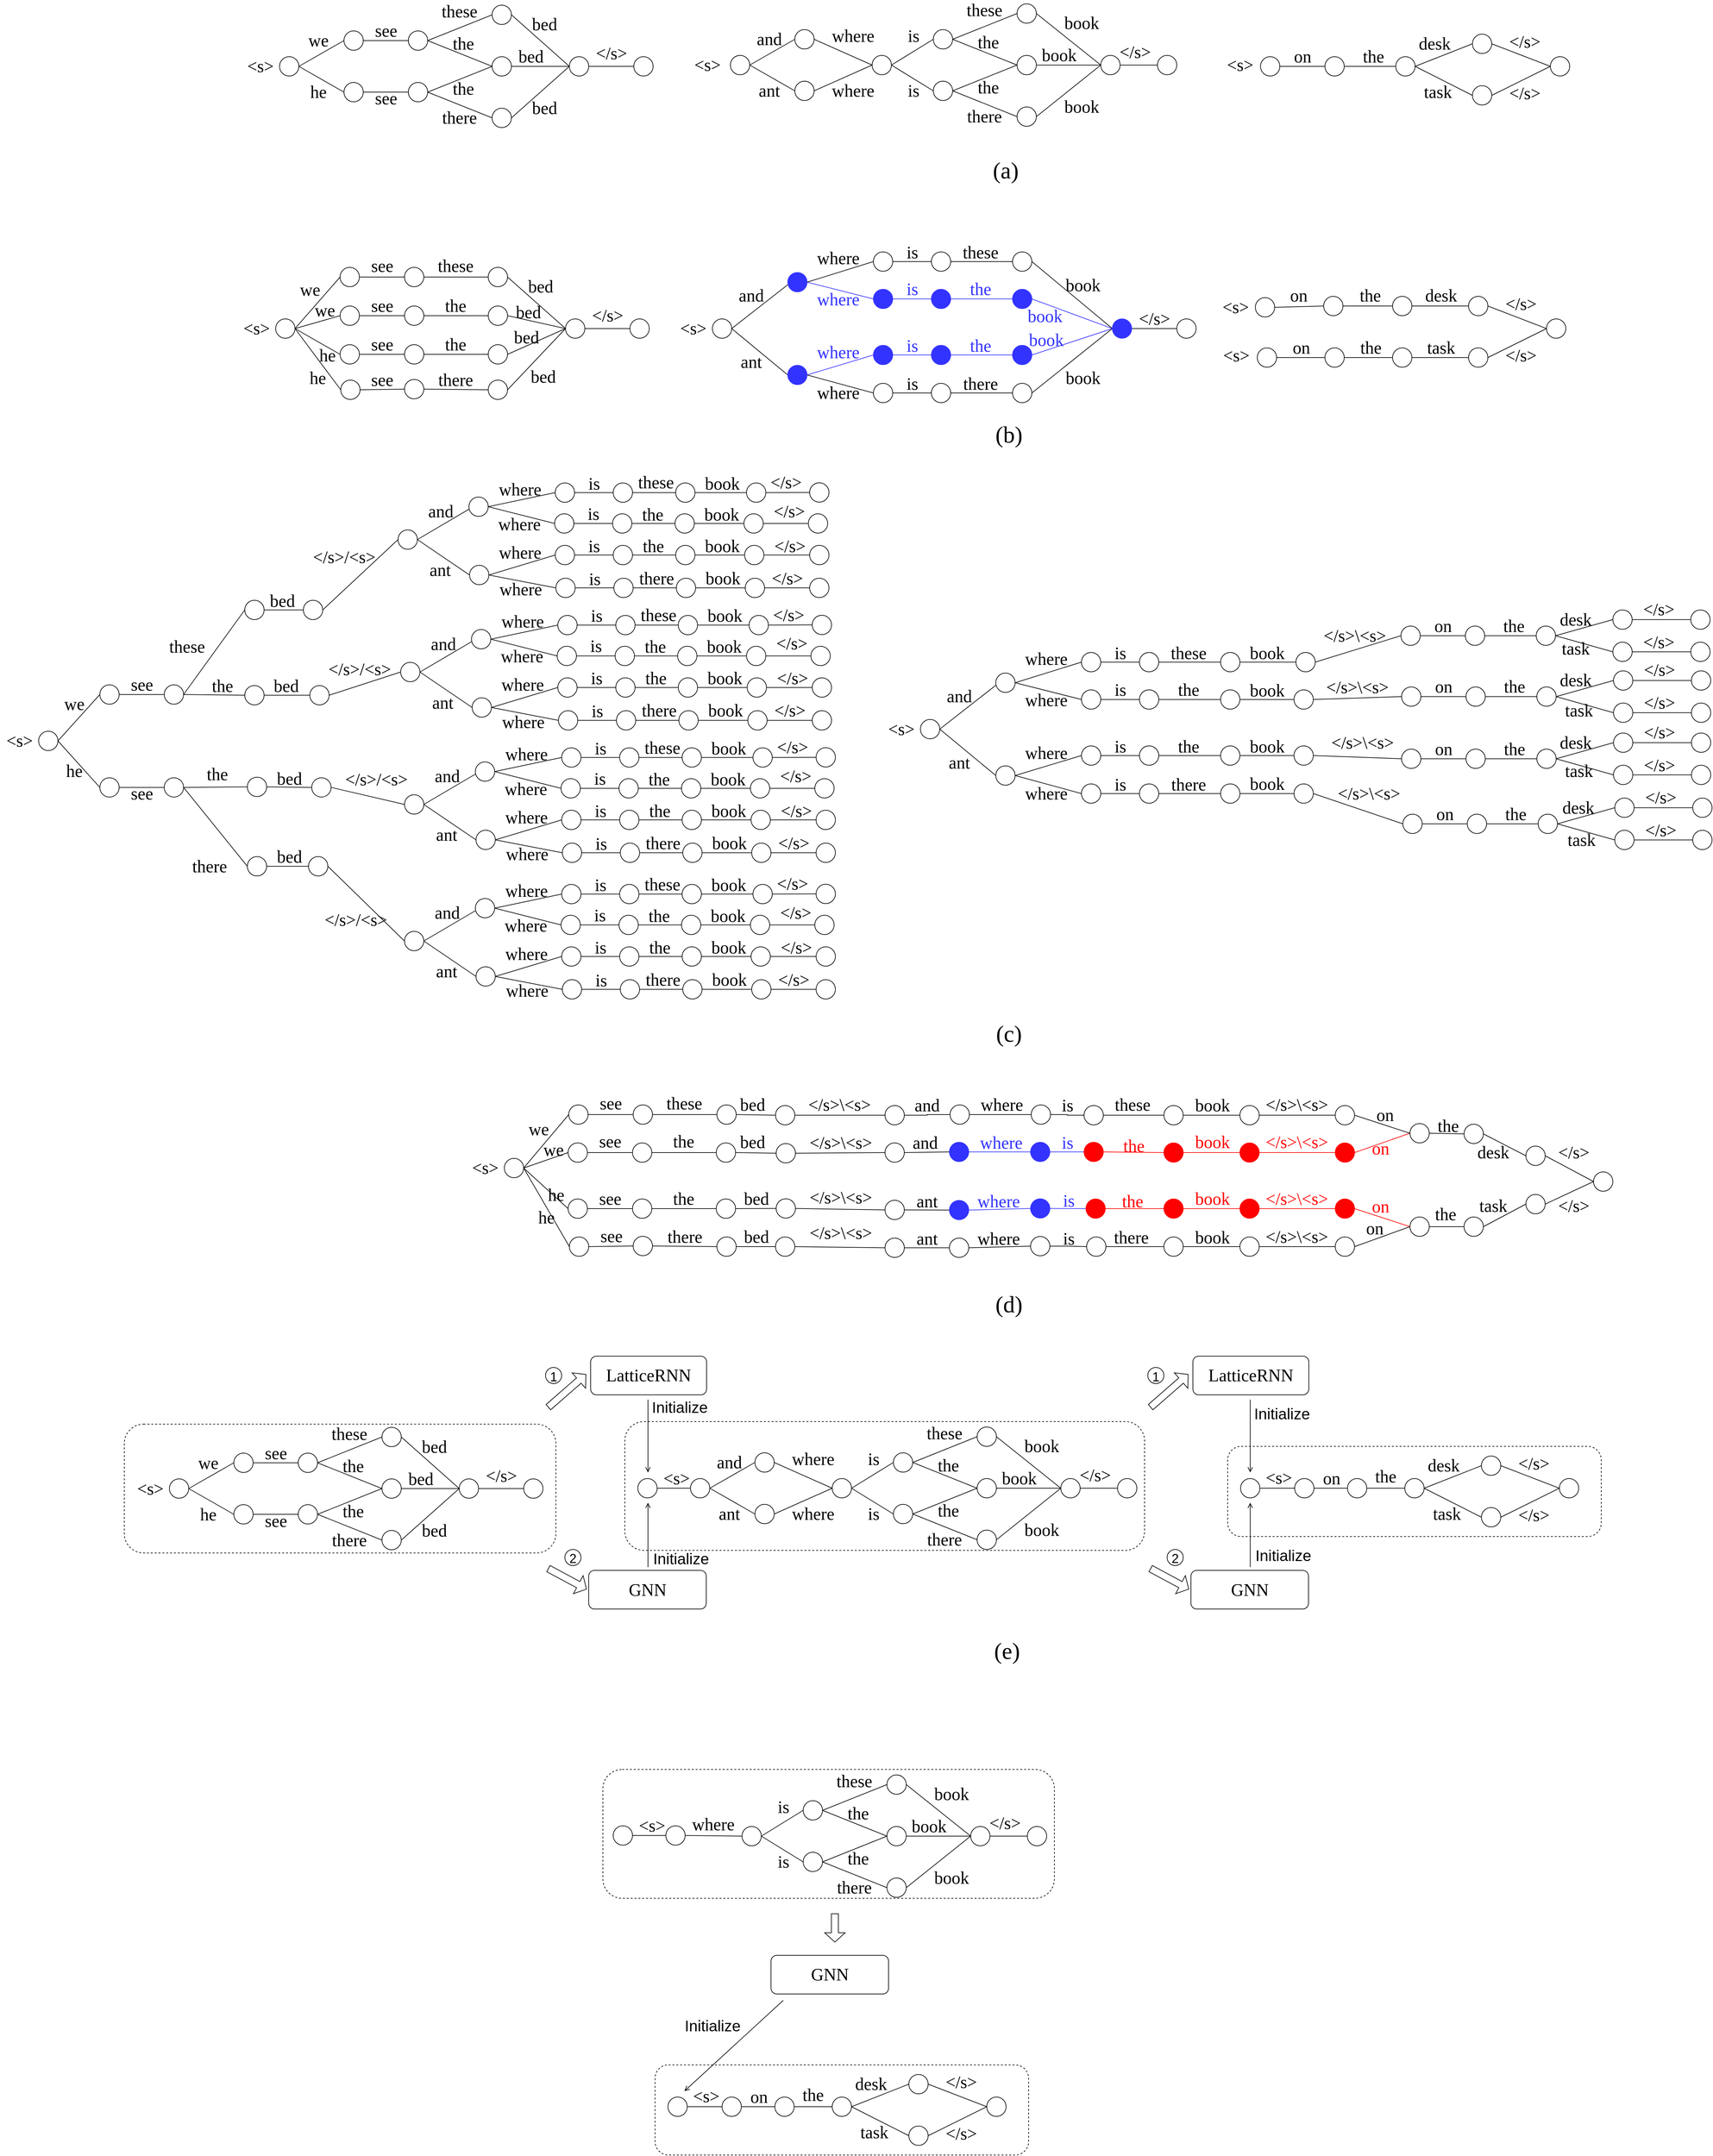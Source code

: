 <mxfile version="20.2.7" type="github">
  <diagram id="GkwxvoKI0v0egCr2lqlU" name="Page-1">
    <mxGraphModel dx="3592" dy="1290" grid="1" gridSize="10" guides="1" tooltips="1" connect="1" arrows="1" fold="1" page="1" pageScale="1" pageWidth="850" pageHeight="1100" math="0" shadow="0">
      <root>
        <mxCell id="0" />
        <mxCell id="1" parent="0" />
        <mxCell id="2vSjoWZUmdNVvQZQdJ1W-78" value="" style="rounded=1;whiteSpace=wrap;html=1;fontFamily=Georgia;fontSize=27;fontColor=#000000;strokeColor=#000000;fillColor=none;dashed=1;" vertex="1" parent="1">
          <mxGeometry x="161" y="3230" width="580" height="140" as="geometry" />
        </mxCell>
        <mxCell id="E888Yq9Kur7Cg7WXhxhu-9" style="edgeStyle=none;rounded=0;orthogonalLoop=1;jettySize=auto;html=1;exitX=1;exitY=0.5;exitDx=0;exitDy=0;entryX=0;entryY=0.5;entryDx=0;entryDy=0;fontColor=#000000;endArrow=none;endFill=0;strokeColor=#000000;" parent="1" source="E888Yq9Kur7Cg7WXhxhu-10" target="E888Yq9Kur7Cg7WXhxhu-44" edge="1">
          <mxGeometry relative="1" as="geometry" />
        </mxCell>
        <mxCell id="E888Yq9Kur7Cg7WXhxhu-10" value="" style="ellipse;whiteSpace=wrap;html=1;aspect=fixed;" parent="1" vertex="1">
          <mxGeometry x="500" y="416" width="30" height="30" as="geometry" />
        </mxCell>
        <mxCell id="E888Yq9Kur7Cg7WXhxhu-11" style="edgeStyle=none;rounded=0;orthogonalLoop=1;jettySize=auto;html=1;exitX=1;exitY=0.5;exitDx=0;exitDy=0;entryX=0;entryY=0.5;entryDx=0;entryDy=0;fontSize=18;endArrow=none;endFill=0;fontColor=#3333FF;strokeColor=#3333FF;" parent="1" source="E888Yq9Kur7Cg7WXhxhu-12" target="E888Yq9Kur7Cg7WXhxhu-19" edge="1">
          <mxGeometry relative="1" as="geometry" />
        </mxCell>
        <mxCell id="E888Yq9Kur7Cg7WXhxhu-12" value="" style="ellipse;whiteSpace=wrap;html=1;aspect=fixed;fontColor=#3333FF;fillColor=#3333FF;strokeColor=#3333FF;" parent="1" vertex="1">
          <mxGeometry x="500" y="474" width="30" height="30" as="geometry" />
        </mxCell>
        <mxCell id="E888Yq9Kur7Cg7WXhxhu-13" style="edgeStyle=none;rounded=0;orthogonalLoop=1;jettySize=auto;html=1;exitX=1;exitY=0.5;exitDx=0;exitDy=0;entryX=0;entryY=0.5;entryDx=0;entryDy=0;fontSize=18;endArrow=none;endFill=0;" parent="1" source="E888Yq9Kur7Cg7WXhxhu-14" target="E888Yq9Kur7Cg7WXhxhu-51" edge="1">
          <mxGeometry relative="1" as="geometry">
            <mxPoint x="570" y="555.0" as="targetPoint" />
          </mxGeometry>
        </mxCell>
        <mxCell id="E888Yq9Kur7Cg7WXhxhu-14" value="" style="ellipse;whiteSpace=wrap;html=1;aspect=fixed;" parent="1" vertex="1">
          <mxGeometry x="500" y="620" width="30" height="30" as="geometry" />
        </mxCell>
        <mxCell id="E888Yq9Kur7Cg7WXhxhu-15" style="edgeStyle=none;rounded=0;orthogonalLoop=1;jettySize=auto;html=1;exitX=1;exitY=0.5;exitDx=0;exitDy=0;entryX=0;entryY=0.633;entryDx=0;entryDy=0;fontSize=18;endArrow=none;endFill=0;entryPerimeter=0;" parent="1" source="E888Yq9Kur7Cg7WXhxhu-17" target="E888Yq9Kur7Cg7WXhxhu-58" edge="1">
          <mxGeometry relative="1" as="geometry">
            <mxPoint x="230" y="463" as="targetPoint" />
          </mxGeometry>
        </mxCell>
        <mxCell id="E888Yq9Kur7Cg7WXhxhu-16" style="rounded=0;orthogonalLoop=1;jettySize=auto;html=1;exitX=1;exitY=0.5;exitDx=0;exitDy=0;entryX=0;entryY=0.5;entryDx=0;entryDy=0;fontFamily=Georgia;fontSize=27;endArrow=none;endFill=0;" parent="1" source="E888Yq9Kur7Cg7WXhxhu-17" target="E888Yq9Kur7Cg7WXhxhu-60" edge="1">
          <mxGeometry relative="1" as="geometry">
            <mxPoint x="230" y="606" as="targetPoint" />
          </mxGeometry>
        </mxCell>
        <mxCell id="E888Yq9Kur7Cg7WXhxhu-17" value="" style="ellipse;whiteSpace=wrap;html=1;aspect=fixed;" parent="1" vertex="1">
          <mxGeometry x="250" y="520" width="30" height="30" as="geometry" />
        </mxCell>
        <mxCell id="E888Yq9Kur7Cg7WXhxhu-18" style="edgeStyle=none;rounded=0;orthogonalLoop=1;jettySize=auto;html=1;exitX=1;exitY=0.5;exitDx=0;exitDy=0;entryX=0;entryY=0.5;entryDx=0;entryDy=0;fontSize=18;endArrow=none;endFill=0;fontColor=#3333FF;strokeColor=#3333FF;" parent="1" source="E888Yq9Kur7Cg7WXhxhu-19" target="E888Yq9Kur7Cg7WXhxhu-21" edge="1">
          <mxGeometry relative="1" as="geometry" />
        </mxCell>
        <mxCell id="E888Yq9Kur7Cg7WXhxhu-19" value="" style="ellipse;whiteSpace=wrap;html=1;aspect=fixed;fontColor=#3333FF;fillColor=#3333FF;strokeColor=#3333FF;" parent="1" vertex="1">
          <mxGeometry x="590" y="474" width="30" height="30" as="geometry" />
        </mxCell>
        <mxCell id="E888Yq9Kur7Cg7WXhxhu-20" style="edgeStyle=none;rounded=0;orthogonalLoop=1;jettySize=auto;html=1;exitX=1;exitY=0.5;exitDx=0;exitDy=0;entryX=0;entryY=0.5;entryDx=0;entryDy=0;fontColor=#3333FF;endArrow=none;endFill=0;strokeColor=#3333FF;" parent="1" source="E888Yq9Kur7Cg7WXhxhu-21" target="E888Yq9Kur7Cg7WXhxhu-54" edge="1">
          <mxGeometry relative="1" as="geometry" />
        </mxCell>
        <mxCell id="E888Yq9Kur7Cg7WXhxhu-21" value="" style="ellipse;whiteSpace=wrap;html=1;aspect=fixed;fontColor=#3333FF;fillColor=#3333FF;strokeColor=#3333FF;" parent="1" vertex="1">
          <mxGeometry x="716" y="474" width="30" height="30" as="geometry" />
        </mxCell>
        <mxCell id="E888Yq9Kur7Cg7WXhxhu-22" value="&lt;span style=&quot;font-family: &amp;#34;georgia&amp;#34; ; font-size: 27px&quot;&gt;&amp;lt;s&amp;gt;&lt;/span&gt;" style="text;html=1;align=center;verticalAlign=middle;resizable=0;points=[];autosize=1;strokeColor=none;fillColor=none;" parent="1" vertex="1">
          <mxGeometry x="190" y="525" width="60" height="20" as="geometry" />
        </mxCell>
        <mxCell id="E888Yq9Kur7Cg7WXhxhu-29" value="&lt;font style=&quot;font-size: 27px&quot; face=&quot;Georgia&quot;&gt;the&lt;/font&gt;" style="text;html=1;align=center;verticalAlign=middle;resizable=0;points=[];autosize=1;strokeColor=none;fillColor=none;fontColor=#3333FF;" parent="1" vertex="1">
          <mxGeometry x="641" y="552" width="50" height="20" as="geometry" />
        </mxCell>
        <mxCell id="E888Yq9Kur7Cg7WXhxhu-30" value="&lt;font style=&quot;font-size: 27px&quot; face=&quot;Georgia&quot;&gt;the&lt;/font&gt;" style="text;html=1;align=center;verticalAlign=middle;resizable=0;points=[];autosize=1;strokeColor=none;fillColor=none;fontColor=#3333FF;" parent="1" vertex="1">
          <mxGeometry x="641" y="464" width="50" height="20" as="geometry" />
        </mxCell>
        <mxCell id="E888Yq9Kur7Cg7WXhxhu-31" value="&lt;font style=&quot;font-size: 27px&quot; face=&quot;Georgia&quot;&gt;these&lt;/font&gt;" style="text;html=1;align=center;verticalAlign=middle;resizable=0;points=[];autosize=1;strokeColor=none;fillColor=none;" parent="1" vertex="1">
          <mxGeometry x="626" y="407" width="80" height="20" as="geometry" />
        </mxCell>
        <mxCell id="E888Yq9Kur7Cg7WXhxhu-32" value="&lt;font style=&quot;font-size: 27px&quot; face=&quot;Georgia&quot;&gt;there&lt;/font&gt;" style="text;html=1;align=center;verticalAlign=middle;resizable=0;points=[];autosize=1;strokeColor=none;fillColor=none;" parent="1" vertex="1">
          <mxGeometry x="626" y="611" width="80" height="20" as="geometry" />
        </mxCell>
        <mxCell id="E888Yq9Kur7Cg7WXhxhu-36" style="edgeStyle=none;rounded=0;orthogonalLoop=1;jettySize=auto;html=1;exitX=1;exitY=0.5;exitDx=0;exitDy=0;fontColor=#FF0000;endArrow=none;endFill=0;strokeColor=#000000;entryX=0;entryY=0.5;entryDx=0;entryDy=0;" parent="1" source="E888Yq9Kur7Cg7WXhxhu-37" target="E888Yq9Kur7Cg7WXhxhu-54" edge="1">
          <mxGeometry relative="1" as="geometry">
            <mxPoint x="820" y="550" as="targetPoint" />
          </mxGeometry>
        </mxCell>
        <mxCell id="E888Yq9Kur7Cg7WXhxhu-37" value="" style="ellipse;whiteSpace=wrap;html=1;aspect=fixed;fillColor=none;" parent="1" vertex="1">
          <mxGeometry x="716" y="620" width="30" height="30" as="geometry" />
        </mxCell>
        <mxCell id="E888Yq9Kur7Cg7WXhxhu-38" style="edgeStyle=none;rounded=0;orthogonalLoop=1;jettySize=auto;html=1;exitX=1;exitY=0.5;exitDx=0;exitDy=0;fontColor=#3333FF;endArrow=none;endFill=0;strokeColor=#3333FF;entryX=0;entryY=0.5;entryDx=0;entryDy=0;" parent="1" source="E888Yq9Kur7Cg7WXhxhu-39" target="E888Yq9Kur7Cg7WXhxhu-54" edge="1">
          <mxGeometry relative="1" as="geometry">
            <mxPoint x="810" y="550" as="targetPoint" />
          </mxGeometry>
        </mxCell>
        <mxCell id="E888Yq9Kur7Cg7WXhxhu-39" value="" style="ellipse;whiteSpace=wrap;html=1;aspect=fixed;fontColor=#3333FF;fillColor=#3333FF;strokeColor=#3333FF;" parent="1" vertex="1">
          <mxGeometry x="716" y="561" width="30" height="30" as="geometry" />
        </mxCell>
        <mxCell id="E888Yq9Kur7Cg7WXhxhu-40" style="edgeStyle=none;rounded=0;orthogonalLoop=1;jettySize=auto;html=1;exitX=1;exitY=0.5;exitDx=0;exitDy=0;entryX=0;entryY=0.5;entryDx=0;entryDy=0;fontColor=#FF0000;endArrow=none;endFill=0;strokeColor=#000000;" parent="1" source="E888Yq9Kur7Cg7WXhxhu-41" target="E888Yq9Kur7Cg7WXhxhu-54" edge="1">
          <mxGeometry relative="1" as="geometry" />
        </mxCell>
        <mxCell id="E888Yq9Kur7Cg7WXhxhu-41" value="" style="ellipse;whiteSpace=wrap;html=1;aspect=fixed;fillColor=none;" parent="1" vertex="1">
          <mxGeometry x="716" y="416" width="30" height="30" as="geometry" />
        </mxCell>
        <mxCell id="E888Yq9Kur7Cg7WXhxhu-43" style="edgeStyle=none;rounded=0;orthogonalLoop=1;jettySize=auto;html=1;exitX=1;exitY=0.5;exitDx=0;exitDy=0;entryX=0;entryY=0.5;entryDx=0;entryDy=0;fontColor=#000000;endArrow=none;endFill=0;strokeColor=#000000;" parent="1" source="E888Yq9Kur7Cg7WXhxhu-44" target="E888Yq9Kur7Cg7WXhxhu-41" edge="1">
          <mxGeometry relative="1" as="geometry" />
        </mxCell>
        <mxCell id="E888Yq9Kur7Cg7WXhxhu-44" value="" style="ellipse;whiteSpace=wrap;html=1;aspect=fixed;" parent="1" vertex="1">
          <mxGeometry x="590" y="416" width="30" height="30" as="geometry" />
        </mxCell>
        <mxCell id="E888Yq9Kur7Cg7WXhxhu-45" style="edgeStyle=none;rounded=0;orthogonalLoop=1;jettySize=auto;html=1;exitX=1;exitY=0.5;exitDx=0;exitDy=0;entryX=0;entryY=0.5;entryDx=0;entryDy=0;fontColor=#3333FF;endArrow=none;endFill=0;strokeColor=#3333FF;" parent="1" source="E888Yq9Kur7Cg7WXhxhu-46" target="E888Yq9Kur7Cg7WXhxhu-49" edge="1">
          <mxGeometry relative="1" as="geometry" />
        </mxCell>
        <mxCell id="E888Yq9Kur7Cg7WXhxhu-46" value="" style="ellipse;whiteSpace=wrap;html=1;aspect=fixed;fontColor=#3333FF;fillColor=#3333FF;strokeColor=#3333FF;" parent="1" vertex="1">
          <mxGeometry x="500" y="561" width="30" height="30" as="geometry" />
        </mxCell>
        <mxCell id="E888Yq9Kur7Cg7WXhxhu-48" style="edgeStyle=none;rounded=0;orthogonalLoop=1;jettySize=auto;html=1;exitX=1;exitY=0.5;exitDx=0;exitDy=0;entryX=0;entryY=0.5;entryDx=0;entryDy=0;fontColor=#3333FF;endArrow=none;endFill=0;strokeColor=#3333FF;" parent="1" source="E888Yq9Kur7Cg7WXhxhu-49" target="E888Yq9Kur7Cg7WXhxhu-39" edge="1">
          <mxGeometry relative="1" as="geometry" />
        </mxCell>
        <mxCell id="E888Yq9Kur7Cg7WXhxhu-49" value="" style="ellipse;whiteSpace=wrap;html=1;aspect=fixed;fontColor=#3333FF;fillColor=#3333FF;strokeColor=#3333FF;" parent="1" vertex="1">
          <mxGeometry x="590" y="561" width="30" height="30" as="geometry" />
        </mxCell>
        <mxCell id="E888Yq9Kur7Cg7WXhxhu-50" style="edgeStyle=none;rounded=0;orthogonalLoop=1;jettySize=auto;html=1;exitX=1;exitY=0.5;exitDx=0;exitDy=0;entryX=0;entryY=0.5;entryDx=0;entryDy=0;fontColor=#FF0000;endArrow=none;endFill=0;strokeColor=#000000;" parent="1" source="E888Yq9Kur7Cg7WXhxhu-51" target="E888Yq9Kur7Cg7WXhxhu-37" edge="1">
          <mxGeometry relative="1" as="geometry" />
        </mxCell>
        <mxCell id="E888Yq9Kur7Cg7WXhxhu-51" value="" style="ellipse;whiteSpace=wrap;html=1;aspect=fixed;" parent="1" vertex="1">
          <mxGeometry x="590" y="620" width="30" height="30" as="geometry" />
        </mxCell>
        <mxCell id="E888Yq9Kur7Cg7WXhxhu-101" style="edgeStyle=none;rounded=0;orthogonalLoop=1;jettySize=auto;html=1;exitX=1;exitY=0.5;exitDx=0;exitDy=0;entryX=0;entryY=0.5;entryDx=0;entryDy=0;fontColor=#000000;endArrow=none;endFill=0;strokeColor=#000000;" parent="1" source="E888Yq9Kur7Cg7WXhxhu-54" target="E888Yq9Kur7Cg7WXhxhu-100" edge="1">
          <mxGeometry relative="1" as="geometry" />
        </mxCell>
        <mxCell id="E888Yq9Kur7Cg7WXhxhu-54" value="" style="ellipse;whiteSpace=wrap;html=1;aspect=fixed;fillColor=#3333FF;strokeColor=#3333FF;fontColor=#3333FF;" parent="1" vertex="1">
          <mxGeometry x="871" y="520" width="30" height="30" as="geometry" />
        </mxCell>
        <mxCell id="E888Yq9Kur7Cg7WXhxhu-57" style="edgeStyle=none;rounded=0;orthogonalLoop=1;jettySize=auto;html=1;exitX=1;exitY=0.5;exitDx=0;exitDy=0;entryX=0;entryY=0.5;entryDx=0;entryDy=0;fontColor=#3333FF;endArrow=none;endFill=0;strokeColor=#3333FF;" parent="1" source="E888Yq9Kur7Cg7WXhxhu-58" target="E888Yq9Kur7Cg7WXhxhu-12" edge="1">
          <mxGeometry relative="1" as="geometry" />
        </mxCell>
        <mxCell id="E888Yq9Kur7Cg7WXhxhu-117" style="edgeStyle=none;rounded=0;orthogonalLoop=1;jettySize=auto;html=1;exitX=1;exitY=0.5;exitDx=0;exitDy=0;entryX=0;entryY=0.5;entryDx=0;entryDy=0;fontColor=#FF0000;endArrow=none;endFill=0;strokeColor=#000000;" parent="1" source="E888Yq9Kur7Cg7WXhxhu-58" target="E888Yq9Kur7Cg7WXhxhu-10" edge="1">
          <mxGeometry relative="1" as="geometry" />
        </mxCell>
        <mxCell id="E888Yq9Kur7Cg7WXhxhu-58" value="" style="ellipse;whiteSpace=wrap;html=1;aspect=fixed;fontColor=#FF0000;fillColor=#3333FF;strokeColor=#3333FF;" parent="1" vertex="1">
          <mxGeometry x="367" y="448" width="30" height="30" as="geometry" />
        </mxCell>
        <mxCell id="E888Yq9Kur7Cg7WXhxhu-59" style="edgeStyle=none;rounded=0;orthogonalLoop=1;jettySize=auto;html=1;exitX=1;exitY=0.5;exitDx=0;exitDy=0;entryX=0;entryY=0.5;entryDx=0;entryDy=0;fontColor=#000000;endArrow=none;endFill=0;strokeColor=#3333FF;" parent="1" source="E888Yq9Kur7Cg7WXhxhu-60" target="E888Yq9Kur7Cg7WXhxhu-46" edge="1">
          <mxGeometry relative="1" as="geometry" />
        </mxCell>
        <mxCell id="E888Yq9Kur7Cg7WXhxhu-118" style="edgeStyle=none;rounded=0;orthogonalLoop=1;jettySize=auto;html=1;exitX=1;exitY=0.5;exitDx=0;exitDy=0;entryX=0;entryY=0.5;entryDx=0;entryDy=0;fontColor=#FF0000;endArrow=none;endFill=0;strokeColor=#000000;" parent="1" source="E888Yq9Kur7Cg7WXhxhu-60" target="E888Yq9Kur7Cg7WXhxhu-14" edge="1">
          <mxGeometry relative="1" as="geometry" />
        </mxCell>
        <mxCell id="E888Yq9Kur7Cg7WXhxhu-60" value="" style="ellipse;whiteSpace=wrap;html=1;aspect=fixed;fontColor=#FF0000;fillColor=#3333FF;strokeColor=#3333FF;" parent="1" vertex="1">
          <mxGeometry x="367" y="592" width="30" height="30" as="geometry" />
        </mxCell>
        <mxCell id="-7ac9GRLncbdpuf5_cNM-611" style="edgeStyle=none;rounded=0;orthogonalLoop=1;jettySize=auto;html=1;exitX=1;exitY=0.5;exitDx=0;exitDy=0;entryX=0;entryY=0.5;entryDx=0;entryDy=0;fontColor=#000000;endArrow=none;endFill=0;strokeColor=#000000;" parent="1" source="-7ac9GRLncbdpuf5_cNM-615" target="-7ac9GRLncbdpuf5_cNM-610" edge="1">
          <mxGeometry relative="1" as="geometry" />
        </mxCell>
        <mxCell id="E888Yq9Kur7Cg7WXhxhu-66" value="" style="ellipse;whiteSpace=wrap;html=1;aspect=fixed;fontColor=#FF0000;fillColor=none;strokeColor=#000000;" parent="1" vertex="1">
          <mxGeometry x="1093" y="487" width="30" height="30" as="geometry" />
        </mxCell>
        <mxCell id="E888Yq9Kur7Cg7WXhxhu-67" style="rounded=0;orthogonalLoop=1;jettySize=auto;html=1;exitX=1;exitY=0.5;exitDx=0;exitDy=0;entryX=0;entryY=0.5;entryDx=0;entryDy=0;endArrow=none;endFill=0;fontColor=#FF0000;strokeColor=#000000;" parent="1" source="E888Yq9Kur7Cg7WXhxhu-66" target="E888Yq9Kur7Cg7WXhxhu-69" edge="1">
          <mxGeometry relative="1" as="geometry">
            <mxPoint x="1145.0" y="500.0" as="sourcePoint" />
          </mxGeometry>
        </mxCell>
        <mxCell id="E888Yq9Kur7Cg7WXhxhu-68" style="edgeStyle=none;rounded=0;orthogonalLoop=1;jettySize=auto;html=1;exitX=1;exitY=0.5;exitDx=0;exitDy=0;entryX=0;entryY=0.5;entryDx=0;entryDy=0;endArrow=none;endFill=0;fontColor=#FF0000;strokeColor=#000000;" parent="1" source="E888Yq9Kur7Cg7WXhxhu-69" target="E888Yq9Kur7Cg7WXhxhu-72" edge="1">
          <mxGeometry relative="1" as="geometry" />
        </mxCell>
        <mxCell id="E888Yq9Kur7Cg7WXhxhu-69" value="" style="ellipse;whiteSpace=wrap;html=1;aspect=fixed;fontColor=#FF0000;fillColor=none;strokeColor=#000000;" parent="1" vertex="1">
          <mxGeometry x="1199" y="485" width="30" height="30" as="geometry" />
        </mxCell>
        <mxCell id="E888Yq9Kur7Cg7WXhxhu-70" style="edgeStyle=none;rounded=0;orthogonalLoop=1;jettySize=auto;html=1;exitX=1;exitY=0.5;exitDx=0;exitDy=0;entryX=0;entryY=0.5;entryDx=0;entryDy=0;fontSize=18;endArrow=none;endFill=0;" parent="1" source="E888Yq9Kur7Cg7WXhxhu-72" target="E888Yq9Kur7Cg7WXhxhu-74" edge="1">
          <mxGeometry relative="1" as="geometry" />
        </mxCell>
        <mxCell id="E888Yq9Kur7Cg7WXhxhu-71" style="edgeStyle=none;rounded=0;orthogonalLoop=1;jettySize=auto;html=1;exitX=1;exitY=0.5;exitDx=0;exitDy=0;entryX=0;entryY=0.5;entryDx=0;entryDy=0;fontSize=18;endArrow=none;endFill=0;" parent="1" source="-7ac9GRLncbdpuf5_cNM-612" target="E888Yq9Kur7Cg7WXhxhu-76" edge="1">
          <mxGeometry relative="1" as="geometry" />
        </mxCell>
        <mxCell id="E888Yq9Kur7Cg7WXhxhu-72" value="" style="ellipse;whiteSpace=wrap;html=1;aspect=fixed;fontColor=#FF0000;fillColor=none;strokeColor=#000000;" parent="1" vertex="1">
          <mxGeometry x="1306" y="485" width="30" height="30" as="geometry" />
        </mxCell>
        <mxCell id="E888Yq9Kur7Cg7WXhxhu-73" style="edgeStyle=none;rounded=0;orthogonalLoop=1;jettySize=auto;html=1;exitX=1;exitY=0.5;exitDx=0;exitDy=0;entryX=0;entryY=0.5;entryDx=0;entryDy=0;fontSize=18;endArrow=none;endFill=0;" parent="1" source="E888Yq9Kur7Cg7WXhxhu-74" target="E888Yq9Kur7Cg7WXhxhu-77" edge="1">
          <mxGeometry relative="1" as="geometry" />
        </mxCell>
        <mxCell id="E888Yq9Kur7Cg7WXhxhu-74" value="" style="ellipse;whiteSpace=wrap;html=1;aspect=fixed;" parent="1" vertex="1">
          <mxGeometry x="1424" y="485" width="30" height="30" as="geometry" />
        </mxCell>
        <mxCell id="E888Yq9Kur7Cg7WXhxhu-75" style="edgeStyle=none;rounded=0;orthogonalLoop=1;jettySize=auto;html=1;exitX=1;exitY=0.5;exitDx=0;exitDy=0;fontSize=18;endArrow=none;endFill=0;entryX=0;entryY=0.5;entryDx=0;entryDy=0;" parent="1" source="E888Yq9Kur7Cg7WXhxhu-76" target="E888Yq9Kur7Cg7WXhxhu-77" edge="1">
          <mxGeometry relative="1" as="geometry">
            <mxPoint x="1734" y="565" as="targetPoint" />
          </mxGeometry>
        </mxCell>
        <mxCell id="E888Yq9Kur7Cg7WXhxhu-76" value="" style="ellipse;whiteSpace=wrap;html=1;aspect=fixed;" parent="1" vertex="1">
          <mxGeometry x="1424" y="565" width="30" height="30" as="geometry" />
        </mxCell>
        <mxCell id="E888Yq9Kur7Cg7WXhxhu-77" value="" style="ellipse;whiteSpace=wrap;html=1;aspect=fixed;" parent="1" vertex="1">
          <mxGeometry x="1545" y="520" width="30" height="30" as="geometry" />
        </mxCell>
        <mxCell id="E888Yq9Kur7Cg7WXhxhu-78" value="&lt;font style=&quot;font-size: 27px&quot; face=&quot;Georgia&quot;&gt;on&lt;/font&gt;" style="text;html=1;align=center;verticalAlign=middle;resizable=0;points=[];autosize=1;strokeColor=none;fillColor=none;fontColor=#000000;" parent="1" vertex="1">
          <mxGeometry x="1135" y="474" width="50" height="20" as="geometry" />
        </mxCell>
        <mxCell id="E888Yq9Kur7Cg7WXhxhu-79" value="&lt;font style=&quot;font-size: 27px&quot; face=&quot;Georgia&quot;&gt;the&lt;/font&gt;" style="text;html=1;align=center;verticalAlign=middle;resizable=0;points=[];autosize=1;strokeColor=none;fillColor=none;fontColor=#000000;" parent="1" vertex="1">
          <mxGeometry x="1246" y="474" width="50" height="20" as="geometry" />
        </mxCell>
        <mxCell id="E888Yq9Kur7Cg7WXhxhu-80" value="&lt;font style=&quot;font-size: 27px&quot; face=&quot;Georgia&quot;&gt;desk&lt;/font&gt;" style="text;html=1;align=center;verticalAlign=middle;resizable=0;points=[];autosize=1;strokeColor=none;fillColor=none;" parent="1" vertex="1">
          <mxGeometry x="1346" y="474" width="70" height="20" as="geometry" />
        </mxCell>
        <mxCell id="E888Yq9Kur7Cg7WXhxhu-81" value="&lt;font style=&quot;font-size: 27px&quot; face=&quot;Georgia&quot;&gt;task&lt;/font&gt;" style="text;html=1;align=center;verticalAlign=middle;resizable=0;points=[];autosize=1;strokeColor=none;fillColor=none;" parent="1" vertex="1">
          <mxGeometry x="1351" y="555" width="60" height="20" as="geometry" />
        </mxCell>
        <mxCell id="E888Yq9Kur7Cg7WXhxhu-82" value="&lt;font style=&quot;font-size: 27px&quot; face=&quot;Georgia&quot;&gt;&amp;lt;/s&amp;gt;&lt;/font&gt;" style="text;html=1;align=center;verticalAlign=middle;resizable=0;points=[];autosize=1;strokeColor=none;fillColor=none;" parent="1" vertex="1">
          <mxGeometry x="1470" y="487" width="70" height="20" as="geometry" />
        </mxCell>
        <mxCell id="E888Yq9Kur7Cg7WXhxhu-83" value="&lt;font style=&quot;font-size: 27px&quot; face=&quot;Georgia&quot;&gt;&amp;lt;/s&amp;gt;&lt;/font&gt;" style="text;html=1;align=center;verticalAlign=middle;resizable=0;points=[];autosize=1;strokeColor=none;fillColor=none;" parent="1" vertex="1">
          <mxGeometry x="1470" y="567" width="70" height="20" as="geometry" />
        </mxCell>
        <mxCell id="E888Yq9Kur7Cg7WXhxhu-86" value="&lt;font style=&quot;font-size: 27px&quot; face=&quot;Georgia&quot;&gt;&amp;lt;s&amp;gt;&lt;/font&gt;" style="text;html=1;align=center;verticalAlign=middle;resizable=0;points=[];autosize=1;strokeColor=none;fillColor=none;" parent="1" vertex="1">
          <mxGeometry x="1032" y="492" width="60" height="20" as="geometry" />
        </mxCell>
        <mxCell id="E888Yq9Kur7Cg7WXhxhu-100" value="" style="ellipse;whiteSpace=wrap;html=1;aspect=fixed;" parent="1" vertex="1">
          <mxGeometry x="971" y="520" width="30" height="30" as="geometry" />
        </mxCell>
        <mxCell id="E888Yq9Kur7Cg7WXhxhu-102" value="&lt;font style=&quot;font-size: 27px&quot; face=&quot;Georgia&quot;&gt;&amp;lt;/s&amp;gt;&lt;/font&gt;" style="text;html=1;align=center;verticalAlign=middle;resizable=0;points=[];autosize=1;strokeColor=none;fillColor=none;" parent="1" vertex="1">
          <mxGeometry x="901" y="510" width="70" height="20" as="geometry" />
        </mxCell>
        <mxCell id="E888Yq9Kur7Cg7WXhxhu-103" value="&lt;font style=&quot;font-size: 27px&quot; face=&quot;Georgia&quot;&gt;book&lt;/font&gt;" style="text;html=1;align=center;verticalAlign=middle;resizable=0;points=[];autosize=1;strokeColor=none;fillColor=none;fontColor=#000000;" parent="1" vertex="1">
          <mxGeometry x="790" y="458" width="70" height="20" as="geometry" />
        </mxCell>
        <mxCell id="E888Yq9Kur7Cg7WXhxhu-104" value="&lt;font style=&quot;font-size: 27px&quot; face=&quot;Georgia&quot;&gt;book&lt;/font&gt;" style="text;html=1;align=center;verticalAlign=middle;resizable=0;points=[];autosize=1;strokeColor=none;fillColor=none;fontColor=#3333FF;" parent="1" vertex="1">
          <mxGeometry x="731" y="506" width="70" height="20" as="geometry" />
        </mxCell>
        <mxCell id="E888Yq9Kur7Cg7WXhxhu-105" value="&lt;font style=&quot;font-size: 27px&quot; face=&quot;Georgia&quot;&gt;book&lt;/font&gt;" style="text;html=1;align=center;verticalAlign=middle;resizable=0;points=[];autosize=1;strokeColor=none;fillColor=none;fontColor=#3333FF;" parent="1" vertex="1">
          <mxGeometry x="733" y="543" width="70" height="20" as="geometry" />
        </mxCell>
        <mxCell id="E888Yq9Kur7Cg7WXhxhu-106" value="&lt;font style=&quot;font-size: 27px&quot; face=&quot;Georgia&quot;&gt;book&lt;/font&gt;" style="text;html=1;align=center;verticalAlign=middle;resizable=0;points=[];autosize=1;strokeColor=none;fillColor=none;" parent="1" vertex="1">
          <mxGeometry x="790" y="602" width="70" height="20" as="geometry" />
        </mxCell>
        <mxCell id="E888Yq9Kur7Cg7WXhxhu-107" value="&lt;font style=&quot;font-size: 27px&quot; face=&quot;Georgia&quot;&gt;is&lt;/font&gt;" style="text;html=1;align=center;verticalAlign=middle;resizable=0;points=[];autosize=1;strokeColor=none;fillColor=none;fontColor=#000000;" parent="1" vertex="1">
          <mxGeometry x="540" y="407" width="40" height="20" as="geometry" />
        </mxCell>
        <mxCell id="E888Yq9Kur7Cg7WXhxhu-108" value="&lt;font style=&quot;font-size: 27px&quot; face=&quot;Georgia&quot;&gt;is&lt;/font&gt;" style="text;html=1;align=center;verticalAlign=middle;resizable=0;points=[];autosize=1;strokeColor=none;fillColor=none;fontColor=#3333FF;" parent="1" vertex="1">
          <mxGeometry x="540" y="464" width="40" height="20" as="geometry" />
        </mxCell>
        <mxCell id="E888Yq9Kur7Cg7WXhxhu-109" value="&lt;font style=&quot;font-size: 27px&quot; face=&quot;Georgia&quot;&gt;is&lt;/font&gt;" style="text;html=1;align=center;verticalAlign=middle;resizable=0;points=[];autosize=1;strokeColor=none;fillColor=none;fontColor=#3333FF;" parent="1" vertex="1">
          <mxGeometry x="540" y="552" width="40" height="20" as="geometry" />
        </mxCell>
        <mxCell id="E888Yq9Kur7Cg7WXhxhu-110" value="&lt;font style=&quot;font-size: 27px&quot; face=&quot;Georgia&quot;&gt;is&lt;/font&gt;" style="text;html=1;align=center;verticalAlign=middle;resizable=0;points=[];autosize=1;strokeColor=none;fillColor=none;fontColor=#000000;" parent="1" vertex="1">
          <mxGeometry x="540" y="611" width="40" height="20" as="geometry" />
        </mxCell>
        <mxCell id="E888Yq9Kur7Cg7WXhxhu-111" value="&lt;font style=&quot;font-size: 27px&quot; face=&quot;Georgia&quot;&gt;where&lt;/font&gt;" style="text;html=1;align=center;verticalAlign=middle;resizable=0;points=[];autosize=1;strokeColor=none;fillColor=none;" parent="1" vertex="1">
          <mxGeometry x="400" y="416" width="90" height="20" as="geometry" />
        </mxCell>
        <mxCell id="E888Yq9Kur7Cg7WXhxhu-112" value="&lt;font style=&quot;font-size: 27px&quot; face=&quot;Georgia&quot;&gt;where&lt;/font&gt;" style="text;html=1;align=center;verticalAlign=middle;resizable=0;points=[];autosize=1;strokeColor=none;fillColor=none;fontColor=#3333FF;" parent="1" vertex="1">
          <mxGeometry x="400" y="480" width="90" height="20" as="geometry" />
        </mxCell>
        <mxCell id="E888Yq9Kur7Cg7WXhxhu-113" value="&lt;font style=&quot;font-size: 27px&quot; face=&quot;Georgia&quot;&gt;where&lt;/font&gt;" style="text;html=1;align=center;verticalAlign=middle;resizable=0;points=[];autosize=1;strokeColor=none;fillColor=none;fontColor=#3333FF;" parent="1" vertex="1">
          <mxGeometry x="400" y="562" width="90" height="20" as="geometry" />
        </mxCell>
        <mxCell id="E888Yq9Kur7Cg7WXhxhu-114" value="&lt;font style=&quot;font-size: 27px&quot; face=&quot;Georgia&quot;&gt;where&lt;/font&gt;" style="text;html=1;align=center;verticalAlign=middle;resizable=0;points=[];autosize=1;strokeColor=none;fillColor=none;" parent="1" vertex="1">
          <mxGeometry x="400" y="625" width="90" height="20" as="geometry" />
        </mxCell>
        <mxCell id="E888Yq9Kur7Cg7WXhxhu-119" value="&lt;font style=&quot;font-size: 27px&quot; face=&quot;Georgia&quot;&gt;and&lt;/font&gt;" style="text;html=1;align=center;verticalAlign=middle;resizable=0;points=[];autosize=1;strokeColor=none;fillColor=none;" parent="1" vertex="1">
          <mxGeometry x="280" y="474" width="60" height="20" as="geometry" />
        </mxCell>
        <mxCell id="E888Yq9Kur7Cg7WXhxhu-120" value="&lt;font style=&quot;font-size: 27px&quot; face=&quot;Georgia&quot;&gt;ant&lt;/font&gt;" style="text;html=1;align=center;verticalAlign=middle;resizable=0;points=[];autosize=1;strokeColor=none;fillColor=none;" parent="1" vertex="1">
          <mxGeometry x="285" y="577" width="50" height="20" as="geometry" />
        </mxCell>
        <mxCell id="yA_xVkvxDWWqevIZnlIL-2" style="edgeStyle=none;rounded=0;orthogonalLoop=1;jettySize=auto;html=1;exitX=1;exitY=0.5;exitDx=0;exitDy=0;entryX=0;entryY=0.5;entryDx=0;entryDy=0;endArrow=none;endFill=0;fontColor=#FF0000;strokeColor=#3333FF;" parent="1" source="dSLu4LA71EM2_rXo-wcg-6" target="yA_xVkvxDWWqevIZnlIL-74" edge="1">
          <mxGeometry relative="1" as="geometry">
            <mxPoint x="830" y="1960" as="targetPoint" />
          </mxGeometry>
        </mxCell>
        <mxCell id="yA_xVkvxDWWqevIZnlIL-100" style="edgeStyle=none;rounded=0;orthogonalLoop=1;jettySize=auto;html=1;exitX=1;exitY=0.5;exitDx=0;exitDy=0;entryX=0;entryY=0.5;entryDx=0;entryDy=0;endArrow=none;endFill=0;strokeColor=#3333FF;" parent="1" source="yA_xVkvxDWWqevIZnlIL-4" target="yA_xVkvxDWWqevIZnlIL-72" edge="1">
          <mxGeometry relative="1" as="geometry" />
        </mxCell>
        <mxCell id="yA_xVkvxDWWqevIZnlIL-4" value="" style="ellipse;whiteSpace=wrap;html=1;aspect=fixed;fillColor=#3333FF;fontColor=#3333FF;strokeColor=#3333FF;" parent="1" vertex="1">
          <mxGeometry x="744" y="1798" width="30" height="30" as="geometry" />
        </mxCell>
        <mxCell id="yA_xVkvxDWWqevIZnlIL-5" style="edgeStyle=none;rounded=0;orthogonalLoop=1;jettySize=auto;html=1;exitX=1;exitY=0.5;exitDx=0;exitDy=0;entryX=0;entryY=0.5;entryDx=0;entryDy=0;endArrow=none;endFill=0;" parent="1" source="dSLu4LA71EM2_rXo-wcg-19" target="yA_xVkvxDWWqevIZnlIL-10" edge="1">
          <mxGeometry relative="1" as="geometry">
            <mxPoint x="860" y="1756" as="sourcePoint" />
          </mxGeometry>
        </mxCell>
        <mxCell id="yA_xVkvxDWWqevIZnlIL-7" style="edgeStyle=none;rounded=0;orthogonalLoop=1;jettySize=auto;html=1;exitX=1;exitY=0.5;exitDx=0;exitDy=0;entryX=0;entryY=0.5;entryDx=0;entryDy=0;endArrow=none;endFill=0;" parent="1" source="dSLu4LA71EM2_rXo-wcg-12" target="yA_xVkvxDWWqevIZnlIL-14" edge="1">
          <mxGeometry relative="1" as="geometry">
            <mxPoint x="860" y="1960" as="sourcePoint" />
          </mxGeometry>
        </mxCell>
        <mxCell id="yA_xVkvxDWWqevIZnlIL-9" style="edgeStyle=none;rounded=0;orthogonalLoop=1;jettySize=auto;html=1;exitX=1;exitY=0.5;exitDx=0;exitDy=0;entryX=0;entryY=0.5;entryDx=0;entryDy=0;fontColor=#000000;endArrow=none;endFill=0;strokeColor=#000000;" parent="1" source="yA_xVkvxDWWqevIZnlIL-10" target="yA_xVkvxDWWqevIZnlIL-56" edge="1">
          <mxGeometry relative="1" as="geometry" />
        </mxCell>
        <mxCell id="yA_xVkvxDWWqevIZnlIL-10" value="" style="ellipse;whiteSpace=wrap;html=1;aspect=fixed;" parent="1" vertex="1">
          <mxGeometry x="951" y="1741" width="30" height="30" as="geometry" />
        </mxCell>
        <mxCell id="yA_xVkvxDWWqevIZnlIL-11" style="edgeStyle=none;rounded=0;orthogonalLoop=1;jettySize=auto;html=1;exitX=1;exitY=0.5;exitDx=0;exitDy=0;entryX=0;entryY=0.5;entryDx=0;entryDy=0;fontSize=18;endArrow=none;endFill=0;fontColor=#FF0000;strokeColor=#FF0000;" parent="1" source="yA_xVkvxDWWqevIZnlIL-12" target="yA_xVkvxDWWqevIZnlIL-19" edge="1">
          <mxGeometry relative="1" as="geometry" />
        </mxCell>
        <mxCell id="yA_xVkvxDWWqevIZnlIL-12" value="" style="ellipse;whiteSpace=wrap;html=1;aspect=fixed;fontColor=#FF0000;fillColor=#FF0000;strokeColor=#FF0000;" parent="1" vertex="1">
          <mxGeometry x="951" y="1799" width="30" height="30" as="geometry" />
        </mxCell>
        <mxCell id="yA_xVkvxDWWqevIZnlIL-13" style="edgeStyle=none;rounded=0;orthogonalLoop=1;jettySize=auto;html=1;exitX=1;exitY=0.5;exitDx=0;exitDy=0;entryX=0;entryY=0.5;entryDx=0;entryDy=0;fontSize=18;endArrow=none;endFill=0;" parent="1" source="yA_xVkvxDWWqevIZnlIL-14" target="yA_xVkvxDWWqevIZnlIL-63" edge="1">
          <mxGeometry relative="1" as="geometry">
            <mxPoint x="1071" y="1880" as="targetPoint" />
          </mxGeometry>
        </mxCell>
        <mxCell id="yA_xVkvxDWWqevIZnlIL-14" value="" style="ellipse;whiteSpace=wrap;html=1;aspect=fixed;" parent="1" vertex="1">
          <mxGeometry x="951" y="1945" width="30" height="30" as="geometry" />
        </mxCell>
        <mxCell id="yA_xVkvxDWWqevIZnlIL-15" style="rounded=0;orthogonalLoop=1;jettySize=auto;html=1;exitX=1;exitY=0.5;exitDx=0;exitDy=0;entryX=0;entryY=0.5;entryDx=0;entryDy=0;endArrow=none;endFill=0;" parent="1" source="yA_xVkvxDWWqevIZnlIL-17" target="yA_xVkvxDWWqevIZnlIL-81" edge="1">
          <mxGeometry relative="1" as="geometry" />
        </mxCell>
        <mxCell id="yA_xVkvxDWWqevIZnlIL-16" style="rounded=0;orthogonalLoop=1;jettySize=auto;html=1;exitX=1;exitY=0.5;exitDx=0;exitDy=0;entryX=0;entryY=0.5;entryDx=0;entryDy=0;endArrow=none;endFill=0;" parent="1" source="dSLu4LA71EM2_rXo-wcg-24" target="yA_xVkvxDWWqevIZnlIL-83" edge="1">
          <mxGeometry relative="1" as="geometry" />
        </mxCell>
        <mxCell id="yA_xVkvxDWWqevIZnlIL-17" value="" style="ellipse;whiteSpace=wrap;html=1;aspect=fixed;" parent="1" vertex="1">
          <mxGeometry x="518" y="1799" width="30" height="30" as="geometry" />
        </mxCell>
        <mxCell id="yA_xVkvxDWWqevIZnlIL-18" style="edgeStyle=none;rounded=0;orthogonalLoop=1;jettySize=auto;html=1;exitX=1;exitY=0.5;exitDx=0;exitDy=0;entryX=0;entryY=0.5;entryDx=0;entryDy=0;fontSize=18;endArrow=none;endFill=0;fontColor=#FF0000;strokeColor=#FF0000;" parent="1" source="yA_xVkvxDWWqevIZnlIL-19" target="yA_xVkvxDWWqevIZnlIL-21" edge="1">
          <mxGeometry relative="1" as="geometry" />
        </mxCell>
        <mxCell id="yA_xVkvxDWWqevIZnlIL-19" value="" style="ellipse;whiteSpace=wrap;html=1;aspect=fixed;fontColor=#FF0000;fillColor=#FF0000;strokeColor=#FF0000;" parent="1" vertex="1">
          <mxGeometry x="1069" y="1799" width="30" height="30" as="geometry" />
        </mxCell>
        <mxCell id="yA_xVkvxDWWqevIZnlIL-20" style="edgeStyle=none;rounded=0;orthogonalLoop=1;jettySize=auto;html=1;exitX=1;exitY=0.5;exitDx=0;exitDy=0;entryX=0;entryY=0.5;entryDx=0;entryDy=0;fontColor=#FF0000;endArrow=none;endFill=0;strokeColor=#FF0000;" parent="1" source="yA_xVkvxDWWqevIZnlIL-21" target="yA_xVkvxDWWqevIZnlIL-67" edge="1">
          <mxGeometry relative="1" as="geometry" />
        </mxCell>
        <mxCell id="yA_xVkvxDWWqevIZnlIL-21" value="" style="ellipse;whiteSpace=wrap;html=1;aspect=fixed;fontColor=#FF0000;fillColor=#FF0000;strokeColor=#FF0000;" parent="1" vertex="1">
          <mxGeometry x="1217" y="1799" width="30" height="30" as="geometry" />
        </mxCell>
        <mxCell id="yA_xVkvxDWWqevIZnlIL-22" value="&lt;span style=&quot;font-family: &amp;#34;georgia&amp;#34; ; font-size: 27px&quot;&gt;&amp;lt;/s&amp;gt;\&amp;lt;s&amp;gt;&lt;/span&gt;" style="text;html=1;align=center;verticalAlign=middle;resizable=0;points=[];autosize=1;strokeColor=none;fillColor=none;" parent="1" vertex="1">
          <mxGeometry x="382" y="1730" width="130" height="20" as="geometry" />
        </mxCell>
        <mxCell id="yA_xVkvxDWWqevIZnlIL-25" value="&lt;font style=&quot;font-size: 27px&quot; face=&quot;Georgia&quot;&gt;where&lt;/font&gt;" style="text;html=1;align=center;verticalAlign=middle;resizable=0;points=[];autosize=1;strokeColor=none;fillColor=none;fontColor=#3333FF;" parent="1" vertex="1">
          <mxGeometry x="653" y="1789" width="90" height="20" as="geometry" />
        </mxCell>
        <mxCell id="yA_xVkvxDWWqevIZnlIL-26" value="&lt;font style=&quot;font-size: 27px&quot; face=&quot;Georgia&quot;&gt;where&lt;/font&gt;" style="text;html=1;align=center;verticalAlign=middle;resizable=0;points=[];autosize=1;strokeColor=none;fillColor=none;fontColor=#3333FF;" parent="1" vertex="1">
          <mxGeometry x="649" y="1879.75" width="90" height="20" as="geometry" />
        </mxCell>
        <mxCell id="yA_xVkvxDWWqevIZnlIL-27" value="&lt;font style=&quot;font-size: 27px&quot; face=&quot;Georgia&quot;&gt;is&lt;/font&gt;" style="text;html=1;align=center;verticalAlign=middle;resizable=0;points=[];autosize=1;fillColor=none;fontColor=#3333FF;" parent="1" vertex="1">
          <mxGeometry x="781" y="1789" width="40" height="20" as="geometry" />
        </mxCell>
        <mxCell id="yA_xVkvxDWWqevIZnlIL-28" value="&lt;font face=&quot;Georgia&quot;&gt;&lt;span style=&quot;font-size: 27px&quot;&gt;is&lt;/span&gt;&lt;/font&gt;" style="text;html=1;align=center;verticalAlign=middle;resizable=0;points=[];autosize=1;fillColor=none;fontColor=#3333FF;" parent="1" vertex="1">
          <mxGeometry x="783" y="1879" width="40" height="20" as="geometry" />
        </mxCell>
        <mxCell id="yA_xVkvxDWWqevIZnlIL-29" value="&lt;font style=&quot;font-size: 27px&quot; face=&quot;Georgia&quot;&gt;the&lt;/font&gt;" style="text;html=1;align=center;verticalAlign=middle;resizable=0;points=[];autosize=1;strokeColor=none;fillColor=none;fontColor=#FF0000;" parent="1" vertex="1">
          <mxGeometry x="877" y="1879.75" width="50" height="20" as="geometry" />
        </mxCell>
        <mxCell id="yA_xVkvxDWWqevIZnlIL-30" value="&lt;font style=&quot;font-size: 27px&quot; face=&quot;Georgia&quot;&gt;the&lt;/font&gt;" style="text;html=1;align=center;verticalAlign=middle;resizable=0;points=[];autosize=1;strokeColor=none;fillColor=none;fontColor=#FF0000;" parent="1" vertex="1">
          <mxGeometry x="879" y="1794" width="50" height="20" as="geometry" />
        </mxCell>
        <mxCell id="yA_xVkvxDWWqevIZnlIL-31" value="&lt;font style=&quot;font-size: 27px&quot; face=&quot;Georgia&quot;&gt;these&lt;/font&gt;" style="text;html=1;align=center;verticalAlign=middle;resizable=0;points=[];autosize=1;strokeColor=none;fillColor=none;" parent="1" vertex="1">
          <mxGeometry x="862" y="1730" width="80" height="20" as="geometry" />
        </mxCell>
        <mxCell id="yA_xVkvxDWWqevIZnlIL-32" value="&lt;font style=&quot;font-size: 27px&quot; face=&quot;Georgia&quot;&gt;there&lt;/font&gt;" style="text;html=1;align=center;verticalAlign=middle;resizable=0;points=[];autosize=1;strokeColor=none;fillColor=none;" parent="1" vertex="1">
          <mxGeometry x="860" y="1936" width="80" height="20" as="geometry" />
        </mxCell>
        <mxCell id="yA_xVkvxDWWqevIZnlIL-33" value="&lt;font style=&quot;font-size: 27px&quot; face=&quot;Georgia&quot;&gt;book&lt;/font&gt;" style="text;html=1;align=center;verticalAlign=middle;resizable=0;points=[];autosize=1;strokeColor=none;fillColor=none;fontColor=#000000;" parent="1" vertex="1">
          <mxGeometry x="991" y="1731" width="70" height="20" as="geometry" />
        </mxCell>
        <mxCell id="yA_xVkvxDWWqevIZnlIL-34" value="&lt;font style=&quot;font-size: 27px&quot; face=&quot;Georgia&quot;&gt;book&lt;/font&gt;" style="text;html=1;align=center;verticalAlign=middle;resizable=0;points=[];autosize=1;strokeColor=none;fillColor=none;fontColor=#FF0000;" parent="1" vertex="1">
          <mxGeometry x="991" y="1788" width="70" height="20" as="geometry" />
        </mxCell>
        <mxCell id="yA_xVkvxDWWqevIZnlIL-35" value="&lt;font style=&quot;font-size: 27px&quot; face=&quot;Georgia&quot;&gt;&amp;lt;/s&amp;gt;\&amp;lt;s&amp;gt;&lt;/font&gt;" style="text;html=1;align=center;verticalAlign=middle;resizable=0;points=[];autosize=1;strokeColor=none;fillColor=none;fontColor=#000000;" parent="1" vertex="1">
          <mxGeometry x="1092" y="1730" width="130" height="20" as="geometry" />
        </mxCell>
        <mxCell id="yA_xVkvxDWWqevIZnlIL-36" style="edgeStyle=none;rounded=0;orthogonalLoop=1;jettySize=auto;html=1;exitX=1;exitY=0.5;exitDx=0;exitDy=0;entryX=0;entryY=0.5;entryDx=0;entryDy=0;fontSize=18;endArrow=none;endFill=0;" parent="1" source="yA_xVkvxDWWqevIZnlIL-38" target="yA_xVkvxDWWqevIZnlIL-40" edge="1">
          <mxGeometry relative="1" as="geometry" />
        </mxCell>
        <mxCell id="yA_xVkvxDWWqevIZnlIL-37" style="edgeStyle=none;rounded=0;orthogonalLoop=1;jettySize=auto;html=1;exitX=1;exitY=0.5;exitDx=0;exitDy=0;entryX=0;entryY=0.5;entryDx=0;entryDy=0;fontSize=18;endArrow=none;endFill=0;" parent="1" source="dSLu4LA71EM2_rXo-wcg-2" target="yA_xVkvxDWWqevIZnlIL-42" edge="1">
          <mxGeometry relative="1" as="geometry" />
        </mxCell>
        <mxCell id="yA_xVkvxDWWqevIZnlIL-38" value="" style="ellipse;whiteSpace=wrap;html=1;aspect=fixed;fillColor=none;" parent="1" vertex="1">
          <mxGeometry x="1417" y="1770" width="30" height="30" as="geometry" />
        </mxCell>
        <mxCell id="yA_xVkvxDWWqevIZnlIL-39" style="edgeStyle=none;rounded=0;orthogonalLoop=1;jettySize=auto;html=1;exitX=1;exitY=0.5;exitDx=0;exitDy=0;entryX=0;entryY=0.5;entryDx=0;entryDy=0;fontSize=18;endArrow=none;endFill=0;" parent="1" source="yA_xVkvxDWWqevIZnlIL-40" target="yA_xVkvxDWWqevIZnlIL-43" edge="1">
          <mxGeometry relative="1" as="geometry" />
        </mxCell>
        <mxCell id="yA_xVkvxDWWqevIZnlIL-40" value="" style="ellipse;whiteSpace=wrap;html=1;aspect=fixed;" parent="1" vertex="1">
          <mxGeometry x="1513" y="1804" width="30" height="30" as="geometry" />
        </mxCell>
        <mxCell id="yA_xVkvxDWWqevIZnlIL-41" style="edgeStyle=none;rounded=0;orthogonalLoop=1;jettySize=auto;html=1;exitX=1;exitY=0.5;exitDx=0;exitDy=0;fontSize=18;endArrow=none;endFill=0;entryX=0;entryY=0.5;entryDx=0;entryDy=0;" parent="1" source="yA_xVkvxDWWqevIZnlIL-42" target="yA_xVkvxDWWqevIZnlIL-43" edge="1">
          <mxGeometry relative="1" as="geometry">
            <mxPoint x="1814" y="1883" as="targetPoint" />
          </mxGeometry>
        </mxCell>
        <mxCell id="yA_xVkvxDWWqevIZnlIL-42" value="" style="ellipse;whiteSpace=wrap;html=1;aspect=fixed;" parent="1" vertex="1">
          <mxGeometry x="1513" y="1879" width="30" height="30" as="geometry" />
        </mxCell>
        <mxCell id="yA_xVkvxDWWqevIZnlIL-43" value="" style="ellipse;whiteSpace=wrap;html=1;aspect=fixed;" parent="1" vertex="1">
          <mxGeometry x="1618" y="1844" width="30" height="30" as="geometry" />
        </mxCell>
        <mxCell id="yA_xVkvxDWWqevIZnlIL-44" value="&lt;font style=&quot;font-size: 27px&quot; face=&quot;Georgia&quot;&gt;desk&lt;/font&gt;" style="text;html=1;align=center;verticalAlign=middle;resizable=0;points=[];autosize=1;strokeColor=none;fillColor=none;" parent="1" vertex="1">
          <mxGeometry x="1427" y="1804" width="70" height="20" as="geometry" />
        </mxCell>
        <mxCell id="yA_xVkvxDWWqevIZnlIL-45" value="&lt;font style=&quot;font-size: 27px&quot; face=&quot;Georgia&quot;&gt;task&lt;/font&gt;" style="text;html=1;align=center;verticalAlign=middle;resizable=0;points=[];autosize=1;strokeColor=none;fillColor=none;" parent="1" vertex="1">
          <mxGeometry x="1432" y="1887" width="60" height="20" as="geometry" />
        </mxCell>
        <mxCell id="yA_xVkvxDWWqevIZnlIL-46" value="&lt;font style=&quot;font-size: 27px&quot; face=&quot;Georgia&quot;&gt;&amp;lt;/s&amp;gt;&lt;/font&gt;" style="text;html=1;align=center;verticalAlign=middle;resizable=0;points=[];autosize=1;strokeColor=none;fillColor=none;" parent="1" vertex="1">
          <mxGeometry x="1547" y="1789" width="80" height="50" as="geometry" />
        </mxCell>
        <mxCell id="yA_xVkvxDWWqevIZnlIL-47" value="&lt;font style=&quot;font-size: 27px&quot; face=&quot;Georgia&quot;&gt;&amp;lt;/s&amp;gt;&lt;/font&gt;" style="text;html=1;align=center;verticalAlign=middle;resizable=0;points=[];autosize=1;strokeColor=none;fillColor=none;" parent="1" vertex="1">
          <mxGeometry x="1547" y="1871.5" width="80" height="50" as="geometry" />
        </mxCell>
        <mxCell id="yA_xVkvxDWWqevIZnlIL-48" style="edgeStyle=none;rounded=0;orthogonalLoop=1;jettySize=auto;html=1;exitX=1;exitY=0.5;exitDx=0;exitDy=0;fontColor=#FF0000;endArrow=none;endFill=0;strokeColor=#000000;entryX=0;entryY=0.5;entryDx=0;entryDy=0;" parent="1" source="yA_xVkvxDWWqevIZnlIL-49" target="dSLu4LA71EM2_rXo-wcg-1" edge="1">
          <mxGeometry relative="1" as="geometry">
            <mxPoint x="1321" y="1875" as="targetPoint" />
          </mxGeometry>
        </mxCell>
        <mxCell id="yA_xVkvxDWWqevIZnlIL-49" value="" style="ellipse;whiteSpace=wrap;html=1;aspect=fixed;fillColor=none;" parent="1" vertex="1">
          <mxGeometry x="1217" y="1945" width="30" height="30" as="geometry" />
        </mxCell>
        <mxCell id="yA_xVkvxDWWqevIZnlIL-50" style="edgeStyle=none;rounded=0;orthogonalLoop=1;jettySize=auto;html=1;exitX=1;exitY=0.5;exitDx=0;exitDy=0;fontColor=#FF0000;endArrow=none;endFill=0;strokeColor=#FF0000;entryX=0;entryY=0.5;entryDx=0;entryDy=0;" parent="1" source="yA_xVkvxDWWqevIZnlIL-51" target="dSLu4LA71EM2_rXo-wcg-1" edge="1">
          <mxGeometry relative="1" as="geometry">
            <mxPoint x="1311" y="1875" as="targetPoint" />
          </mxGeometry>
        </mxCell>
        <mxCell id="yA_xVkvxDWWqevIZnlIL-51" value="" style="ellipse;whiteSpace=wrap;html=1;aspect=fixed;fontColor=#FF0000;fillColor=#FF0000;strokeColor=#FF0000;" parent="1" vertex="1">
          <mxGeometry x="1217" y="1886" width="30" height="30" as="geometry" />
        </mxCell>
        <mxCell id="yA_xVkvxDWWqevIZnlIL-52" style="edgeStyle=none;rounded=0;orthogonalLoop=1;jettySize=auto;html=1;exitX=1;exitY=0.5;exitDx=0;exitDy=0;entryX=0;entryY=0.5;entryDx=0;entryDy=0;fontColor=#FF0000;endArrow=none;endFill=0;strokeColor=#000000;" parent="1" source="yA_xVkvxDWWqevIZnlIL-53" target="yA_xVkvxDWWqevIZnlIL-67" edge="1">
          <mxGeometry relative="1" as="geometry" />
        </mxCell>
        <mxCell id="yA_xVkvxDWWqevIZnlIL-53" value="" style="ellipse;whiteSpace=wrap;html=1;aspect=fixed;fillColor=none;" parent="1" vertex="1">
          <mxGeometry x="1217" y="1741" width="30" height="30" as="geometry" />
        </mxCell>
        <mxCell id="yA_xVkvxDWWqevIZnlIL-54" value="&lt;font style=&quot;font-size: 27px&quot; face=&quot;Georgia&quot;&gt;on&lt;/font&gt;" style="text;html=1;align=center;verticalAlign=middle;resizable=0;points=[];autosize=1;strokeColor=none;fillColor=none;fontColor=#000000;" parent="1" vertex="1">
          <mxGeometry x="1269" y="1746" width="50" height="20" as="geometry" />
        </mxCell>
        <mxCell id="yA_xVkvxDWWqevIZnlIL-55" style="edgeStyle=none;rounded=0;orthogonalLoop=1;jettySize=auto;html=1;exitX=1;exitY=0.5;exitDx=0;exitDy=0;entryX=0;entryY=0.5;entryDx=0;entryDy=0;fontColor=#000000;endArrow=none;endFill=0;strokeColor=#000000;" parent="1" source="yA_xVkvxDWWqevIZnlIL-56" target="yA_xVkvxDWWqevIZnlIL-53" edge="1">
          <mxGeometry relative="1" as="geometry" />
        </mxCell>
        <mxCell id="yA_xVkvxDWWqevIZnlIL-56" value="" style="ellipse;whiteSpace=wrap;html=1;aspect=fixed;" parent="1" vertex="1">
          <mxGeometry x="1069" y="1741" width="30" height="30" as="geometry" />
        </mxCell>
        <mxCell id="yA_xVkvxDWWqevIZnlIL-57" style="edgeStyle=none;rounded=0;orthogonalLoop=1;jettySize=auto;html=1;exitX=1;exitY=0.5;exitDx=0;exitDy=0;entryX=0;entryY=0.5;entryDx=0;entryDy=0;fontColor=#FF0000;endArrow=none;endFill=0;strokeColor=#FF0000;" parent="1" source="yA_xVkvxDWWqevIZnlIL-58" target="yA_xVkvxDWWqevIZnlIL-61" edge="1">
          <mxGeometry relative="1" as="geometry" />
        </mxCell>
        <mxCell id="yA_xVkvxDWWqevIZnlIL-58" value="" style="ellipse;whiteSpace=wrap;html=1;aspect=fixed;fontColor=#FF0000;fillColor=#FF0000;strokeColor=#FF0000;" parent="1" vertex="1">
          <mxGeometry x="951" y="1886" width="30" height="30" as="geometry" />
        </mxCell>
        <mxCell id="yA_xVkvxDWWqevIZnlIL-59" value="&lt;font style=&quot;font-size: 27px&quot; face=&quot;Georgia&quot;&gt;&amp;lt;/s&amp;gt;\&amp;lt;s&amp;gt;&lt;/font&gt;" style="text;html=1;align=center;verticalAlign=middle;resizable=0;points=[];autosize=1;strokeColor=none;fillColor=none;fontColor=#FF0000;" parent="1" vertex="1">
          <mxGeometry x="1092" y="1788" width="130" height="20" as="geometry" />
        </mxCell>
        <mxCell id="yA_xVkvxDWWqevIZnlIL-60" style="edgeStyle=none;rounded=0;orthogonalLoop=1;jettySize=auto;html=1;exitX=1;exitY=0.5;exitDx=0;exitDy=0;entryX=0;entryY=0.5;entryDx=0;entryDy=0;fontColor=#FF0000;endArrow=none;endFill=0;strokeColor=#FF0000;" parent="1" source="yA_xVkvxDWWqevIZnlIL-61" target="yA_xVkvxDWWqevIZnlIL-51" edge="1">
          <mxGeometry relative="1" as="geometry" />
        </mxCell>
        <mxCell id="yA_xVkvxDWWqevIZnlIL-61" value="" style="ellipse;whiteSpace=wrap;html=1;aspect=fixed;fontColor=#FF0000;fillColor=#FF0000;strokeColor=#FF0000;" parent="1" vertex="1">
          <mxGeometry x="1069" y="1886" width="30" height="30" as="geometry" />
        </mxCell>
        <mxCell id="yA_xVkvxDWWqevIZnlIL-62" style="edgeStyle=none;rounded=0;orthogonalLoop=1;jettySize=auto;html=1;exitX=1;exitY=0.5;exitDx=0;exitDy=0;entryX=0;entryY=0.5;entryDx=0;entryDy=0;fontColor=#FF0000;endArrow=none;endFill=0;strokeColor=#000000;" parent="1" source="yA_xVkvxDWWqevIZnlIL-63" target="yA_xVkvxDWWqevIZnlIL-49" edge="1">
          <mxGeometry relative="1" as="geometry" />
        </mxCell>
        <mxCell id="yA_xVkvxDWWqevIZnlIL-63" value="" style="ellipse;whiteSpace=wrap;html=1;aspect=fixed;" parent="1" vertex="1">
          <mxGeometry x="1069" y="1945" width="30" height="30" as="geometry" />
        </mxCell>
        <mxCell id="yA_xVkvxDWWqevIZnlIL-64" value="&lt;font style=&quot;font-size: 27px&quot; face=&quot;Georgia&quot;&gt;book&lt;/font&gt;" style="text;html=1;align=center;verticalAlign=middle;resizable=0;points=[];autosize=1;strokeColor=none;fillColor=none;fontColor=#FF0000;" parent="1" vertex="1">
          <mxGeometry x="991" y="1876" width="70" height="20" as="geometry" />
        </mxCell>
        <mxCell id="yA_xVkvxDWWqevIZnlIL-65" value="&lt;font style=&quot;font-size: 27px&quot; face=&quot;Georgia&quot;&gt;book&lt;/font&gt;" style="text;html=1;align=center;verticalAlign=middle;resizable=0;points=[];autosize=1;strokeColor=none;fillColor=none;fontColor=#000000;" parent="1" vertex="1">
          <mxGeometry x="991" y="1936" width="70" height="20" as="geometry" />
        </mxCell>
        <mxCell id="yA_xVkvxDWWqevIZnlIL-66" style="edgeStyle=none;rounded=0;orthogonalLoop=1;jettySize=auto;html=1;exitX=1;exitY=0.5;exitDx=0;exitDy=0;entryX=0;entryY=0.5;entryDx=0;entryDy=0;fontColor=#FF0000;endArrow=none;endFill=0;strokeColor=#000000;" parent="1" source="yA_xVkvxDWWqevIZnlIL-67" target="yA_xVkvxDWWqevIZnlIL-38" edge="1">
          <mxGeometry relative="1" as="geometry" />
        </mxCell>
        <mxCell id="yA_xVkvxDWWqevIZnlIL-67" value="" style="ellipse;whiteSpace=wrap;html=1;aspect=fixed;fillColor=none;" parent="1" vertex="1">
          <mxGeometry x="1333" y="1769" width="30" height="30" as="geometry" />
        </mxCell>
        <mxCell id="yA_xVkvxDWWqevIZnlIL-68" value="&lt;font style=&quot;font-size: 27px&quot; face=&quot;Georgia&quot;&gt;&amp;lt;/s&amp;gt;\&amp;lt;s&amp;gt;&lt;/font&gt;" style="text;html=1;align=center;verticalAlign=middle;resizable=0;points=[];autosize=1;strokeColor=none;fillColor=none;fontColor=#000000;" parent="1" vertex="1">
          <mxGeometry x="1092" y="1935" width="130" height="20" as="geometry" />
        </mxCell>
        <mxCell id="yA_xVkvxDWWqevIZnlIL-69" value="&lt;font style=&quot;font-size: 27px&quot; face=&quot;Georgia&quot;&gt;&amp;lt;/s&amp;gt;\&amp;lt;s&amp;gt;&lt;/font&gt;" style="text;html=1;align=center;verticalAlign=middle;resizable=0;points=[];autosize=1;strokeColor=none;fillColor=none;fontColor=#FF0000;" parent="1" vertex="1">
          <mxGeometry x="1092" y="1876" width="130" height="20" as="geometry" />
        </mxCell>
        <mxCell id="yA_xVkvxDWWqevIZnlIL-70" value="&lt;font style=&quot;font-size: 27px&quot; face=&quot;Georgia&quot;&gt;the&lt;/font&gt;" style="text;html=1;align=center;verticalAlign=middle;resizable=0;points=[];autosize=1;strokeColor=none;fillColor=none;fontColor=#000000;" parent="1" vertex="1">
          <mxGeometry x="1367" y="1763" width="50" height="20" as="geometry" />
        </mxCell>
        <mxCell id="yA_xVkvxDWWqevIZnlIL-71" style="edgeStyle=none;rounded=0;orthogonalLoop=1;jettySize=auto;html=1;exitX=1;exitY=0.5;exitDx=0;exitDy=0;entryX=0;entryY=0.5;entryDx=0;entryDy=0;fontColor=#000000;endArrow=none;endFill=0;strokeColor=#FF0000;" parent="1" source="yA_xVkvxDWWqevIZnlIL-72" target="yA_xVkvxDWWqevIZnlIL-12" edge="1">
          <mxGeometry relative="1" as="geometry" />
        </mxCell>
        <mxCell id="yA_xVkvxDWWqevIZnlIL-72" value="" style="ellipse;whiteSpace=wrap;html=1;aspect=fixed;fontColor=#FF0000;fillColor=#FF0000;strokeColor=#FF0000;" parent="1" vertex="1">
          <mxGeometry x="827" y="1798" width="30" height="30" as="geometry" />
        </mxCell>
        <mxCell id="yA_xVkvxDWWqevIZnlIL-73" style="edgeStyle=none;rounded=0;orthogonalLoop=1;jettySize=auto;html=1;exitX=1;exitY=0.5;exitDx=0;exitDy=0;entryX=0;entryY=0.5;entryDx=0;entryDy=0;fontColor=#000000;endArrow=none;endFill=0;strokeColor=#FF0000;" parent="1" source="yA_xVkvxDWWqevIZnlIL-74" target="yA_xVkvxDWWqevIZnlIL-58" edge="1">
          <mxGeometry relative="1" as="geometry" />
        </mxCell>
        <mxCell id="yA_xVkvxDWWqevIZnlIL-74" value="" style="ellipse;whiteSpace=wrap;html=1;aspect=fixed;fontColor=#FF0000;fillColor=#FF0000;strokeColor=#FF0000;" parent="1" vertex="1">
          <mxGeometry x="830" y="1886" width="30" height="30" as="geometry" />
        </mxCell>
        <mxCell id="yA_xVkvxDWWqevIZnlIL-77" value="&lt;font style=&quot;font-size: 27px&quot; face=&quot;Georgia&quot;&gt;on&lt;/font&gt;" style="text;html=1;align=center;verticalAlign=middle;resizable=0;points=[];autosize=1;strokeColor=none;fillColor=none;fontColor=#FF0000;" parent="1" vertex="1">
          <mxGeometry x="1261.5" y="1798" width="50" height="20" as="geometry" />
        </mxCell>
        <mxCell id="yA_xVkvxDWWqevIZnlIL-78" value="&lt;font style=&quot;font-size: 27px&quot; face=&quot;Georgia&quot;&gt;on&lt;/font&gt;" style="text;html=1;align=center;verticalAlign=middle;resizable=0;points=[];autosize=1;strokeColor=none;fillColor=none;fontColor=#FF0000;" parent="1" vertex="1">
          <mxGeometry x="1261.5" y="1888" width="50" height="20" as="geometry" />
        </mxCell>
        <mxCell id="yA_xVkvxDWWqevIZnlIL-79" value="&lt;font style=&quot;font-size: 27px&quot; face=&quot;Georgia&quot;&gt;on&lt;/font&gt;" style="text;html=1;align=center;verticalAlign=middle;resizable=0;points=[];autosize=1;strokeColor=none;fillColor=none;fontColor=#000000;" parent="1" vertex="1">
          <mxGeometry x="1253" y="1921.5" width="50" height="20" as="geometry" />
        </mxCell>
        <mxCell id="yA_xVkvxDWWqevIZnlIL-80" style="rounded=0;orthogonalLoop=1;jettySize=auto;html=1;exitX=1;exitY=0.5;exitDx=0;exitDy=0;entryX=0;entryY=0.5;entryDx=0;entryDy=0;endArrow=none;endFill=0;fontColor=#3333FF;strokeColor=#3333FF;" parent="1" source="yA_xVkvxDWWqevIZnlIL-81" target="yA_xVkvxDWWqevIZnlIL-4" edge="1">
          <mxGeometry relative="1" as="geometry" />
        </mxCell>
        <mxCell id="yA_xVkvxDWWqevIZnlIL-81" value="" style="ellipse;whiteSpace=wrap;html=1;aspect=fixed;fontColor=#3333FF;fillColor=#3333FF;strokeColor=#3333FF;" parent="1" vertex="1">
          <mxGeometry x="618" y="1798" width="30" height="30" as="geometry" />
        </mxCell>
        <mxCell id="yA_xVkvxDWWqevIZnlIL-82" style="rounded=0;orthogonalLoop=1;jettySize=auto;html=1;exitX=1;exitY=0.5;exitDx=0;exitDy=0;entryX=0;entryY=0.5;entryDx=0;entryDy=0;endArrow=none;endFill=0;fontColor=#3333FF;strokeColor=#3333FF;" parent="1" source="yA_xVkvxDWWqevIZnlIL-83" target="dSLu4LA71EM2_rXo-wcg-6" edge="1">
          <mxGeometry relative="1" as="geometry" />
        </mxCell>
        <mxCell id="yA_xVkvxDWWqevIZnlIL-83" value="" style="ellipse;whiteSpace=wrap;html=1;aspect=fixed;fontColor=#3333FF;fillColor=#3333FF;strokeColor=#3333FF;" parent="1" vertex="1">
          <mxGeometry x="618" y="1888.25" width="30" height="30" as="geometry" />
        </mxCell>
        <mxCell id="yA_xVkvxDWWqevIZnlIL-84" value="&lt;font style=&quot;font-size: 27px&quot; face=&quot;Georgia&quot;&gt;and&lt;/font&gt;" style="text;html=1;align=center;verticalAlign=middle;resizable=0;points=[];autosize=1;strokeColor=none;fillColor=none;" parent="1" vertex="1">
          <mxGeometry x="550" y="1789" width="60" height="20" as="geometry" />
        </mxCell>
        <mxCell id="yA_xVkvxDWWqevIZnlIL-85" value="&lt;font style=&quot;font-size: 27px&quot; face=&quot;Georgia&quot;&gt;ant&lt;/font&gt;" style="text;html=1;align=center;verticalAlign=middle;resizable=0;points=[];autosize=1;strokeColor=none;fillColor=none;" parent="1" vertex="1">
          <mxGeometry x="558" y="1880" width="50" height="20" as="geometry" />
        </mxCell>
        <mxCell id="PzH0wcXM0nQExKtc6Y5--1" value="" style="ellipse;whiteSpace=wrap;html=1;aspect=fixed;fontColor=#FF0000;fillColor=none;strokeColor=#000000;" parent="1" vertex="1">
          <mxGeometry x="1154" y="2320" width="30" height="30" as="geometry" />
        </mxCell>
        <mxCell id="PzH0wcXM0nQExKtc6Y5--2" style="rounded=0;orthogonalLoop=1;jettySize=auto;html=1;exitX=1;exitY=0.5;exitDx=0;exitDy=0;entryX=0;entryY=0.5;entryDx=0;entryDy=0;endArrow=none;endFill=0;fontColor=#FF0000;strokeColor=#000000;" parent="1" source="PzH0wcXM0nQExKtc6Y5--1" target="PzH0wcXM0nQExKtc6Y5--4" edge="1">
          <mxGeometry relative="1" as="geometry">
            <mxPoint x="1204.0" y="2300" as="sourcePoint" />
          </mxGeometry>
        </mxCell>
        <mxCell id="PzH0wcXM0nQExKtc6Y5--3" style="edgeStyle=none;rounded=0;orthogonalLoop=1;jettySize=auto;html=1;exitX=1;exitY=0.5;exitDx=0;exitDy=0;entryX=0;entryY=0.5;entryDx=0;entryDy=0;endArrow=none;endFill=0;fontColor=#FF0000;strokeColor=#000000;" parent="1" source="PzH0wcXM0nQExKtc6Y5--4" target="PzH0wcXM0nQExKtc6Y5--7" edge="1">
          <mxGeometry relative="1" as="geometry" />
        </mxCell>
        <mxCell id="PzH0wcXM0nQExKtc6Y5--4" value="" style="ellipse;whiteSpace=wrap;html=1;aspect=fixed;fontColor=#FF0000;fillColor=none;strokeColor=#000000;" parent="1" vertex="1">
          <mxGeometry x="1236" y="2320" width="30" height="30" as="geometry" />
        </mxCell>
        <mxCell id="PzH0wcXM0nQExKtc6Y5--5" style="edgeStyle=none;rounded=0;orthogonalLoop=1;jettySize=auto;html=1;exitX=1;exitY=0.5;exitDx=0;exitDy=0;entryX=0;entryY=0.5;entryDx=0;entryDy=0;fontSize=18;endArrow=none;endFill=0;" parent="1" source="PzH0wcXM0nQExKtc6Y5--7" target="PzH0wcXM0nQExKtc6Y5--9" edge="1">
          <mxGeometry relative="1" as="geometry" />
        </mxCell>
        <mxCell id="PzH0wcXM0nQExKtc6Y5--6" style="edgeStyle=none;rounded=0;orthogonalLoop=1;jettySize=auto;html=1;exitX=1;exitY=0.5;exitDx=0;exitDy=0;entryX=0;entryY=0.5;entryDx=0;entryDy=0;fontSize=18;endArrow=none;endFill=0;" parent="1" source="PzH0wcXM0nQExKtc6Y5--7" target="PzH0wcXM0nQExKtc6Y5--11" edge="1">
          <mxGeometry relative="1" as="geometry" />
        </mxCell>
        <mxCell id="PzH0wcXM0nQExKtc6Y5--7" value="" style="ellipse;whiteSpace=wrap;html=1;aspect=fixed;fontColor=#FF0000;fillColor=none;strokeColor=#000000;" parent="1" vertex="1">
          <mxGeometry x="1325" y="2320" width="30" height="30" as="geometry" />
        </mxCell>
        <mxCell id="PzH0wcXM0nQExKtc6Y5--8" style="edgeStyle=none;rounded=0;orthogonalLoop=1;jettySize=auto;html=1;exitX=1;exitY=0.5;exitDx=0;exitDy=0;entryX=0;entryY=0.5;entryDx=0;entryDy=0;fontSize=18;endArrow=none;endFill=0;" parent="1" source="PzH0wcXM0nQExKtc6Y5--9" target="PzH0wcXM0nQExKtc6Y5--12" edge="1">
          <mxGeometry relative="1" as="geometry" />
        </mxCell>
        <mxCell id="PzH0wcXM0nQExKtc6Y5--9" value="" style="ellipse;whiteSpace=wrap;html=1;aspect=fixed;" parent="1" vertex="1">
          <mxGeometry x="1444" y="2285" width="30" height="30" as="geometry" />
        </mxCell>
        <mxCell id="PzH0wcXM0nQExKtc6Y5--10" style="edgeStyle=none;rounded=0;orthogonalLoop=1;jettySize=auto;html=1;exitX=1;exitY=0.5;exitDx=0;exitDy=0;fontSize=18;endArrow=none;endFill=0;entryX=0;entryY=0.5;entryDx=0;entryDy=0;" parent="1" source="PzH0wcXM0nQExKtc6Y5--11" target="PzH0wcXM0nQExKtc6Y5--12" edge="1">
          <mxGeometry relative="1" as="geometry">
            <mxPoint x="1754" y="2365" as="targetPoint" />
          </mxGeometry>
        </mxCell>
        <mxCell id="PzH0wcXM0nQExKtc6Y5--11" value="" style="ellipse;whiteSpace=wrap;html=1;aspect=fixed;" parent="1" vertex="1">
          <mxGeometry x="1444" y="2365" width="30" height="30" as="geometry" />
        </mxCell>
        <mxCell id="PzH0wcXM0nQExKtc6Y5--12" value="" style="ellipse;whiteSpace=wrap;html=1;aspect=fixed;" parent="1" vertex="1">
          <mxGeometry x="1565" y="2320" width="30" height="30" as="geometry" />
        </mxCell>
        <mxCell id="PzH0wcXM0nQExKtc6Y5--13" value="&lt;font style=&quot;font-size: 27px&quot; face=&quot;Georgia&quot;&gt;on&lt;/font&gt;" style="text;html=1;align=center;verticalAlign=middle;resizable=0;points=[];autosize=1;strokeColor=none;fillColor=none;fontColor=#000000;" parent="1" vertex="1">
          <mxGeometry x="1186" y="2310" width="50" height="20" as="geometry" />
        </mxCell>
        <mxCell id="PzH0wcXM0nQExKtc6Y5--14" value="&lt;font style=&quot;font-size: 27px&quot; face=&quot;Georgia&quot;&gt;the&lt;/font&gt;" style="text;html=1;align=center;verticalAlign=middle;resizable=0;points=[];autosize=1;strokeColor=none;fillColor=none;fontColor=#000000;" parent="1" vertex="1">
          <mxGeometry x="1270" y="2307" width="50" height="20" as="geometry" />
        </mxCell>
        <mxCell id="PzH0wcXM0nQExKtc6Y5--15" value="&lt;font style=&quot;font-size: 27px&quot; face=&quot;Georgia&quot;&gt;desk&lt;/font&gt;" style="text;html=1;align=center;verticalAlign=middle;resizable=0;points=[];autosize=1;strokeColor=none;fillColor=none;" parent="1" vertex="1">
          <mxGeometry x="1350" y="2290" width="70" height="20" as="geometry" />
        </mxCell>
        <mxCell id="PzH0wcXM0nQExKtc6Y5--16" value="&lt;font style=&quot;font-size: 27px&quot; face=&quot;Georgia&quot;&gt;task&lt;/font&gt;" style="text;html=1;align=center;verticalAlign=middle;resizable=0;points=[];autosize=1;strokeColor=none;fillColor=none;" parent="1" vertex="1">
          <mxGeometry x="1360" y="2365" width="60" height="20" as="geometry" />
        </mxCell>
        <mxCell id="PzH0wcXM0nQExKtc6Y5--17" value="&lt;font style=&quot;font-size: 27px&quot; face=&quot;Georgia&quot;&gt;&amp;lt;/s&amp;gt;&lt;/font&gt;" style="text;html=1;align=center;verticalAlign=middle;resizable=0;points=[];autosize=1;strokeColor=none;fillColor=none;" parent="1" vertex="1">
          <mxGeometry x="1490" y="2287" width="70" height="20" as="geometry" />
        </mxCell>
        <mxCell id="PzH0wcXM0nQExKtc6Y5--18" value="&lt;font style=&quot;font-size: 27px&quot; face=&quot;Georgia&quot;&gt;&amp;lt;/s&amp;gt;&lt;/font&gt;" style="text;html=1;align=center;verticalAlign=middle;resizable=0;points=[];autosize=1;strokeColor=none;fillColor=none;" parent="1" vertex="1">
          <mxGeometry x="1490" y="2367" width="70" height="20" as="geometry" />
        </mxCell>
        <mxCell id="PzH0wcXM0nQExKtc6Y5--19" style="edgeStyle=none;rounded=0;orthogonalLoop=1;jettySize=auto;html=1;exitX=1;exitY=0.5;exitDx=0;exitDy=0;entryX=0;entryY=0.5;entryDx=0;entryDy=0;fontFamily=Georgia;fontSize=27;fontColor=#000000;endArrow=none;endFill=0;strokeColor=#000000;" parent="1" source="PzH0wcXM0nQExKtc6Y5--20" target="PzH0wcXM0nQExKtc6Y5--1" edge="1">
          <mxGeometry relative="1" as="geometry" />
        </mxCell>
        <mxCell id="PzH0wcXM0nQExKtc6Y5--20" value="" style="ellipse;whiteSpace=wrap;html=1;aspect=fixed;" parent="1" vertex="1">
          <mxGeometry x="1070" y="2320" width="30" height="30" as="geometry" />
        </mxCell>
        <mxCell id="PzH0wcXM0nQExKtc6Y5--21" value="&lt;font style=&quot;font-size: 27px&quot; face=&quot;Georgia&quot;&gt;&amp;lt;s&amp;gt;&lt;/font&gt;" style="text;html=1;align=center;verticalAlign=middle;resizable=0;points=[];autosize=1;strokeColor=none;fillColor=none;" parent="1" vertex="1">
          <mxGeometry x="1099" y="2309" width="60" height="20" as="geometry" />
        </mxCell>
        <mxCell id="PzH0wcXM0nQExKtc6Y5--22" value="" style="rounded=1;whiteSpace=wrap;html=1;fontFamily=Georgia;fontSize=27;fontColor=#000000;strokeColor=#000000;fillColor=none;dashed=1;" parent="1" vertex="1">
          <mxGeometry x="114" y="2231.5" width="807" height="200" as="geometry" />
        </mxCell>
        <mxCell id="PzH0wcXM0nQExKtc6Y5--23" value="" style="shape=flexArrow;endArrow=classic;html=1;rounded=0;fontFamily=Georgia;fontSize=27;fontColor=#000000;strokeColor=#000000;width=10.833;endSize=4.508;" parent="1" edge="1">
          <mxGeometry width="50" height="50" relative="1" as="geometry">
            <mxPoint x="930" y="2459.5" as="sourcePoint" />
            <mxPoint x="990" y="2491.81" as="targetPoint" />
          </mxGeometry>
        </mxCell>
        <mxCell id="PzH0wcXM0nQExKtc6Y5--25" value="GNN" style="rounded=1;whiteSpace=wrap;html=1;fontFamily=Georgia;fontSize=27;fontColor=#000000;strokeColor=#000000;fillColor=none;" parent="1" vertex="1">
          <mxGeometry x="993" y="2462.5" width="182.5" height="60" as="geometry" />
        </mxCell>
        <mxCell id="PzH0wcXM0nQExKtc6Y5--26" value="LatticeRNN" style="rounded=1;whiteSpace=wrap;html=1;fontFamily=Georgia;fontSize=27;fontColor=#000000;strokeColor=#000000;fillColor=none;" parent="1" vertex="1">
          <mxGeometry x="996" y="2130" width="180" height="60" as="geometry" />
        </mxCell>
        <mxCell id="PzH0wcXM0nQExKtc6Y5--29" value="" style="endArrow=open;html=1;rounded=0;fontFamily=Georgia;fontSize=27;fontColor=#000000;strokeColor=#000000;endFill=0;" parent="1" edge="1">
          <mxGeometry width="50" height="50" relative="1" as="geometry">
            <mxPoint x="1085" y="2457.5" as="sourcePoint" />
            <mxPoint x="1085" y="2357.5" as="targetPoint" />
          </mxGeometry>
        </mxCell>
        <mxCell id="PzH0wcXM0nQExKtc6Y5--30" value="" style="endArrow=open;html=1;rounded=0;fontFamily=Georgia;fontSize=27;fontColor=#000000;strokeColor=#000000;endFill=0;" parent="1" edge="1">
          <mxGeometry width="50" height="50" relative="1" as="geometry">
            <mxPoint x="1085" y="2197.5" as="sourcePoint" />
            <mxPoint x="1085" y="2310.5" as="targetPoint" />
          </mxGeometry>
        </mxCell>
        <mxCell id="PzH0wcXM0nQExKtc6Y5--31" value="&lt;font color=&quot;#000000&quot; style=&quot;font-size: 24px&quot;&gt;Initialize&lt;/font&gt;" style="text;html=1;align=center;verticalAlign=middle;resizable=0;points=[];autosize=1;strokeColor=none;fillColor=none;fontColor=#FF0000;" parent="1" vertex="1">
          <mxGeometry x="1084" y="2209.5" width="100" height="20" as="geometry" />
        </mxCell>
        <mxCell id="PzH0wcXM0nQExKtc6Y5--32" value="&lt;font color=&quot;#000000&quot; style=&quot;font-size: 24px&quot;&gt;Initialize&lt;/font&gt;" style="text;html=1;align=center;verticalAlign=middle;resizable=0;points=[];autosize=1;strokeColor=none;fillColor=none;fontColor=#FF0000;" parent="1" vertex="1">
          <mxGeometry x="1086" y="2430" width="100" height="20" as="geometry" />
        </mxCell>
        <mxCell id="PzH0wcXM0nQExKtc6Y5--33" style="rounded=0;orthogonalLoop=1;jettySize=auto;html=1;exitX=1;exitY=0.5;exitDx=0;exitDy=0;entryX=0;entryY=0.5;entryDx=0;entryDy=0;endArrow=none;endFill=0;fontColor=#000000;strokeColor=#000000;fillColor=#e51400;" parent="1" source="PzH0wcXM0nQExKtc6Y5--35" target="PzH0wcXM0nQExKtc6Y5--38" edge="1">
          <mxGeometry relative="1" as="geometry" />
        </mxCell>
        <mxCell id="PzH0wcXM0nQExKtc6Y5--34" style="edgeStyle=none;rounded=0;orthogonalLoop=1;jettySize=auto;html=1;exitX=1;exitY=0.5;exitDx=0;exitDy=0;entryX=0;entryY=0.5;entryDx=0;entryDy=0;endArrow=none;endFill=0;fontColor=#000000;strokeColor=#000000;fillColor=#e51400;" parent="1" source="PzH0wcXM0nQExKtc6Y5--35" target="PzH0wcXM0nQExKtc6Y5--41" edge="1">
          <mxGeometry relative="1" as="geometry">
            <mxPoint x="466" y="2375" as="sourcePoint" />
          </mxGeometry>
        </mxCell>
        <mxCell id="PzH0wcXM0nQExKtc6Y5--35" value="" style="ellipse;whiteSpace=wrap;html=1;aspect=fixed;fillColor=none;" parent="1" vertex="1">
          <mxGeometry x="436" y="2320" width="30" height="30" as="geometry" />
        </mxCell>
        <mxCell id="PzH0wcXM0nQExKtc6Y5--36" style="edgeStyle=none;rounded=0;orthogonalLoop=1;jettySize=auto;html=1;exitX=1;exitY=0.5;exitDx=0;exitDy=0;entryX=0;entryY=0.5;entryDx=0;entryDy=0;endArrow=none;endFill=0;" parent="1" source="PzH0wcXM0nQExKtc6Y5--38" target="PzH0wcXM0nQExKtc6Y5--43" edge="1">
          <mxGeometry relative="1" as="geometry" />
        </mxCell>
        <mxCell id="PzH0wcXM0nQExKtc6Y5--37" style="edgeStyle=none;rounded=0;orthogonalLoop=1;jettySize=auto;html=1;exitX=1;exitY=0.5;exitDx=0;exitDy=0;entryX=0;entryY=0.5;entryDx=0;entryDy=0;endArrow=none;endFill=0;strokeColor=#000000;fillColor=#e51400;" parent="1" source="PzH0wcXM0nQExKtc6Y5--38" target="PzH0wcXM0nQExKtc6Y5--45" edge="1">
          <mxGeometry relative="1" as="geometry" />
        </mxCell>
        <mxCell id="PzH0wcXM0nQExKtc6Y5--38" value="" style="ellipse;whiteSpace=wrap;html=1;aspect=fixed;fillColor=none;fontColor=#000000;" parent="1" vertex="1">
          <mxGeometry x="531" y="2280" width="30" height="30" as="geometry" />
        </mxCell>
        <mxCell id="PzH0wcXM0nQExKtc6Y5--39" style="edgeStyle=none;rounded=0;orthogonalLoop=1;jettySize=auto;html=1;exitX=1;exitY=0.5;exitDx=0;exitDy=0;endArrow=none;endFill=0;entryX=0;entryY=0.5;entryDx=0;entryDy=0;strokeColor=#000000;fillColor=#e51400;" parent="1" source="PzH0wcXM0nQExKtc6Y5--41" target="PzH0wcXM0nQExKtc6Y5--45" edge="1">
          <mxGeometry relative="1" as="geometry">
            <mxPoint x="731" y="2360" as="targetPoint" />
          </mxGeometry>
        </mxCell>
        <mxCell id="PzH0wcXM0nQExKtc6Y5--40" style="edgeStyle=none;rounded=0;orthogonalLoop=1;jettySize=auto;html=1;exitX=1;exitY=0.5;exitDx=0;exitDy=0;entryX=0;entryY=0.5;entryDx=0;entryDy=0;endArrow=none;endFill=0;" parent="1" source="PzH0wcXM0nQExKtc6Y5--41" target="PzH0wcXM0nQExKtc6Y5--47" edge="1">
          <mxGeometry relative="1" as="geometry" />
        </mxCell>
        <mxCell id="PzH0wcXM0nQExKtc6Y5--41" value="" style="ellipse;whiteSpace=wrap;html=1;aspect=fixed;fillColor=none;fontColor=#000000;" parent="1" vertex="1">
          <mxGeometry x="531" y="2360" width="30" height="30" as="geometry" />
        </mxCell>
        <mxCell id="PzH0wcXM0nQExKtc6Y5--42" style="edgeStyle=none;rounded=0;orthogonalLoop=1;jettySize=auto;html=1;exitX=1;exitY=0.5;exitDx=0;exitDy=0;entryX=0;entryY=0.5;entryDx=0;entryDy=0;fontSize=18;endArrow=none;endFill=0;" parent="1" source="PzH0wcXM0nQExKtc6Y5--43" target="PzH0wcXM0nQExKtc6Y5--52" edge="1">
          <mxGeometry relative="1" as="geometry" />
        </mxCell>
        <mxCell id="PzH0wcXM0nQExKtc6Y5--43" value="" style="ellipse;whiteSpace=wrap;html=1;aspect=fixed;" parent="1" vertex="1">
          <mxGeometry x="661" y="2240" width="30" height="30" as="geometry" />
        </mxCell>
        <mxCell id="PzH0wcXM0nQExKtc6Y5--44" style="edgeStyle=none;rounded=0;orthogonalLoop=1;jettySize=auto;html=1;exitX=1;exitY=0.5;exitDx=0;exitDy=0;entryX=0;entryY=0.5;entryDx=0;entryDy=0;fontSize=18;endArrow=none;endFill=0;" parent="1" source="PzH0wcXM0nQExKtc6Y5--45" target="PzH0wcXM0nQExKtc6Y5--52" edge="1">
          <mxGeometry relative="1" as="geometry" />
        </mxCell>
        <mxCell id="PzH0wcXM0nQExKtc6Y5--45" value="" style="ellipse;whiteSpace=wrap;html=1;aspect=fixed;fillColor=none;" parent="1" vertex="1">
          <mxGeometry x="661" y="2320" width="30" height="30" as="geometry" />
        </mxCell>
        <mxCell id="PzH0wcXM0nQExKtc6Y5--46" style="edgeStyle=none;rounded=0;orthogonalLoop=1;jettySize=auto;html=1;exitX=1;exitY=0.5;exitDx=0;exitDy=0;entryX=0;entryY=0.5;entryDx=0;entryDy=0;fontSize=18;endArrow=none;endFill=0;" parent="1" source="PzH0wcXM0nQExKtc6Y5--47" target="PzH0wcXM0nQExKtc6Y5--52" edge="1">
          <mxGeometry relative="1" as="geometry">
            <mxPoint x="781" y="2375" as="targetPoint" />
          </mxGeometry>
        </mxCell>
        <mxCell id="PzH0wcXM0nQExKtc6Y5--47" value="" style="ellipse;whiteSpace=wrap;html=1;aspect=fixed;" parent="1" vertex="1">
          <mxGeometry x="661" y="2400" width="30" height="30" as="geometry" />
        </mxCell>
        <mxCell id="PzH0wcXM0nQExKtc6Y5--48" style="edgeStyle=none;rounded=0;orthogonalLoop=1;jettySize=auto;html=1;exitX=1;exitY=0.5;exitDx=0;exitDy=0;entryX=0;entryY=0.5;entryDx=0;entryDy=0;fontSize=18;endArrow=none;endFill=0;" parent="1" source="PzH0wcXM0nQExKtc6Y5--50" target="PzH0wcXM0nQExKtc6Y5--35" edge="1">
          <mxGeometry relative="1" as="geometry" />
        </mxCell>
        <mxCell id="PzH0wcXM0nQExKtc6Y5--49" style="rounded=0;orthogonalLoop=1;jettySize=auto;html=1;exitX=1;exitY=0.5;exitDx=0;exitDy=0;entryX=0;entryY=0.5;entryDx=0;entryDy=0;fontFamily=Georgia;fontSize=27;endArrow=none;endFill=0;" parent="1" source="PzH0wcXM0nQExKtc6Y5--68" target="PzH0wcXM0nQExKtc6Y5--35" edge="1">
          <mxGeometry relative="1" as="geometry">
            <mxPoint x="436" y="2375" as="targetPoint" />
          </mxGeometry>
        </mxCell>
        <mxCell id="PzH0wcXM0nQExKtc6Y5--50" value="" style="ellipse;whiteSpace=wrap;html=1;aspect=fixed;" parent="1" vertex="1">
          <mxGeometry x="316" y="2280" width="30" height="30" as="geometry" />
        </mxCell>
        <mxCell id="PzH0wcXM0nQExKtc6Y5--51" style="edgeStyle=none;rounded=0;orthogonalLoop=1;jettySize=auto;html=1;exitX=1;exitY=0.5;exitDx=0;exitDy=0;entryX=0;entryY=0.5;entryDx=0;entryDy=0;fontSize=18;endArrow=none;endFill=0;" parent="1" source="PzH0wcXM0nQExKtc6Y5--52" target="PzH0wcXM0nQExKtc6Y5--53" edge="1">
          <mxGeometry relative="1" as="geometry" />
        </mxCell>
        <mxCell id="PzH0wcXM0nQExKtc6Y5--52" value="" style="ellipse;whiteSpace=wrap;html=1;aspect=fixed;" parent="1" vertex="1">
          <mxGeometry x="791" y="2320" width="30" height="30" as="geometry" />
        </mxCell>
        <mxCell id="PzH0wcXM0nQExKtc6Y5--53" value="" style="ellipse;whiteSpace=wrap;html=1;aspect=fixed;" parent="1" vertex="1">
          <mxGeometry x="879" y="2320" width="30" height="30" as="geometry" />
        </mxCell>
        <mxCell id="PzH0wcXM0nQExKtc6Y5--54" value="&lt;font style=&quot;font-size: 27px&quot; face=&quot;Georgia&quot;&gt;&amp;lt;s&amp;gt;&lt;/font&gt;" style="text;html=1;align=center;verticalAlign=middle;resizable=0;points=[];autosize=1;strokeColor=none;fillColor=none;" parent="1" vertex="1">
          <mxGeometry x="164" y="2310" width="60" height="20" as="geometry" />
        </mxCell>
        <mxCell id="PzH0wcXM0nQExKtc6Y5--56" value="&lt;font style=&quot;font-size: 27px&quot; face=&quot;Georgia&quot;&gt;where&lt;/font&gt;" style="text;html=1;align=center;verticalAlign=middle;resizable=0;points=[];autosize=1;strokeColor=none;fillColor=none;" parent="1" vertex="1">
          <mxGeometry x="361" y="2280" width="90" height="20" as="geometry" />
        </mxCell>
        <mxCell id="PzH0wcXM0nQExKtc6Y5--57" value="&lt;font style=&quot;font-size: 27px&quot; face=&quot;Georgia&quot;&gt;where&lt;/font&gt;" style="text;html=1;align=center;verticalAlign=middle;resizable=0;points=[];autosize=1;strokeColor=none;fillColor=none;" parent="1" vertex="1">
          <mxGeometry x="361" y="2365" width="90" height="20" as="geometry" />
        </mxCell>
        <mxCell id="PzH0wcXM0nQExKtc6Y5--58" value="&lt;font style=&quot;font-size: 27px&quot; face=&quot;Georgia&quot;&gt;is&lt;/font&gt;" style="text;html=1;align=center;verticalAlign=middle;resizable=0;points=[];autosize=1;strokeColor=none;fillColor=none;fontColor=#000000;" parent="1" vertex="1">
          <mxGeometry x="480" y="2280" width="40" height="20" as="geometry" />
        </mxCell>
        <mxCell id="PzH0wcXM0nQExKtc6Y5--59" value="&lt;font style=&quot;font-size: 27px&quot; face=&quot;Georgia&quot;&gt;is&lt;/font&gt;" style="text;html=1;align=center;verticalAlign=middle;resizable=0;points=[];autosize=1;strokeColor=none;fillColor=none;fontColor=#000000;" parent="1" vertex="1">
          <mxGeometry x="480" y="2365" width="40" height="20" as="geometry" />
        </mxCell>
        <mxCell id="PzH0wcXM0nQExKtc6Y5--60" value="&lt;font style=&quot;font-size: 27px&quot; face=&quot;Georgia&quot;&gt;the&lt;/font&gt;" style="text;html=1;align=center;verticalAlign=middle;resizable=0;points=[];autosize=1;strokeColor=none;fillColor=none;fontColor=#000000;" parent="1" vertex="1">
          <mxGeometry x="591" y="2360" width="50" height="20" as="geometry" />
        </mxCell>
        <mxCell id="PzH0wcXM0nQExKtc6Y5--61" value="&lt;font style=&quot;font-size: 27px&quot; face=&quot;Georgia&quot;&gt;the&lt;/font&gt;" style="text;html=1;align=center;verticalAlign=middle;resizable=0;points=[];autosize=1;strokeColor=none;fillColor=none;fontColor=#000000;" parent="1" vertex="1">
          <mxGeometry x="591" y="2290" width="50" height="20" as="geometry" />
        </mxCell>
        <mxCell id="PzH0wcXM0nQExKtc6Y5--62" value="&lt;font style=&quot;font-size: 27px&quot; face=&quot;Georgia&quot;&gt;these&lt;/font&gt;" style="text;html=1;align=center;verticalAlign=middle;resizable=0;points=[];autosize=1;strokeColor=none;fillColor=none;" parent="1" vertex="1">
          <mxGeometry x="570" y="2240" width="80" height="20" as="geometry" />
        </mxCell>
        <mxCell id="PzH0wcXM0nQExKtc6Y5--63" value="&lt;font style=&quot;font-size: 27px&quot; face=&quot;Georgia&quot;&gt;there&lt;/font&gt;" style="text;html=1;align=center;verticalAlign=middle;resizable=0;points=[];autosize=1;strokeColor=none;fillColor=none;fontColor=#000000;" parent="1" vertex="1">
          <mxGeometry x="570" y="2405" width="80" height="20" as="geometry" />
        </mxCell>
        <mxCell id="PzH0wcXM0nQExKtc6Y5--64" value="&lt;font style=&quot;font-size: 27px&quot; face=&quot;Georgia&quot;&gt;book&lt;/font&gt;" style="text;html=1;align=center;verticalAlign=middle;resizable=0;points=[];autosize=1;strokeColor=none;fillColor=none;" parent="1" vertex="1">
          <mxGeometry x="726" y="2260" width="70" height="20" as="geometry" />
        </mxCell>
        <mxCell id="PzH0wcXM0nQExKtc6Y5--65" value="&lt;font style=&quot;font-size: 27px&quot; face=&quot;Georgia&quot;&gt;book&lt;/font&gt;" style="text;html=1;align=center;verticalAlign=middle;resizable=0;points=[];autosize=1;strokeColor=none;fillColor=none;" parent="1" vertex="1">
          <mxGeometry x="691" y="2310" width="70" height="20" as="geometry" />
        </mxCell>
        <mxCell id="PzH0wcXM0nQExKtc6Y5--66" value="&lt;font style=&quot;font-size: 27px&quot; face=&quot;Georgia&quot;&gt;&amp;lt;/s&amp;gt;&lt;/font&gt;" style="text;html=1;align=center;verticalAlign=middle;resizable=0;points=[];autosize=1;strokeColor=none;fillColor=none;" parent="1" vertex="1">
          <mxGeometry x="809" y="2305" width="70" height="20" as="geometry" />
        </mxCell>
        <mxCell id="PzH0wcXM0nQExKtc6Y5--67" value="&lt;font style=&quot;font-size: 27px&quot; face=&quot;Georgia&quot;&gt;book&lt;br&gt;&lt;/font&gt;" style="text;html=1;align=center;verticalAlign=middle;resizable=0;points=[];autosize=1;strokeColor=none;fillColor=none;" parent="1" vertex="1">
          <mxGeometry x="726" y="2390" width="70" height="20" as="geometry" />
        </mxCell>
        <mxCell id="PzH0wcXM0nQExKtc6Y5--68" value="" style="ellipse;whiteSpace=wrap;html=1;aspect=fixed;" parent="1" vertex="1">
          <mxGeometry x="316" y="2360" width="30" height="30" as="geometry" />
        </mxCell>
        <mxCell id="PzH0wcXM0nQExKtc6Y5--69" style="rounded=0;orthogonalLoop=1;jettySize=auto;html=1;exitX=1;exitY=0.5;exitDx=0;exitDy=0;entryX=0;entryY=0.5;entryDx=0;entryDy=0;endArrow=none;endFill=0;" parent="1" source="PzH0wcXM0nQExKtc6Y5--71" target="PzH0wcXM0nQExKtc6Y5--50" edge="1">
          <mxGeometry relative="1" as="geometry" />
        </mxCell>
        <mxCell id="PzH0wcXM0nQExKtc6Y5--70" style="rounded=0;orthogonalLoop=1;jettySize=auto;html=1;exitX=1;exitY=0.5;exitDx=0;exitDy=0;entryX=0;entryY=0.5;entryDx=0;entryDy=0;endArrow=none;endFill=0;" parent="1" source="PzH0wcXM0nQExKtc6Y5--71" target="PzH0wcXM0nQExKtc6Y5--68" edge="1">
          <mxGeometry relative="1" as="geometry" />
        </mxCell>
        <mxCell id="PzH0wcXM0nQExKtc6Y5--71" value="" style="ellipse;whiteSpace=wrap;html=1;aspect=fixed;" parent="1" vertex="1">
          <mxGeometry x="216" y="2320" width="30" height="30" as="geometry" />
        </mxCell>
        <mxCell id="PzH0wcXM0nQExKtc6Y5--72" value="&lt;font style=&quot;font-size: 27px&quot; face=&quot;Georgia&quot;&gt;and&lt;/font&gt;" style="text;html=1;align=center;verticalAlign=middle;resizable=0;points=[];autosize=1;strokeColor=none;fillColor=none;" parent="1" vertex="1">
          <mxGeometry x="246" y="2285" width="60" height="20" as="geometry" />
        </mxCell>
        <mxCell id="PzH0wcXM0nQExKtc6Y5--73" value="&lt;font style=&quot;font-size: 27px&quot; face=&quot;Georgia&quot;&gt;ant&lt;/font&gt;" style="text;html=1;align=center;verticalAlign=middle;resizable=0;points=[];autosize=1;strokeColor=none;fillColor=none;" parent="1" vertex="1">
          <mxGeometry x="251" y="2365" width="50" height="20" as="geometry" />
        </mxCell>
        <mxCell id="PzH0wcXM0nQExKtc6Y5--74" style="edgeStyle=orthogonalEdgeStyle;rounded=0;orthogonalLoop=1;jettySize=auto;html=1;exitX=1;exitY=0.5;exitDx=0;exitDy=0;entryX=0;entryY=0.5;entryDx=0;entryDy=0;endArrow=none;endFill=0;" parent="1" source="PzH0wcXM0nQExKtc6Y5--75" target="PzH0wcXM0nQExKtc6Y5--71" edge="1">
          <mxGeometry relative="1" as="geometry" />
        </mxCell>
        <mxCell id="PzH0wcXM0nQExKtc6Y5--75" value="" style="ellipse;whiteSpace=wrap;html=1;aspect=fixed;" parent="1" vertex="1">
          <mxGeometry x="134.25" y="2320" width="30" height="30" as="geometry" />
        </mxCell>
        <mxCell id="PzH0wcXM0nQExKtc6Y5--120" value="" style="shape=flexArrow;endArrow=classic;html=1;rounded=0;fontFamily=Georgia;fontSize=27;fontColor=#000000;strokeColor=#000000;width=10.833;endSize=4.508;" parent="1" edge="1">
          <mxGeometry width="50" height="50" relative="1" as="geometry">
            <mxPoint x="930" y="2209.5" as="sourcePoint" />
            <mxPoint x="989.0" y="2158" as="targetPoint" />
          </mxGeometry>
        </mxCell>
        <mxCell id="PzH0wcXM0nQExKtc6Y5--122" value="" style="ellipse;whiteSpace=wrap;html=1;aspect=fixed;fontFamily=Georgia;fontSize=36;strokeColor=#000000;" parent="1" vertex="1">
          <mxGeometry x="926" y="2147.5" width="25" height="25" as="geometry" />
        </mxCell>
        <mxCell id="PzH0wcXM0nQExKtc6Y5--124" value="&lt;span style=&quot;font-size: 20px&quot;&gt;1&lt;/span&gt;" style="text;html=1;align=center;verticalAlign=middle;resizable=0;points=[];autosize=1;strokeColor=none;fillColor=none;fontSize=13;fontFamily=Helvetica;" parent="1" vertex="1">
          <mxGeometry x="923" y="2150.5" width="30" height="20" as="geometry" />
        </mxCell>
        <mxCell id="PzH0wcXM0nQExKtc6Y5--129" value="" style="ellipse;whiteSpace=wrap;html=1;aspect=fixed;fontFamily=Georgia;fontSize=36;strokeColor=#000000;" parent="1" vertex="1">
          <mxGeometry x="956" y="2430" width="25" height="25" as="geometry" />
        </mxCell>
        <mxCell id="PzH0wcXM0nQExKtc6Y5--130" value="&lt;span style=&quot;font-size: 20px&quot;&gt;2&lt;/span&gt;" style="text;html=1;align=center;verticalAlign=middle;resizable=0;points=[];autosize=1;strokeColor=none;fillColor=none;fontSize=13;fontFamily=Helvetica;" parent="1" vertex="1">
          <mxGeometry x="953" y="2433" width="30" height="20" as="geometry" />
        </mxCell>
        <mxCell id="PzH0wcXM0nQExKtc6Y5--131" value="&lt;font style=&quot;font-size: 36px&quot; face=&quot;Georgia&quot;&gt;(b)&lt;/font&gt;" style="text;html=1;align=center;verticalAlign=middle;resizable=0;points=[];autosize=1;strokeColor=none;fillColor=none;fontSize=20;fontFamily=Helvetica;" parent="1" vertex="1">
          <mxGeometry x="675" y="670" width="70" height="60" as="geometry" />
        </mxCell>
        <mxCell id="PzH0wcXM0nQExKtc6Y5--132" value="&lt;font style=&quot;font-size: 36px&quot; face=&quot;Georgia&quot;&gt;(d)&lt;/font&gt;" style="text;html=1;align=center;verticalAlign=middle;resizable=0;points=[];autosize=1;strokeColor=none;fillColor=none;fontSize=20;fontFamily=Helvetica;" parent="1" vertex="1">
          <mxGeometry x="675" y="2020" width="70" height="60" as="geometry" />
        </mxCell>
        <mxCell id="PzH0wcXM0nQExKtc6Y5--133" value="&lt;font style=&quot;font-size: 36px&quot; face=&quot;Georgia&quot;&gt;(e)&lt;/font&gt;" style="text;html=1;align=center;verticalAlign=middle;resizable=0;points=[];autosize=1;strokeColor=none;fillColor=none;fontSize=20;fontFamily=Helvetica;" parent="1" vertex="1">
          <mxGeometry x="672" y="2558" width="70" height="60" as="geometry" />
        </mxCell>
        <mxCell id="-7ac9GRLncbdpuf5_cNM-1" style="rounded=0;orthogonalLoop=1;jettySize=auto;html=1;exitX=1;exitY=0.5;exitDx=0;exitDy=0;entryX=0;entryY=0.5;entryDx=0;entryDy=0;endArrow=none;endFill=0;fontColor=#FF0000;strokeColor=#000000;fillColor=#e51400;" parent="1" source="-7ac9GRLncbdpuf5_cNM-3" target="-7ac9GRLncbdpuf5_cNM-6" edge="1">
          <mxGeometry relative="1" as="geometry" />
        </mxCell>
        <mxCell id="-7ac9GRLncbdpuf5_cNM-2" style="edgeStyle=none;rounded=0;orthogonalLoop=1;jettySize=auto;html=1;exitX=1;exitY=0.5;exitDx=0;exitDy=0;entryX=0;entryY=0.5;entryDx=0;entryDy=0;endArrow=none;endFill=0;fontColor=#FF0000;strokeColor=#000000;fillColor=#e51400;" parent="1" source="-7ac9GRLncbdpuf5_cNM-23" target="-7ac9GRLncbdpuf5_cNM-9" edge="1">
          <mxGeometry relative="1" as="geometry" />
        </mxCell>
        <mxCell id="-7ac9GRLncbdpuf5_cNM-3" value="" style="ellipse;whiteSpace=wrap;html=1;aspect=fixed;fontColor=#ffffff;strokeColor=#000000;fillColor=none;" parent="1" vertex="1">
          <mxGeometry x="-328" y="440" width="30" height="30" as="geometry" />
        </mxCell>
        <mxCell id="-7ac9GRLncbdpuf5_cNM-4" style="edgeStyle=none;rounded=0;orthogonalLoop=1;jettySize=auto;html=1;exitX=1;exitY=0.5;exitDx=0;exitDy=0;entryX=0;entryY=0.5;entryDx=0;entryDy=0;endArrow=none;endFill=0;" parent="1" source="-7ac9GRLncbdpuf5_cNM-6" target="-7ac9GRLncbdpuf5_cNM-11" edge="1">
          <mxGeometry relative="1" as="geometry" />
        </mxCell>
        <mxCell id="-7ac9GRLncbdpuf5_cNM-5" style="edgeStyle=none;rounded=0;orthogonalLoop=1;jettySize=auto;html=1;exitX=1;exitY=0.5;exitDx=0;exitDy=0;entryX=0;entryY=0.5;entryDx=0;entryDy=0;endArrow=none;endFill=0;strokeColor=#000000;fillColor=#e51400;" parent="1" source="-7ac9GRLncbdpuf5_cNM-625" target="-7ac9GRLncbdpuf5_cNM-13" edge="1">
          <mxGeometry relative="1" as="geometry" />
        </mxCell>
        <mxCell id="-7ac9GRLncbdpuf5_cNM-6" value="" style="ellipse;whiteSpace=wrap;html=1;aspect=fixed;fontColor=#ffffff;strokeColor=#000000;fillColor=none;" parent="1" vertex="1">
          <mxGeometry x="-228" y="440" width="30" height="30" as="geometry" />
        </mxCell>
        <mxCell id="-7ac9GRLncbdpuf5_cNM-7" style="edgeStyle=none;rounded=0;orthogonalLoop=1;jettySize=auto;html=1;exitX=1;exitY=0.5;exitDx=0;exitDy=0;endArrow=none;endFill=0;entryX=0;entryY=0.5;entryDx=0;entryDy=0;strokeColor=#000000;fillColor=#e51400;" parent="1" source="-7ac9GRLncbdpuf5_cNM-9" target="-7ac9GRLncbdpuf5_cNM-628" edge="1">
          <mxGeometry relative="1" as="geometry">
            <mxPoint x="-28" y="560" as="targetPoint" />
          </mxGeometry>
        </mxCell>
        <mxCell id="-7ac9GRLncbdpuf5_cNM-8" style="edgeStyle=none;rounded=0;orthogonalLoop=1;jettySize=auto;html=1;exitX=1;exitY=0.5;exitDx=0;exitDy=0;entryX=0;entryY=0.5;entryDx=0;entryDy=0;endArrow=none;endFill=0;" parent="1" source="-7ac9GRLncbdpuf5_cNM-629" target="-7ac9GRLncbdpuf5_cNM-15" edge="1">
          <mxGeometry relative="1" as="geometry" />
        </mxCell>
        <mxCell id="-7ac9GRLncbdpuf5_cNM-9" value="" style="ellipse;whiteSpace=wrap;html=1;aspect=fixed;fontColor=#ffffff;strokeColor=#000000;fillColor=none;" parent="1" vertex="1">
          <mxGeometry x="-228" y="560" width="30" height="30" as="geometry" />
        </mxCell>
        <mxCell id="-7ac9GRLncbdpuf5_cNM-10" style="edgeStyle=none;rounded=0;orthogonalLoop=1;jettySize=auto;html=1;exitX=1;exitY=0.5;exitDx=0;exitDy=0;entryX=0;entryY=0.5;entryDx=0;entryDy=0;fontSize=18;endArrow=none;endFill=0;" parent="1" source="-7ac9GRLncbdpuf5_cNM-11" target="-7ac9GRLncbdpuf5_cNM-20" edge="1">
          <mxGeometry relative="1" as="geometry" />
        </mxCell>
        <mxCell id="-7ac9GRLncbdpuf5_cNM-11" value="" style="ellipse;whiteSpace=wrap;html=1;aspect=fixed;" parent="1" vertex="1">
          <mxGeometry x="-98" y="440" width="30" height="30" as="geometry" />
        </mxCell>
        <mxCell id="-7ac9GRLncbdpuf5_cNM-12" style="edgeStyle=none;rounded=0;orthogonalLoop=1;jettySize=auto;html=1;exitX=1;exitY=0.5;exitDx=0;exitDy=0;entryX=0;entryY=0.5;entryDx=0;entryDy=0;fontSize=18;endArrow=none;endFill=0;" parent="1" source="-7ac9GRLncbdpuf5_cNM-13" target="-7ac9GRLncbdpuf5_cNM-20" edge="1">
          <mxGeometry relative="1" as="geometry" />
        </mxCell>
        <mxCell id="-7ac9GRLncbdpuf5_cNM-13" value="" style="ellipse;whiteSpace=wrap;html=1;aspect=fixed;strokeColor=#000000;fillColor=none;fontColor=#ffffff;" parent="1" vertex="1">
          <mxGeometry x="-98" y="500" width="30" height="30" as="geometry" />
        </mxCell>
        <mxCell id="-7ac9GRLncbdpuf5_cNM-14" style="edgeStyle=none;rounded=0;orthogonalLoop=1;jettySize=auto;html=1;exitX=1;exitY=0.5;exitDx=0;exitDy=0;entryX=0;entryY=0.5;entryDx=0;entryDy=0;fontSize=18;endArrow=none;endFill=0;" parent="1" source="-7ac9GRLncbdpuf5_cNM-15" target="-7ac9GRLncbdpuf5_cNM-20" edge="1">
          <mxGeometry relative="1" as="geometry">
            <mxPoint x="22" y="575" as="targetPoint" />
          </mxGeometry>
        </mxCell>
        <mxCell id="-7ac9GRLncbdpuf5_cNM-15" value="" style="ellipse;whiteSpace=wrap;html=1;aspect=fixed;" parent="1" vertex="1">
          <mxGeometry x="-98" y="615" width="30" height="30" as="geometry" />
        </mxCell>
        <mxCell id="-7ac9GRLncbdpuf5_cNM-16" style="edgeStyle=none;rounded=0;orthogonalLoop=1;jettySize=auto;html=1;exitX=1;exitY=0.5;exitDx=0;exitDy=0;entryX=0;entryY=0.5;entryDx=0;entryDy=0;fontSize=18;endArrow=none;endFill=0;" parent="1" source="-7ac9GRLncbdpuf5_cNM-18" target="-7ac9GRLncbdpuf5_cNM-3" edge="1">
          <mxGeometry relative="1" as="geometry" />
        </mxCell>
        <mxCell id="-7ac9GRLncbdpuf5_cNM-17" style="rounded=0;orthogonalLoop=1;jettySize=auto;html=1;exitX=1;exitY=0.5;exitDx=0;exitDy=0;entryX=0;entryY=0.5;entryDx=0;entryDy=0;fontFamily=Georgia;fontSize=27;endArrow=none;endFill=0;" parent="1" source="-7ac9GRLncbdpuf5_cNM-18" target="-7ac9GRLncbdpuf5_cNM-23" edge="1">
          <mxGeometry relative="1" as="geometry" />
        </mxCell>
        <mxCell id="-7ac9GRLncbdpuf5_cNM-620" style="edgeStyle=none;rounded=0;orthogonalLoop=1;jettySize=auto;html=1;exitX=1;exitY=0.5;exitDx=0;exitDy=0;entryX=0;entryY=0.5;entryDx=0;entryDy=0;fontColor=#000000;endArrow=none;endFill=0;strokeColor=#000000;" parent="1" source="-7ac9GRLncbdpuf5_cNM-18" target="-7ac9GRLncbdpuf5_cNM-619" edge="1">
          <mxGeometry relative="1" as="geometry" />
        </mxCell>
        <mxCell id="-7ac9GRLncbdpuf5_cNM-622" style="edgeStyle=none;rounded=0;orthogonalLoop=1;jettySize=auto;html=1;exitX=1;exitY=0.5;exitDx=0;exitDy=0;entryX=0;entryY=0.5;entryDx=0;entryDy=0;fontColor=#000000;endArrow=none;endFill=0;strokeColor=#000000;" parent="1" source="-7ac9GRLncbdpuf5_cNM-18" target="-7ac9GRLncbdpuf5_cNM-621" edge="1">
          <mxGeometry relative="1" as="geometry" />
        </mxCell>
        <mxCell id="-7ac9GRLncbdpuf5_cNM-18" value="" style="ellipse;whiteSpace=wrap;html=1;aspect=fixed;" parent="1" vertex="1">
          <mxGeometry x="-428" y="520" width="30" height="30" as="geometry" />
        </mxCell>
        <mxCell id="-7ac9GRLncbdpuf5_cNM-19" style="edgeStyle=none;rounded=0;orthogonalLoop=1;jettySize=auto;html=1;exitX=1;exitY=0.5;exitDx=0;exitDy=0;entryX=0;entryY=0.5;entryDx=0;entryDy=0;fontSize=18;endArrow=none;endFill=0;" parent="1" source="-7ac9GRLncbdpuf5_cNM-20" target="-7ac9GRLncbdpuf5_cNM-21" edge="1">
          <mxGeometry relative="1" as="geometry" />
        </mxCell>
        <mxCell id="-7ac9GRLncbdpuf5_cNM-20" value="" style="ellipse;whiteSpace=wrap;html=1;aspect=fixed;" parent="1" vertex="1">
          <mxGeometry x="22" y="520" width="30" height="30" as="geometry" />
        </mxCell>
        <mxCell id="-7ac9GRLncbdpuf5_cNM-21" value="" style="ellipse;whiteSpace=wrap;html=1;aspect=fixed;" parent="1" vertex="1">
          <mxGeometry x="122" y="520" width="30" height="30" as="geometry" />
        </mxCell>
        <mxCell id="-7ac9GRLncbdpuf5_cNM-22" value="&lt;font style=&quot;font-size: 27px&quot; face=&quot;Georgia&quot;&gt;&amp;lt;s&amp;gt;&lt;/font&gt;" style="text;html=1;align=center;verticalAlign=middle;resizable=0;points=[];autosize=1;strokeColor=none;fillColor=none;" parent="1" vertex="1">
          <mxGeometry x="-488" y="525" width="60" height="20" as="geometry" />
        </mxCell>
        <mxCell id="-7ac9GRLncbdpuf5_cNM-23" value="" style="ellipse;whiteSpace=wrap;html=1;aspect=fixed;fontColor=#ffffff;strokeColor=#000000;fillColor=none;" parent="1" vertex="1">
          <mxGeometry x="-328" y="560" width="30" height="30" as="geometry" />
        </mxCell>
        <mxCell id="-7ac9GRLncbdpuf5_cNM-24" value="&lt;font style=&quot;font-size: 27px&quot; face=&quot;Georgia&quot;&gt;we&lt;/font&gt;" style="text;html=1;align=center;verticalAlign=middle;resizable=0;points=[];autosize=1;strokeColor=none;fillColor=none;" parent="1" vertex="1">
          <mxGeometry x="-400" y="465" width="50" height="20" as="geometry" />
        </mxCell>
        <mxCell id="-7ac9GRLncbdpuf5_cNM-25" value="&lt;font style=&quot;font-size: 27px&quot; face=&quot;Georgia&quot;&gt;he&lt;/font&gt;" style="text;html=1;align=center;verticalAlign=middle;resizable=0;points=[];autosize=1;strokeColor=none;fillColor=none;" parent="1" vertex="1">
          <mxGeometry x="-383" y="602" width="40" height="20" as="geometry" />
        </mxCell>
        <mxCell id="-7ac9GRLncbdpuf5_cNM-26" value="&lt;font style=&quot;font-size: 27px&quot; face=&quot;Georgia&quot;&gt;see&lt;/font&gt;" style="text;html=1;align=center;verticalAlign=middle;resizable=0;points=[];autosize=1;strokeColor=none;fillColor=none;fontColor=#000000;" parent="1" vertex="1">
          <mxGeometry x="-288" y="428" width="50" height="20" as="geometry" />
        </mxCell>
        <mxCell id="-7ac9GRLncbdpuf5_cNM-27" value="&lt;font style=&quot;font-size: 27px&quot; face=&quot;Georgia&quot;&gt;see&lt;/font&gt;" style="text;html=1;align=center;verticalAlign=middle;resizable=0;points=[];autosize=1;strokeColor=none;fillColor=none;fontColor=#000000;" parent="1" vertex="1">
          <mxGeometry x="-288" y="550" width="50" height="20" as="geometry" />
        </mxCell>
        <mxCell id="-7ac9GRLncbdpuf5_cNM-28" value="&lt;font style=&quot;font-size: 27px&quot; face=&quot;Georgia&quot;&gt;the&lt;/font&gt;" style="text;html=1;align=center;verticalAlign=middle;resizable=0;points=[];autosize=1;strokeColor=none;fillColor=none;fontColor=#000000;" parent="1" vertex="1">
          <mxGeometry x="-174" y="550" width="50" height="20" as="geometry" />
        </mxCell>
        <mxCell id="-7ac9GRLncbdpuf5_cNM-29" value="&lt;font style=&quot;font-size: 27px&quot; face=&quot;Georgia&quot;&gt;the&lt;/font&gt;" style="text;html=1;align=center;verticalAlign=middle;resizable=0;points=[];autosize=1;strokeColor=none;fillColor=none;fontColor=#000000;" parent="1" vertex="1">
          <mxGeometry x="-174" y="490" width="50" height="20" as="geometry" />
        </mxCell>
        <mxCell id="-7ac9GRLncbdpuf5_cNM-30" value="&lt;font style=&quot;font-size: 27px&quot; face=&quot;Georgia&quot;&gt;these&lt;/font&gt;" style="text;html=1;align=center;verticalAlign=middle;resizable=0;points=[];autosize=1;strokeColor=none;fillColor=none;" parent="1" vertex="1">
          <mxGeometry x="-189" y="428" width="80" height="20" as="geometry" />
        </mxCell>
        <mxCell id="-7ac9GRLncbdpuf5_cNM-31" value="&lt;font style=&quot;font-size: 27px&quot; face=&quot;Georgia&quot;&gt;there&lt;/font&gt;" style="text;html=1;align=center;verticalAlign=middle;resizable=0;points=[];autosize=1;strokeColor=none;fillColor=none;" parent="1" vertex="1">
          <mxGeometry x="-189" y="605" width="80" height="20" as="geometry" />
        </mxCell>
        <mxCell id="-7ac9GRLncbdpuf5_cNM-32" value="&lt;font style=&quot;font-size: 27px&quot; face=&quot;Georgia&quot;&gt;bed&lt;/font&gt;" style="text;html=1;align=center;verticalAlign=middle;resizable=0;points=[];autosize=1;strokeColor=none;fillColor=none;" parent="1" vertex="1">
          <mxGeometry x="-47" y="460" width="60" height="20" as="geometry" />
        </mxCell>
        <mxCell id="-7ac9GRLncbdpuf5_cNM-33" value="&lt;font style=&quot;font-size: 27px&quot; face=&quot;Georgia&quot;&gt;bed&lt;/font&gt;" style="text;html=1;align=center;verticalAlign=middle;resizable=0;points=[];autosize=1;strokeColor=none;fillColor=none;" parent="1" vertex="1">
          <mxGeometry x="-66" y="500" width="60" height="20" as="geometry" />
        </mxCell>
        <mxCell id="-7ac9GRLncbdpuf5_cNM-34" value="&lt;font style=&quot;font-size: 27px&quot; face=&quot;Georgia&quot;&gt;&amp;lt;/s&amp;gt;&lt;/font&gt;" style="text;html=1;align=center;verticalAlign=middle;resizable=0;points=[];autosize=1;strokeColor=none;fillColor=none;" parent="1" vertex="1">
          <mxGeometry x="52" y="505" width="70" height="20" as="geometry" />
        </mxCell>
        <mxCell id="-7ac9GRLncbdpuf5_cNM-35" value="&lt;font style=&quot;font-size: 27px&quot; face=&quot;Georgia&quot;&gt;bed&lt;/font&gt;" style="text;html=1;align=center;verticalAlign=middle;resizable=0;points=[];autosize=1;strokeColor=none;fillColor=none;" parent="1" vertex="1">
          <mxGeometry x="-43" y="600" width="60" height="20" as="geometry" />
        </mxCell>
        <mxCell id="-7ac9GRLncbdpuf5_cNM-74" style="edgeStyle=none;rounded=0;orthogonalLoop=1;jettySize=auto;html=1;exitX=1;exitY=0.5;exitDx=0;exitDy=0;entryX=0;entryY=0.5;entryDx=0;entryDy=0;fontSize=18;endArrow=none;endFill=0;" parent="1" source="-7ac9GRLncbdpuf5_cNM-75" target="yA_xVkvxDWWqevIZnlIL-17" edge="1">
          <mxGeometry relative="1" as="geometry">
            <mxPoint x="448" y="1859" as="targetPoint" />
          </mxGeometry>
        </mxCell>
        <mxCell id="dSLu4LA71EM2_rXo-wcg-29" style="rounded=0;orthogonalLoop=1;jettySize=auto;html=1;exitX=1;exitY=0.5;exitDx=0;exitDy=0;entryX=0;entryY=0.5;entryDx=0;entryDy=0;endArrow=none;endFill=0;" parent="1" source="dSLu4LA71EM2_rXo-wcg-81" target="dSLu4LA71EM2_rXo-wcg-22" edge="1">
          <mxGeometry relative="1" as="geometry" />
        </mxCell>
        <mxCell id="dSLu4LA71EM2_rXo-wcg-30" style="edgeStyle=none;rounded=0;orthogonalLoop=1;jettySize=auto;html=1;exitX=1;exitY=0.5;exitDx=0;exitDy=0;entryX=0;entryY=0.5;entryDx=0;entryDy=0;endArrow=none;endFill=0;" parent="1" source="dSLu4LA71EM2_rXo-wcg-83" target="dSLu4LA71EM2_rXo-wcg-24" edge="1">
          <mxGeometry relative="1" as="geometry" />
        </mxCell>
        <mxCell id="dSLu4LA71EM2_rXo-wcg-31" style="edgeStyle=none;rounded=0;orthogonalLoop=1;jettySize=auto;html=1;exitX=1;exitY=0.5;exitDx=0;exitDy=0;entryX=0;entryY=0.5;entryDx=0;entryDy=0;endArrow=none;endFill=0;" parent="1" source="dSLu4LA71EM2_rXo-wcg-84" target="dSLu4LA71EM2_rXo-wcg-25" edge="1">
          <mxGeometry relative="1" as="geometry" />
        </mxCell>
        <mxCell id="-7ac9GRLncbdpuf5_cNM-75" value="" style="ellipse;whiteSpace=wrap;html=1;aspect=fixed;" parent="1" vertex="1">
          <mxGeometry x="349" y="1800" width="30" height="30" as="geometry" />
        </mxCell>
        <mxCell id="-7ac9GRLncbdpuf5_cNM-109" style="edgeStyle=none;rounded=0;orthogonalLoop=1;jettySize=auto;html=1;exitX=1;exitY=0.5;exitDx=0;exitDy=0;entryX=0;entryY=0.5;entryDx=0;entryDy=0;fontColor=#000000;endArrow=none;endFill=0;strokeColor=#000000;" parent="1" source="-7ac9GRLncbdpuf5_cNM-110" target="-7ac9GRLncbdpuf5_cNM-134" edge="1">
          <mxGeometry relative="1" as="geometry" />
        </mxCell>
        <mxCell id="-7ac9GRLncbdpuf5_cNM-110" value="" style="ellipse;whiteSpace=wrap;html=1;aspect=fixed;" parent="1" vertex="1">
          <mxGeometry x="823" y="1037.75" width="30" height="30" as="geometry" />
        </mxCell>
        <mxCell id="-7ac9GRLncbdpuf5_cNM-111" style="edgeStyle=none;rounded=0;orthogonalLoop=1;jettySize=auto;html=1;exitX=1;exitY=0.5;exitDx=0;exitDy=0;entryX=0;entryY=0.5;entryDx=0;entryDy=0;fontSize=18;endArrow=none;endFill=0;fontColor=#000000;strokeColor=#000000;" parent="1" source="-7ac9GRLncbdpuf5_cNM-112" target="-7ac9GRLncbdpuf5_cNM-119" edge="1">
          <mxGeometry relative="1" as="geometry" />
        </mxCell>
        <mxCell id="-7ac9GRLncbdpuf5_cNM-112" value="" style="ellipse;whiteSpace=wrap;html=1;aspect=fixed;fontColor=#000000;fillColor=none;strokeColor=#000000;" parent="1" vertex="1">
          <mxGeometry x="823" y="1095.75" width="30" height="30" as="geometry" />
        </mxCell>
        <mxCell id="-7ac9GRLncbdpuf5_cNM-113" style="edgeStyle=none;rounded=0;orthogonalLoop=1;jettySize=auto;html=1;exitX=1;exitY=0.5;exitDx=0;exitDy=0;entryX=0;entryY=0.5;entryDx=0;entryDy=0;fontSize=18;endArrow=none;endFill=0;" parent="1" source="-7ac9GRLncbdpuf5_cNM-114" target="-7ac9GRLncbdpuf5_cNM-140" edge="1">
          <mxGeometry relative="1" as="geometry">
            <mxPoint x="893" y="1176.75" as="targetPoint" />
          </mxGeometry>
        </mxCell>
        <mxCell id="-7ac9GRLncbdpuf5_cNM-114" value="" style="ellipse;whiteSpace=wrap;html=1;aspect=fixed;" parent="1" vertex="1">
          <mxGeometry x="823" y="1241.75" width="30" height="30" as="geometry" />
        </mxCell>
        <mxCell id="-7ac9GRLncbdpuf5_cNM-115" style="edgeStyle=none;rounded=0;orthogonalLoop=1;jettySize=auto;html=1;exitX=1;exitY=0.5;exitDx=0;exitDy=0;entryX=0;entryY=0.633;entryDx=0;entryDy=0;fontSize=18;endArrow=none;endFill=0;entryPerimeter=0;" parent="1" source="-7ac9GRLncbdpuf5_cNM-117" target="-7ac9GRLncbdpuf5_cNM-145" edge="1">
          <mxGeometry relative="1" as="geometry">
            <mxPoint x="553" y="1084.75" as="targetPoint" />
          </mxGeometry>
        </mxCell>
        <mxCell id="-7ac9GRLncbdpuf5_cNM-116" style="rounded=0;orthogonalLoop=1;jettySize=auto;html=1;exitX=1;exitY=0.5;exitDx=0;exitDy=0;entryX=0;entryY=0.5;entryDx=0;entryDy=0;fontFamily=Georgia;fontSize=27;endArrow=none;endFill=0;" parent="1" source="-7ac9GRLncbdpuf5_cNM-117" target="-7ac9GRLncbdpuf5_cNM-148" edge="1">
          <mxGeometry relative="1" as="geometry">
            <mxPoint x="553" y="1227.75" as="targetPoint" />
          </mxGeometry>
        </mxCell>
        <mxCell id="-7ac9GRLncbdpuf5_cNM-117" value="" style="ellipse;whiteSpace=wrap;html=1;aspect=fixed;" parent="1" vertex="1">
          <mxGeometry x="573" y="1141.75" width="30" height="30" as="geometry" />
        </mxCell>
        <mxCell id="-7ac9GRLncbdpuf5_cNM-118" style="edgeStyle=none;rounded=0;orthogonalLoop=1;jettySize=auto;html=1;exitX=1;exitY=0.5;exitDx=0;exitDy=0;entryX=0;entryY=0.5;entryDx=0;entryDy=0;fontSize=18;endArrow=none;endFill=0;fontColor=#000000;strokeColor=#000000;" parent="1" source="-7ac9GRLncbdpuf5_cNM-119" target="-7ac9GRLncbdpuf5_cNM-121" edge="1">
          <mxGeometry relative="1" as="geometry" />
        </mxCell>
        <mxCell id="-7ac9GRLncbdpuf5_cNM-119" value="" style="ellipse;whiteSpace=wrap;html=1;aspect=fixed;fontColor=#000000;fillColor=none;strokeColor=#000000;" parent="1" vertex="1">
          <mxGeometry x="913" y="1095.75" width="30" height="30" as="geometry" />
        </mxCell>
        <mxCell id="-7ac9GRLncbdpuf5_cNM-120" style="edgeStyle=none;rounded=0;orthogonalLoop=1;jettySize=auto;html=1;exitX=1;exitY=0.5;exitDx=0;exitDy=0;entryX=0;entryY=0.5;entryDx=0;entryDy=0;fontColor=#FF0000;endArrow=none;endFill=0;strokeColor=#000000;" parent="1" source="-7ac9GRLncbdpuf5_cNM-121" target="-7ac9GRLncbdpuf5_cNM-239" edge="1">
          <mxGeometry relative="1" as="geometry" />
        </mxCell>
        <mxCell id="-7ac9GRLncbdpuf5_cNM-121" value="" style="ellipse;whiteSpace=wrap;html=1;aspect=fixed;fontColor=#000000;fillColor=none;strokeColor=#000000;" parent="1" vertex="1">
          <mxGeometry x="1039" y="1095.75" width="30" height="30" as="geometry" />
        </mxCell>
        <mxCell id="-7ac9GRLncbdpuf5_cNM-122" value="&lt;span style=&quot;font-family: &amp;#34;georgia&amp;#34; ; font-size: 27px&quot;&gt;&amp;lt;s&amp;gt;&lt;/span&gt;" style="text;html=1;align=center;verticalAlign=middle;resizable=0;points=[];autosize=1;strokeColor=none;fillColor=none;" parent="1" vertex="1">
          <mxGeometry x="513" y="1146.75" width="60" height="20" as="geometry" />
        </mxCell>
        <mxCell id="-7ac9GRLncbdpuf5_cNM-123" value="&lt;font style=&quot;font-size: 27px&quot; face=&quot;Georgia&quot;&gt;the&lt;/font&gt;" style="text;html=1;align=center;verticalAlign=middle;resizable=0;points=[];autosize=1;strokeColor=none;fillColor=none;fontColor=#000000;" parent="1" vertex="1">
          <mxGeometry x="964" y="1173.75" width="50" height="20" as="geometry" />
        </mxCell>
        <mxCell id="-7ac9GRLncbdpuf5_cNM-124" value="&lt;font style=&quot;font-size: 27px&quot; face=&quot;Georgia&quot;&gt;the&lt;/font&gt;" style="text;html=1;align=center;verticalAlign=middle;resizable=0;points=[];autosize=1;strokeColor=none;fillColor=none;fontColor=#000000;" parent="1" vertex="1">
          <mxGeometry x="964" y="1085.75" width="50" height="20" as="geometry" />
        </mxCell>
        <mxCell id="-7ac9GRLncbdpuf5_cNM-125" value="&lt;font style=&quot;font-size: 27px&quot; face=&quot;Georgia&quot;&gt;these&lt;/font&gt;" style="text;html=1;align=center;verticalAlign=middle;resizable=0;points=[];autosize=1;strokeColor=none;fillColor=none;" parent="1" vertex="1">
          <mxGeometry x="949" y="1028.75" width="80" height="20" as="geometry" />
        </mxCell>
        <mxCell id="-7ac9GRLncbdpuf5_cNM-126" value="&lt;font style=&quot;font-size: 27px&quot; face=&quot;Georgia&quot;&gt;there&lt;/font&gt;" style="text;html=1;align=center;verticalAlign=middle;resizable=0;points=[];autosize=1;strokeColor=none;fillColor=none;" parent="1" vertex="1">
          <mxGeometry x="949" y="1232.75" width="80" height="20" as="geometry" />
        </mxCell>
        <mxCell id="-7ac9GRLncbdpuf5_cNM-127" style="edgeStyle=none;rounded=0;orthogonalLoop=1;jettySize=auto;html=1;exitX=1;exitY=0.5;exitDx=0;exitDy=0;fontColor=#FF0000;endArrow=none;endFill=0;strokeColor=#000000;entryX=0;entryY=0.5;entryDx=0;entryDy=0;" parent="1" source="-7ac9GRLncbdpuf5_cNM-128" target="-7ac9GRLncbdpuf5_cNM-241" edge="1">
          <mxGeometry relative="1" as="geometry">
            <mxPoint x="1143" y="1171.75" as="targetPoint" />
          </mxGeometry>
        </mxCell>
        <mxCell id="-7ac9GRLncbdpuf5_cNM-128" value="" style="ellipse;whiteSpace=wrap;html=1;aspect=fixed;fillColor=none;" parent="1" vertex="1">
          <mxGeometry x="1039" y="1241.75" width="30" height="30" as="geometry" />
        </mxCell>
        <mxCell id="-7ac9GRLncbdpuf5_cNM-129" style="edgeStyle=none;rounded=0;orthogonalLoop=1;jettySize=auto;html=1;exitX=1;exitY=0.5;exitDx=0;exitDy=0;fontColor=#FF0000;endArrow=none;endFill=0;strokeColor=#000000;entryX=0;entryY=0.5;entryDx=0;entryDy=0;" parent="1" source="-7ac9GRLncbdpuf5_cNM-130" target="-7ac9GRLncbdpuf5_cNM-240" edge="1">
          <mxGeometry relative="1" as="geometry">
            <mxPoint x="1133" y="1171.75" as="targetPoint" />
          </mxGeometry>
        </mxCell>
        <mxCell id="-7ac9GRLncbdpuf5_cNM-130" value="" style="ellipse;whiteSpace=wrap;html=1;aspect=fixed;fontColor=#000000;fillColor=none;strokeColor=#000000;" parent="1" vertex="1">
          <mxGeometry x="1039" y="1182.75" width="30" height="30" as="geometry" />
        </mxCell>
        <mxCell id="-7ac9GRLncbdpuf5_cNM-131" style="edgeStyle=none;rounded=0;orthogonalLoop=1;jettySize=auto;html=1;exitX=1;exitY=0.5;exitDx=0;exitDy=0;entryX=0;entryY=0.5;entryDx=0;entryDy=0;fontColor=#FF0000;endArrow=none;endFill=0;strokeColor=#000000;" parent="1" source="-7ac9GRLncbdpuf5_cNM-132" target="-7ac9GRLncbdpuf5_cNM-142" edge="1">
          <mxGeometry relative="1" as="geometry" />
        </mxCell>
        <mxCell id="-7ac9GRLncbdpuf5_cNM-132" value="" style="ellipse;whiteSpace=wrap;html=1;aspect=fixed;fillColor=none;" parent="1" vertex="1">
          <mxGeometry x="1039" y="1037.75" width="30" height="30" as="geometry" />
        </mxCell>
        <mxCell id="-7ac9GRLncbdpuf5_cNM-133" style="edgeStyle=none;rounded=0;orthogonalLoop=1;jettySize=auto;html=1;exitX=1;exitY=0.5;exitDx=0;exitDy=0;entryX=0;entryY=0.5;entryDx=0;entryDy=0;fontColor=#000000;endArrow=none;endFill=0;strokeColor=#000000;" parent="1" source="-7ac9GRLncbdpuf5_cNM-134" target="-7ac9GRLncbdpuf5_cNM-132" edge="1">
          <mxGeometry relative="1" as="geometry" />
        </mxCell>
        <mxCell id="-7ac9GRLncbdpuf5_cNM-134" value="" style="ellipse;whiteSpace=wrap;html=1;aspect=fixed;" parent="1" vertex="1">
          <mxGeometry x="913" y="1037.75" width="30" height="30" as="geometry" />
        </mxCell>
        <mxCell id="-7ac9GRLncbdpuf5_cNM-135" style="edgeStyle=none;rounded=0;orthogonalLoop=1;jettySize=auto;html=1;exitX=1;exitY=0.5;exitDx=0;exitDy=0;entryX=0;entryY=0.5;entryDx=0;entryDy=0;fontColor=#000000;endArrow=none;endFill=0;strokeColor=#000000;" parent="1" source="-7ac9GRLncbdpuf5_cNM-136" target="-7ac9GRLncbdpuf5_cNM-138" edge="1">
          <mxGeometry relative="1" as="geometry" />
        </mxCell>
        <mxCell id="-7ac9GRLncbdpuf5_cNM-136" value="" style="ellipse;whiteSpace=wrap;html=1;aspect=fixed;fontColor=#000000;fillColor=none;strokeColor=#000000;" parent="1" vertex="1">
          <mxGeometry x="823" y="1182.75" width="30" height="30" as="geometry" />
        </mxCell>
        <mxCell id="-7ac9GRLncbdpuf5_cNM-137" style="edgeStyle=none;rounded=0;orthogonalLoop=1;jettySize=auto;html=1;exitX=1;exitY=0.5;exitDx=0;exitDy=0;entryX=0;entryY=0.5;entryDx=0;entryDy=0;fontColor=#000000;endArrow=none;endFill=0;strokeColor=#000000;" parent="1" source="-7ac9GRLncbdpuf5_cNM-138" target="-7ac9GRLncbdpuf5_cNM-130" edge="1">
          <mxGeometry relative="1" as="geometry" />
        </mxCell>
        <mxCell id="-7ac9GRLncbdpuf5_cNM-138" value="" style="ellipse;whiteSpace=wrap;html=1;aspect=fixed;fontColor=#000000;fillColor=none;strokeColor=#000000;" parent="1" vertex="1">
          <mxGeometry x="913" y="1182.75" width="30" height="30" as="geometry" />
        </mxCell>
        <mxCell id="-7ac9GRLncbdpuf5_cNM-139" style="edgeStyle=none;rounded=0;orthogonalLoop=1;jettySize=auto;html=1;exitX=1;exitY=0.5;exitDx=0;exitDy=0;entryX=0;entryY=0.5;entryDx=0;entryDy=0;fontColor=#FF0000;endArrow=none;endFill=0;strokeColor=#000000;" parent="1" source="-7ac9GRLncbdpuf5_cNM-140" target="-7ac9GRLncbdpuf5_cNM-128" edge="1">
          <mxGeometry relative="1" as="geometry" />
        </mxCell>
        <mxCell id="-7ac9GRLncbdpuf5_cNM-140" value="" style="ellipse;whiteSpace=wrap;html=1;aspect=fixed;" parent="1" vertex="1">
          <mxGeometry x="913" y="1241.75" width="30" height="30" as="geometry" />
        </mxCell>
        <mxCell id="-7ac9GRLncbdpuf5_cNM-141" style="edgeStyle=none;rounded=0;orthogonalLoop=1;jettySize=auto;html=1;exitX=1;exitY=0.5;exitDx=0;exitDy=0;fontColor=#000000;endArrow=none;endFill=0;strokeColor=#000000;entryX=0;entryY=0.5;entryDx=0;entryDy=0;" parent="1" source="-7ac9GRLncbdpuf5_cNM-142" target="-7ac9GRLncbdpuf5_cNM-149" edge="1">
          <mxGeometry relative="1" as="geometry">
            <mxPoint x="1313" y="1052.75" as="targetPoint" />
          </mxGeometry>
        </mxCell>
        <mxCell id="-7ac9GRLncbdpuf5_cNM-142" value="" style="ellipse;whiteSpace=wrap;html=1;aspect=fixed;fillColor=none;" parent="1" vertex="1">
          <mxGeometry x="1156" y="1037.75" width="30" height="30" as="geometry" />
        </mxCell>
        <mxCell id="-7ac9GRLncbdpuf5_cNM-143" style="edgeStyle=none;rounded=0;orthogonalLoop=1;jettySize=auto;html=1;exitX=1;exitY=0.5;exitDx=0;exitDy=0;entryX=0;entryY=0.5;entryDx=0;entryDy=0;fontColor=#000000;endArrow=none;endFill=0;strokeColor=#000000;" parent="1" source="-7ac9GRLncbdpuf5_cNM-145" target="-7ac9GRLncbdpuf5_cNM-112" edge="1">
          <mxGeometry relative="1" as="geometry" />
        </mxCell>
        <mxCell id="-7ac9GRLncbdpuf5_cNM-144" style="edgeStyle=none;rounded=0;orthogonalLoop=1;jettySize=auto;html=1;exitX=1;exitY=0.5;exitDx=0;exitDy=0;entryX=0;entryY=0.5;entryDx=0;entryDy=0;fontColor=#FF0000;endArrow=none;endFill=0;strokeColor=#000000;" parent="1" source="-7ac9GRLncbdpuf5_cNM-145" target="-7ac9GRLncbdpuf5_cNM-110" edge="1">
          <mxGeometry relative="1" as="geometry" />
        </mxCell>
        <mxCell id="-7ac9GRLncbdpuf5_cNM-145" value="" style="ellipse;whiteSpace=wrap;html=1;aspect=fixed;fontColor=#000000;fillColor=none;strokeColor=#000000;" parent="1" vertex="1">
          <mxGeometry x="690" y="1069.75" width="30" height="30" as="geometry" />
        </mxCell>
        <mxCell id="-7ac9GRLncbdpuf5_cNM-146" style="edgeStyle=none;rounded=0;orthogonalLoop=1;jettySize=auto;html=1;exitX=1;exitY=0.5;exitDx=0;exitDy=0;entryX=0;entryY=0.5;entryDx=0;entryDy=0;fontColor=#000000;endArrow=none;endFill=0;strokeColor=#000000;" parent="1" source="-7ac9GRLncbdpuf5_cNM-148" target="-7ac9GRLncbdpuf5_cNM-136" edge="1">
          <mxGeometry relative="1" as="geometry" />
        </mxCell>
        <mxCell id="-7ac9GRLncbdpuf5_cNM-147" style="edgeStyle=none;rounded=0;orthogonalLoop=1;jettySize=auto;html=1;exitX=1;exitY=0.5;exitDx=0;exitDy=0;entryX=0;entryY=0.5;entryDx=0;entryDy=0;fontColor=#FF0000;endArrow=none;endFill=0;strokeColor=#000000;" parent="1" source="-7ac9GRLncbdpuf5_cNM-148" target="-7ac9GRLncbdpuf5_cNM-114" edge="1">
          <mxGeometry relative="1" as="geometry" />
        </mxCell>
        <mxCell id="-7ac9GRLncbdpuf5_cNM-148" value="" style="ellipse;whiteSpace=wrap;html=1;aspect=fixed;fontColor=#FF0000;fillColor=none;strokeColor=#000000;" parent="1" vertex="1">
          <mxGeometry x="690" y="1213.75" width="30" height="30" as="geometry" />
        </mxCell>
        <mxCell id="-7ac9GRLncbdpuf5_cNM-149" value="" style="ellipse;whiteSpace=wrap;html=1;aspect=fixed;fontColor=#FF0000;fillColor=none;strokeColor=#000000;" parent="1" vertex="1">
          <mxGeometry x="1319" y="996.75" width="30" height="30" as="geometry" />
        </mxCell>
        <mxCell id="-7ac9GRLncbdpuf5_cNM-150" style="rounded=0;orthogonalLoop=1;jettySize=auto;html=1;exitX=1;exitY=0.5;exitDx=0;exitDy=0;entryX=0;entryY=0.5;entryDx=0;entryDy=0;endArrow=none;endFill=0;fontColor=#FF0000;strokeColor=#000000;" parent="1" source="-7ac9GRLncbdpuf5_cNM-149" target="-7ac9GRLncbdpuf5_cNM-152" edge="1">
          <mxGeometry relative="1" as="geometry">
            <mxPoint x="1369.0" y="976.75" as="sourcePoint" />
          </mxGeometry>
        </mxCell>
        <mxCell id="-7ac9GRLncbdpuf5_cNM-151" style="edgeStyle=none;rounded=0;orthogonalLoop=1;jettySize=auto;html=1;exitX=1;exitY=0.5;exitDx=0;exitDy=0;entryX=0;entryY=0.5;entryDx=0;entryDy=0;endArrow=none;endFill=0;fontColor=#FF0000;strokeColor=#000000;" parent="1" source="-7ac9GRLncbdpuf5_cNM-152" target="-7ac9GRLncbdpuf5_cNM-155" edge="1">
          <mxGeometry relative="1" as="geometry" />
        </mxCell>
        <mxCell id="-7ac9GRLncbdpuf5_cNM-152" value="" style="ellipse;whiteSpace=wrap;html=1;aspect=fixed;fontColor=#FF0000;fillColor=none;strokeColor=#000000;" parent="1" vertex="1">
          <mxGeometry x="1419" y="996.75" width="30" height="30" as="geometry" />
        </mxCell>
        <mxCell id="-7ac9GRLncbdpuf5_cNM-153" style="edgeStyle=none;rounded=0;orthogonalLoop=1;jettySize=auto;html=1;exitX=1;exitY=0.5;exitDx=0;exitDy=0;entryX=0;entryY=0.5;entryDx=0;entryDy=0;fontSize=18;endArrow=none;endFill=0;" parent="1" source="-7ac9GRLncbdpuf5_cNM-155" target="-7ac9GRLncbdpuf5_cNM-157" edge="1">
          <mxGeometry relative="1" as="geometry" />
        </mxCell>
        <mxCell id="-7ac9GRLncbdpuf5_cNM-154" style="edgeStyle=none;rounded=0;orthogonalLoop=1;jettySize=auto;html=1;exitX=1;exitY=0.5;exitDx=0;exitDy=0;entryX=0;entryY=0.5;entryDx=0;entryDy=0;fontSize=18;endArrow=none;endFill=0;" parent="1" source="-7ac9GRLncbdpuf5_cNM-155" target="-7ac9GRLncbdpuf5_cNM-159" edge="1">
          <mxGeometry relative="1" as="geometry" />
        </mxCell>
        <mxCell id="-7ac9GRLncbdpuf5_cNM-155" value="" style="ellipse;whiteSpace=wrap;html=1;aspect=fixed;fontColor=#FF0000;fillColor=none;strokeColor=#000000;" parent="1" vertex="1">
          <mxGeometry x="1529" y="996.75" width="30" height="30" as="geometry" />
        </mxCell>
        <mxCell id="-7ac9GRLncbdpuf5_cNM-156" style="edgeStyle=none;rounded=0;orthogonalLoop=1;jettySize=auto;html=1;exitX=1;exitY=0.5;exitDx=0;exitDy=0;entryX=0;entryY=0.5;entryDx=0;entryDy=0;fontSize=18;endArrow=none;endFill=0;" parent="1" source="-7ac9GRLncbdpuf5_cNM-157" target="-7ac9GRLncbdpuf5_cNM-160" edge="1">
          <mxGeometry relative="1" as="geometry" />
        </mxCell>
        <mxCell id="-7ac9GRLncbdpuf5_cNM-157" value="" style="ellipse;whiteSpace=wrap;html=1;aspect=fixed;" parent="1" vertex="1">
          <mxGeometry x="1648" y="971.75" width="30" height="30" as="geometry" />
        </mxCell>
        <mxCell id="-7ac9GRLncbdpuf5_cNM-158" style="edgeStyle=none;rounded=0;orthogonalLoop=1;jettySize=auto;html=1;exitX=1;exitY=0.5;exitDx=0;exitDy=0;fontSize=18;endArrow=none;endFill=0;entryX=0;entryY=0.5;entryDx=0;entryDy=0;" parent="1" source="-7ac9GRLncbdpuf5_cNM-159" target="-7ac9GRLncbdpuf5_cNM-242" edge="1">
          <mxGeometry relative="1" as="geometry">
            <mxPoint x="1958" y="1021.75" as="targetPoint" />
          </mxGeometry>
        </mxCell>
        <mxCell id="-7ac9GRLncbdpuf5_cNM-159" value="" style="ellipse;whiteSpace=wrap;html=1;aspect=fixed;" parent="1" vertex="1">
          <mxGeometry x="1648" y="1021.75" width="30" height="30" as="geometry" />
        </mxCell>
        <mxCell id="-7ac9GRLncbdpuf5_cNM-160" value="" style="ellipse;whiteSpace=wrap;html=1;aspect=fixed;" parent="1" vertex="1">
          <mxGeometry x="1769" y="971.75" width="30" height="30" as="geometry" />
        </mxCell>
        <mxCell id="-7ac9GRLncbdpuf5_cNM-161" value="&lt;font style=&quot;font-size: 27px&quot; face=&quot;Georgia&quot;&gt;on&lt;/font&gt;" style="text;html=1;align=center;verticalAlign=middle;resizable=0;points=[];autosize=1;strokeColor=none;fillColor=none;fontColor=#000000;" parent="1" vertex="1">
          <mxGeometry x="1359" y="986.75" width="50" height="20" as="geometry" />
        </mxCell>
        <mxCell id="-7ac9GRLncbdpuf5_cNM-162" value="&lt;font style=&quot;font-size: 27px&quot; face=&quot;Georgia&quot;&gt;the&lt;/font&gt;" style="text;html=1;align=center;verticalAlign=middle;resizable=0;points=[];autosize=1;strokeColor=none;fillColor=none;fontColor=#000000;" parent="1" vertex="1">
          <mxGeometry x="1469" y="986.75" width="50" height="20" as="geometry" />
        </mxCell>
        <mxCell id="-7ac9GRLncbdpuf5_cNM-163" value="&lt;font style=&quot;font-size: 27px&quot; face=&quot;Georgia&quot;&gt;desk&lt;/font&gt;" style="text;html=1;align=center;verticalAlign=middle;resizable=0;points=[];autosize=1;strokeColor=none;fillColor=none;" parent="1" vertex="1">
          <mxGeometry x="1555" y="976.75" width="70" height="20" as="geometry" />
        </mxCell>
        <mxCell id="-7ac9GRLncbdpuf5_cNM-164" value="&lt;font style=&quot;font-size: 27px&quot; face=&quot;Georgia&quot;&gt;task&lt;/font&gt;" style="text;html=1;align=center;verticalAlign=middle;resizable=0;points=[];autosize=1;strokeColor=none;fillColor=none;" parent="1" vertex="1">
          <mxGeometry x="1560" y="1021.75" width="60" height="20" as="geometry" />
        </mxCell>
        <mxCell id="-7ac9GRLncbdpuf5_cNM-165" value="&lt;font style=&quot;font-size: 27px&quot; face=&quot;Georgia&quot;&gt;&amp;lt;/s&amp;gt;&lt;/font&gt;" style="text;html=1;align=center;verticalAlign=middle;resizable=0;points=[];autosize=1;strokeColor=none;fillColor=none;" parent="1" vertex="1">
          <mxGeometry x="1684" y="960.75" width="70" height="20" as="geometry" />
        </mxCell>
        <mxCell id="-7ac9GRLncbdpuf5_cNM-166" value="&lt;font style=&quot;font-size: 27px&quot; face=&quot;Georgia&quot;&gt;&amp;lt;/s&amp;gt;&lt;/font&gt;" style="text;html=1;align=center;verticalAlign=middle;resizable=0;points=[];autosize=1;strokeColor=none;fillColor=none;" parent="1" vertex="1">
          <mxGeometry x="1684" y="1011.75" width="70" height="20" as="geometry" />
        </mxCell>
        <mxCell id="-7ac9GRLncbdpuf5_cNM-170" value="&lt;font style=&quot;font-size: 27px&quot; face=&quot;Georgia&quot;&gt;book&lt;/font&gt;" style="text;html=1;align=center;verticalAlign=middle;resizable=0;points=[];autosize=1;strokeColor=none;fillColor=none;" parent="1" vertex="1">
          <mxGeometry x="1076" y="1028.75" width="70" height="20" as="geometry" />
        </mxCell>
        <mxCell id="-7ac9GRLncbdpuf5_cNM-171" value="&lt;font style=&quot;font-size: 27px&quot; face=&quot;Georgia&quot;&gt;book&lt;/font&gt;" style="text;html=1;align=center;verticalAlign=middle;resizable=0;points=[];autosize=1;strokeColor=none;fillColor=none;fontColor=#000000;" parent="1" vertex="1">
          <mxGeometry x="1076" y="1086.75" width="70" height="20" as="geometry" />
        </mxCell>
        <mxCell id="-7ac9GRLncbdpuf5_cNM-172" value="&lt;font style=&quot;font-size: 27px&quot; face=&quot;Georgia&quot;&gt;book&lt;/font&gt;" style="text;html=1;align=center;verticalAlign=middle;resizable=0;points=[];autosize=1;strokeColor=none;fillColor=none;fontColor=#000000;" parent="1" vertex="1">
          <mxGeometry x="1076" y="1173.75" width="70" height="20" as="geometry" />
        </mxCell>
        <mxCell id="-7ac9GRLncbdpuf5_cNM-173" value="&lt;font style=&quot;font-size: 27px&quot; face=&quot;Georgia&quot;&gt;book&lt;/font&gt;" style="text;html=1;align=center;verticalAlign=middle;resizable=0;points=[];autosize=1;strokeColor=none;fillColor=none;" parent="1" vertex="1">
          <mxGeometry x="1076" y="1231.75" width="70" height="20" as="geometry" />
        </mxCell>
        <mxCell id="-7ac9GRLncbdpuf5_cNM-174" value="&lt;font style=&quot;font-size: 27px&quot; face=&quot;Georgia&quot;&gt;is&lt;/font&gt;" style="text;html=1;align=center;verticalAlign=middle;resizable=0;points=[];autosize=1;strokeColor=none;fillColor=none;fontColor=#000000;" parent="1" vertex="1">
          <mxGeometry x="863" y="1028.75" width="40" height="20" as="geometry" />
        </mxCell>
        <mxCell id="-7ac9GRLncbdpuf5_cNM-175" value="&lt;font style=&quot;font-size: 27px&quot; face=&quot;Georgia&quot;&gt;is&lt;/font&gt;" style="text;html=1;align=center;verticalAlign=middle;resizable=0;points=[];autosize=1;strokeColor=none;fillColor=none;fontColor=#000000;" parent="1" vertex="1">
          <mxGeometry x="863" y="1085.75" width="40" height="20" as="geometry" />
        </mxCell>
        <mxCell id="-7ac9GRLncbdpuf5_cNM-176" value="&lt;font style=&quot;font-size: 27px&quot; face=&quot;Georgia&quot;&gt;is&lt;/font&gt;" style="text;html=1;align=center;verticalAlign=middle;resizable=0;points=[];autosize=1;strokeColor=none;fillColor=none;fontColor=#000000;" parent="1" vertex="1">
          <mxGeometry x="863" y="1173.75" width="40" height="20" as="geometry" />
        </mxCell>
        <mxCell id="-7ac9GRLncbdpuf5_cNM-177" value="&lt;font style=&quot;font-size: 27px&quot; face=&quot;Georgia&quot;&gt;is&lt;/font&gt;" style="text;html=1;align=center;verticalAlign=middle;resizable=0;points=[];autosize=1;strokeColor=none;fillColor=none;fontColor=#000000;" parent="1" vertex="1">
          <mxGeometry x="863" y="1232.75" width="40" height="20" as="geometry" />
        </mxCell>
        <mxCell id="-7ac9GRLncbdpuf5_cNM-178" value="&lt;font style=&quot;font-size: 27px&quot; face=&quot;Georgia&quot;&gt;where&lt;/font&gt;" style="text;html=1;align=center;verticalAlign=middle;resizable=0;points=[];autosize=1;strokeColor=none;fillColor=none;" parent="1" vertex="1">
          <mxGeometry x="723" y="1037.75" width="90" height="20" as="geometry" />
        </mxCell>
        <mxCell id="-7ac9GRLncbdpuf5_cNM-179" value="&lt;font style=&quot;font-size: 27px&quot; face=&quot;Georgia&quot;&gt;where&lt;/font&gt;" style="text;html=1;align=center;verticalAlign=middle;resizable=0;points=[];autosize=1;strokeColor=none;fillColor=none;fontColor=#000000;" parent="1" vertex="1">
          <mxGeometry x="723" y="1101.75" width="90" height="20" as="geometry" />
        </mxCell>
        <mxCell id="-7ac9GRLncbdpuf5_cNM-180" value="&lt;font style=&quot;font-size: 27px&quot; face=&quot;Georgia&quot;&gt;where&lt;/font&gt;" style="text;html=1;align=center;verticalAlign=middle;resizable=0;points=[];autosize=1;strokeColor=none;fillColor=none;fontColor=#000000;" parent="1" vertex="1">
          <mxGeometry x="723" y="1183.75" width="90" height="20" as="geometry" />
        </mxCell>
        <mxCell id="-7ac9GRLncbdpuf5_cNM-181" value="&lt;font style=&quot;font-size: 27px&quot; face=&quot;Georgia&quot;&gt;where&lt;/font&gt;" style="text;html=1;align=center;verticalAlign=middle;resizable=0;points=[];autosize=1;strokeColor=none;fillColor=none;" parent="1" vertex="1">
          <mxGeometry x="723" y="1246.75" width="90" height="20" as="geometry" />
        </mxCell>
        <mxCell id="-7ac9GRLncbdpuf5_cNM-182" value="&lt;font style=&quot;font-size: 27px&quot; face=&quot;Georgia&quot;&gt;and&lt;/font&gt;" style="text;html=1;align=center;verticalAlign=middle;resizable=0;points=[];autosize=1;strokeColor=none;fillColor=none;" parent="1" vertex="1">
          <mxGeometry x="603" y="1095.75" width="60" height="20" as="geometry" />
        </mxCell>
        <mxCell id="-7ac9GRLncbdpuf5_cNM-183" value="&lt;font style=&quot;font-size: 27px&quot; face=&quot;Georgia&quot;&gt;ant&lt;/font&gt;" style="text;html=1;align=center;verticalAlign=middle;resizable=0;points=[];autosize=1;strokeColor=none;fillColor=none;" parent="1" vertex="1">
          <mxGeometry x="608" y="1198.75" width="50" height="20" as="geometry" />
        </mxCell>
        <mxCell id="-7ac9GRLncbdpuf5_cNM-184" value="&lt;font style=&quot;font-size: 36px&quot; face=&quot;Georgia&quot;&gt;(c)&lt;/font&gt;" style="text;html=1;align=center;verticalAlign=middle;resizable=0;points=[];autosize=1;strokeColor=none;fillColor=none;fontSize=20;fontFamily=Helvetica;" parent="1" vertex="1">
          <mxGeometry x="675" y="1600" width="70" height="60" as="geometry" />
        </mxCell>
        <mxCell id="-7ac9GRLncbdpuf5_cNM-185" style="rounded=0;orthogonalLoop=1;jettySize=auto;html=1;exitX=1;exitY=0.5;exitDx=0;exitDy=0;entryX=0;entryY=0.5;entryDx=0;entryDy=0;endArrow=none;endFill=0;fontColor=#FF0000;strokeColor=#000000;fillColor=#e51400;" parent="1" source="-7ac9GRLncbdpuf5_cNM-187" target="-7ac9GRLncbdpuf5_cNM-190" edge="1">
          <mxGeometry relative="1" as="geometry" />
        </mxCell>
        <mxCell id="-7ac9GRLncbdpuf5_cNM-186" style="edgeStyle=none;rounded=0;orthogonalLoop=1;jettySize=auto;html=1;exitX=1;exitY=0.5;exitDx=0;exitDy=0;entryX=0;entryY=0.5;entryDx=0;entryDy=0;endArrow=none;endFill=0;fontColor=#FF0000;strokeColor=#000000;fillColor=#e51400;" parent="1" source="-7ac9GRLncbdpuf5_cNM-207" target="-7ac9GRLncbdpuf5_cNM-193" edge="1">
          <mxGeometry relative="1" as="geometry" />
        </mxCell>
        <mxCell id="-7ac9GRLncbdpuf5_cNM-187" value="" style="ellipse;whiteSpace=wrap;html=1;aspect=fixed;fontColor=#ffffff;strokeColor=#000000;fillColor=none;" parent="1" vertex="1">
          <mxGeometry x="-701" y="1088" width="30" height="30" as="geometry" />
        </mxCell>
        <mxCell id="-7ac9GRLncbdpuf5_cNM-188" style="edgeStyle=none;rounded=0;orthogonalLoop=1;jettySize=auto;html=1;exitX=1;exitY=0.5;exitDx=0;exitDy=0;entryX=0;entryY=0.5;entryDx=0;entryDy=0;endArrow=none;endFill=0;" parent="1" source="-7ac9GRLncbdpuf5_cNM-190" target="-7ac9GRLncbdpuf5_cNM-195" edge="1">
          <mxGeometry relative="1" as="geometry" />
        </mxCell>
        <mxCell id="-7ac9GRLncbdpuf5_cNM-189" style="edgeStyle=none;rounded=0;orthogonalLoop=1;jettySize=auto;html=1;exitX=1;exitY=0.5;exitDx=0;exitDy=0;entryX=0;entryY=0.5;entryDx=0;entryDy=0;endArrow=none;endFill=0;strokeColor=#000000;fillColor=#e51400;" parent="1" source="-7ac9GRLncbdpuf5_cNM-190" target="-7ac9GRLncbdpuf5_cNM-197" edge="1">
          <mxGeometry relative="1" as="geometry" />
        </mxCell>
        <mxCell id="-7ac9GRLncbdpuf5_cNM-190" value="" style="ellipse;whiteSpace=wrap;html=1;aspect=fixed;fontColor=#ffffff;strokeColor=#000000;fillColor=none;" parent="1" vertex="1">
          <mxGeometry x="-601" y="1088" width="30" height="30" as="geometry" />
        </mxCell>
        <mxCell id="-7ac9GRLncbdpuf5_cNM-191" style="edgeStyle=none;rounded=0;orthogonalLoop=1;jettySize=auto;html=1;exitX=1;exitY=0.5;exitDx=0;exitDy=0;endArrow=none;endFill=0;entryX=0;entryY=0.5;entryDx=0;entryDy=0;strokeColor=#000000;fillColor=#e51400;" parent="1" source="-7ac9GRLncbdpuf5_cNM-193" target="-7ac9GRLncbdpuf5_cNM-641" edge="1">
          <mxGeometry relative="1" as="geometry">
            <mxPoint x="-401" y="1232.19" as="targetPoint" />
          </mxGeometry>
        </mxCell>
        <mxCell id="-7ac9GRLncbdpuf5_cNM-192" style="edgeStyle=none;rounded=0;orthogonalLoop=1;jettySize=auto;html=1;exitX=1;exitY=0.5;exitDx=0;exitDy=0;entryX=0;entryY=0.5;entryDx=0;entryDy=0;endArrow=none;endFill=0;" parent="1" source="-7ac9GRLncbdpuf5_cNM-193" target="-7ac9GRLncbdpuf5_cNM-199" edge="1">
          <mxGeometry relative="1" as="geometry" />
        </mxCell>
        <mxCell id="-7ac9GRLncbdpuf5_cNM-193" value="" style="ellipse;whiteSpace=wrap;html=1;aspect=fixed;fontColor=#ffffff;strokeColor=#000000;fillColor=none;" parent="1" vertex="1">
          <mxGeometry x="-601" y="1232.19" width="30" height="30" as="geometry" />
        </mxCell>
        <mxCell id="-7ac9GRLncbdpuf5_cNM-194" style="edgeStyle=none;rounded=0;orthogonalLoop=1;jettySize=auto;html=1;exitX=1;exitY=0.5;exitDx=0;exitDy=0;entryX=0;entryY=0.5;entryDx=0;entryDy=0;fontSize=18;endArrow=none;endFill=0;" parent="1" source="-7ac9GRLncbdpuf5_cNM-195" target="-7ac9GRLncbdpuf5_cNM-204" edge="1">
          <mxGeometry relative="1" as="geometry" />
        </mxCell>
        <mxCell id="-7ac9GRLncbdpuf5_cNM-195" value="" style="ellipse;whiteSpace=wrap;html=1;aspect=fixed;" parent="1" vertex="1">
          <mxGeometry x="-476" y="956.75" width="30" height="30" as="geometry" />
        </mxCell>
        <mxCell id="-7ac9GRLncbdpuf5_cNM-196" style="edgeStyle=none;rounded=0;orthogonalLoop=1;jettySize=auto;html=1;exitX=1;exitY=0.5;exitDx=0;exitDy=0;entryX=0;entryY=0.5;entryDx=0;entryDy=0;fontSize=18;endArrow=none;endFill=0;" parent="1" source="-7ac9GRLncbdpuf5_cNM-197" target="-7ac9GRLncbdpuf5_cNM-638" edge="1">
          <mxGeometry relative="1" as="geometry" />
        </mxCell>
        <mxCell id="-7ac9GRLncbdpuf5_cNM-197" value="" style="ellipse;whiteSpace=wrap;html=1;aspect=fixed;strokeColor=#000000;fillColor=none;fontColor=#ffffff;" parent="1" vertex="1">
          <mxGeometry x="-476" y="1089.13" width="30" height="30" as="geometry" />
        </mxCell>
        <mxCell id="-7ac9GRLncbdpuf5_cNM-198" style="edgeStyle=none;rounded=0;orthogonalLoop=1;jettySize=auto;html=1;exitX=1;exitY=0.5;exitDx=0;exitDy=0;entryX=0;entryY=0.5;entryDx=0;entryDy=0;fontSize=18;endArrow=none;endFill=0;" parent="1" source="-7ac9GRLncbdpuf5_cNM-199" target="-7ac9GRLncbdpuf5_cNM-643" edge="1">
          <mxGeometry relative="1" as="geometry">
            <mxPoint x="-379" y="1329.63" as="targetPoint" />
          </mxGeometry>
        </mxCell>
        <mxCell id="-7ac9GRLncbdpuf5_cNM-199" value="" style="ellipse;whiteSpace=wrap;html=1;aspect=fixed;" parent="1" vertex="1">
          <mxGeometry x="-472" y="1354.63" width="30" height="30" as="geometry" />
        </mxCell>
        <mxCell id="-7ac9GRLncbdpuf5_cNM-200" style="edgeStyle=none;rounded=0;orthogonalLoop=1;jettySize=auto;html=1;exitX=1;exitY=0.5;exitDx=0;exitDy=0;entryX=0;entryY=0.5;entryDx=0;entryDy=0;fontSize=18;endArrow=none;endFill=0;" parent="1" source="-7ac9GRLncbdpuf5_cNM-202" target="-7ac9GRLncbdpuf5_cNM-187" edge="1">
          <mxGeometry relative="1" as="geometry" />
        </mxCell>
        <mxCell id="-7ac9GRLncbdpuf5_cNM-201" style="rounded=0;orthogonalLoop=1;jettySize=auto;html=1;exitX=1;exitY=0.5;exitDx=0;exitDy=0;entryX=0;entryY=0.5;entryDx=0;entryDy=0;fontFamily=Georgia;fontSize=27;endArrow=none;endFill=0;" parent="1" source="-7ac9GRLncbdpuf5_cNM-202" target="-7ac9GRLncbdpuf5_cNM-207" edge="1">
          <mxGeometry relative="1" as="geometry" />
        </mxCell>
        <mxCell id="-7ac9GRLncbdpuf5_cNM-202" value="" style="ellipse;whiteSpace=wrap;html=1;aspect=fixed;" parent="1" vertex="1">
          <mxGeometry x="-796" y="1160" width="30" height="30" as="geometry" />
        </mxCell>
        <mxCell id="-7ac9GRLncbdpuf5_cNM-203" style="edgeStyle=none;rounded=0;orthogonalLoop=1;jettySize=auto;html=1;exitX=1;exitY=0.5;exitDx=0;exitDy=0;entryX=0;entryY=0.5;entryDx=0;entryDy=0;fontSize=18;endArrow=none;endFill=0;" parent="1" source="-7ac9GRLncbdpuf5_cNM-204" target="-7ac9GRLncbdpuf5_cNM-663" edge="1">
          <mxGeometry relative="1" as="geometry">
            <mxPoint x="-276.0" y="1119.5" as="targetPoint" />
          </mxGeometry>
        </mxCell>
        <mxCell id="-7ac9GRLncbdpuf5_cNM-204" value="" style="ellipse;whiteSpace=wrap;html=1;aspect=fixed;" parent="1" vertex="1">
          <mxGeometry x="-385" y="956.75" width="30" height="30" as="geometry" />
        </mxCell>
        <mxCell id="-7ac9GRLncbdpuf5_cNM-206" value="&lt;font style=&quot;font-size: 27px&quot; face=&quot;Georgia&quot;&gt;&amp;lt;s&amp;gt;&lt;/font&gt;" style="text;html=1;align=center;verticalAlign=middle;resizable=0;points=[];autosize=1;strokeColor=none;fillColor=none;" parent="1" vertex="1">
          <mxGeometry x="-856" y="1165" width="60" height="20" as="geometry" />
        </mxCell>
        <mxCell id="-7ac9GRLncbdpuf5_cNM-207" value="" style="ellipse;whiteSpace=wrap;html=1;aspect=fixed;fontColor=#ffffff;strokeColor=#000000;fillColor=none;" parent="1" vertex="1">
          <mxGeometry x="-701" y="1232.19" width="30" height="30" as="geometry" />
        </mxCell>
        <mxCell id="-7ac9GRLncbdpuf5_cNM-208" value="&lt;font style=&quot;font-size: 27px&quot; face=&quot;Georgia&quot;&gt;we&lt;/font&gt;" style="text;html=1;align=center;verticalAlign=middle;resizable=0;points=[];autosize=1;strokeColor=none;fillColor=none;" parent="1" vertex="1">
          <mxGeometry x="-766" y="1108.13" width="50" height="20" as="geometry" />
        </mxCell>
        <mxCell id="-7ac9GRLncbdpuf5_cNM-209" value="&lt;font style=&quot;font-size: 27px&quot; face=&quot;Georgia&quot;&gt;he&lt;/font&gt;" style="text;html=1;align=center;verticalAlign=middle;resizable=0;points=[];autosize=1;strokeColor=none;fillColor=none;" parent="1" vertex="1">
          <mxGeometry x="-761" y="1212.19" width="40" height="20" as="geometry" />
        </mxCell>
        <mxCell id="-7ac9GRLncbdpuf5_cNM-210" value="&lt;font style=&quot;font-size: 27px&quot; face=&quot;Georgia&quot;&gt;see&lt;/font&gt;" style="text;html=1;align=center;verticalAlign=middle;resizable=0;points=[];autosize=1;strokeColor=none;fillColor=none;fontColor=#000000;" parent="1" vertex="1">
          <mxGeometry x="-661" y="1078" width="50" height="20" as="geometry" />
        </mxCell>
        <mxCell id="-7ac9GRLncbdpuf5_cNM-211" value="&lt;font style=&quot;font-size: 27px&quot; face=&quot;Georgia&quot;&gt;see&lt;/font&gt;" style="text;html=1;align=center;verticalAlign=middle;resizable=0;points=[];autosize=1;strokeColor=none;fillColor=none;fontColor=#000000;" parent="1" vertex="1">
          <mxGeometry x="-661" y="1247.19" width="50" height="20" as="geometry" />
        </mxCell>
        <mxCell id="-7ac9GRLncbdpuf5_cNM-212" value="&lt;font style=&quot;font-size: 27px&quot; face=&quot;Georgia&quot;&gt;the&lt;/font&gt;" style="text;html=1;align=center;verticalAlign=middle;resizable=0;points=[];autosize=1;strokeColor=none;fillColor=none;fontColor=#000000;" parent="1" vertex="1">
          <mxGeometry x="-544" y="1217.19" width="50" height="20" as="geometry" />
        </mxCell>
        <mxCell id="-7ac9GRLncbdpuf5_cNM-213" value="&lt;font style=&quot;font-size: 27px&quot; face=&quot;Georgia&quot;&gt;the&lt;/font&gt;" style="text;html=1;align=center;verticalAlign=middle;resizable=0;points=[];autosize=1;strokeColor=none;fillColor=none;fontColor=#000000;" parent="1" vertex="1">
          <mxGeometry x="-536" y="1080" width="50" height="20" as="geometry" />
        </mxCell>
        <mxCell id="-7ac9GRLncbdpuf5_cNM-214" value="&lt;font style=&quot;font-size: 27px&quot; face=&quot;Georgia&quot;&gt;these&lt;/font&gt;" style="text;html=1;align=center;verticalAlign=middle;resizable=0;points=[];autosize=1;strokeColor=none;fillColor=none;" parent="1" vertex="1">
          <mxGeometry x="-606" y="1019.13" width="80" height="20" as="geometry" />
        </mxCell>
        <mxCell id="-7ac9GRLncbdpuf5_cNM-215" value="&lt;font style=&quot;font-size: 27px&quot; face=&quot;Georgia&quot;&gt;there&lt;/font&gt;" style="text;html=1;align=center;verticalAlign=middle;resizable=0;points=[];autosize=1;strokeColor=none;fillColor=none;" parent="1" vertex="1">
          <mxGeometry x="-571" y="1359.63" width="80" height="20" as="geometry" />
        </mxCell>
        <mxCell id="-7ac9GRLncbdpuf5_cNM-216" value="&lt;font style=&quot;font-size: 27px&quot; face=&quot;Georgia&quot;&gt;bed&lt;/font&gt;" style="text;html=1;align=center;verticalAlign=middle;resizable=0;points=[];autosize=1;strokeColor=none;fillColor=none;" parent="1" vertex="1">
          <mxGeometry x="-448" y="947.5" width="60" height="20" as="geometry" />
        </mxCell>
        <mxCell id="-7ac9GRLncbdpuf5_cNM-217" value="&lt;font style=&quot;font-size: 27px&quot; face=&quot;Georgia&quot;&gt;bed&lt;/font&gt;" style="text;html=1;align=center;verticalAlign=middle;resizable=0;points=[];autosize=1;strokeColor=none;fillColor=none;" parent="1" vertex="1">
          <mxGeometry x="-442" y="1080" width="60" height="20" as="geometry" />
        </mxCell>
        <mxCell id="-7ac9GRLncbdpuf5_cNM-218" value="&lt;font style=&quot;font-size: 27px&quot; face=&quot;Georgia&quot;&gt;&amp;lt;/s&amp;gt;/&lt;/font&gt;&lt;span style=&quot;font-family: georgia; font-size: 27px;&quot;&gt;&amp;lt;s&amp;gt;&lt;/span&gt;" style="text;html=1;align=center;verticalAlign=middle;resizable=0;points=[];autosize=1;strokeColor=none;fillColor=none;" parent="1" vertex="1">
          <mxGeometry x="-392" y="864.5" width="140" height="50" as="geometry" />
        </mxCell>
        <mxCell id="-7ac9GRLncbdpuf5_cNM-219" value="&lt;font style=&quot;font-size: 27px&quot; face=&quot;Georgia&quot;&gt;bed&lt;/font&gt;" style="text;html=1;align=center;verticalAlign=middle;resizable=0;points=[];autosize=1;strokeColor=none;fillColor=none;" parent="1" vertex="1">
          <mxGeometry x="-437" y="1344.63" width="60" height="20" as="geometry" />
        </mxCell>
        <mxCell id="-7ac9GRLncbdpuf5_cNM-339" style="rounded=0;orthogonalLoop=1;jettySize=auto;html=1;exitX=1;exitY=0.5;exitDx=0;exitDy=0;entryX=0;entryY=0.5;entryDx=0;entryDy=0;fontColor=#000000;strokeColor=#000000;endArrow=none;endFill=0;" parent="1" source="-7ac9GRLncbdpuf5_cNM-239" target="-7ac9GRLncbdpuf5_cNM-282" edge="1">
          <mxGeometry relative="1" as="geometry" />
        </mxCell>
        <mxCell id="-7ac9GRLncbdpuf5_cNM-239" value="" style="ellipse;whiteSpace=wrap;html=1;aspect=fixed;fillColor=none;" parent="1" vertex="1">
          <mxGeometry x="1153" y="1095.75" width="30" height="30" as="geometry" />
        </mxCell>
        <mxCell id="-7ac9GRLncbdpuf5_cNM-340" style="edgeStyle=none;rounded=0;orthogonalLoop=1;jettySize=auto;html=1;exitX=1;exitY=0.5;exitDx=0;exitDy=0;entryX=0;entryY=0.5;entryDx=0;entryDy=0;fontColor=#000000;endArrow=none;endFill=0;strokeColor=#000000;" parent="1" source="-7ac9GRLncbdpuf5_cNM-240" target="-7ac9GRLncbdpuf5_cNM-301" edge="1">
          <mxGeometry relative="1" as="geometry" />
        </mxCell>
        <mxCell id="-7ac9GRLncbdpuf5_cNM-240" value="" style="ellipse;whiteSpace=wrap;html=1;aspect=fixed;fillColor=none;" parent="1" vertex="1">
          <mxGeometry x="1153" y="1182.75" width="30" height="30" as="geometry" />
        </mxCell>
        <mxCell id="-7ac9GRLncbdpuf5_cNM-341" style="edgeStyle=none;rounded=0;orthogonalLoop=1;jettySize=auto;html=1;exitX=1;exitY=0.5;exitDx=0;exitDy=0;entryX=0;entryY=0.5;entryDx=0;entryDy=0;fontColor=#000000;endArrow=none;endFill=0;strokeColor=#000000;" parent="1" source="-7ac9GRLncbdpuf5_cNM-241" target="-7ac9GRLncbdpuf5_cNM-320" edge="1">
          <mxGeometry relative="1" as="geometry" />
        </mxCell>
        <mxCell id="-7ac9GRLncbdpuf5_cNM-241" value="" style="ellipse;whiteSpace=wrap;html=1;aspect=fixed;fillColor=none;" parent="1" vertex="1">
          <mxGeometry x="1153" y="1241.75" width="30" height="30" as="geometry" />
        </mxCell>
        <mxCell id="-7ac9GRLncbdpuf5_cNM-242" value="" style="ellipse;whiteSpace=wrap;html=1;aspect=fixed;" parent="1" vertex="1">
          <mxGeometry x="1769" y="1021.75" width="30" height="30" as="geometry" />
        </mxCell>
        <mxCell id="-7ac9GRLncbdpuf5_cNM-243" value="&lt;font style=&quot;font-size: 27px&quot; face=&quot;Georgia&quot;&gt;&amp;lt;/s&amp;gt;\&amp;lt;s&amp;gt;&lt;/font&gt;" style="text;html=1;align=center;verticalAlign=middle;resizable=0;points=[];autosize=1;strokeColor=none;fillColor=none;" parent="1" vertex="1">
          <mxGeometry x="1182" y="1001.75" width="130" height="20" as="geometry" />
        </mxCell>
        <mxCell id="-7ac9GRLncbdpuf5_cNM-282" value="" style="ellipse;whiteSpace=wrap;html=1;aspect=fixed;fontColor=#FF0000;fillColor=none;strokeColor=#000000;" parent="1" vertex="1">
          <mxGeometry x="1320" y="1091.25" width="30" height="30" as="geometry" />
        </mxCell>
        <mxCell id="-7ac9GRLncbdpuf5_cNM-283" style="rounded=0;orthogonalLoop=1;jettySize=auto;html=1;exitX=1;exitY=0.5;exitDx=0;exitDy=0;entryX=0;entryY=0.5;entryDx=0;entryDy=0;endArrow=none;endFill=0;fontColor=#FF0000;strokeColor=#000000;" parent="1" source="-7ac9GRLncbdpuf5_cNM-282" target="-7ac9GRLncbdpuf5_cNM-285" edge="1">
          <mxGeometry relative="1" as="geometry">
            <mxPoint x="1370.0" y="1071.25" as="sourcePoint" />
          </mxGeometry>
        </mxCell>
        <mxCell id="-7ac9GRLncbdpuf5_cNM-284" style="edgeStyle=none;rounded=0;orthogonalLoop=1;jettySize=auto;html=1;exitX=1;exitY=0.5;exitDx=0;exitDy=0;entryX=0;entryY=0.5;entryDx=0;entryDy=0;endArrow=none;endFill=0;fontColor=#FF0000;strokeColor=#000000;" parent="1" source="-7ac9GRLncbdpuf5_cNM-285" target="-7ac9GRLncbdpuf5_cNM-288" edge="1">
          <mxGeometry relative="1" as="geometry" />
        </mxCell>
        <mxCell id="-7ac9GRLncbdpuf5_cNM-285" value="" style="ellipse;whiteSpace=wrap;html=1;aspect=fixed;fontColor=#FF0000;fillColor=none;strokeColor=#000000;" parent="1" vertex="1">
          <mxGeometry x="1420" y="1091.25" width="30" height="30" as="geometry" />
        </mxCell>
        <mxCell id="-7ac9GRLncbdpuf5_cNM-286" style="edgeStyle=none;rounded=0;orthogonalLoop=1;jettySize=auto;html=1;exitX=1;exitY=0.5;exitDx=0;exitDy=0;entryX=0;entryY=0.5;entryDx=0;entryDy=0;fontSize=18;endArrow=none;endFill=0;" parent="1" source="-7ac9GRLncbdpuf5_cNM-288" target="-7ac9GRLncbdpuf5_cNM-290" edge="1">
          <mxGeometry relative="1" as="geometry" />
        </mxCell>
        <mxCell id="-7ac9GRLncbdpuf5_cNM-287" style="edgeStyle=none;rounded=0;orthogonalLoop=1;jettySize=auto;html=1;exitX=1;exitY=0.5;exitDx=0;exitDy=0;entryX=0;entryY=0.5;entryDx=0;entryDy=0;fontSize=18;endArrow=none;endFill=0;" parent="1" source="-7ac9GRLncbdpuf5_cNM-288" target="-7ac9GRLncbdpuf5_cNM-292" edge="1">
          <mxGeometry relative="1" as="geometry" />
        </mxCell>
        <mxCell id="-7ac9GRLncbdpuf5_cNM-288" value="" style="ellipse;whiteSpace=wrap;html=1;aspect=fixed;fontColor=#FF0000;fillColor=none;strokeColor=#000000;" parent="1" vertex="1">
          <mxGeometry x="1530" y="1091.25" width="30" height="30" as="geometry" />
        </mxCell>
        <mxCell id="-7ac9GRLncbdpuf5_cNM-289" style="edgeStyle=none;rounded=0;orthogonalLoop=1;jettySize=auto;html=1;exitX=1;exitY=0.5;exitDx=0;exitDy=0;entryX=0;entryY=0.5;entryDx=0;entryDy=0;fontSize=18;endArrow=none;endFill=0;" parent="1" source="-7ac9GRLncbdpuf5_cNM-290" target="-7ac9GRLncbdpuf5_cNM-293" edge="1">
          <mxGeometry relative="1" as="geometry" />
        </mxCell>
        <mxCell id="-7ac9GRLncbdpuf5_cNM-290" value="" style="ellipse;whiteSpace=wrap;html=1;aspect=fixed;" parent="1" vertex="1">
          <mxGeometry x="1649" y="1066.25" width="30" height="30" as="geometry" />
        </mxCell>
        <mxCell id="-7ac9GRLncbdpuf5_cNM-291" style="edgeStyle=none;rounded=0;orthogonalLoop=1;jettySize=auto;html=1;exitX=1;exitY=0.5;exitDx=0;exitDy=0;fontSize=18;endArrow=none;endFill=0;entryX=0;entryY=0.5;entryDx=0;entryDy=0;" parent="1" source="-7ac9GRLncbdpuf5_cNM-292" target="-7ac9GRLncbdpuf5_cNM-300" edge="1">
          <mxGeometry relative="1" as="geometry">
            <mxPoint x="1959" y="1116.25" as="targetPoint" />
          </mxGeometry>
        </mxCell>
        <mxCell id="-7ac9GRLncbdpuf5_cNM-292" value="" style="ellipse;whiteSpace=wrap;html=1;aspect=fixed;" parent="1" vertex="1">
          <mxGeometry x="1649" y="1116.25" width="30" height="30" as="geometry" />
        </mxCell>
        <mxCell id="-7ac9GRLncbdpuf5_cNM-293" value="" style="ellipse;whiteSpace=wrap;html=1;aspect=fixed;" parent="1" vertex="1">
          <mxGeometry x="1770" y="1066.25" width="30" height="30" as="geometry" />
        </mxCell>
        <mxCell id="-7ac9GRLncbdpuf5_cNM-294" value="&lt;font style=&quot;font-size: 27px&quot; face=&quot;Georgia&quot;&gt;on&lt;/font&gt;" style="text;html=1;align=center;verticalAlign=middle;resizable=0;points=[];autosize=1;strokeColor=none;fillColor=none;fontColor=#000000;" parent="1" vertex="1">
          <mxGeometry x="1360" y="1081.25" width="50" height="20" as="geometry" />
        </mxCell>
        <mxCell id="-7ac9GRLncbdpuf5_cNM-295" value="&lt;font style=&quot;font-size: 27px&quot; face=&quot;Georgia&quot;&gt;the&lt;/font&gt;" style="text;html=1;align=center;verticalAlign=middle;resizable=0;points=[];autosize=1;strokeColor=none;fillColor=none;fontColor=#000000;" parent="1" vertex="1">
          <mxGeometry x="1470" y="1081.25" width="50" height="20" as="geometry" />
        </mxCell>
        <mxCell id="-7ac9GRLncbdpuf5_cNM-296" value="&lt;font style=&quot;font-size: 27px&quot; face=&quot;Georgia&quot;&gt;desk&lt;/font&gt;" style="text;html=1;align=center;verticalAlign=middle;resizable=0;points=[];autosize=1;strokeColor=none;fillColor=none;" parent="1" vertex="1">
          <mxGeometry x="1555" y="1071.25" width="70" height="20" as="geometry" />
        </mxCell>
        <mxCell id="-7ac9GRLncbdpuf5_cNM-297" value="&lt;font style=&quot;font-size: 27px&quot; face=&quot;Georgia&quot;&gt;task&lt;/font&gt;" style="text;html=1;align=center;verticalAlign=middle;resizable=0;points=[];autosize=1;strokeColor=none;fillColor=none;" parent="1" vertex="1">
          <mxGeometry x="1565" y="1117.75" width="60" height="20" as="geometry" />
        </mxCell>
        <mxCell id="-7ac9GRLncbdpuf5_cNM-298" value="&lt;font style=&quot;font-size: 27px&quot; face=&quot;Georgia&quot;&gt;&amp;lt;/s&amp;gt;&lt;/font&gt;" style="text;html=1;align=center;verticalAlign=middle;resizable=0;points=[];autosize=1;strokeColor=none;fillColor=none;" parent="1" vertex="1">
          <mxGeometry x="1685" y="1055.25" width="70" height="20" as="geometry" />
        </mxCell>
        <mxCell id="-7ac9GRLncbdpuf5_cNM-299" value="&lt;font style=&quot;font-size: 27px&quot; face=&quot;Georgia&quot;&gt;&amp;lt;/s&amp;gt;&lt;/font&gt;" style="text;html=1;align=center;verticalAlign=middle;resizable=0;points=[];autosize=1;strokeColor=none;fillColor=none;" parent="1" vertex="1">
          <mxGeometry x="1685" y="1106.25" width="70" height="20" as="geometry" />
        </mxCell>
        <mxCell id="-7ac9GRLncbdpuf5_cNM-300" value="" style="ellipse;whiteSpace=wrap;html=1;aspect=fixed;" parent="1" vertex="1">
          <mxGeometry x="1770" y="1116.25" width="30" height="30" as="geometry" />
        </mxCell>
        <mxCell id="-7ac9GRLncbdpuf5_cNM-301" value="" style="ellipse;whiteSpace=wrap;html=1;aspect=fixed;fontColor=#FF0000;fillColor=none;strokeColor=#000000;" parent="1" vertex="1">
          <mxGeometry x="1320" y="1187.75" width="30" height="30" as="geometry" />
        </mxCell>
        <mxCell id="-7ac9GRLncbdpuf5_cNM-302" style="rounded=0;orthogonalLoop=1;jettySize=auto;html=1;exitX=1;exitY=0.5;exitDx=0;exitDy=0;entryX=0;entryY=0.5;entryDx=0;entryDy=0;endArrow=none;endFill=0;fontColor=#FF0000;strokeColor=#000000;" parent="1" source="-7ac9GRLncbdpuf5_cNM-301" target="-7ac9GRLncbdpuf5_cNM-304" edge="1">
          <mxGeometry relative="1" as="geometry">
            <mxPoint x="1370.0" y="1167.75" as="sourcePoint" />
          </mxGeometry>
        </mxCell>
        <mxCell id="-7ac9GRLncbdpuf5_cNM-303" style="edgeStyle=none;rounded=0;orthogonalLoop=1;jettySize=auto;html=1;exitX=1;exitY=0.5;exitDx=0;exitDy=0;entryX=0;entryY=0.5;entryDx=0;entryDy=0;endArrow=none;endFill=0;fontColor=#FF0000;strokeColor=#000000;" parent="1" source="-7ac9GRLncbdpuf5_cNM-304" target="-7ac9GRLncbdpuf5_cNM-307" edge="1">
          <mxGeometry relative="1" as="geometry" />
        </mxCell>
        <mxCell id="-7ac9GRLncbdpuf5_cNM-304" value="" style="ellipse;whiteSpace=wrap;html=1;aspect=fixed;fontColor=#FF0000;fillColor=none;strokeColor=#000000;" parent="1" vertex="1">
          <mxGeometry x="1420" y="1187.75" width="30" height="30" as="geometry" />
        </mxCell>
        <mxCell id="-7ac9GRLncbdpuf5_cNM-305" style="edgeStyle=none;rounded=0;orthogonalLoop=1;jettySize=auto;html=1;exitX=1;exitY=0.5;exitDx=0;exitDy=0;entryX=0;entryY=0.5;entryDx=0;entryDy=0;fontSize=18;endArrow=none;endFill=0;" parent="1" source="-7ac9GRLncbdpuf5_cNM-307" target="-7ac9GRLncbdpuf5_cNM-309" edge="1">
          <mxGeometry relative="1" as="geometry" />
        </mxCell>
        <mxCell id="-7ac9GRLncbdpuf5_cNM-306" style="edgeStyle=none;rounded=0;orthogonalLoop=1;jettySize=auto;html=1;exitX=1;exitY=0.5;exitDx=0;exitDy=0;entryX=0;entryY=0.5;entryDx=0;entryDy=0;fontSize=18;endArrow=none;endFill=0;" parent="1" source="-7ac9GRLncbdpuf5_cNM-307" target="-7ac9GRLncbdpuf5_cNM-311" edge="1">
          <mxGeometry relative="1" as="geometry" />
        </mxCell>
        <mxCell id="-7ac9GRLncbdpuf5_cNM-307" value="" style="ellipse;whiteSpace=wrap;html=1;aspect=fixed;fontColor=#FF0000;fillColor=none;strokeColor=#000000;" parent="1" vertex="1">
          <mxGeometry x="1530" y="1187.75" width="30" height="30" as="geometry" />
        </mxCell>
        <mxCell id="-7ac9GRLncbdpuf5_cNM-308" style="edgeStyle=none;rounded=0;orthogonalLoop=1;jettySize=auto;html=1;exitX=1;exitY=0.5;exitDx=0;exitDy=0;entryX=0;entryY=0.5;entryDx=0;entryDy=0;fontSize=18;endArrow=none;endFill=0;" parent="1" source="-7ac9GRLncbdpuf5_cNM-309" target="-7ac9GRLncbdpuf5_cNM-312" edge="1">
          <mxGeometry relative="1" as="geometry" />
        </mxCell>
        <mxCell id="-7ac9GRLncbdpuf5_cNM-309" value="" style="ellipse;whiteSpace=wrap;html=1;aspect=fixed;" parent="1" vertex="1">
          <mxGeometry x="1649" y="1162.75" width="30" height="30" as="geometry" />
        </mxCell>
        <mxCell id="-7ac9GRLncbdpuf5_cNM-310" style="edgeStyle=none;rounded=0;orthogonalLoop=1;jettySize=auto;html=1;exitX=1;exitY=0.5;exitDx=0;exitDy=0;fontSize=18;endArrow=none;endFill=0;entryX=0;entryY=0.5;entryDx=0;entryDy=0;" parent="1" source="-7ac9GRLncbdpuf5_cNM-311" target="-7ac9GRLncbdpuf5_cNM-319" edge="1">
          <mxGeometry relative="1" as="geometry">
            <mxPoint x="1959" y="1212.75" as="targetPoint" />
          </mxGeometry>
        </mxCell>
        <mxCell id="-7ac9GRLncbdpuf5_cNM-311" value="" style="ellipse;whiteSpace=wrap;html=1;aspect=fixed;" parent="1" vertex="1">
          <mxGeometry x="1649" y="1212.75" width="30" height="30" as="geometry" />
        </mxCell>
        <mxCell id="-7ac9GRLncbdpuf5_cNM-312" value="" style="ellipse;whiteSpace=wrap;html=1;aspect=fixed;" parent="1" vertex="1">
          <mxGeometry x="1770" y="1162.75" width="30" height="30" as="geometry" />
        </mxCell>
        <mxCell id="-7ac9GRLncbdpuf5_cNM-313" value="&lt;font style=&quot;font-size: 27px&quot; face=&quot;Georgia&quot;&gt;on&lt;/font&gt;" style="text;html=1;align=center;verticalAlign=middle;resizable=0;points=[];autosize=1;strokeColor=none;fillColor=none;fontColor=#000000;" parent="1" vertex="1">
          <mxGeometry x="1360" y="1177.75" width="50" height="20" as="geometry" />
        </mxCell>
        <mxCell id="-7ac9GRLncbdpuf5_cNM-314" value="&lt;font style=&quot;font-size: 27px&quot; face=&quot;Georgia&quot;&gt;the&lt;/font&gt;" style="text;html=1;align=center;verticalAlign=middle;resizable=0;points=[];autosize=1;strokeColor=none;fillColor=none;fontColor=#000000;" parent="1" vertex="1">
          <mxGeometry x="1470" y="1177.75" width="50" height="20" as="geometry" />
        </mxCell>
        <mxCell id="-7ac9GRLncbdpuf5_cNM-315" value="&lt;font style=&quot;font-size: 27px&quot; face=&quot;Georgia&quot;&gt;desk&lt;/font&gt;" style="text;html=1;align=center;verticalAlign=middle;resizable=0;points=[];autosize=1;strokeColor=none;fillColor=none;" parent="1" vertex="1">
          <mxGeometry x="1555" y="1167.75" width="70" height="20" as="geometry" />
        </mxCell>
        <mxCell id="-7ac9GRLncbdpuf5_cNM-316" value="&lt;font style=&quot;font-size: 27px&quot; face=&quot;Georgia&quot;&gt;task&lt;/font&gt;" style="text;html=1;align=center;verticalAlign=middle;resizable=0;points=[];autosize=1;strokeColor=none;fillColor=none;" parent="1" vertex="1">
          <mxGeometry x="1565" y="1211.75" width="60" height="20" as="geometry" />
        </mxCell>
        <mxCell id="-7ac9GRLncbdpuf5_cNM-317" value="&lt;font style=&quot;font-size: 27px&quot; face=&quot;Georgia&quot;&gt;&amp;lt;/s&amp;gt;&lt;/font&gt;" style="text;html=1;align=center;verticalAlign=middle;resizable=0;points=[];autosize=1;strokeColor=none;fillColor=none;" parent="1" vertex="1">
          <mxGeometry x="1685" y="1151.75" width="70" height="20" as="geometry" />
        </mxCell>
        <mxCell id="-7ac9GRLncbdpuf5_cNM-318" value="&lt;font style=&quot;font-size: 27px&quot; face=&quot;Georgia&quot;&gt;&amp;lt;/s&amp;gt;&lt;/font&gt;" style="text;html=1;align=center;verticalAlign=middle;resizable=0;points=[];autosize=1;strokeColor=none;fillColor=none;" parent="1" vertex="1">
          <mxGeometry x="1685" y="1202.75" width="70" height="20" as="geometry" />
        </mxCell>
        <mxCell id="-7ac9GRLncbdpuf5_cNM-319" value="" style="ellipse;whiteSpace=wrap;html=1;aspect=fixed;" parent="1" vertex="1">
          <mxGeometry x="1770" y="1212.75" width="30" height="30" as="geometry" />
        </mxCell>
        <mxCell id="-7ac9GRLncbdpuf5_cNM-320" value="" style="ellipse;whiteSpace=wrap;html=1;aspect=fixed;fontColor=#FF0000;fillColor=none;strokeColor=#000000;" parent="1" vertex="1">
          <mxGeometry x="1322" y="1288.75" width="30" height="30" as="geometry" />
        </mxCell>
        <mxCell id="-7ac9GRLncbdpuf5_cNM-321" style="rounded=0;orthogonalLoop=1;jettySize=auto;html=1;exitX=1;exitY=0.5;exitDx=0;exitDy=0;entryX=0;entryY=0.5;entryDx=0;entryDy=0;endArrow=none;endFill=0;fontColor=#FF0000;strokeColor=#000000;" parent="1" source="-7ac9GRLncbdpuf5_cNM-320" target="-7ac9GRLncbdpuf5_cNM-323" edge="1">
          <mxGeometry relative="1" as="geometry">
            <mxPoint x="1372.0" y="1268.75" as="sourcePoint" />
          </mxGeometry>
        </mxCell>
        <mxCell id="-7ac9GRLncbdpuf5_cNM-322" style="edgeStyle=none;rounded=0;orthogonalLoop=1;jettySize=auto;html=1;exitX=1;exitY=0.5;exitDx=0;exitDy=0;entryX=0;entryY=0.5;entryDx=0;entryDy=0;endArrow=none;endFill=0;fontColor=#FF0000;strokeColor=#000000;" parent="1" source="-7ac9GRLncbdpuf5_cNM-323" target="-7ac9GRLncbdpuf5_cNM-326" edge="1">
          <mxGeometry relative="1" as="geometry" />
        </mxCell>
        <mxCell id="-7ac9GRLncbdpuf5_cNM-323" value="" style="ellipse;whiteSpace=wrap;html=1;aspect=fixed;fontColor=#FF0000;fillColor=none;strokeColor=#000000;" parent="1" vertex="1">
          <mxGeometry x="1422" y="1288.75" width="30" height="30" as="geometry" />
        </mxCell>
        <mxCell id="-7ac9GRLncbdpuf5_cNM-324" style="edgeStyle=none;rounded=0;orthogonalLoop=1;jettySize=auto;html=1;exitX=1;exitY=0.5;exitDx=0;exitDy=0;entryX=0;entryY=0.5;entryDx=0;entryDy=0;fontSize=18;endArrow=none;endFill=0;" parent="1" source="-7ac9GRLncbdpuf5_cNM-326" target="-7ac9GRLncbdpuf5_cNM-328" edge="1">
          <mxGeometry relative="1" as="geometry" />
        </mxCell>
        <mxCell id="-7ac9GRLncbdpuf5_cNM-325" style="edgeStyle=none;rounded=0;orthogonalLoop=1;jettySize=auto;html=1;exitX=1;exitY=0.5;exitDx=0;exitDy=0;entryX=0;entryY=0.5;entryDx=0;entryDy=0;fontSize=18;endArrow=none;endFill=0;" parent="1" source="-7ac9GRLncbdpuf5_cNM-326" target="-7ac9GRLncbdpuf5_cNM-330" edge="1">
          <mxGeometry relative="1" as="geometry" />
        </mxCell>
        <mxCell id="-7ac9GRLncbdpuf5_cNM-326" value="" style="ellipse;whiteSpace=wrap;html=1;aspect=fixed;fontColor=#FF0000;fillColor=none;strokeColor=#000000;" parent="1" vertex="1">
          <mxGeometry x="1532" y="1288.75" width="30" height="30" as="geometry" />
        </mxCell>
        <mxCell id="-7ac9GRLncbdpuf5_cNM-327" style="edgeStyle=none;rounded=0;orthogonalLoop=1;jettySize=auto;html=1;exitX=1;exitY=0.5;exitDx=0;exitDy=0;entryX=0;entryY=0.5;entryDx=0;entryDy=0;fontSize=18;endArrow=none;endFill=0;" parent="1" source="-7ac9GRLncbdpuf5_cNM-328" target="-7ac9GRLncbdpuf5_cNM-331" edge="1">
          <mxGeometry relative="1" as="geometry" />
        </mxCell>
        <mxCell id="-7ac9GRLncbdpuf5_cNM-328" value="" style="ellipse;whiteSpace=wrap;html=1;aspect=fixed;" parent="1" vertex="1">
          <mxGeometry x="1651" y="1263.75" width="30" height="30" as="geometry" />
        </mxCell>
        <mxCell id="-7ac9GRLncbdpuf5_cNM-329" style="edgeStyle=none;rounded=0;orthogonalLoop=1;jettySize=auto;html=1;exitX=1;exitY=0.5;exitDx=0;exitDy=0;fontSize=18;endArrow=none;endFill=0;entryX=0;entryY=0.5;entryDx=0;entryDy=0;" parent="1" source="-7ac9GRLncbdpuf5_cNM-330" target="-7ac9GRLncbdpuf5_cNM-338" edge="1">
          <mxGeometry relative="1" as="geometry">
            <mxPoint x="1961" y="1313.75" as="targetPoint" />
          </mxGeometry>
        </mxCell>
        <mxCell id="-7ac9GRLncbdpuf5_cNM-330" value="" style="ellipse;whiteSpace=wrap;html=1;aspect=fixed;" parent="1" vertex="1">
          <mxGeometry x="1651" y="1313.75" width="30" height="30" as="geometry" />
        </mxCell>
        <mxCell id="-7ac9GRLncbdpuf5_cNM-331" value="" style="ellipse;whiteSpace=wrap;html=1;aspect=fixed;" parent="1" vertex="1">
          <mxGeometry x="1772" y="1263.75" width="30" height="30" as="geometry" />
        </mxCell>
        <mxCell id="-7ac9GRLncbdpuf5_cNM-332" value="&lt;font style=&quot;font-size: 27px&quot; face=&quot;Georgia&quot;&gt;on&lt;/font&gt;" style="text;html=1;align=center;verticalAlign=middle;resizable=0;points=[];autosize=1;strokeColor=none;fillColor=none;fontColor=#000000;" parent="1" vertex="1">
          <mxGeometry x="1362" y="1278.75" width="50" height="20" as="geometry" />
        </mxCell>
        <mxCell id="-7ac9GRLncbdpuf5_cNM-333" value="&lt;font style=&quot;font-size: 27px&quot; face=&quot;Georgia&quot;&gt;the&lt;/font&gt;" style="text;html=1;align=center;verticalAlign=middle;resizable=0;points=[];autosize=1;strokeColor=none;fillColor=none;fontColor=#000000;" parent="1" vertex="1">
          <mxGeometry x="1472" y="1278.75" width="50" height="20" as="geometry" />
        </mxCell>
        <mxCell id="-7ac9GRLncbdpuf5_cNM-334" value="&lt;font style=&quot;font-size: 27px&quot; face=&quot;Georgia&quot;&gt;desk&lt;/font&gt;" style="text;html=1;align=center;verticalAlign=middle;resizable=0;points=[];autosize=1;strokeColor=none;fillColor=none;" parent="1" vertex="1">
          <mxGeometry x="1559" y="1268.75" width="70" height="20" as="geometry" />
        </mxCell>
        <mxCell id="-7ac9GRLncbdpuf5_cNM-335" value="&lt;font style=&quot;font-size: 27px&quot; face=&quot;Georgia&quot;&gt;task&lt;/font&gt;" style="text;html=1;align=center;verticalAlign=middle;resizable=0;points=[];autosize=1;strokeColor=none;fillColor=none;" parent="1" vertex="1">
          <mxGeometry x="1569" y="1318.75" width="60" height="20" as="geometry" />
        </mxCell>
        <mxCell id="-7ac9GRLncbdpuf5_cNM-336" value="&lt;font style=&quot;font-size: 27px&quot; face=&quot;Georgia&quot;&gt;&amp;lt;/s&amp;gt;&lt;/font&gt;" style="text;html=1;align=center;verticalAlign=middle;resizable=0;points=[];autosize=1;strokeColor=none;fillColor=none;" parent="1" vertex="1">
          <mxGeometry x="1687" y="1252.75" width="70" height="20" as="geometry" />
        </mxCell>
        <mxCell id="-7ac9GRLncbdpuf5_cNM-337" value="&lt;font style=&quot;font-size: 27px&quot; face=&quot;Georgia&quot;&gt;&amp;lt;/s&amp;gt;&lt;/font&gt;" style="text;html=1;align=center;verticalAlign=middle;resizable=0;points=[];autosize=1;strokeColor=none;fillColor=none;" parent="1" vertex="1">
          <mxGeometry x="1687" y="1303.75" width="70" height="20" as="geometry" />
        </mxCell>
        <mxCell id="-7ac9GRLncbdpuf5_cNM-338" value="" style="ellipse;whiteSpace=wrap;html=1;aspect=fixed;" parent="1" vertex="1">
          <mxGeometry x="1772" y="1313.75" width="30" height="30" as="geometry" />
        </mxCell>
        <mxCell id="-7ac9GRLncbdpuf5_cNM-342" value="&lt;font style=&quot;font-size: 27px&quot; face=&quot;Georgia&quot;&gt;&amp;lt;/s&amp;gt;\&amp;lt;s&amp;gt;&lt;/font&gt;" style="text;html=1;align=center;verticalAlign=middle;resizable=0;points=[];autosize=1;strokeColor=none;fillColor=none;" parent="1" vertex="1">
          <mxGeometry x="1186" y="1081.75" width="130" height="20" as="geometry" />
        </mxCell>
        <mxCell id="-7ac9GRLncbdpuf5_cNM-343" value="&lt;font style=&quot;font-size: 27px&quot; face=&quot;Georgia&quot;&gt;&amp;lt;/s&amp;gt;\&amp;lt;s&amp;gt;&lt;/font&gt;" style="text;html=1;align=center;verticalAlign=middle;resizable=0;points=[];autosize=1;strokeColor=none;fillColor=none;" parent="1" vertex="1">
          <mxGeometry x="1194" y="1167.75" width="130" height="20" as="geometry" />
        </mxCell>
        <mxCell id="-7ac9GRLncbdpuf5_cNM-344" value="&lt;font style=&quot;font-size: 27px&quot; face=&quot;Georgia&quot;&gt;&amp;lt;/s&amp;gt;\&amp;lt;s&amp;gt;&lt;/font&gt;" style="text;html=1;align=center;verticalAlign=middle;resizable=0;points=[];autosize=1;strokeColor=none;fillColor=none;" parent="1" vertex="1">
          <mxGeometry x="1203.5" y="1246.75" width="130" height="20" as="geometry" />
        </mxCell>
        <mxCell id="-7ac9GRLncbdpuf5_cNM-346" value="" style="rounded=1;whiteSpace=wrap;html=1;fontFamily=Georgia;fontSize=27;fontColor=#000000;strokeColor=#000000;fillColor=none;dashed=1;" parent="1" vertex="1">
          <mxGeometry x="1050" y="2270" width="580" height="140" as="geometry" />
        </mxCell>
        <mxCell id="-7ac9GRLncbdpuf5_cNM-401" style="rounded=0;orthogonalLoop=1;jettySize=auto;html=1;exitX=1;exitY=0.5;exitDx=0;exitDy=0;entryX=0;entryY=0.5;entryDx=0;entryDy=0;endArrow=none;endFill=0;fontColor=#FF0000;strokeColor=#000000;fillColor=#e51400;" parent="1" source="-7ac9GRLncbdpuf5_cNM-403" target="-7ac9GRLncbdpuf5_cNM-406" edge="1">
          <mxGeometry relative="1" as="geometry" />
        </mxCell>
        <mxCell id="-7ac9GRLncbdpuf5_cNM-402" style="edgeStyle=none;rounded=0;orthogonalLoop=1;jettySize=auto;html=1;exitX=1;exitY=0.5;exitDx=0;exitDy=0;entryX=0;entryY=0.5;entryDx=0;entryDy=0;endArrow=none;endFill=0;fontColor=#FF0000;strokeColor=#000000;fillColor=#e51400;" parent="1" source="-7ac9GRLncbdpuf5_cNM-423" target="-7ac9GRLncbdpuf5_cNM-409" edge="1">
          <mxGeometry relative="1" as="geometry" />
        </mxCell>
        <mxCell id="-7ac9GRLncbdpuf5_cNM-403" value="" style="ellipse;whiteSpace=wrap;html=1;aspect=fixed;fontColor=#ffffff;strokeColor=#000000;fillColor=none;" parent="1" vertex="1">
          <mxGeometry x="-493" y="2280.5" width="30" height="30" as="geometry" />
        </mxCell>
        <mxCell id="-7ac9GRLncbdpuf5_cNM-404" style="edgeStyle=none;rounded=0;orthogonalLoop=1;jettySize=auto;html=1;exitX=1;exitY=0.5;exitDx=0;exitDy=0;entryX=0;entryY=0.5;entryDx=0;entryDy=0;endArrow=none;endFill=0;" parent="1" source="-7ac9GRLncbdpuf5_cNM-406" target="-7ac9GRLncbdpuf5_cNM-411" edge="1">
          <mxGeometry relative="1" as="geometry" />
        </mxCell>
        <mxCell id="-7ac9GRLncbdpuf5_cNM-405" style="edgeStyle=none;rounded=0;orthogonalLoop=1;jettySize=auto;html=1;exitX=1;exitY=0.5;exitDx=0;exitDy=0;entryX=0;entryY=0.5;entryDx=0;entryDy=0;endArrow=none;endFill=0;strokeColor=#000000;fillColor=#e51400;" parent="1" source="-7ac9GRLncbdpuf5_cNM-406" target="-7ac9GRLncbdpuf5_cNM-413" edge="1">
          <mxGeometry relative="1" as="geometry" />
        </mxCell>
        <mxCell id="-7ac9GRLncbdpuf5_cNM-406" value="" style="ellipse;whiteSpace=wrap;html=1;aspect=fixed;fontColor=#ffffff;strokeColor=#000000;fillColor=none;" parent="1" vertex="1">
          <mxGeometry x="-393" y="2280.5" width="30" height="30" as="geometry" />
        </mxCell>
        <mxCell id="-7ac9GRLncbdpuf5_cNM-407" style="edgeStyle=none;rounded=0;orthogonalLoop=1;jettySize=auto;html=1;exitX=1;exitY=0.5;exitDx=0;exitDy=0;endArrow=none;endFill=0;entryX=0;entryY=0.5;entryDx=0;entryDy=0;strokeColor=#000000;fillColor=#e51400;" parent="1" source="-7ac9GRLncbdpuf5_cNM-409" target="-7ac9GRLncbdpuf5_cNM-413" edge="1">
          <mxGeometry relative="1" as="geometry">
            <mxPoint x="-193" y="2360.5" as="targetPoint" />
          </mxGeometry>
        </mxCell>
        <mxCell id="-7ac9GRLncbdpuf5_cNM-408" style="edgeStyle=none;rounded=0;orthogonalLoop=1;jettySize=auto;html=1;exitX=1;exitY=0.5;exitDx=0;exitDy=0;entryX=0;entryY=0.5;entryDx=0;entryDy=0;endArrow=none;endFill=0;" parent="1" source="-7ac9GRLncbdpuf5_cNM-409" target="-7ac9GRLncbdpuf5_cNM-415" edge="1">
          <mxGeometry relative="1" as="geometry" />
        </mxCell>
        <mxCell id="-7ac9GRLncbdpuf5_cNM-409" value="" style="ellipse;whiteSpace=wrap;html=1;aspect=fixed;fontColor=#ffffff;strokeColor=#000000;fillColor=none;" parent="1" vertex="1">
          <mxGeometry x="-393" y="2360.5" width="30" height="30" as="geometry" />
        </mxCell>
        <mxCell id="-7ac9GRLncbdpuf5_cNM-410" style="edgeStyle=none;rounded=0;orthogonalLoop=1;jettySize=auto;html=1;exitX=1;exitY=0.5;exitDx=0;exitDy=0;entryX=0;entryY=0.5;entryDx=0;entryDy=0;fontSize=18;endArrow=none;endFill=0;" parent="1" source="-7ac9GRLncbdpuf5_cNM-411" target="-7ac9GRLncbdpuf5_cNM-420" edge="1">
          <mxGeometry relative="1" as="geometry" />
        </mxCell>
        <mxCell id="-7ac9GRLncbdpuf5_cNM-411" value="" style="ellipse;whiteSpace=wrap;html=1;aspect=fixed;" parent="1" vertex="1">
          <mxGeometry x="-263" y="2240.5" width="30" height="30" as="geometry" />
        </mxCell>
        <mxCell id="-7ac9GRLncbdpuf5_cNM-412" style="edgeStyle=none;rounded=0;orthogonalLoop=1;jettySize=auto;html=1;exitX=1;exitY=0.5;exitDx=0;exitDy=0;entryX=0;entryY=0.5;entryDx=0;entryDy=0;fontSize=18;endArrow=none;endFill=0;" parent="1" source="-7ac9GRLncbdpuf5_cNM-413" target="-7ac9GRLncbdpuf5_cNM-420" edge="1">
          <mxGeometry relative="1" as="geometry" />
        </mxCell>
        <mxCell id="-7ac9GRLncbdpuf5_cNM-413" value="" style="ellipse;whiteSpace=wrap;html=1;aspect=fixed;strokeColor=#000000;fillColor=none;fontColor=#ffffff;" parent="1" vertex="1">
          <mxGeometry x="-263" y="2320.5" width="30" height="30" as="geometry" />
        </mxCell>
        <mxCell id="-7ac9GRLncbdpuf5_cNM-414" style="edgeStyle=none;rounded=0;orthogonalLoop=1;jettySize=auto;html=1;exitX=1;exitY=0.5;exitDx=0;exitDy=0;entryX=0;entryY=0.5;entryDx=0;entryDy=0;fontSize=18;endArrow=none;endFill=0;" parent="1" source="-7ac9GRLncbdpuf5_cNM-415" target="-7ac9GRLncbdpuf5_cNM-420" edge="1">
          <mxGeometry relative="1" as="geometry">
            <mxPoint x="-143" y="2375.5" as="targetPoint" />
          </mxGeometry>
        </mxCell>
        <mxCell id="-7ac9GRLncbdpuf5_cNM-415" value="" style="ellipse;whiteSpace=wrap;html=1;aspect=fixed;" parent="1" vertex="1">
          <mxGeometry x="-263" y="2400.5" width="30" height="30" as="geometry" />
        </mxCell>
        <mxCell id="-7ac9GRLncbdpuf5_cNM-416" style="edgeStyle=none;rounded=0;orthogonalLoop=1;jettySize=auto;html=1;exitX=1;exitY=0.5;exitDx=0;exitDy=0;entryX=0;entryY=0.5;entryDx=0;entryDy=0;fontSize=18;endArrow=none;endFill=0;" parent="1" source="-7ac9GRLncbdpuf5_cNM-418" target="-7ac9GRLncbdpuf5_cNM-403" edge="1">
          <mxGeometry relative="1" as="geometry" />
        </mxCell>
        <mxCell id="-7ac9GRLncbdpuf5_cNM-417" style="rounded=0;orthogonalLoop=1;jettySize=auto;html=1;exitX=1;exitY=0.5;exitDx=0;exitDy=0;entryX=0;entryY=0.5;entryDx=0;entryDy=0;fontFamily=Georgia;fontSize=27;endArrow=none;endFill=0;" parent="1" source="-7ac9GRLncbdpuf5_cNM-418" target="-7ac9GRLncbdpuf5_cNM-423" edge="1">
          <mxGeometry relative="1" as="geometry" />
        </mxCell>
        <mxCell id="-7ac9GRLncbdpuf5_cNM-418" value="" style="ellipse;whiteSpace=wrap;html=1;aspect=fixed;" parent="1" vertex="1">
          <mxGeometry x="-593" y="2320.5" width="30" height="30" as="geometry" />
        </mxCell>
        <mxCell id="-7ac9GRLncbdpuf5_cNM-419" style="edgeStyle=none;rounded=0;orthogonalLoop=1;jettySize=auto;html=1;exitX=1;exitY=0.5;exitDx=0;exitDy=0;entryX=0;entryY=0.5;entryDx=0;entryDy=0;fontSize=18;endArrow=none;endFill=0;" parent="1" source="-7ac9GRLncbdpuf5_cNM-420" target="-7ac9GRLncbdpuf5_cNM-421" edge="1">
          <mxGeometry relative="1" as="geometry" />
        </mxCell>
        <mxCell id="-7ac9GRLncbdpuf5_cNM-420" value="" style="ellipse;whiteSpace=wrap;html=1;aspect=fixed;" parent="1" vertex="1">
          <mxGeometry x="-143" y="2320.5" width="30" height="30" as="geometry" />
        </mxCell>
        <mxCell id="-7ac9GRLncbdpuf5_cNM-421" value="" style="ellipse;whiteSpace=wrap;html=1;aspect=fixed;" parent="1" vertex="1">
          <mxGeometry x="-43" y="2320.5" width="30" height="30" as="geometry" />
        </mxCell>
        <mxCell id="-7ac9GRLncbdpuf5_cNM-422" value="&lt;font style=&quot;font-size: 27px&quot; face=&quot;Georgia&quot;&gt;&amp;lt;s&amp;gt;&lt;/font&gt;" style="text;html=1;align=center;verticalAlign=middle;resizable=0;points=[];autosize=1;strokeColor=none;fillColor=none;" parent="1" vertex="1">
          <mxGeometry x="-653" y="2325.5" width="60" height="20" as="geometry" />
        </mxCell>
        <mxCell id="-7ac9GRLncbdpuf5_cNM-423" value="" style="ellipse;whiteSpace=wrap;html=1;aspect=fixed;fontColor=#ffffff;strokeColor=#000000;fillColor=none;" parent="1" vertex="1">
          <mxGeometry x="-493" y="2360.5" width="30" height="30" as="geometry" />
        </mxCell>
        <mxCell id="-7ac9GRLncbdpuf5_cNM-424" value="&lt;font style=&quot;font-size: 27px&quot; face=&quot;Georgia&quot;&gt;we&lt;/font&gt;" style="text;html=1;align=center;verticalAlign=middle;resizable=0;points=[];autosize=1;strokeColor=none;fillColor=none;" parent="1" vertex="1">
          <mxGeometry x="-558" y="2285.5" width="50" height="20" as="geometry" />
        </mxCell>
        <mxCell id="-7ac9GRLncbdpuf5_cNM-425" value="&lt;font style=&quot;font-size: 27px&quot; face=&quot;Georgia&quot;&gt;he&lt;/font&gt;" style="text;html=1;align=center;verticalAlign=middle;resizable=0;points=[];autosize=1;strokeColor=none;fillColor=none;" parent="1" vertex="1">
          <mxGeometry x="-553" y="2365.5" width="40" height="20" as="geometry" />
        </mxCell>
        <mxCell id="-7ac9GRLncbdpuf5_cNM-426" value="&lt;font style=&quot;font-size: 27px&quot; face=&quot;Georgia&quot;&gt;see&lt;/font&gt;" style="text;html=1;align=center;verticalAlign=middle;resizable=0;points=[];autosize=1;strokeColor=none;fillColor=none;fontColor=#000000;" parent="1" vertex="1">
          <mxGeometry x="-453" y="2270.5" width="50" height="20" as="geometry" />
        </mxCell>
        <mxCell id="-7ac9GRLncbdpuf5_cNM-427" value="&lt;font style=&quot;font-size: 27px&quot; face=&quot;Georgia&quot;&gt;see&lt;/font&gt;" style="text;html=1;align=center;verticalAlign=middle;resizable=0;points=[];autosize=1;strokeColor=none;fillColor=none;fontColor=#000000;" parent="1" vertex="1">
          <mxGeometry x="-453" y="2375.5" width="50" height="20" as="geometry" />
        </mxCell>
        <mxCell id="-7ac9GRLncbdpuf5_cNM-428" value="&lt;font style=&quot;font-size: 27px&quot; face=&quot;Georgia&quot;&gt;the&lt;/font&gt;" style="text;html=1;align=center;verticalAlign=middle;resizable=0;points=[];autosize=1;strokeColor=none;fillColor=none;fontColor=#000000;" parent="1" vertex="1">
          <mxGeometry x="-333" y="2360.5" width="50" height="20" as="geometry" />
        </mxCell>
        <mxCell id="-7ac9GRLncbdpuf5_cNM-429" value="&lt;font style=&quot;font-size: 27px&quot; face=&quot;Georgia&quot;&gt;the&lt;/font&gt;" style="text;html=1;align=center;verticalAlign=middle;resizable=0;points=[];autosize=1;strokeColor=none;fillColor=none;fontColor=#000000;" parent="1" vertex="1">
          <mxGeometry x="-333" y="2290.5" width="50" height="20" as="geometry" />
        </mxCell>
        <mxCell id="-7ac9GRLncbdpuf5_cNM-430" value="&lt;font style=&quot;font-size: 27px&quot; face=&quot;Georgia&quot;&gt;these&lt;/font&gt;" style="text;html=1;align=center;verticalAlign=middle;resizable=0;points=[];autosize=1;strokeColor=none;fillColor=none;" parent="1" vertex="1">
          <mxGeometry x="-354" y="2240.5" width="80" height="20" as="geometry" />
        </mxCell>
        <mxCell id="-7ac9GRLncbdpuf5_cNM-431" value="&lt;font style=&quot;font-size: 27px&quot; face=&quot;Georgia&quot;&gt;there&lt;/font&gt;" style="text;html=1;align=center;verticalAlign=middle;resizable=0;points=[];autosize=1;strokeColor=none;fillColor=none;" parent="1" vertex="1">
          <mxGeometry x="-354" y="2405.5" width="80" height="20" as="geometry" />
        </mxCell>
        <mxCell id="-7ac9GRLncbdpuf5_cNM-432" value="&lt;font style=&quot;font-size: 27px&quot; face=&quot;Georgia&quot;&gt;bed&lt;/font&gt;" style="text;html=1;align=center;verticalAlign=middle;resizable=0;points=[];autosize=1;strokeColor=none;fillColor=none;" parent="1" vertex="1">
          <mxGeometry x="-212" y="2260.5" width="60" height="20" as="geometry" />
        </mxCell>
        <mxCell id="-7ac9GRLncbdpuf5_cNM-433" value="&lt;font style=&quot;font-size: 27px&quot; face=&quot;Georgia&quot;&gt;bed&lt;/font&gt;" style="text;html=1;align=center;verticalAlign=middle;resizable=0;points=[];autosize=1;strokeColor=none;fillColor=none;" parent="1" vertex="1">
          <mxGeometry x="-233" y="2310.5" width="60" height="20" as="geometry" />
        </mxCell>
        <mxCell id="-7ac9GRLncbdpuf5_cNM-434" value="&lt;font style=&quot;font-size: 27px&quot; face=&quot;Georgia&quot;&gt;&amp;lt;/s&amp;gt;&lt;/font&gt;" style="text;html=1;align=center;verticalAlign=middle;resizable=0;points=[];autosize=1;strokeColor=none;fillColor=none;" parent="1" vertex="1">
          <mxGeometry x="-113" y="2305.5" width="70" height="20" as="geometry" />
        </mxCell>
        <mxCell id="-7ac9GRLncbdpuf5_cNM-435" value="&lt;font style=&quot;font-size: 27px&quot; face=&quot;Georgia&quot;&gt;bed&lt;/font&gt;" style="text;html=1;align=center;verticalAlign=middle;resizable=0;points=[];autosize=1;strokeColor=none;fillColor=none;" parent="1" vertex="1">
          <mxGeometry x="-212" y="2390.5" width="60" height="20" as="geometry" />
        </mxCell>
        <mxCell id="-7ac9GRLncbdpuf5_cNM-440" value="" style="shape=flexArrow;endArrow=classic;html=1;rounded=0;fontFamily=Georgia;fontSize=27;fontColor=#000000;strokeColor=#000000;width=10.833;endSize=4.508;" parent="1" edge="1">
          <mxGeometry width="50" height="50" relative="1" as="geometry">
            <mxPoint x="-5" y="2459.5" as="sourcePoint" />
            <mxPoint x="55" y="2491.81" as="targetPoint" />
          </mxGeometry>
        </mxCell>
        <mxCell id="-7ac9GRLncbdpuf5_cNM-441" value="GNN" style="rounded=1;whiteSpace=wrap;html=1;fontFamily=Georgia;fontSize=27;fontColor=#000000;strokeColor=#000000;fillColor=none;" parent="1" vertex="1">
          <mxGeometry x="58" y="2462.5" width="182.5" height="60" as="geometry" />
        </mxCell>
        <mxCell id="-7ac9GRLncbdpuf5_cNM-442" value="LatticeRNN" style="rounded=1;whiteSpace=wrap;html=1;fontFamily=Georgia;fontSize=27;fontColor=#000000;strokeColor=#000000;fillColor=none;" parent="1" vertex="1">
          <mxGeometry x="61" y="2130" width="180" height="60" as="geometry" />
        </mxCell>
        <mxCell id="-7ac9GRLncbdpuf5_cNM-443" value="" style="endArrow=open;html=1;rounded=0;fontFamily=Georgia;fontSize=27;fontColor=#000000;strokeColor=#000000;endFill=0;" parent="1" edge="1">
          <mxGeometry width="50" height="50" relative="1" as="geometry">
            <mxPoint x="150" y="2457.5" as="sourcePoint" />
            <mxPoint x="150" y="2357.5" as="targetPoint" />
          </mxGeometry>
        </mxCell>
        <mxCell id="-7ac9GRLncbdpuf5_cNM-444" value="" style="endArrow=open;html=1;rounded=0;fontFamily=Georgia;fontSize=27;fontColor=#000000;strokeColor=#000000;endFill=0;" parent="1" edge="1">
          <mxGeometry width="50" height="50" relative="1" as="geometry">
            <mxPoint x="150" y="2197.5" as="sourcePoint" />
            <mxPoint x="150" y="2310.5" as="targetPoint" />
          </mxGeometry>
        </mxCell>
        <mxCell id="-7ac9GRLncbdpuf5_cNM-445" value="&lt;font color=&quot;#000000&quot; style=&quot;font-size: 24px&quot;&gt;Initialize&lt;/font&gt;" style="text;html=1;align=center;verticalAlign=middle;resizable=0;points=[];autosize=1;strokeColor=none;fillColor=none;fontColor=#FF0000;" parent="1" vertex="1">
          <mxGeometry x="149" y="2199.5" width="100" height="20" as="geometry" />
        </mxCell>
        <mxCell id="-7ac9GRLncbdpuf5_cNM-446" value="&lt;font color=&quot;#000000&quot; style=&quot;font-size: 24px&quot;&gt;Initialize&lt;/font&gt;" style="text;html=1;align=center;verticalAlign=middle;resizable=0;points=[];autosize=1;strokeColor=none;fillColor=none;fontColor=#FF0000;" parent="1" vertex="1">
          <mxGeometry x="151" y="2435" width="100" height="20" as="geometry" />
        </mxCell>
        <mxCell id="-7ac9GRLncbdpuf5_cNM-447" value="" style="shape=flexArrow;endArrow=classic;html=1;rounded=0;fontFamily=Georgia;fontSize=27;fontColor=#000000;strokeColor=#000000;width=10.833;endSize=4.508;" parent="1" edge="1">
          <mxGeometry width="50" height="50" relative="1" as="geometry">
            <mxPoint x="-5" y="2209.5" as="sourcePoint" />
            <mxPoint x="54" y="2158" as="targetPoint" />
          </mxGeometry>
        </mxCell>
        <mxCell id="-7ac9GRLncbdpuf5_cNM-448" value="" style="ellipse;whiteSpace=wrap;html=1;aspect=fixed;fontFamily=Georgia;fontSize=36;strokeColor=#000000;" parent="1" vertex="1">
          <mxGeometry x="-9" y="2147.5" width="25" height="25" as="geometry" />
        </mxCell>
        <mxCell id="-7ac9GRLncbdpuf5_cNM-449" value="&lt;span style=&quot;font-size: 20px&quot;&gt;1&lt;/span&gt;" style="text;html=1;align=center;verticalAlign=middle;resizable=0;points=[];autosize=1;strokeColor=none;fillColor=none;fontSize=13;fontFamily=Helvetica;" parent="1" vertex="1">
          <mxGeometry x="-12" y="2150.5" width="30" height="20" as="geometry" />
        </mxCell>
        <mxCell id="-7ac9GRLncbdpuf5_cNM-450" value="" style="ellipse;whiteSpace=wrap;html=1;aspect=fixed;fontFamily=Georgia;fontSize=36;strokeColor=#000000;" parent="1" vertex="1">
          <mxGeometry x="21" y="2430" width="25" height="25" as="geometry" />
        </mxCell>
        <mxCell id="-7ac9GRLncbdpuf5_cNM-451" value="&lt;span style=&quot;font-size: 20px&quot;&gt;2&lt;/span&gt;" style="text;html=1;align=center;verticalAlign=middle;resizable=0;points=[];autosize=1;strokeColor=none;fillColor=none;fontSize=13;fontFamily=Helvetica;" parent="1" vertex="1">
          <mxGeometry x="18" y="2433" width="30" height="20" as="geometry" />
        </mxCell>
        <mxCell id="-7ac9GRLncbdpuf5_cNM-452" value="" style="rounded=1;whiteSpace=wrap;html=1;fontFamily=Georgia;fontSize=27;fontColor=#000000;strokeColor=#000000;fillColor=none;dashed=1;" parent="1" vertex="1">
          <mxGeometry x="-663" y="2235.5" width="670" height="200" as="geometry" />
        </mxCell>
        <mxCell id="-7ac9GRLncbdpuf5_cNM-495" value="" style="ellipse;whiteSpace=wrap;html=1;aspect=fixed;fontColor=#FF0000;fillColor=none;strokeColor=#000000;" parent="1" vertex="1">
          <mxGeometry x="1101" y="113" width="30" height="30" as="geometry" />
        </mxCell>
        <mxCell id="-7ac9GRLncbdpuf5_cNM-496" style="rounded=0;orthogonalLoop=1;jettySize=auto;html=1;exitX=1;exitY=0.5;exitDx=0;exitDy=0;entryX=0;entryY=0.5;entryDx=0;entryDy=0;endArrow=none;endFill=0;fontColor=#FF0000;strokeColor=#000000;" parent="1" source="-7ac9GRLncbdpuf5_cNM-495" target="-7ac9GRLncbdpuf5_cNM-498" edge="1">
          <mxGeometry relative="1" as="geometry">
            <mxPoint x="1151.0" y="93.0" as="sourcePoint" />
          </mxGeometry>
        </mxCell>
        <mxCell id="-7ac9GRLncbdpuf5_cNM-497" style="edgeStyle=none;rounded=0;orthogonalLoop=1;jettySize=auto;html=1;exitX=1;exitY=0.5;exitDx=0;exitDy=0;entryX=0;entryY=0.5;entryDx=0;entryDy=0;endArrow=none;endFill=0;fontColor=#FF0000;strokeColor=#000000;" parent="1" source="-7ac9GRLncbdpuf5_cNM-498" target="-7ac9GRLncbdpuf5_cNM-501" edge="1">
          <mxGeometry relative="1" as="geometry" />
        </mxCell>
        <mxCell id="-7ac9GRLncbdpuf5_cNM-498" value="" style="ellipse;whiteSpace=wrap;html=1;aspect=fixed;fontColor=#FF0000;fillColor=none;strokeColor=#000000;" parent="1" vertex="1">
          <mxGeometry x="1201" y="113" width="30" height="30" as="geometry" />
        </mxCell>
        <mxCell id="-7ac9GRLncbdpuf5_cNM-499" style="edgeStyle=none;rounded=0;orthogonalLoop=1;jettySize=auto;html=1;exitX=1;exitY=0.5;exitDx=0;exitDy=0;entryX=0;entryY=0.5;entryDx=0;entryDy=0;fontSize=18;endArrow=none;endFill=0;" parent="1" source="-7ac9GRLncbdpuf5_cNM-501" target="-7ac9GRLncbdpuf5_cNM-503" edge="1">
          <mxGeometry relative="1" as="geometry" />
        </mxCell>
        <mxCell id="-7ac9GRLncbdpuf5_cNM-500" style="edgeStyle=none;rounded=0;orthogonalLoop=1;jettySize=auto;html=1;exitX=1;exitY=0.5;exitDx=0;exitDy=0;entryX=0;entryY=0.5;entryDx=0;entryDy=0;fontSize=18;endArrow=none;endFill=0;" parent="1" source="-7ac9GRLncbdpuf5_cNM-501" target="-7ac9GRLncbdpuf5_cNM-505" edge="1">
          <mxGeometry relative="1" as="geometry" />
        </mxCell>
        <mxCell id="-7ac9GRLncbdpuf5_cNM-501" value="" style="ellipse;whiteSpace=wrap;html=1;aspect=fixed;fontColor=#FF0000;fillColor=none;strokeColor=#000000;" parent="1" vertex="1">
          <mxGeometry x="1311" y="113" width="30" height="30" as="geometry" />
        </mxCell>
        <mxCell id="-7ac9GRLncbdpuf5_cNM-502" style="edgeStyle=none;rounded=0;orthogonalLoop=1;jettySize=auto;html=1;exitX=1;exitY=0.5;exitDx=0;exitDy=0;entryX=0;entryY=0.5;entryDx=0;entryDy=0;fontSize=18;endArrow=none;endFill=0;" parent="1" source="-7ac9GRLncbdpuf5_cNM-503" target="-7ac9GRLncbdpuf5_cNM-506" edge="1">
          <mxGeometry relative="1" as="geometry" />
        </mxCell>
        <mxCell id="-7ac9GRLncbdpuf5_cNM-503" value="" style="ellipse;whiteSpace=wrap;html=1;aspect=fixed;" parent="1" vertex="1">
          <mxGeometry x="1430" y="78" width="30" height="30" as="geometry" />
        </mxCell>
        <mxCell id="-7ac9GRLncbdpuf5_cNM-504" style="edgeStyle=none;rounded=0;orthogonalLoop=1;jettySize=auto;html=1;exitX=1;exitY=0.5;exitDx=0;exitDy=0;fontSize=18;endArrow=none;endFill=0;entryX=0;entryY=0.5;entryDx=0;entryDy=0;" parent="1" source="-7ac9GRLncbdpuf5_cNM-505" target="-7ac9GRLncbdpuf5_cNM-506" edge="1">
          <mxGeometry relative="1" as="geometry">
            <mxPoint x="1740" y="158" as="targetPoint" />
          </mxGeometry>
        </mxCell>
        <mxCell id="-7ac9GRLncbdpuf5_cNM-505" value="" style="ellipse;whiteSpace=wrap;html=1;aspect=fixed;" parent="1" vertex="1">
          <mxGeometry x="1430" y="158" width="30" height="30" as="geometry" />
        </mxCell>
        <mxCell id="-7ac9GRLncbdpuf5_cNM-506" value="" style="ellipse;whiteSpace=wrap;html=1;aspect=fixed;" parent="1" vertex="1">
          <mxGeometry x="1551" y="113" width="30" height="30" as="geometry" />
        </mxCell>
        <mxCell id="-7ac9GRLncbdpuf5_cNM-507" value="&lt;font style=&quot;font-size: 27px&quot; face=&quot;Georgia&quot;&gt;on&lt;/font&gt;" style="text;html=1;align=center;verticalAlign=middle;resizable=0;points=[];autosize=1;strokeColor=none;fillColor=none;fontColor=#000000;" parent="1" vertex="1">
          <mxGeometry x="1141" y="103" width="50" height="20" as="geometry" />
        </mxCell>
        <mxCell id="-7ac9GRLncbdpuf5_cNM-508" value="&lt;font style=&quot;font-size: 27px&quot; face=&quot;Georgia&quot;&gt;the&lt;/font&gt;" style="text;html=1;align=center;verticalAlign=middle;resizable=0;points=[];autosize=1;strokeColor=none;fillColor=none;fontColor=#000000;" parent="1" vertex="1">
          <mxGeometry x="1251" y="103" width="50" height="20" as="geometry" />
        </mxCell>
        <mxCell id="-7ac9GRLncbdpuf5_cNM-509" value="&lt;font style=&quot;font-size: 27px&quot; face=&quot;Georgia&quot;&gt;desk&lt;/font&gt;" style="text;html=1;align=center;verticalAlign=middle;resizable=0;points=[];autosize=1;strokeColor=none;fillColor=none;" parent="1" vertex="1">
          <mxGeometry x="1336" y="83" width="70" height="20" as="geometry" />
        </mxCell>
        <mxCell id="-7ac9GRLncbdpuf5_cNM-510" value="&lt;font style=&quot;font-size: 27px&quot; face=&quot;Georgia&quot;&gt;task&lt;/font&gt;" style="text;html=1;align=center;verticalAlign=middle;resizable=0;points=[];autosize=1;strokeColor=none;fillColor=none;" parent="1" vertex="1">
          <mxGeometry x="1346" y="158" width="60" height="20" as="geometry" />
        </mxCell>
        <mxCell id="-7ac9GRLncbdpuf5_cNM-511" value="&lt;font style=&quot;font-size: 27px&quot; face=&quot;Georgia&quot;&gt;&amp;lt;/s&amp;gt;&lt;/font&gt;" style="text;html=1;align=center;verticalAlign=middle;resizable=0;points=[];autosize=1;strokeColor=none;fillColor=none;" parent="1" vertex="1">
          <mxGeometry x="1476" y="80" width="70" height="20" as="geometry" />
        </mxCell>
        <mxCell id="-7ac9GRLncbdpuf5_cNM-512" value="&lt;font style=&quot;font-size: 27px&quot; face=&quot;Georgia&quot;&gt;&amp;lt;/s&amp;gt;&lt;/font&gt;" style="text;html=1;align=center;verticalAlign=middle;resizable=0;points=[];autosize=1;strokeColor=none;fillColor=none;" parent="1" vertex="1">
          <mxGeometry x="1476" y="160" width="70" height="20" as="geometry" />
        </mxCell>
        <mxCell id="-7ac9GRLncbdpuf5_cNM-513" value="&lt;font style=&quot;font-size: 27px&quot; face=&quot;Georgia&quot;&gt;&amp;lt;s&amp;gt;&lt;/font&gt;" style="text;html=1;align=center;verticalAlign=middle;resizable=0;points=[];autosize=1;strokeColor=none;fillColor=none;" parent="1" vertex="1">
          <mxGeometry x="1039" y="116" width="60" height="20" as="geometry" />
        </mxCell>
        <mxCell id="-7ac9GRLncbdpuf5_cNM-530" value="&lt;font style=&quot;font-size: 36px&quot; face=&quot;Georgia&quot;&gt;(a)&lt;/font&gt;" style="text;html=1;align=center;verticalAlign=middle;resizable=0;points=[];autosize=1;strokeColor=none;fillColor=none;fontSize=20;fontFamily=Helvetica;" parent="1" vertex="1">
          <mxGeometry x="675" y="270" width="60" height="40" as="geometry" />
        </mxCell>
        <mxCell id="-7ac9GRLncbdpuf5_cNM-531" style="rounded=0;orthogonalLoop=1;jettySize=auto;html=1;exitX=1;exitY=0.5;exitDx=0;exitDy=0;entryX=0;entryY=0.5;entryDx=0;entryDy=0;endArrow=none;endFill=0;fontColor=#FF0000;strokeColor=#000000;fillColor=#e51400;" parent="1" source="-7ac9GRLncbdpuf5_cNM-533" target="-7ac9GRLncbdpuf5_cNM-536" edge="1">
          <mxGeometry relative="1" as="geometry" />
        </mxCell>
        <mxCell id="-7ac9GRLncbdpuf5_cNM-532" style="edgeStyle=none;rounded=0;orthogonalLoop=1;jettySize=auto;html=1;exitX=1;exitY=0.5;exitDx=0;exitDy=0;entryX=0;entryY=0.5;entryDx=0;entryDy=0;endArrow=none;endFill=0;fontColor=#FF0000;strokeColor=#000000;fillColor=#e51400;" parent="1" source="-7ac9GRLncbdpuf5_cNM-553" target="-7ac9GRLncbdpuf5_cNM-539" edge="1">
          <mxGeometry relative="1" as="geometry" />
        </mxCell>
        <mxCell id="-7ac9GRLncbdpuf5_cNM-533" value="" style="ellipse;whiteSpace=wrap;html=1;aspect=fixed;fontColor=#ffffff;strokeColor=#000000;fillColor=none;" parent="1" vertex="1">
          <mxGeometry x="-322" y="73" width="30" height="30" as="geometry" />
        </mxCell>
        <mxCell id="-7ac9GRLncbdpuf5_cNM-534" style="edgeStyle=none;rounded=0;orthogonalLoop=1;jettySize=auto;html=1;exitX=1;exitY=0.5;exitDx=0;exitDy=0;entryX=0;entryY=0.5;entryDx=0;entryDy=0;endArrow=none;endFill=0;" parent="1" source="-7ac9GRLncbdpuf5_cNM-536" target="-7ac9GRLncbdpuf5_cNM-541" edge="1">
          <mxGeometry relative="1" as="geometry" />
        </mxCell>
        <mxCell id="-7ac9GRLncbdpuf5_cNM-535" style="edgeStyle=none;rounded=0;orthogonalLoop=1;jettySize=auto;html=1;exitX=1;exitY=0.5;exitDx=0;exitDy=0;entryX=0;entryY=0.5;entryDx=0;entryDy=0;endArrow=none;endFill=0;strokeColor=#000000;fillColor=#e51400;" parent="1" source="-7ac9GRLncbdpuf5_cNM-536" target="-7ac9GRLncbdpuf5_cNM-543" edge="1">
          <mxGeometry relative="1" as="geometry" />
        </mxCell>
        <mxCell id="-7ac9GRLncbdpuf5_cNM-536" value="" style="ellipse;whiteSpace=wrap;html=1;aspect=fixed;fontColor=#ffffff;strokeColor=#000000;fillColor=none;" parent="1" vertex="1">
          <mxGeometry x="-222" y="73" width="30" height="30" as="geometry" />
        </mxCell>
        <mxCell id="-7ac9GRLncbdpuf5_cNM-537" style="edgeStyle=none;rounded=0;orthogonalLoop=1;jettySize=auto;html=1;exitX=1;exitY=0.5;exitDx=0;exitDy=0;endArrow=none;endFill=0;entryX=0;entryY=0.5;entryDx=0;entryDy=0;strokeColor=#000000;fillColor=#e51400;" parent="1" source="-7ac9GRLncbdpuf5_cNM-539" target="-7ac9GRLncbdpuf5_cNM-543" edge="1">
          <mxGeometry relative="1" as="geometry">
            <mxPoint x="-22" y="153" as="targetPoint" />
          </mxGeometry>
        </mxCell>
        <mxCell id="-7ac9GRLncbdpuf5_cNM-538" style="edgeStyle=none;rounded=0;orthogonalLoop=1;jettySize=auto;html=1;exitX=1;exitY=0.5;exitDx=0;exitDy=0;entryX=0;entryY=0.5;entryDx=0;entryDy=0;endArrow=none;endFill=0;" parent="1" source="-7ac9GRLncbdpuf5_cNM-539" target="-7ac9GRLncbdpuf5_cNM-545" edge="1">
          <mxGeometry relative="1" as="geometry" />
        </mxCell>
        <mxCell id="-7ac9GRLncbdpuf5_cNM-539" value="" style="ellipse;whiteSpace=wrap;html=1;aspect=fixed;fontColor=#ffffff;strokeColor=#000000;fillColor=none;" parent="1" vertex="1">
          <mxGeometry x="-222" y="153" width="30" height="30" as="geometry" />
        </mxCell>
        <mxCell id="-7ac9GRLncbdpuf5_cNM-540" style="edgeStyle=none;rounded=0;orthogonalLoop=1;jettySize=auto;html=1;exitX=1;exitY=0.5;exitDx=0;exitDy=0;entryX=0;entryY=0.5;entryDx=0;entryDy=0;fontSize=18;endArrow=none;endFill=0;" parent="1" source="-7ac9GRLncbdpuf5_cNM-541" target="-7ac9GRLncbdpuf5_cNM-550" edge="1">
          <mxGeometry relative="1" as="geometry" />
        </mxCell>
        <mxCell id="-7ac9GRLncbdpuf5_cNM-541" value="" style="ellipse;whiteSpace=wrap;html=1;aspect=fixed;" parent="1" vertex="1">
          <mxGeometry x="-92" y="33" width="30" height="30" as="geometry" />
        </mxCell>
        <mxCell id="-7ac9GRLncbdpuf5_cNM-542" style="edgeStyle=none;rounded=0;orthogonalLoop=1;jettySize=auto;html=1;exitX=1;exitY=0.5;exitDx=0;exitDy=0;entryX=0;entryY=0.5;entryDx=0;entryDy=0;fontSize=18;endArrow=none;endFill=0;" parent="1" source="-7ac9GRLncbdpuf5_cNM-543" target="-7ac9GRLncbdpuf5_cNM-550" edge="1">
          <mxGeometry relative="1" as="geometry" />
        </mxCell>
        <mxCell id="-7ac9GRLncbdpuf5_cNM-543" value="" style="ellipse;whiteSpace=wrap;html=1;aspect=fixed;strokeColor=#000000;fillColor=none;fontColor=#ffffff;" parent="1" vertex="1">
          <mxGeometry x="-92" y="113" width="30" height="30" as="geometry" />
        </mxCell>
        <mxCell id="-7ac9GRLncbdpuf5_cNM-544" style="edgeStyle=none;rounded=0;orthogonalLoop=1;jettySize=auto;html=1;exitX=1;exitY=0.5;exitDx=0;exitDy=0;entryX=0;entryY=0.5;entryDx=0;entryDy=0;fontSize=18;endArrow=none;endFill=0;" parent="1" source="-7ac9GRLncbdpuf5_cNM-545" target="-7ac9GRLncbdpuf5_cNM-550" edge="1">
          <mxGeometry relative="1" as="geometry">
            <mxPoint x="28" y="168" as="targetPoint" />
          </mxGeometry>
        </mxCell>
        <mxCell id="-7ac9GRLncbdpuf5_cNM-545" value="" style="ellipse;whiteSpace=wrap;html=1;aspect=fixed;" parent="1" vertex="1">
          <mxGeometry x="-92" y="193" width="30" height="30" as="geometry" />
        </mxCell>
        <mxCell id="-7ac9GRLncbdpuf5_cNM-546" style="edgeStyle=none;rounded=0;orthogonalLoop=1;jettySize=auto;html=1;exitX=1;exitY=0.5;exitDx=0;exitDy=0;entryX=0;entryY=0.5;entryDx=0;entryDy=0;fontSize=18;endArrow=none;endFill=0;" parent="1" source="-7ac9GRLncbdpuf5_cNM-548" target="-7ac9GRLncbdpuf5_cNM-533" edge="1">
          <mxGeometry relative="1" as="geometry" />
        </mxCell>
        <mxCell id="-7ac9GRLncbdpuf5_cNM-547" style="rounded=0;orthogonalLoop=1;jettySize=auto;html=1;exitX=1;exitY=0.5;exitDx=0;exitDy=0;entryX=0;entryY=0.5;entryDx=0;entryDy=0;fontFamily=Georgia;fontSize=27;endArrow=none;endFill=0;" parent="1" source="-7ac9GRLncbdpuf5_cNM-548" target="-7ac9GRLncbdpuf5_cNM-553" edge="1">
          <mxGeometry relative="1" as="geometry" />
        </mxCell>
        <mxCell id="-7ac9GRLncbdpuf5_cNM-548" value="" style="ellipse;whiteSpace=wrap;html=1;aspect=fixed;" parent="1" vertex="1">
          <mxGeometry x="-422" y="113" width="30" height="30" as="geometry" />
        </mxCell>
        <mxCell id="-7ac9GRLncbdpuf5_cNM-549" style="edgeStyle=none;rounded=0;orthogonalLoop=1;jettySize=auto;html=1;exitX=1;exitY=0.5;exitDx=0;exitDy=0;entryX=0;entryY=0.5;entryDx=0;entryDy=0;fontSize=18;endArrow=none;endFill=0;" parent="1" source="-7ac9GRLncbdpuf5_cNM-550" target="-7ac9GRLncbdpuf5_cNM-551" edge="1">
          <mxGeometry relative="1" as="geometry" />
        </mxCell>
        <mxCell id="-7ac9GRLncbdpuf5_cNM-550" value="" style="ellipse;whiteSpace=wrap;html=1;aspect=fixed;" parent="1" vertex="1">
          <mxGeometry x="28" y="113" width="30" height="30" as="geometry" />
        </mxCell>
        <mxCell id="-7ac9GRLncbdpuf5_cNM-551" value="" style="ellipse;whiteSpace=wrap;html=1;aspect=fixed;" parent="1" vertex="1">
          <mxGeometry x="128" y="113" width="30" height="30" as="geometry" />
        </mxCell>
        <mxCell id="-7ac9GRLncbdpuf5_cNM-552" value="&lt;font style=&quot;font-size: 27px&quot; face=&quot;Georgia&quot;&gt;&amp;lt;s&amp;gt;&lt;/font&gt;" style="text;html=1;align=center;verticalAlign=middle;resizable=0;points=[];autosize=1;strokeColor=none;fillColor=none;" parent="1" vertex="1">
          <mxGeometry x="-482" y="118" width="60" height="20" as="geometry" />
        </mxCell>
        <mxCell id="-7ac9GRLncbdpuf5_cNM-553" value="" style="ellipse;whiteSpace=wrap;html=1;aspect=fixed;fontColor=#ffffff;strokeColor=#000000;fillColor=none;" parent="1" vertex="1">
          <mxGeometry x="-322" y="153" width="30" height="30" as="geometry" />
        </mxCell>
        <mxCell id="-7ac9GRLncbdpuf5_cNM-554" value="&lt;font style=&quot;font-size: 27px&quot; face=&quot;Georgia&quot;&gt;we&lt;/font&gt;" style="text;html=1;align=center;verticalAlign=middle;resizable=0;points=[];autosize=1;strokeColor=none;fillColor=none;" parent="1" vertex="1">
          <mxGeometry x="-387" y="78" width="50" height="20" as="geometry" />
        </mxCell>
        <mxCell id="-7ac9GRLncbdpuf5_cNM-555" value="&lt;font style=&quot;font-size: 27px&quot; face=&quot;Georgia&quot;&gt;he&lt;/font&gt;" style="text;html=1;align=center;verticalAlign=middle;resizable=0;points=[];autosize=1;strokeColor=none;fillColor=none;" parent="1" vertex="1">
          <mxGeometry x="-382" y="158" width="40" height="20" as="geometry" />
        </mxCell>
        <mxCell id="-7ac9GRLncbdpuf5_cNM-556" value="&lt;font style=&quot;font-size: 27px&quot; face=&quot;Georgia&quot;&gt;see&lt;/font&gt;" style="text;html=1;align=center;verticalAlign=middle;resizable=0;points=[];autosize=1;strokeColor=none;fillColor=none;fontColor=#000000;" parent="1" vertex="1">
          <mxGeometry x="-282" y="63" width="50" height="20" as="geometry" />
        </mxCell>
        <mxCell id="-7ac9GRLncbdpuf5_cNM-557" value="&lt;font style=&quot;font-size: 27px&quot; face=&quot;Georgia&quot;&gt;see&lt;/font&gt;" style="text;html=1;align=center;verticalAlign=middle;resizable=0;points=[];autosize=1;strokeColor=none;fillColor=none;fontColor=#000000;" parent="1" vertex="1">
          <mxGeometry x="-282" y="168" width="50" height="20" as="geometry" />
        </mxCell>
        <mxCell id="-7ac9GRLncbdpuf5_cNM-558" value="&lt;font style=&quot;font-size: 27px&quot; face=&quot;Georgia&quot;&gt;the&lt;/font&gt;" style="text;html=1;align=center;verticalAlign=middle;resizable=0;points=[];autosize=1;strokeColor=none;fillColor=none;fontColor=#000000;" parent="1" vertex="1">
          <mxGeometry x="-162" y="153" width="50" height="20" as="geometry" />
        </mxCell>
        <mxCell id="-7ac9GRLncbdpuf5_cNM-559" value="&lt;font style=&quot;font-size: 27px&quot; face=&quot;Georgia&quot;&gt;the&lt;/font&gt;" style="text;html=1;align=center;verticalAlign=middle;resizable=0;points=[];autosize=1;strokeColor=none;fillColor=none;fontColor=#000000;" parent="1" vertex="1">
          <mxGeometry x="-162" y="83" width="50" height="20" as="geometry" />
        </mxCell>
        <mxCell id="-7ac9GRLncbdpuf5_cNM-560" value="&lt;font style=&quot;font-size: 27px&quot; face=&quot;Georgia&quot;&gt;these&lt;/font&gt;" style="text;html=1;align=center;verticalAlign=middle;resizable=0;points=[];autosize=1;strokeColor=none;fillColor=none;" parent="1" vertex="1">
          <mxGeometry x="-183" y="33" width="80" height="20" as="geometry" />
        </mxCell>
        <mxCell id="-7ac9GRLncbdpuf5_cNM-561" value="&lt;font style=&quot;font-size: 27px&quot; face=&quot;Georgia&quot;&gt;there&lt;/font&gt;" style="text;html=1;align=center;verticalAlign=middle;resizable=0;points=[];autosize=1;strokeColor=none;fillColor=none;" parent="1" vertex="1">
          <mxGeometry x="-183" y="198" width="80" height="20" as="geometry" />
        </mxCell>
        <mxCell id="-7ac9GRLncbdpuf5_cNM-562" value="&lt;font style=&quot;font-size: 27px&quot; face=&quot;Georgia&quot;&gt;bed&lt;/font&gt;" style="text;html=1;align=center;verticalAlign=middle;resizable=0;points=[];autosize=1;strokeColor=none;fillColor=none;" parent="1" vertex="1">
          <mxGeometry x="-41" y="53" width="60" height="20" as="geometry" />
        </mxCell>
        <mxCell id="-7ac9GRLncbdpuf5_cNM-563" value="&lt;font style=&quot;font-size: 27px&quot; face=&quot;Georgia&quot;&gt;bed&lt;/font&gt;" style="text;html=1;align=center;verticalAlign=middle;resizable=0;points=[];autosize=1;strokeColor=none;fillColor=none;" parent="1" vertex="1">
          <mxGeometry x="-62" y="103" width="60" height="20" as="geometry" />
        </mxCell>
        <mxCell id="-7ac9GRLncbdpuf5_cNM-564" value="&lt;font style=&quot;font-size: 27px&quot; face=&quot;Georgia&quot;&gt;&amp;lt;/s&amp;gt;&lt;/font&gt;" style="text;html=1;align=center;verticalAlign=middle;resizable=0;points=[];autosize=1;strokeColor=none;fillColor=none;" parent="1" vertex="1">
          <mxGeometry x="58" y="98" width="70" height="20" as="geometry" />
        </mxCell>
        <mxCell id="-7ac9GRLncbdpuf5_cNM-565" value="&lt;font style=&quot;font-size: 27px&quot; face=&quot;Georgia&quot;&gt;bed&lt;/font&gt;" style="text;html=1;align=center;verticalAlign=middle;resizable=0;points=[];autosize=1;strokeColor=none;fillColor=none;" parent="1" vertex="1">
          <mxGeometry x="-41" y="183" width="60" height="20" as="geometry" />
        </mxCell>
        <mxCell id="-7ac9GRLncbdpuf5_cNM-567" style="rounded=0;orthogonalLoop=1;jettySize=auto;html=1;exitX=1;exitY=0.5;exitDx=0;exitDy=0;entryX=0;entryY=0.5;entryDx=0;entryDy=0;endArrow=none;endFill=0;fontColor=#000000;strokeColor=#000000;fillColor=#e51400;" parent="1" source="-7ac9GRLncbdpuf5_cNM-569" target="-7ac9GRLncbdpuf5_cNM-572" edge="1">
          <mxGeometry relative="1" as="geometry" />
        </mxCell>
        <mxCell id="-7ac9GRLncbdpuf5_cNM-568" style="edgeStyle=none;rounded=0;orthogonalLoop=1;jettySize=auto;html=1;exitX=1;exitY=0.5;exitDx=0;exitDy=0;entryX=0;entryY=0.5;entryDx=0;entryDy=0;endArrow=none;endFill=0;fontColor=#000000;strokeColor=#000000;fillColor=#e51400;" parent="1" source="-7ac9GRLncbdpuf5_cNM-569" target="-7ac9GRLncbdpuf5_cNM-575" edge="1">
          <mxGeometry relative="1" as="geometry">
            <mxPoint x="528" y="166" as="sourcePoint" />
          </mxGeometry>
        </mxCell>
        <mxCell id="-7ac9GRLncbdpuf5_cNM-569" value="" style="ellipse;whiteSpace=wrap;html=1;aspect=fixed;fillColor=none;" parent="1" vertex="1">
          <mxGeometry x="498" y="111" width="30" height="30" as="geometry" />
        </mxCell>
        <mxCell id="-7ac9GRLncbdpuf5_cNM-570" style="edgeStyle=none;rounded=0;orthogonalLoop=1;jettySize=auto;html=1;exitX=1;exitY=0.5;exitDx=0;exitDy=0;entryX=0;entryY=0.5;entryDx=0;entryDy=0;endArrow=none;endFill=0;" parent="1" source="-7ac9GRLncbdpuf5_cNM-572" target="-7ac9GRLncbdpuf5_cNM-577" edge="1">
          <mxGeometry relative="1" as="geometry" />
        </mxCell>
        <mxCell id="-7ac9GRLncbdpuf5_cNM-571" style="edgeStyle=none;rounded=0;orthogonalLoop=1;jettySize=auto;html=1;exitX=1;exitY=0.5;exitDx=0;exitDy=0;entryX=0;entryY=0.5;entryDx=0;entryDy=0;endArrow=none;endFill=0;strokeColor=#000000;fillColor=#e51400;" parent="1" source="-7ac9GRLncbdpuf5_cNM-572" target="-7ac9GRLncbdpuf5_cNM-579" edge="1">
          <mxGeometry relative="1" as="geometry" />
        </mxCell>
        <mxCell id="-7ac9GRLncbdpuf5_cNM-572" value="" style="ellipse;whiteSpace=wrap;html=1;aspect=fixed;fillColor=none;fontColor=#000000;" parent="1" vertex="1">
          <mxGeometry x="593" y="71" width="30" height="30" as="geometry" />
        </mxCell>
        <mxCell id="-7ac9GRLncbdpuf5_cNM-573" style="edgeStyle=none;rounded=0;orthogonalLoop=1;jettySize=auto;html=1;exitX=1;exitY=0.5;exitDx=0;exitDy=0;endArrow=none;endFill=0;entryX=0;entryY=0.5;entryDx=0;entryDy=0;strokeColor=#000000;fillColor=#e51400;" parent="1" source="-7ac9GRLncbdpuf5_cNM-575" target="-7ac9GRLncbdpuf5_cNM-579" edge="1">
          <mxGeometry relative="1" as="geometry">
            <mxPoint x="793" y="151" as="targetPoint" />
          </mxGeometry>
        </mxCell>
        <mxCell id="-7ac9GRLncbdpuf5_cNM-574" style="edgeStyle=none;rounded=0;orthogonalLoop=1;jettySize=auto;html=1;exitX=1;exitY=0.5;exitDx=0;exitDy=0;entryX=0;entryY=0.5;entryDx=0;entryDy=0;endArrow=none;endFill=0;" parent="1" source="-7ac9GRLncbdpuf5_cNM-575" target="-7ac9GRLncbdpuf5_cNM-581" edge="1">
          <mxGeometry relative="1" as="geometry" />
        </mxCell>
        <mxCell id="-7ac9GRLncbdpuf5_cNM-575" value="" style="ellipse;whiteSpace=wrap;html=1;aspect=fixed;fillColor=none;fontColor=#000000;" parent="1" vertex="1">
          <mxGeometry x="593" y="151" width="30" height="30" as="geometry" />
        </mxCell>
        <mxCell id="-7ac9GRLncbdpuf5_cNM-576" style="edgeStyle=none;rounded=0;orthogonalLoop=1;jettySize=auto;html=1;exitX=1;exitY=0.5;exitDx=0;exitDy=0;entryX=0;entryY=0.5;entryDx=0;entryDy=0;fontSize=18;endArrow=none;endFill=0;" parent="1" source="-7ac9GRLncbdpuf5_cNM-577" target="-7ac9GRLncbdpuf5_cNM-586" edge="1">
          <mxGeometry relative="1" as="geometry" />
        </mxCell>
        <mxCell id="-7ac9GRLncbdpuf5_cNM-577" value="" style="ellipse;whiteSpace=wrap;html=1;aspect=fixed;" parent="1" vertex="1">
          <mxGeometry x="723" y="31" width="30" height="30" as="geometry" />
        </mxCell>
        <mxCell id="-7ac9GRLncbdpuf5_cNM-578" style="edgeStyle=none;rounded=0;orthogonalLoop=1;jettySize=auto;html=1;exitX=1;exitY=0.5;exitDx=0;exitDy=0;entryX=0;entryY=0.5;entryDx=0;entryDy=0;fontSize=18;endArrow=none;endFill=0;" parent="1" source="-7ac9GRLncbdpuf5_cNM-579" target="-7ac9GRLncbdpuf5_cNM-586" edge="1">
          <mxGeometry relative="1" as="geometry" />
        </mxCell>
        <mxCell id="-7ac9GRLncbdpuf5_cNM-579" value="" style="ellipse;whiteSpace=wrap;html=1;aspect=fixed;fillColor=none;" parent="1" vertex="1">
          <mxGeometry x="723" y="111" width="30" height="30" as="geometry" />
        </mxCell>
        <mxCell id="-7ac9GRLncbdpuf5_cNM-580" style="edgeStyle=none;rounded=0;orthogonalLoop=1;jettySize=auto;html=1;exitX=1;exitY=0.5;exitDx=0;exitDy=0;entryX=0;entryY=0.5;entryDx=0;entryDy=0;fontSize=18;endArrow=none;endFill=0;" parent="1" source="-7ac9GRLncbdpuf5_cNM-581" target="-7ac9GRLncbdpuf5_cNM-586" edge="1">
          <mxGeometry relative="1" as="geometry">
            <mxPoint x="843" y="166" as="targetPoint" />
          </mxGeometry>
        </mxCell>
        <mxCell id="-7ac9GRLncbdpuf5_cNM-581" value="" style="ellipse;whiteSpace=wrap;html=1;aspect=fixed;" parent="1" vertex="1">
          <mxGeometry x="723" y="191" width="30" height="30" as="geometry" />
        </mxCell>
        <mxCell id="-7ac9GRLncbdpuf5_cNM-582" style="edgeStyle=none;rounded=0;orthogonalLoop=1;jettySize=auto;html=1;exitX=1;exitY=0.5;exitDx=0;exitDy=0;entryX=0;entryY=0.5;entryDx=0;entryDy=0;fontSize=18;endArrow=none;endFill=0;" parent="1" source="-7ac9GRLncbdpuf5_cNM-584" target="-7ac9GRLncbdpuf5_cNM-569" edge="1">
          <mxGeometry relative="1" as="geometry" />
        </mxCell>
        <mxCell id="-7ac9GRLncbdpuf5_cNM-583" style="rounded=0;orthogonalLoop=1;jettySize=auto;html=1;exitX=1;exitY=0.5;exitDx=0;exitDy=0;entryX=0;entryY=0.5;entryDx=0;entryDy=0;fontFamily=Georgia;fontSize=27;endArrow=none;endFill=0;" parent="1" source="-7ac9GRLncbdpuf5_cNM-601" target="-7ac9GRLncbdpuf5_cNM-569" edge="1">
          <mxGeometry relative="1" as="geometry">
            <mxPoint x="498" y="166" as="targetPoint" />
          </mxGeometry>
        </mxCell>
        <mxCell id="-7ac9GRLncbdpuf5_cNM-584" value="" style="ellipse;whiteSpace=wrap;html=1;aspect=fixed;" parent="1" vertex="1">
          <mxGeometry x="378" y="71" width="30" height="30" as="geometry" />
        </mxCell>
        <mxCell id="-7ac9GRLncbdpuf5_cNM-585" style="edgeStyle=none;rounded=0;orthogonalLoop=1;jettySize=auto;html=1;exitX=1;exitY=0.5;exitDx=0;exitDy=0;entryX=0;entryY=0.5;entryDx=0;entryDy=0;fontSize=18;endArrow=none;endFill=0;" parent="1" source="-7ac9GRLncbdpuf5_cNM-586" target="-7ac9GRLncbdpuf5_cNM-587" edge="1">
          <mxGeometry relative="1" as="geometry" />
        </mxCell>
        <mxCell id="-7ac9GRLncbdpuf5_cNM-586" value="" style="ellipse;whiteSpace=wrap;html=1;aspect=fixed;" parent="1" vertex="1">
          <mxGeometry x="853" y="111" width="30" height="30" as="geometry" />
        </mxCell>
        <mxCell id="-7ac9GRLncbdpuf5_cNM-587" value="" style="ellipse;whiteSpace=wrap;html=1;aspect=fixed;" parent="1" vertex="1">
          <mxGeometry x="941" y="111" width="30" height="30" as="geometry" />
        </mxCell>
        <mxCell id="-7ac9GRLncbdpuf5_cNM-588" value="&lt;font style=&quot;font-size: 27px&quot; face=&quot;Georgia&quot;&gt;&amp;lt;s&amp;gt;&lt;/font&gt;" style="text;html=1;align=center;verticalAlign=middle;resizable=0;points=[];autosize=1;strokeColor=none;fillColor=none;" parent="1" vertex="1">
          <mxGeometry x="212" y="116" width="60" height="20" as="geometry" />
        </mxCell>
        <mxCell id="-7ac9GRLncbdpuf5_cNM-589" value="&lt;font style=&quot;font-size: 27px&quot; face=&quot;Georgia&quot;&gt;where&lt;/font&gt;" style="text;html=1;align=center;verticalAlign=middle;resizable=0;points=[];autosize=1;strokeColor=none;fillColor=none;" parent="1" vertex="1">
          <mxGeometry x="423" y="71" width="90" height="20" as="geometry" />
        </mxCell>
        <mxCell id="-7ac9GRLncbdpuf5_cNM-590" value="&lt;font style=&quot;font-size: 27px&quot; face=&quot;Georgia&quot;&gt;where&lt;/font&gt;" style="text;html=1;align=center;verticalAlign=middle;resizable=0;points=[];autosize=1;strokeColor=none;fillColor=none;" parent="1" vertex="1">
          <mxGeometry x="423" y="156" width="90" height="20" as="geometry" />
        </mxCell>
        <mxCell id="-7ac9GRLncbdpuf5_cNM-591" value="&lt;font style=&quot;font-size: 27px&quot; face=&quot;Georgia&quot;&gt;is&lt;/font&gt;" style="text;html=1;align=center;verticalAlign=middle;resizable=0;points=[];autosize=1;strokeColor=none;fillColor=none;fontColor=#000000;" parent="1" vertex="1">
          <mxGeometry x="542" y="71" width="40" height="20" as="geometry" />
        </mxCell>
        <mxCell id="-7ac9GRLncbdpuf5_cNM-592" value="&lt;font style=&quot;font-size: 27px&quot; face=&quot;Georgia&quot;&gt;is&lt;/font&gt;" style="text;html=1;align=center;verticalAlign=middle;resizable=0;points=[];autosize=1;strokeColor=none;fillColor=none;fontColor=#000000;" parent="1" vertex="1">
          <mxGeometry x="542" y="156" width="40" height="20" as="geometry" />
        </mxCell>
        <mxCell id="-7ac9GRLncbdpuf5_cNM-593" value="&lt;font style=&quot;font-size: 27px&quot; face=&quot;Georgia&quot;&gt;the&lt;/font&gt;" style="text;html=1;align=center;verticalAlign=middle;resizable=0;points=[];autosize=1;strokeColor=none;fillColor=none;fontColor=#000000;" parent="1" vertex="1">
          <mxGeometry x="653" y="151" width="50" height="20" as="geometry" />
        </mxCell>
        <mxCell id="-7ac9GRLncbdpuf5_cNM-594" value="&lt;font style=&quot;font-size: 27px&quot; face=&quot;Georgia&quot;&gt;the&lt;/font&gt;" style="text;html=1;align=center;verticalAlign=middle;resizable=0;points=[];autosize=1;strokeColor=none;fillColor=none;fontColor=#000000;" parent="1" vertex="1">
          <mxGeometry x="653" y="81" width="50" height="20" as="geometry" />
        </mxCell>
        <mxCell id="-7ac9GRLncbdpuf5_cNM-595" value="&lt;font style=&quot;font-size: 27px&quot; face=&quot;Georgia&quot;&gt;these&lt;/font&gt;" style="text;html=1;align=center;verticalAlign=middle;resizable=0;points=[];autosize=1;strokeColor=none;fillColor=none;" parent="1" vertex="1">
          <mxGeometry x="632" y="31" width="80" height="20" as="geometry" />
        </mxCell>
        <mxCell id="-7ac9GRLncbdpuf5_cNM-596" value="&lt;font style=&quot;font-size: 27px&quot; face=&quot;Georgia&quot;&gt;there&lt;/font&gt;" style="text;html=1;align=center;verticalAlign=middle;resizable=0;points=[];autosize=1;strokeColor=none;fillColor=none;fontColor=#000000;" parent="1" vertex="1">
          <mxGeometry x="632" y="196" width="80" height="20" as="geometry" />
        </mxCell>
        <mxCell id="-7ac9GRLncbdpuf5_cNM-597" value="&lt;font style=&quot;font-size: 27px&quot; face=&quot;Georgia&quot;&gt;book&lt;/font&gt;" style="text;html=1;align=center;verticalAlign=middle;resizable=0;points=[];autosize=1;strokeColor=none;fillColor=none;" parent="1" vertex="1">
          <mxGeometry x="788" y="51" width="70" height="20" as="geometry" />
        </mxCell>
        <mxCell id="-7ac9GRLncbdpuf5_cNM-598" value="&lt;font style=&quot;font-size: 27px&quot; face=&quot;Georgia&quot;&gt;book&lt;/font&gt;" style="text;html=1;align=center;verticalAlign=middle;resizable=0;points=[];autosize=1;strokeColor=none;fillColor=none;" parent="1" vertex="1">
          <mxGeometry x="753" y="101" width="70" height="20" as="geometry" />
        </mxCell>
        <mxCell id="-7ac9GRLncbdpuf5_cNM-599" value="&lt;font style=&quot;font-size: 27px&quot; face=&quot;Georgia&quot;&gt;&amp;lt;/s&amp;gt;&lt;/font&gt;" style="text;html=1;align=center;verticalAlign=middle;resizable=0;points=[];autosize=1;strokeColor=none;fillColor=none;" parent="1" vertex="1">
          <mxGeometry x="871" y="96" width="70" height="20" as="geometry" />
        </mxCell>
        <mxCell id="-7ac9GRLncbdpuf5_cNM-600" value="&lt;font style=&quot;font-size: 27px&quot; face=&quot;Georgia&quot;&gt;book&lt;br&gt;&lt;/font&gt;" style="text;html=1;align=center;verticalAlign=middle;resizable=0;points=[];autosize=1;strokeColor=none;fillColor=none;" parent="1" vertex="1">
          <mxGeometry x="788" y="181" width="70" height="20" as="geometry" />
        </mxCell>
        <mxCell id="-7ac9GRLncbdpuf5_cNM-601" value="" style="ellipse;whiteSpace=wrap;html=1;aspect=fixed;" parent="1" vertex="1">
          <mxGeometry x="378" y="151" width="30" height="30" as="geometry" />
        </mxCell>
        <mxCell id="-7ac9GRLncbdpuf5_cNM-602" style="rounded=0;orthogonalLoop=1;jettySize=auto;html=1;exitX=1;exitY=0.5;exitDx=0;exitDy=0;entryX=0;entryY=0.5;entryDx=0;entryDy=0;endArrow=none;endFill=0;" parent="1" source="-7ac9GRLncbdpuf5_cNM-604" target="-7ac9GRLncbdpuf5_cNM-584" edge="1">
          <mxGeometry relative="1" as="geometry" />
        </mxCell>
        <mxCell id="-7ac9GRLncbdpuf5_cNM-603" style="rounded=0;orthogonalLoop=1;jettySize=auto;html=1;exitX=1;exitY=0.5;exitDx=0;exitDy=0;entryX=0;entryY=0.5;entryDx=0;entryDy=0;endArrow=none;endFill=0;" parent="1" source="-7ac9GRLncbdpuf5_cNM-604" target="-7ac9GRLncbdpuf5_cNM-601" edge="1">
          <mxGeometry relative="1" as="geometry" />
        </mxCell>
        <mxCell id="-7ac9GRLncbdpuf5_cNM-604" value="" style="ellipse;whiteSpace=wrap;html=1;aspect=fixed;" parent="1" vertex="1">
          <mxGeometry x="278" y="111" width="30" height="30" as="geometry" />
        </mxCell>
        <mxCell id="-7ac9GRLncbdpuf5_cNM-605" value="&lt;font style=&quot;font-size: 27px&quot; face=&quot;Georgia&quot;&gt;and&lt;/font&gt;" style="text;html=1;align=center;verticalAlign=middle;resizable=0;points=[];autosize=1;strokeColor=none;fillColor=none;" parent="1" vertex="1">
          <mxGeometry x="308" y="76" width="60" height="20" as="geometry" />
        </mxCell>
        <mxCell id="-7ac9GRLncbdpuf5_cNM-606" value="&lt;font style=&quot;font-size: 27px&quot; face=&quot;Georgia&quot;&gt;ant&lt;/font&gt;" style="text;html=1;align=center;verticalAlign=middle;resizable=0;points=[];autosize=1;strokeColor=none;fillColor=none;" parent="1" vertex="1">
          <mxGeometry x="313" y="156" width="50" height="20" as="geometry" />
        </mxCell>
        <mxCell id="-7ac9GRLncbdpuf5_cNM-613" style="edgeStyle=none;rounded=0;orthogonalLoop=1;jettySize=auto;html=1;exitX=1;exitY=0.5;exitDx=0;exitDy=0;entryX=0;entryY=0.5;entryDx=0;entryDy=0;fontColor=#000000;endArrow=none;endFill=0;strokeColor=#000000;" parent="1" source="-7ac9GRLncbdpuf5_cNM-610" target="-7ac9GRLncbdpuf5_cNM-612" edge="1">
          <mxGeometry relative="1" as="geometry" />
        </mxCell>
        <mxCell id="-7ac9GRLncbdpuf5_cNM-610" value="" style="ellipse;whiteSpace=wrap;html=1;aspect=fixed;fontColor=#FF0000;fillColor=none;strokeColor=#000000;" parent="1" vertex="1">
          <mxGeometry x="1201" y="565" width="30" height="30" as="geometry" />
        </mxCell>
        <mxCell id="-7ac9GRLncbdpuf5_cNM-612" value="" style="ellipse;whiteSpace=wrap;html=1;aspect=fixed;fontColor=#FF0000;fillColor=none;strokeColor=#000000;" parent="1" vertex="1">
          <mxGeometry x="1306" y="565" width="30" height="30" as="geometry" />
        </mxCell>
        <mxCell id="-7ac9GRLncbdpuf5_cNM-614" value="&lt;font style=&quot;font-size: 27px&quot; face=&quot;Georgia&quot;&gt;the&lt;/font&gt;" style="text;html=1;align=center;verticalAlign=middle;resizable=0;points=[];autosize=1;strokeColor=none;fillColor=none;fontColor=#000000;" parent="1" vertex="1">
          <mxGeometry x="1247" y="555" width="50" height="20" as="geometry" />
        </mxCell>
        <mxCell id="-7ac9GRLncbdpuf5_cNM-615" value="" style="ellipse;whiteSpace=wrap;html=1;aspect=fixed;fontColor=#FF0000;fillColor=none;strokeColor=#000000;" parent="1" vertex="1">
          <mxGeometry x="1096" y="565" width="30" height="30" as="geometry" />
        </mxCell>
        <mxCell id="-7ac9GRLncbdpuf5_cNM-616" value="&lt;font style=&quot;font-size: 27px&quot; face=&quot;Georgia&quot;&gt;&amp;lt;s&amp;gt;&lt;/font&gt;" style="text;html=1;align=center;verticalAlign=middle;resizable=0;points=[];autosize=1;strokeColor=none;fillColor=none;" parent="1" vertex="1">
          <mxGeometry x="1033" y="567" width="60" height="20" as="geometry" />
        </mxCell>
        <mxCell id="-7ac9GRLncbdpuf5_cNM-617" value="&lt;font style=&quot;font-size: 27px&quot; face=&quot;Georgia&quot;&gt;on&lt;/font&gt;" style="text;html=1;align=center;verticalAlign=middle;resizable=0;points=[];autosize=1;strokeColor=none;fillColor=none;fontColor=#000000;" parent="1" vertex="1">
          <mxGeometry x="1139" y="555" width="50" height="20" as="geometry" />
        </mxCell>
        <mxCell id="-7ac9GRLncbdpuf5_cNM-626" style="edgeStyle=none;rounded=0;orthogonalLoop=1;jettySize=auto;html=1;exitX=1;exitY=0.5;exitDx=0;exitDy=0;entryX=0;entryY=0.5;entryDx=0;entryDy=0;fontColor=#000000;endArrow=none;endFill=0;strokeColor=#000000;" parent="1" source="-7ac9GRLncbdpuf5_cNM-619" target="-7ac9GRLncbdpuf5_cNM-625" edge="1">
          <mxGeometry relative="1" as="geometry" />
        </mxCell>
        <mxCell id="-7ac9GRLncbdpuf5_cNM-619" value="" style="ellipse;whiteSpace=wrap;html=1;aspect=fixed;fontColor=#ffffff;strokeColor=#000000;fillColor=none;" parent="1" vertex="1">
          <mxGeometry x="-328" y="500" width="30" height="30" as="geometry" />
        </mxCell>
        <mxCell id="-7ac9GRLncbdpuf5_cNM-632" style="edgeStyle=none;rounded=0;orthogonalLoop=1;jettySize=auto;html=1;exitX=1;exitY=0.5;exitDx=0;exitDy=0;entryX=0;entryY=0.5;entryDx=0;entryDy=0;fontColor=#000000;endArrow=none;endFill=0;strokeColor=#000000;" parent="1" source="-7ac9GRLncbdpuf5_cNM-621" target="-7ac9GRLncbdpuf5_cNM-629" edge="1">
          <mxGeometry relative="1" as="geometry" />
        </mxCell>
        <mxCell id="-7ac9GRLncbdpuf5_cNM-621" value="" style="ellipse;whiteSpace=wrap;html=1;aspect=fixed;fontColor=#ffffff;strokeColor=#000000;fillColor=none;" parent="1" vertex="1">
          <mxGeometry x="-327" y="615" width="30" height="30" as="geometry" />
        </mxCell>
        <mxCell id="-7ac9GRLncbdpuf5_cNM-623" value="&lt;font style=&quot;font-size: 27px&quot; face=&quot;Georgia&quot;&gt;we&lt;/font&gt;" style="text;html=1;align=center;verticalAlign=middle;resizable=0;points=[];autosize=1;strokeColor=none;fillColor=none;" parent="1" vertex="1">
          <mxGeometry x="-377" y="497" width="50" height="20" as="geometry" />
        </mxCell>
        <mxCell id="-7ac9GRLncbdpuf5_cNM-624" value="&lt;font style=&quot;font-size: 27px&quot; face=&quot;Georgia&quot;&gt;he&lt;/font&gt;" style="text;html=1;align=center;verticalAlign=middle;resizable=0;points=[];autosize=1;strokeColor=none;fillColor=none;" parent="1" vertex="1">
          <mxGeometry x="-368" y="567" width="40" height="20" as="geometry" />
        </mxCell>
        <mxCell id="-7ac9GRLncbdpuf5_cNM-625" value="" style="ellipse;whiteSpace=wrap;html=1;aspect=fixed;fontColor=#ffffff;strokeColor=#000000;fillColor=none;" parent="1" vertex="1">
          <mxGeometry x="-228" y="500" width="30" height="30" as="geometry" />
        </mxCell>
        <mxCell id="-7ac9GRLncbdpuf5_cNM-627" value="&lt;font style=&quot;font-size: 27px&quot; face=&quot;Georgia&quot;&gt;see&lt;/font&gt;" style="text;html=1;align=center;verticalAlign=middle;resizable=0;points=[];autosize=1;strokeColor=none;fillColor=none;fontColor=#000000;" parent="1" vertex="1">
          <mxGeometry x="-288" y="490" width="50" height="20" as="geometry" />
        </mxCell>
        <mxCell id="-7ac9GRLncbdpuf5_cNM-633" style="edgeStyle=none;rounded=0;orthogonalLoop=1;jettySize=auto;html=1;exitX=1;exitY=0.5;exitDx=0;exitDy=0;entryX=0;entryY=0.5;entryDx=0;entryDy=0;fontColor=#000000;endArrow=none;endFill=0;strokeColor=#000000;" parent="1" source="-7ac9GRLncbdpuf5_cNM-628" target="-7ac9GRLncbdpuf5_cNM-20" edge="1">
          <mxGeometry relative="1" as="geometry" />
        </mxCell>
        <mxCell id="-7ac9GRLncbdpuf5_cNM-628" value="" style="ellipse;whiteSpace=wrap;html=1;aspect=fixed;strokeColor=#000000;fillColor=none;fontColor=#ffffff;" parent="1" vertex="1">
          <mxGeometry x="-98" y="560" width="30" height="30" as="geometry" />
        </mxCell>
        <mxCell id="-7ac9GRLncbdpuf5_cNM-629" value="" style="ellipse;whiteSpace=wrap;html=1;aspect=fixed;fontColor=#ffffff;strokeColor=#000000;fillColor=none;" parent="1" vertex="1">
          <mxGeometry x="-228" y="614" width="30" height="30" as="geometry" />
        </mxCell>
        <mxCell id="-7ac9GRLncbdpuf5_cNM-631" value="&lt;font style=&quot;font-size: 27px&quot; face=&quot;Georgia&quot;&gt;see&lt;/font&gt;" style="text;html=1;align=center;verticalAlign=middle;resizable=0;points=[];autosize=1;strokeColor=none;fillColor=none;fontColor=#000000;" parent="1" vertex="1">
          <mxGeometry x="-288" y="605" width="50" height="20" as="geometry" />
        </mxCell>
        <mxCell id="-7ac9GRLncbdpuf5_cNM-634" value="&lt;font style=&quot;font-size: 27px&quot; face=&quot;Georgia&quot;&gt;bed&lt;/font&gt;" style="text;html=1;align=center;verticalAlign=middle;resizable=0;points=[];autosize=1;strokeColor=none;fillColor=none;" parent="1" vertex="1">
          <mxGeometry x="-69" y="539" width="60" height="20" as="geometry" />
        </mxCell>
        <mxCell id="-7ac9GRLncbdpuf5_cNM-649" style="edgeStyle=none;rounded=0;orthogonalLoop=1;jettySize=auto;html=1;exitX=1;exitY=0.5;exitDx=0;exitDy=0;entryX=0;entryY=0.5;entryDx=0;entryDy=0;fontColor=#000000;endArrow=none;endFill=0;strokeColor=#000000;" parent="1" source="-7ac9GRLncbdpuf5_cNM-638" target="-7ac9GRLncbdpuf5_cNM-737" edge="1">
          <mxGeometry relative="1" as="geometry">
            <mxPoint x="-278.0" y="1104.13" as="targetPoint" />
          </mxGeometry>
        </mxCell>
        <mxCell id="-7ac9GRLncbdpuf5_cNM-638" value="" style="ellipse;whiteSpace=wrap;html=1;aspect=fixed;" parent="1" vertex="1">
          <mxGeometry x="-375" y="1089.13" width="30" height="30" as="geometry" />
        </mxCell>
        <mxCell id="-7ac9GRLncbdpuf5_cNM-644" style="edgeStyle=none;rounded=0;orthogonalLoop=1;jettySize=auto;html=1;exitX=1;exitY=0.5;exitDx=0;exitDy=0;entryX=0;entryY=0.5;entryDx=0;entryDy=0;fontColor=#000000;endArrow=none;endFill=0;strokeColor=#000000;" parent="1" source="-7ac9GRLncbdpuf5_cNM-641" target="-7ac9GRLncbdpuf5_cNM-642" edge="1">
          <mxGeometry relative="1" as="geometry" />
        </mxCell>
        <mxCell id="-7ac9GRLncbdpuf5_cNM-641" value="" style="ellipse;whiteSpace=wrap;html=1;aspect=fixed;strokeColor=#000000;fillColor=none;fontColor=#ffffff;" parent="1" vertex="1">
          <mxGeometry x="-472" y="1231.38" width="30" height="30" as="geometry" />
        </mxCell>
        <mxCell id="-7ac9GRLncbdpuf5_cNM-650" style="edgeStyle=none;rounded=0;orthogonalLoop=1;jettySize=auto;html=1;exitX=1;exitY=0.5;exitDx=0;exitDy=0;entryX=0;entryY=0.5;entryDx=0;entryDy=0;fontColor=#000000;endArrow=none;endFill=0;strokeColor=#000000;" parent="1" source="-7ac9GRLncbdpuf5_cNM-642" target="-7ac9GRLncbdpuf5_cNM-804" edge="1">
          <mxGeometry relative="1" as="geometry">
            <mxPoint x="-274.0" y="1245.38" as="targetPoint" />
          </mxGeometry>
        </mxCell>
        <mxCell id="-7ac9GRLncbdpuf5_cNM-642" value="" style="ellipse;whiteSpace=wrap;html=1;aspect=fixed;" parent="1" vertex="1">
          <mxGeometry x="-372" y="1232.19" width="30" height="30" as="geometry" />
        </mxCell>
        <mxCell id="-7ac9GRLncbdpuf5_cNM-651" style="edgeStyle=none;rounded=0;orthogonalLoop=1;jettySize=auto;html=1;exitX=1;exitY=0.5;exitDx=0;exitDy=0;entryX=0;entryY=0.5;entryDx=0;entryDy=0;fontColor=#000000;endArrow=none;endFill=0;strokeColor=#000000;" parent="1" source="-7ac9GRLncbdpuf5_cNM-643" target="-7ac9GRLncbdpuf5_cNM-871" edge="1">
          <mxGeometry relative="1" as="geometry">
            <mxPoint x="-280.0" y="1369.63" as="targetPoint" />
          </mxGeometry>
        </mxCell>
        <mxCell id="-7ac9GRLncbdpuf5_cNM-643" value="" style="ellipse;whiteSpace=wrap;html=1;aspect=fixed;" parent="1" vertex="1">
          <mxGeometry x="-377" y="1354.63" width="30" height="30" as="geometry" />
        </mxCell>
        <mxCell id="-7ac9GRLncbdpuf5_cNM-645" value="&lt;font style=&quot;font-size: 27px&quot; face=&quot;Georgia&quot;&gt;bed&lt;/font&gt;" style="text;html=1;align=center;verticalAlign=middle;resizable=0;points=[];autosize=1;strokeColor=none;fillColor=none;" parent="1" vertex="1">
          <mxGeometry x="-437" y="1223.63" width="60" height="20" as="geometry" />
        </mxCell>
        <mxCell id="-7ac9GRLncbdpuf5_cNM-655" style="edgeStyle=none;rounded=0;orthogonalLoop=1;jettySize=auto;html=1;exitX=1;exitY=0.5;exitDx=0;exitDy=0;entryX=0;entryY=0.5;entryDx=0;entryDy=0;fontColor=#000000;endArrow=none;endFill=0;strokeColor=#000000;" parent="1" source="-7ac9GRLncbdpuf5_cNM-656" target="-7ac9GRLncbdpuf5_cNM-680" edge="1">
          <mxGeometry relative="1" as="geometry" />
        </mxCell>
        <mxCell id="-7ac9GRLncbdpuf5_cNM-656" value="" style="ellipse;whiteSpace=wrap;html=1;aspect=fixed;" parent="1" vertex="1">
          <mxGeometry x="6" y="774.62" width="30" height="30" as="geometry" />
        </mxCell>
        <mxCell id="-7ac9GRLncbdpuf5_cNM-657" style="edgeStyle=none;rounded=0;orthogonalLoop=1;jettySize=auto;html=1;exitX=1;exitY=0.5;exitDx=0;exitDy=0;entryX=0;entryY=0.5;entryDx=0;entryDy=0;fontSize=18;endArrow=none;endFill=0;fontColor=#000000;strokeColor=#000000;" parent="1" source="-7ac9GRLncbdpuf5_cNM-658" target="-7ac9GRLncbdpuf5_cNM-665" edge="1">
          <mxGeometry relative="1" as="geometry" />
        </mxCell>
        <mxCell id="-7ac9GRLncbdpuf5_cNM-658" value="" style="ellipse;whiteSpace=wrap;html=1;aspect=fixed;fontColor=#000000;fillColor=none;strokeColor=#000000;" parent="1" vertex="1">
          <mxGeometry x="5" y="822.5" width="30" height="30" as="geometry" />
        </mxCell>
        <mxCell id="-7ac9GRLncbdpuf5_cNM-659" style="edgeStyle=none;rounded=0;orthogonalLoop=1;jettySize=auto;html=1;exitX=1;exitY=0.5;exitDx=0;exitDy=0;entryX=0;entryY=0.5;entryDx=0;entryDy=0;fontSize=18;endArrow=none;endFill=0;" parent="1" source="-7ac9GRLncbdpuf5_cNM-660" target="-7ac9GRLncbdpuf5_cNM-686" edge="1">
          <mxGeometry relative="1" as="geometry">
            <mxPoint x="77" y="857.5" as="targetPoint" />
          </mxGeometry>
        </mxCell>
        <mxCell id="-7ac9GRLncbdpuf5_cNM-660" value="" style="ellipse;whiteSpace=wrap;html=1;aspect=fixed;" parent="1" vertex="1">
          <mxGeometry x="7" y="922.5" width="30" height="30" as="geometry" />
        </mxCell>
        <mxCell id="-7ac9GRLncbdpuf5_cNM-661" style="edgeStyle=none;rounded=0;orthogonalLoop=1;jettySize=auto;html=1;exitX=1;exitY=0.5;exitDx=0;exitDy=0;entryX=0;entryY=0.633;entryDx=0;entryDy=0;fontSize=18;endArrow=none;endFill=0;entryPerimeter=0;" parent="1" source="-7ac9GRLncbdpuf5_cNM-663" target="-7ac9GRLncbdpuf5_cNM-691" edge="1">
          <mxGeometry relative="1" as="geometry">
            <mxPoint x="-258" y="790.5" as="targetPoint" />
          </mxGeometry>
        </mxCell>
        <mxCell id="-7ac9GRLncbdpuf5_cNM-662" style="rounded=0;orthogonalLoop=1;jettySize=auto;html=1;exitX=1;exitY=0.5;exitDx=0;exitDy=0;entryX=0;entryY=0.5;entryDx=0;entryDy=0;fontFamily=Georgia;fontSize=27;endArrow=none;endFill=0;" parent="1" source="-7ac9GRLncbdpuf5_cNM-663" target="-7ac9GRLncbdpuf5_cNM-694" edge="1">
          <mxGeometry relative="1" as="geometry">
            <mxPoint x="-258" y="933.5" as="targetPoint" />
          </mxGeometry>
        </mxCell>
        <mxCell id="-7ac9GRLncbdpuf5_cNM-663" value="" style="ellipse;whiteSpace=wrap;html=1;aspect=fixed;" parent="1" vertex="1">
          <mxGeometry x="-238" y="847.5" width="30" height="30" as="geometry" />
        </mxCell>
        <mxCell id="-7ac9GRLncbdpuf5_cNM-664" style="edgeStyle=none;rounded=0;orthogonalLoop=1;jettySize=auto;html=1;exitX=1;exitY=0.5;exitDx=0;exitDy=0;entryX=0;entryY=0.5;entryDx=0;entryDy=0;fontSize=18;endArrow=none;endFill=0;fontColor=#000000;strokeColor=#000000;" parent="1" source="-7ac9GRLncbdpuf5_cNM-665" target="-7ac9GRLncbdpuf5_cNM-667" edge="1">
          <mxGeometry relative="1" as="geometry" />
        </mxCell>
        <mxCell id="-7ac9GRLncbdpuf5_cNM-665" value="" style="ellipse;whiteSpace=wrap;html=1;aspect=fixed;fontColor=#000000;fillColor=none;strokeColor=#000000;" parent="1" vertex="1">
          <mxGeometry x="95" y="822.5" width="30" height="30" as="geometry" />
        </mxCell>
        <mxCell id="-7ac9GRLncbdpuf5_cNM-666" style="edgeStyle=none;rounded=0;orthogonalLoop=1;jettySize=auto;html=1;exitX=1;exitY=0.5;exitDx=0;exitDy=0;entryX=0;entryY=0.5;entryDx=0;entryDy=0;fontColor=#FF0000;endArrow=none;endFill=0;strokeColor=#000000;" parent="1" source="-7ac9GRLncbdpuf5_cNM-667" target="-7ac9GRLncbdpuf5_cNM-711" edge="1">
          <mxGeometry relative="1" as="geometry" />
        </mxCell>
        <mxCell id="-7ac9GRLncbdpuf5_cNM-667" value="" style="ellipse;whiteSpace=wrap;html=1;aspect=fixed;fontColor=#000000;fillColor=none;strokeColor=#000000;" parent="1" vertex="1">
          <mxGeometry x="192" y="822.5" width="30" height="30" as="geometry" />
        </mxCell>
        <mxCell id="-7ac9GRLncbdpuf5_cNM-669" value="&lt;font style=&quot;font-size: 27px&quot; face=&quot;Georgia&quot;&gt;the&lt;/font&gt;" style="text;html=1;align=center;verticalAlign=middle;resizable=0;points=[];autosize=1;strokeColor=none;fillColor=none;fontColor=#000000;" parent="1" vertex="1">
          <mxGeometry x="133" y="862.5" width="50" height="20" as="geometry" />
        </mxCell>
        <mxCell id="-7ac9GRLncbdpuf5_cNM-670" value="&lt;font style=&quot;font-size: 27px&quot; face=&quot;Georgia&quot;&gt;the&lt;/font&gt;" style="text;html=1;align=center;verticalAlign=middle;resizable=0;points=[];autosize=1;strokeColor=none;fillColor=none;fontColor=#000000;" parent="1" vertex="1">
          <mxGeometry x="132" y="813.5" width="50" height="20" as="geometry" />
        </mxCell>
        <mxCell id="-7ac9GRLncbdpuf5_cNM-671" value="&lt;font style=&quot;font-size: 27px&quot; face=&quot;Georgia&quot;&gt;these&lt;/font&gt;" style="text;html=1;align=center;verticalAlign=middle;resizable=0;points=[];autosize=1;strokeColor=none;fillColor=none;" parent="1" vertex="1">
          <mxGeometry x="122" y="764.37" width="80" height="20" as="geometry" />
        </mxCell>
        <mxCell id="-7ac9GRLncbdpuf5_cNM-672" value="&lt;font style=&quot;font-size: 27px&quot; face=&quot;Georgia&quot;&gt;there&lt;/font&gt;" style="text;html=1;align=center;verticalAlign=middle;resizable=0;points=[];autosize=1;strokeColor=none;fillColor=none;" parent="1" vertex="1">
          <mxGeometry x="123" y="912.5" width="80" height="20" as="geometry" />
        </mxCell>
        <mxCell id="-7ac9GRLncbdpuf5_cNM-673" style="edgeStyle=none;rounded=0;orthogonalLoop=1;jettySize=auto;html=1;exitX=1;exitY=0.5;exitDx=0;exitDy=0;fontColor=#FF0000;endArrow=none;endFill=0;strokeColor=#000000;entryX=0;entryY=0.5;entryDx=0;entryDy=0;" parent="1" source="-7ac9GRLncbdpuf5_cNM-674" target="-7ac9GRLncbdpuf5_cNM-715" edge="1">
          <mxGeometry relative="1" as="geometry">
            <mxPoint x="298" y="852.5" as="targetPoint" />
          </mxGeometry>
        </mxCell>
        <mxCell id="-7ac9GRLncbdpuf5_cNM-674" value="" style="ellipse;whiteSpace=wrap;html=1;aspect=fixed;fillColor=none;" parent="1" vertex="1">
          <mxGeometry x="194" y="922.5" width="30" height="30" as="geometry" />
        </mxCell>
        <mxCell id="-7ac9GRLncbdpuf5_cNM-675" style="edgeStyle=none;rounded=0;orthogonalLoop=1;jettySize=auto;html=1;exitX=1;exitY=0.5;exitDx=0;exitDy=0;fontColor=#FF0000;endArrow=none;endFill=0;strokeColor=#000000;entryX=0;entryY=0.5;entryDx=0;entryDy=0;" parent="1" source="-7ac9GRLncbdpuf5_cNM-676" target="-7ac9GRLncbdpuf5_cNM-713" edge="1">
          <mxGeometry relative="1" as="geometry">
            <mxPoint x="287" y="860.5" as="targetPoint" />
          </mxGeometry>
        </mxCell>
        <mxCell id="-7ac9GRLncbdpuf5_cNM-676" value="" style="ellipse;whiteSpace=wrap;html=1;aspect=fixed;fontColor=#000000;fillColor=none;strokeColor=#000000;" parent="1" vertex="1">
          <mxGeometry x="193" y="871.5" width="30" height="30" as="geometry" />
        </mxCell>
        <mxCell id="-7ac9GRLncbdpuf5_cNM-677" style="edgeStyle=none;rounded=0;orthogonalLoop=1;jettySize=auto;html=1;exitX=1;exitY=0.5;exitDx=0;exitDy=0;entryX=0;entryY=0.5;entryDx=0;entryDy=0;fontColor=#FF0000;endArrow=none;endFill=0;strokeColor=#000000;" parent="1" source="-7ac9GRLncbdpuf5_cNM-678" target="-7ac9GRLncbdpuf5_cNM-688" edge="1">
          <mxGeometry relative="1" as="geometry" />
        </mxCell>
        <mxCell id="-7ac9GRLncbdpuf5_cNM-678" value="" style="ellipse;whiteSpace=wrap;html=1;aspect=fixed;fillColor=none;" parent="1" vertex="1">
          <mxGeometry x="193" y="774.62" width="30" height="30" as="geometry" />
        </mxCell>
        <mxCell id="-7ac9GRLncbdpuf5_cNM-679" style="edgeStyle=none;rounded=0;orthogonalLoop=1;jettySize=auto;html=1;exitX=1;exitY=0.5;exitDx=0;exitDy=0;entryX=0;entryY=0.5;entryDx=0;entryDy=0;fontColor=#000000;endArrow=none;endFill=0;strokeColor=#000000;" parent="1" source="-7ac9GRLncbdpuf5_cNM-680" target="-7ac9GRLncbdpuf5_cNM-678" edge="1">
          <mxGeometry relative="1" as="geometry" />
        </mxCell>
        <mxCell id="-7ac9GRLncbdpuf5_cNM-680" value="" style="ellipse;whiteSpace=wrap;html=1;aspect=fixed;" parent="1" vertex="1">
          <mxGeometry x="96" y="774.62" width="30" height="30" as="geometry" />
        </mxCell>
        <mxCell id="-7ac9GRLncbdpuf5_cNM-681" style="edgeStyle=none;rounded=0;orthogonalLoop=1;jettySize=auto;html=1;exitX=1;exitY=0.5;exitDx=0;exitDy=0;entryX=0;entryY=0.5;entryDx=0;entryDy=0;fontColor=#000000;endArrow=none;endFill=0;strokeColor=#000000;" parent="1" source="-7ac9GRLncbdpuf5_cNM-682" target="-7ac9GRLncbdpuf5_cNM-684" edge="1">
          <mxGeometry relative="1" as="geometry" />
        </mxCell>
        <mxCell id="-7ac9GRLncbdpuf5_cNM-682" value="" style="ellipse;whiteSpace=wrap;html=1;aspect=fixed;fontColor=#000000;fillColor=none;strokeColor=#000000;" parent="1" vertex="1">
          <mxGeometry x="6" y="871.5" width="30" height="30" as="geometry" />
        </mxCell>
        <mxCell id="-7ac9GRLncbdpuf5_cNM-683" style="edgeStyle=none;rounded=0;orthogonalLoop=1;jettySize=auto;html=1;exitX=1;exitY=0.5;exitDx=0;exitDy=0;entryX=0;entryY=0.5;entryDx=0;entryDy=0;fontColor=#000000;endArrow=none;endFill=0;strokeColor=#000000;" parent="1" source="-7ac9GRLncbdpuf5_cNM-684" target="-7ac9GRLncbdpuf5_cNM-676" edge="1">
          <mxGeometry relative="1" as="geometry" />
        </mxCell>
        <mxCell id="-7ac9GRLncbdpuf5_cNM-684" value="" style="ellipse;whiteSpace=wrap;html=1;aspect=fixed;fontColor=#000000;fillColor=none;strokeColor=#000000;" parent="1" vertex="1">
          <mxGeometry x="96" y="871.5" width="30" height="30" as="geometry" />
        </mxCell>
        <mxCell id="-7ac9GRLncbdpuf5_cNM-685" style="edgeStyle=none;rounded=0;orthogonalLoop=1;jettySize=auto;html=1;exitX=1;exitY=0.5;exitDx=0;exitDy=0;entryX=0;entryY=0.5;entryDx=0;entryDy=0;fontColor=#FF0000;endArrow=none;endFill=0;strokeColor=#000000;" parent="1" source="-7ac9GRLncbdpuf5_cNM-686" target="-7ac9GRLncbdpuf5_cNM-674" edge="1">
          <mxGeometry relative="1" as="geometry" />
        </mxCell>
        <mxCell id="-7ac9GRLncbdpuf5_cNM-686" value="" style="ellipse;whiteSpace=wrap;html=1;aspect=fixed;" parent="1" vertex="1">
          <mxGeometry x="97" y="922.5" width="30" height="30" as="geometry" />
        </mxCell>
        <mxCell id="-7ac9GRLncbdpuf5_cNM-687" style="edgeStyle=none;rounded=0;orthogonalLoop=1;jettySize=auto;html=1;exitX=1;exitY=0.5;exitDx=0;exitDy=0;fontColor=#000000;endArrow=none;endFill=0;strokeColor=#000000;entryX=0;entryY=0.5;entryDx=0;entryDy=0;" parent="1" source="-7ac9GRLncbdpuf5_cNM-688" target="-7ac9GRLncbdpuf5_cNM-695" edge="1">
          <mxGeometry relative="1" as="geometry">
            <mxPoint x="660" y="643.87" as="targetPoint" />
          </mxGeometry>
        </mxCell>
        <mxCell id="-7ac9GRLncbdpuf5_cNM-688" value="" style="ellipse;whiteSpace=wrap;html=1;aspect=fixed;fillColor=none;" parent="1" vertex="1">
          <mxGeometry x="303" y="774.62" width="30" height="30" as="geometry" />
        </mxCell>
        <mxCell id="-7ac9GRLncbdpuf5_cNM-689" style="edgeStyle=none;rounded=0;orthogonalLoop=1;jettySize=auto;html=1;exitX=1;exitY=0.5;exitDx=0;exitDy=0;entryX=0;entryY=0.5;entryDx=0;entryDy=0;fontColor=#000000;endArrow=none;endFill=0;strokeColor=#000000;" parent="1" source="-7ac9GRLncbdpuf5_cNM-691" target="-7ac9GRLncbdpuf5_cNM-658" edge="1">
          <mxGeometry relative="1" as="geometry" />
        </mxCell>
        <mxCell id="-7ac9GRLncbdpuf5_cNM-690" style="edgeStyle=none;rounded=0;orthogonalLoop=1;jettySize=auto;html=1;exitX=1;exitY=0.5;exitDx=0;exitDy=0;entryX=0;entryY=0.5;entryDx=0;entryDy=0;fontColor=#FF0000;endArrow=none;endFill=0;strokeColor=#000000;" parent="1" source="-7ac9GRLncbdpuf5_cNM-691" target="-7ac9GRLncbdpuf5_cNM-656" edge="1">
          <mxGeometry relative="1" as="geometry" />
        </mxCell>
        <mxCell id="-7ac9GRLncbdpuf5_cNM-691" value="" style="ellipse;whiteSpace=wrap;html=1;aspect=fixed;fontColor=#000000;fillColor=none;strokeColor=#000000;" parent="1" vertex="1">
          <mxGeometry x="-128" y="796.5" width="30" height="30" as="geometry" />
        </mxCell>
        <mxCell id="-7ac9GRLncbdpuf5_cNM-692" style="edgeStyle=none;rounded=0;orthogonalLoop=1;jettySize=auto;html=1;exitX=1;exitY=0.5;exitDx=0;exitDy=0;entryX=0;entryY=0.5;entryDx=0;entryDy=0;fontColor=#000000;endArrow=none;endFill=0;strokeColor=#000000;" parent="1" source="-7ac9GRLncbdpuf5_cNM-694" target="-7ac9GRLncbdpuf5_cNM-682" edge="1">
          <mxGeometry relative="1" as="geometry" />
        </mxCell>
        <mxCell id="-7ac9GRLncbdpuf5_cNM-693" style="edgeStyle=none;rounded=0;orthogonalLoop=1;jettySize=auto;html=1;exitX=1;exitY=0.5;exitDx=0;exitDy=0;entryX=0;entryY=0.5;entryDx=0;entryDy=0;fontColor=#FF0000;endArrow=none;endFill=0;strokeColor=#000000;" parent="1" source="-7ac9GRLncbdpuf5_cNM-694" target="-7ac9GRLncbdpuf5_cNM-660" edge="1">
          <mxGeometry relative="1" as="geometry" />
        </mxCell>
        <mxCell id="-7ac9GRLncbdpuf5_cNM-694" value="" style="ellipse;whiteSpace=wrap;html=1;aspect=fixed;fontColor=#FF0000;fillColor=none;strokeColor=#000000;" parent="1" vertex="1">
          <mxGeometry x="-127" y="902.5" width="30" height="30" as="geometry" />
        </mxCell>
        <mxCell id="-7ac9GRLncbdpuf5_cNM-695" value="" style="ellipse;whiteSpace=wrap;html=1;aspect=fixed;fontColor=#FF0000;fillColor=none;strokeColor=#000000;" parent="1" vertex="1">
          <mxGeometry x="401" y="774.37" width="30" height="30" as="geometry" />
        </mxCell>
        <mxCell id="-7ac9GRLncbdpuf5_cNM-696" value="&lt;font style=&quot;font-size: 27px&quot; face=&quot;Georgia&quot;&gt;book&lt;/font&gt;" style="text;html=1;align=center;verticalAlign=middle;resizable=0;points=[];autosize=1;strokeColor=none;fillColor=none;" parent="1" vertex="1">
          <mxGeometry x="230" y="765.62" width="70" height="20" as="geometry" />
        </mxCell>
        <mxCell id="-7ac9GRLncbdpuf5_cNM-697" value="&lt;font style=&quot;font-size: 27px&quot; face=&quot;Georgia&quot;&gt;book&lt;/font&gt;" style="text;html=1;align=center;verticalAlign=middle;resizable=0;points=[];autosize=1;strokeColor=none;fillColor=none;fontColor=#000000;" parent="1" vertex="1">
          <mxGeometry x="229" y="813.5" width="70" height="20" as="geometry" />
        </mxCell>
        <mxCell id="-7ac9GRLncbdpuf5_cNM-698" value="&lt;font style=&quot;font-size: 27px&quot; face=&quot;Georgia&quot;&gt;book&lt;/font&gt;" style="text;html=1;align=center;verticalAlign=middle;resizable=0;points=[];autosize=1;strokeColor=none;fillColor=none;fontColor=#000000;" parent="1" vertex="1">
          <mxGeometry x="230" y="862.5" width="70" height="20" as="geometry" />
        </mxCell>
        <mxCell id="-7ac9GRLncbdpuf5_cNM-699" value="&lt;font style=&quot;font-size: 27px&quot; face=&quot;Georgia&quot;&gt;book&lt;/font&gt;" style="text;html=1;align=center;verticalAlign=middle;resizable=0;points=[];autosize=1;strokeColor=none;fillColor=none;" parent="1" vertex="1">
          <mxGeometry x="231" y="912.5" width="70" height="20" as="geometry" />
        </mxCell>
        <mxCell id="-7ac9GRLncbdpuf5_cNM-700" value="&lt;font style=&quot;font-size: 27px&quot; face=&quot;Georgia&quot;&gt;is&lt;/font&gt;" style="text;html=1;align=center;verticalAlign=middle;resizable=0;points=[];autosize=1;strokeColor=none;fillColor=none;fontColor=#000000;" parent="1" vertex="1">
          <mxGeometry x="46" y="765.62" width="40" height="20" as="geometry" />
        </mxCell>
        <mxCell id="-7ac9GRLncbdpuf5_cNM-701" value="&lt;font style=&quot;font-size: 27px&quot; face=&quot;Georgia&quot;&gt;is&lt;/font&gt;" style="text;html=1;align=center;verticalAlign=middle;resizable=0;points=[];autosize=1;strokeColor=none;fillColor=none;fontColor=#000000;" parent="1" vertex="1">
          <mxGeometry x="45" y="812.5" width="40" height="20" as="geometry" />
        </mxCell>
        <mxCell id="-7ac9GRLncbdpuf5_cNM-702" value="&lt;font style=&quot;font-size: 27px&quot; face=&quot;Georgia&quot;&gt;is&lt;/font&gt;" style="text;html=1;align=center;verticalAlign=middle;resizable=0;points=[];autosize=1;strokeColor=none;fillColor=none;fontColor=#000000;" parent="1" vertex="1">
          <mxGeometry x="46" y="862.5" width="40" height="20" as="geometry" />
        </mxCell>
        <mxCell id="-7ac9GRLncbdpuf5_cNM-703" value="&lt;font style=&quot;font-size: 27px&quot; face=&quot;Georgia&quot;&gt;is&lt;/font&gt;" style="text;html=1;align=center;verticalAlign=middle;resizable=0;points=[];autosize=1;strokeColor=none;fillColor=none;fontColor=#000000;" parent="1" vertex="1">
          <mxGeometry x="47" y="913.5" width="40" height="20" as="geometry" />
        </mxCell>
        <mxCell id="-7ac9GRLncbdpuf5_cNM-704" value="&lt;font style=&quot;font-size: 27px&quot; face=&quot;Georgia&quot;&gt;where&lt;/font&gt;" style="text;html=1;align=center;verticalAlign=middle;resizable=0;points=[];autosize=1;strokeColor=none;fillColor=none;" parent="1" vertex="1">
          <mxGeometry x="-94" y="774.62" width="90" height="20" as="geometry" />
        </mxCell>
        <mxCell id="-7ac9GRLncbdpuf5_cNM-705" value="&lt;font style=&quot;font-size: 27px&quot; face=&quot;Georgia&quot;&gt;where&lt;/font&gt;" style="text;html=1;align=center;verticalAlign=middle;resizable=0;points=[];autosize=1;strokeColor=none;fillColor=none;fontColor=#000000;" parent="1" vertex="1">
          <mxGeometry x="-95" y="828.5" width="90" height="20" as="geometry" />
        </mxCell>
        <mxCell id="-7ac9GRLncbdpuf5_cNM-706" value="&lt;font style=&quot;font-size: 27px&quot; face=&quot;Georgia&quot;&gt;where&lt;/font&gt;" style="text;html=1;align=center;verticalAlign=middle;resizable=0;points=[];autosize=1;strokeColor=none;fillColor=none;fontColor=#000000;" parent="1" vertex="1">
          <mxGeometry x="-94" y="872.5" width="90" height="20" as="geometry" />
        </mxCell>
        <mxCell id="-7ac9GRLncbdpuf5_cNM-707" value="&lt;font style=&quot;font-size: 27px&quot; face=&quot;Georgia&quot;&gt;where&lt;/font&gt;" style="text;html=1;align=center;verticalAlign=middle;resizable=0;points=[];autosize=1;strokeColor=none;fillColor=none;" parent="1" vertex="1">
          <mxGeometry x="-93" y="930.25" width="90" height="20" as="geometry" />
        </mxCell>
        <mxCell id="-7ac9GRLncbdpuf5_cNM-708" value="&lt;font style=&quot;font-size: 27px&quot; face=&quot;Georgia&quot;&gt;and&lt;/font&gt;" style="text;html=1;align=center;verticalAlign=middle;resizable=0;points=[];autosize=1;strokeColor=none;fillColor=none;" parent="1" vertex="1">
          <mxGeometry x="-202" y="809.25" width="60" height="20" as="geometry" />
        </mxCell>
        <mxCell id="-7ac9GRLncbdpuf5_cNM-709" value="&lt;font style=&quot;font-size: 27px&quot; face=&quot;Georgia&quot;&gt;ant&lt;/font&gt;" style="text;html=1;align=center;verticalAlign=middle;resizable=0;points=[];autosize=1;strokeColor=none;fillColor=none;" parent="1" vertex="1">
          <mxGeometry x="-198" y="900.25" width="50" height="20" as="geometry" />
        </mxCell>
        <mxCell id="-7ac9GRLncbdpuf5_cNM-710" style="rounded=0;orthogonalLoop=1;jettySize=auto;html=1;exitX=1;exitY=0.5;exitDx=0;exitDy=0;entryX=0;entryY=0.5;entryDx=0;entryDy=0;fontColor=#000000;strokeColor=#000000;endArrow=none;endFill=0;" parent="1" source="-7ac9GRLncbdpuf5_cNM-711" target="-7ac9GRLncbdpuf5_cNM-717" edge="1">
          <mxGeometry relative="1" as="geometry" />
        </mxCell>
        <mxCell id="-7ac9GRLncbdpuf5_cNM-711" value="" style="ellipse;whiteSpace=wrap;html=1;aspect=fixed;fillColor=none;" parent="1" vertex="1">
          <mxGeometry x="299" y="822.5" width="30" height="30" as="geometry" />
        </mxCell>
        <mxCell id="-7ac9GRLncbdpuf5_cNM-712" style="edgeStyle=none;rounded=0;orthogonalLoop=1;jettySize=auto;html=1;exitX=1;exitY=0.5;exitDx=0;exitDy=0;entryX=0;entryY=0.5;entryDx=0;entryDy=0;fontColor=#000000;endArrow=none;endFill=0;strokeColor=#000000;" parent="1" source="-7ac9GRLncbdpuf5_cNM-713" target="-7ac9GRLncbdpuf5_cNM-718" edge="1">
          <mxGeometry relative="1" as="geometry" />
        </mxCell>
        <mxCell id="-7ac9GRLncbdpuf5_cNM-713" value="" style="ellipse;whiteSpace=wrap;html=1;aspect=fixed;fillColor=none;" parent="1" vertex="1">
          <mxGeometry x="300" y="871.5" width="30" height="30" as="geometry" />
        </mxCell>
        <mxCell id="-7ac9GRLncbdpuf5_cNM-714" style="edgeStyle=none;rounded=0;orthogonalLoop=1;jettySize=auto;html=1;exitX=1;exitY=0.5;exitDx=0;exitDy=0;entryX=0;entryY=0.5;entryDx=0;entryDy=0;fontColor=#000000;endArrow=none;endFill=0;strokeColor=#000000;" parent="1" source="-7ac9GRLncbdpuf5_cNM-715" target="-7ac9GRLncbdpuf5_cNM-719" edge="1">
          <mxGeometry relative="1" as="geometry" />
        </mxCell>
        <mxCell id="-7ac9GRLncbdpuf5_cNM-715" value="" style="ellipse;whiteSpace=wrap;html=1;aspect=fixed;fillColor=none;" parent="1" vertex="1">
          <mxGeometry x="301" y="922.5" width="30" height="30" as="geometry" />
        </mxCell>
        <mxCell id="-7ac9GRLncbdpuf5_cNM-716" value="&lt;font style=&quot;font-size: 27px&quot; face=&quot;Georgia&quot;&gt;&amp;lt;/s&amp;gt;&lt;/font&gt;" style="text;html=1;align=center;verticalAlign=middle;resizable=0;points=[];autosize=1;strokeColor=none;fillColor=none;" parent="1" vertex="1">
          <mxGeometry x="324" y="748.87" width="80" height="50" as="geometry" />
        </mxCell>
        <mxCell id="-7ac9GRLncbdpuf5_cNM-717" value="" style="ellipse;whiteSpace=wrap;html=1;aspect=fixed;fontColor=#FF0000;fillColor=none;strokeColor=#000000;" parent="1" vertex="1">
          <mxGeometry x="399" y="822.5" width="30" height="30" as="geometry" />
        </mxCell>
        <mxCell id="-7ac9GRLncbdpuf5_cNM-718" value="" style="ellipse;whiteSpace=wrap;html=1;aspect=fixed;fontColor=#FF0000;fillColor=none;strokeColor=#000000;" parent="1" vertex="1">
          <mxGeometry x="401" y="871.5" width="30" height="30" as="geometry" />
        </mxCell>
        <mxCell id="-7ac9GRLncbdpuf5_cNM-719" value="" style="ellipse;whiteSpace=wrap;html=1;aspect=fixed;fontColor=#FF0000;fillColor=none;strokeColor=#000000;" parent="1" vertex="1">
          <mxGeometry x="401" y="922.5" width="30" height="30" as="geometry" />
        </mxCell>
        <mxCell id="-7ac9GRLncbdpuf5_cNM-720" value="&lt;font style=&quot;font-size: 27px&quot; face=&quot;Georgia&quot;&gt;&amp;lt;/s&amp;gt;&lt;/font&gt;" style="text;html=1;align=center;verticalAlign=middle;resizable=0;points=[];autosize=1;strokeColor=none;fillColor=none;" parent="1" vertex="1">
          <mxGeometry x="329" y="793.75" width="80" height="50" as="geometry" />
        </mxCell>
        <mxCell id="-7ac9GRLncbdpuf5_cNM-721" value="&lt;font style=&quot;font-size: 27px&quot; face=&quot;Georgia&quot;&gt;&amp;lt;/s&amp;gt;&lt;/font&gt;" style="text;html=1;align=center;verticalAlign=middle;resizable=0;points=[];autosize=1;strokeColor=none;fillColor=none;" parent="1" vertex="1">
          <mxGeometry x="330" y="847.5" width="80" height="50" as="geometry" />
        </mxCell>
        <mxCell id="-7ac9GRLncbdpuf5_cNM-722" value="&lt;font style=&quot;font-size: 27px&quot; face=&quot;Georgia&quot;&gt;&amp;lt;/s&amp;gt;&lt;/font&gt;" style="text;html=1;align=center;verticalAlign=middle;resizable=0;points=[];autosize=1;strokeColor=none;fillColor=none;" parent="1" vertex="1">
          <mxGeometry x="326" y="897.5" width="80" height="50" as="geometry" />
        </mxCell>
        <mxCell id="-7ac9GRLncbdpuf5_cNM-726" value="&lt;font style=&quot;font-size: 27px&quot; face=&quot;Georgia&quot;&gt;&amp;lt;/s&amp;gt;/&lt;/font&gt;&lt;span style=&quot;font-family: georgia; font-size: 27px;&quot;&gt;&amp;lt;s&amp;gt;&lt;/span&gt;" style="text;html=1;align=center;verticalAlign=middle;resizable=0;points=[];autosize=1;strokeColor=none;fillColor=none;" parent="1" vertex="1">
          <mxGeometry x="-368" y="1039.13" width="140" height="50" as="geometry" />
        </mxCell>
        <mxCell id="-7ac9GRLncbdpuf5_cNM-727" value="&lt;font style=&quot;font-size: 27px&quot; face=&quot;Georgia&quot;&gt;&amp;lt;/s&amp;gt;/&lt;/font&gt;&lt;span style=&quot;font-family: georgia; font-size: 27px;&quot;&gt;&amp;lt;s&amp;gt;&lt;/span&gt;" style="text;html=1;align=center;verticalAlign=middle;resizable=0;points=[];autosize=1;strokeColor=none;fillColor=none;" parent="1" vertex="1">
          <mxGeometry x="-342" y="1210" width="140" height="50" as="geometry" />
        </mxCell>
        <mxCell id="-7ac9GRLncbdpuf5_cNM-728" value="&lt;font style=&quot;font-size: 27px&quot; face=&quot;Georgia&quot;&gt;&amp;lt;/s&amp;gt;/&lt;/font&gt;&lt;span style=&quot;font-family: georgia; font-size: 27px;&quot;&gt;&amp;lt;s&amp;gt;&lt;/span&gt;" style="text;html=1;align=center;verticalAlign=middle;resizable=0;points=[];autosize=1;strokeColor=none;fillColor=none;" parent="1" vertex="1">
          <mxGeometry x="-374" y="1427.75" width="140" height="50" as="geometry" />
        </mxCell>
        <mxCell id="-7ac9GRLncbdpuf5_cNM-729" style="edgeStyle=none;rounded=0;orthogonalLoop=1;jettySize=auto;html=1;exitX=1;exitY=0.5;exitDx=0;exitDy=0;entryX=0;entryY=0.5;entryDx=0;entryDy=0;fontColor=#000000;endArrow=none;endFill=0;strokeColor=#000000;" parent="1" source="-7ac9GRLncbdpuf5_cNM-730" target="-7ac9GRLncbdpuf5_cNM-753" edge="1">
          <mxGeometry relative="1" as="geometry" />
        </mxCell>
        <mxCell id="-7ac9GRLncbdpuf5_cNM-730" value="" style="ellipse;whiteSpace=wrap;html=1;aspect=fixed;" parent="1" vertex="1">
          <mxGeometry x="10" y="980.25" width="30" height="30" as="geometry" />
        </mxCell>
        <mxCell id="-7ac9GRLncbdpuf5_cNM-731" style="edgeStyle=none;rounded=0;orthogonalLoop=1;jettySize=auto;html=1;exitX=1;exitY=0.5;exitDx=0;exitDy=0;entryX=0;entryY=0.5;entryDx=0;entryDy=0;fontSize=18;endArrow=none;endFill=0;fontColor=#000000;strokeColor=#000000;" parent="1" source="-7ac9GRLncbdpuf5_cNM-732" target="-7ac9GRLncbdpuf5_cNM-739" edge="1">
          <mxGeometry relative="1" as="geometry" />
        </mxCell>
        <mxCell id="-7ac9GRLncbdpuf5_cNM-732" value="" style="ellipse;whiteSpace=wrap;html=1;aspect=fixed;fontColor=#000000;fillColor=none;strokeColor=#000000;" parent="1" vertex="1">
          <mxGeometry x="9" y="1028.13" width="30" height="30" as="geometry" />
        </mxCell>
        <mxCell id="-7ac9GRLncbdpuf5_cNM-733" style="edgeStyle=none;rounded=0;orthogonalLoop=1;jettySize=auto;html=1;exitX=1;exitY=0.5;exitDx=0;exitDy=0;entryX=0;entryY=0.5;entryDx=0;entryDy=0;fontSize=18;endArrow=none;endFill=0;" parent="1" source="-7ac9GRLncbdpuf5_cNM-734" target="-7ac9GRLncbdpuf5_cNM-759" edge="1">
          <mxGeometry relative="1" as="geometry">
            <mxPoint x="81" y="1063.13" as="targetPoint" />
          </mxGeometry>
        </mxCell>
        <mxCell id="-7ac9GRLncbdpuf5_cNM-734" value="" style="ellipse;whiteSpace=wrap;html=1;aspect=fixed;" parent="1" vertex="1">
          <mxGeometry x="11" y="1128.13" width="30" height="30" as="geometry" />
        </mxCell>
        <mxCell id="-7ac9GRLncbdpuf5_cNM-735" style="edgeStyle=none;rounded=0;orthogonalLoop=1;jettySize=auto;html=1;exitX=1;exitY=0.5;exitDx=0;exitDy=0;entryX=0;entryY=0.633;entryDx=0;entryDy=0;fontSize=18;endArrow=none;endFill=0;entryPerimeter=0;" parent="1" source="-7ac9GRLncbdpuf5_cNM-737" target="-7ac9GRLncbdpuf5_cNM-764" edge="1">
          <mxGeometry relative="1" as="geometry">
            <mxPoint x="-254" y="996.13" as="targetPoint" />
          </mxGeometry>
        </mxCell>
        <mxCell id="-7ac9GRLncbdpuf5_cNM-736" style="rounded=0;orthogonalLoop=1;jettySize=auto;html=1;exitX=1;exitY=0.5;exitDx=0;exitDy=0;entryX=0;entryY=0.5;entryDx=0;entryDy=0;fontFamily=Georgia;fontSize=27;endArrow=none;endFill=0;" parent="1" source="-7ac9GRLncbdpuf5_cNM-737" target="-7ac9GRLncbdpuf5_cNM-767" edge="1">
          <mxGeometry relative="1" as="geometry">
            <mxPoint x="-254" y="1139.13" as="targetPoint" />
          </mxGeometry>
        </mxCell>
        <mxCell id="-7ac9GRLncbdpuf5_cNM-737" value="" style="ellipse;whiteSpace=wrap;html=1;aspect=fixed;" parent="1" vertex="1">
          <mxGeometry x="-234" y="1053.13" width="30" height="30" as="geometry" />
        </mxCell>
        <mxCell id="-7ac9GRLncbdpuf5_cNM-738" style="edgeStyle=none;rounded=0;orthogonalLoop=1;jettySize=auto;html=1;exitX=1;exitY=0.5;exitDx=0;exitDy=0;entryX=0;entryY=0.5;entryDx=0;entryDy=0;fontSize=18;endArrow=none;endFill=0;fontColor=#000000;strokeColor=#000000;" parent="1" source="-7ac9GRLncbdpuf5_cNM-739" target="-7ac9GRLncbdpuf5_cNM-741" edge="1">
          <mxGeometry relative="1" as="geometry" />
        </mxCell>
        <mxCell id="-7ac9GRLncbdpuf5_cNM-739" value="" style="ellipse;whiteSpace=wrap;html=1;aspect=fixed;fontColor=#000000;fillColor=none;strokeColor=#000000;" parent="1" vertex="1">
          <mxGeometry x="99" y="1028.13" width="30" height="30" as="geometry" />
        </mxCell>
        <mxCell id="-7ac9GRLncbdpuf5_cNM-740" style="edgeStyle=none;rounded=0;orthogonalLoop=1;jettySize=auto;html=1;exitX=1;exitY=0.5;exitDx=0;exitDy=0;entryX=0;entryY=0.5;entryDx=0;entryDy=0;fontColor=#FF0000;endArrow=none;endFill=0;strokeColor=#000000;" parent="1" source="-7ac9GRLncbdpuf5_cNM-741" target="-7ac9GRLncbdpuf5_cNM-784" edge="1">
          <mxGeometry relative="1" as="geometry" />
        </mxCell>
        <mxCell id="-7ac9GRLncbdpuf5_cNM-741" value="" style="ellipse;whiteSpace=wrap;html=1;aspect=fixed;fontColor=#000000;fillColor=none;strokeColor=#000000;" parent="1" vertex="1">
          <mxGeometry x="196" y="1028.13" width="30" height="30" as="geometry" />
        </mxCell>
        <mxCell id="-7ac9GRLncbdpuf5_cNM-742" value="&lt;font style=&quot;font-size: 27px&quot; face=&quot;Georgia&quot;&gt;the&lt;/font&gt;" style="text;html=1;align=center;verticalAlign=middle;resizable=0;points=[];autosize=1;strokeColor=none;fillColor=none;fontColor=#000000;" parent="1" vertex="1">
          <mxGeometry x="137" y="1068.13" width="50" height="20" as="geometry" />
        </mxCell>
        <mxCell id="-7ac9GRLncbdpuf5_cNM-743" value="&lt;font style=&quot;font-size: 27px&quot; face=&quot;Georgia&quot;&gt;the&lt;/font&gt;" style="text;html=1;align=center;verticalAlign=middle;resizable=0;points=[];autosize=1;strokeColor=none;fillColor=none;fontColor=#000000;" parent="1" vertex="1">
          <mxGeometry x="136" y="1019.13" width="50" height="20" as="geometry" />
        </mxCell>
        <mxCell id="-7ac9GRLncbdpuf5_cNM-744" value="&lt;font style=&quot;font-size: 27px&quot; face=&quot;Georgia&quot;&gt;these&lt;/font&gt;" style="text;html=1;align=center;verticalAlign=middle;resizable=0;points=[];autosize=1;strokeColor=none;fillColor=none;" parent="1" vertex="1">
          <mxGeometry x="126" y="970" width="80" height="20" as="geometry" />
        </mxCell>
        <mxCell id="-7ac9GRLncbdpuf5_cNM-745" value="&lt;font style=&quot;font-size: 27px&quot; face=&quot;Georgia&quot;&gt;there&lt;/font&gt;" style="text;html=1;align=center;verticalAlign=middle;resizable=0;points=[];autosize=1;strokeColor=none;fillColor=none;" parent="1" vertex="1">
          <mxGeometry x="127" y="1118.13" width="80" height="20" as="geometry" />
        </mxCell>
        <mxCell id="-7ac9GRLncbdpuf5_cNM-746" style="edgeStyle=none;rounded=0;orthogonalLoop=1;jettySize=auto;html=1;exitX=1;exitY=0.5;exitDx=0;exitDy=0;fontColor=#FF0000;endArrow=none;endFill=0;strokeColor=#000000;entryX=0;entryY=0.5;entryDx=0;entryDy=0;" parent="1" source="-7ac9GRLncbdpuf5_cNM-747" target="-7ac9GRLncbdpuf5_cNM-788" edge="1">
          <mxGeometry relative="1" as="geometry">
            <mxPoint x="302" y="1058.13" as="targetPoint" />
          </mxGeometry>
        </mxCell>
        <mxCell id="-7ac9GRLncbdpuf5_cNM-747" value="" style="ellipse;whiteSpace=wrap;html=1;aspect=fixed;fillColor=none;" parent="1" vertex="1">
          <mxGeometry x="198" y="1128.13" width="30" height="30" as="geometry" />
        </mxCell>
        <mxCell id="-7ac9GRLncbdpuf5_cNM-748" style="edgeStyle=none;rounded=0;orthogonalLoop=1;jettySize=auto;html=1;exitX=1;exitY=0.5;exitDx=0;exitDy=0;fontColor=#FF0000;endArrow=none;endFill=0;strokeColor=#000000;entryX=0;entryY=0.5;entryDx=0;entryDy=0;" parent="1" source="-7ac9GRLncbdpuf5_cNM-749" target="-7ac9GRLncbdpuf5_cNM-786" edge="1">
          <mxGeometry relative="1" as="geometry">
            <mxPoint x="291" y="1066.13" as="targetPoint" />
          </mxGeometry>
        </mxCell>
        <mxCell id="-7ac9GRLncbdpuf5_cNM-749" value="" style="ellipse;whiteSpace=wrap;html=1;aspect=fixed;fontColor=#000000;fillColor=none;strokeColor=#000000;" parent="1" vertex="1">
          <mxGeometry x="197" y="1077.13" width="30" height="30" as="geometry" />
        </mxCell>
        <mxCell id="-7ac9GRLncbdpuf5_cNM-750" style="edgeStyle=none;rounded=0;orthogonalLoop=1;jettySize=auto;html=1;exitX=1;exitY=0.5;exitDx=0;exitDy=0;entryX=0;entryY=0.5;entryDx=0;entryDy=0;fontColor=#FF0000;endArrow=none;endFill=0;strokeColor=#000000;" parent="1" source="-7ac9GRLncbdpuf5_cNM-751" target="-7ac9GRLncbdpuf5_cNM-761" edge="1">
          <mxGeometry relative="1" as="geometry" />
        </mxCell>
        <mxCell id="-7ac9GRLncbdpuf5_cNM-751" value="" style="ellipse;whiteSpace=wrap;html=1;aspect=fixed;fillColor=none;" parent="1" vertex="1">
          <mxGeometry x="197" y="980.25" width="30" height="30" as="geometry" />
        </mxCell>
        <mxCell id="-7ac9GRLncbdpuf5_cNM-752" style="edgeStyle=none;rounded=0;orthogonalLoop=1;jettySize=auto;html=1;exitX=1;exitY=0.5;exitDx=0;exitDy=0;entryX=0;entryY=0.5;entryDx=0;entryDy=0;fontColor=#000000;endArrow=none;endFill=0;strokeColor=#000000;" parent="1" source="-7ac9GRLncbdpuf5_cNM-753" target="-7ac9GRLncbdpuf5_cNM-751" edge="1">
          <mxGeometry relative="1" as="geometry" />
        </mxCell>
        <mxCell id="-7ac9GRLncbdpuf5_cNM-753" value="" style="ellipse;whiteSpace=wrap;html=1;aspect=fixed;" parent="1" vertex="1">
          <mxGeometry x="100" y="980.25" width="30" height="30" as="geometry" />
        </mxCell>
        <mxCell id="-7ac9GRLncbdpuf5_cNM-754" style="edgeStyle=none;rounded=0;orthogonalLoop=1;jettySize=auto;html=1;exitX=1;exitY=0.5;exitDx=0;exitDy=0;entryX=0;entryY=0.5;entryDx=0;entryDy=0;fontColor=#000000;endArrow=none;endFill=0;strokeColor=#000000;" parent="1" source="-7ac9GRLncbdpuf5_cNM-755" target="-7ac9GRLncbdpuf5_cNM-757" edge="1">
          <mxGeometry relative="1" as="geometry" />
        </mxCell>
        <mxCell id="-7ac9GRLncbdpuf5_cNM-755" value="" style="ellipse;whiteSpace=wrap;html=1;aspect=fixed;fontColor=#000000;fillColor=none;strokeColor=#000000;" parent="1" vertex="1">
          <mxGeometry x="10" y="1077.13" width="30" height="30" as="geometry" />
        </mxCell>
        <mxCell id="-7ac9GRLncbdpuf5_cNM-756" style="edgeStyle=none;rounded=0;orthogonalLoop=1;jettySize=auto;html=1;exitX=1;exitY=0.5;exitDx=0;exitDy=0;entryX=0;entryY=0.5;entryDx=0;entryDy=0;fontColor=#000000;endArrow=none;endFill=0;strokeColor=#000000;" parent="1" source="-7ac9GRLncbdpuf5_cNM-757" target="-7ac9GRLncbdpuf5_cNM-749" edge="1">
          <mxGeometry relative="1" as="geometry" />
        </mxCell>
        <mxCell id="-7ac9GRLncbdpuf5_cNM-757" value="" style="ellipse;whiteSpace=wrap;html=1;aspect=fixed;fontColor=#000000;fillColor=none;strokeColor=#000000;" parent="1" vertex="1">
          <mxGeometry x="100" y="1077.13" width="30" height="30" as="geometry" />
        </mxCell>
        <mxCell id="-7ac9GRLncbdpuf5_cNM-758" style="edgeStyle=none;rounded=0;orthogonalLoop=1;jettySize=auto;html=1;exitX=1;exitY=0.5;exitDx=0;exitDy=0;entryX=0;entryY=0.5;entryDx=0;entryDy=0;fontColor=#FF0000;endArrow=none;endFill=0;strokeColor=#000000;" parent="1" source="-7ac9GRLncbdpuf5_cNM-759" target="-7ac9GRLncbdpuf5_cNM-747" edge="1">
          <mxGeometry relative="1" as="geometry" />
        </mxCell>
        <mxCell id="-7ac9GRLncbdpuf5_cNM-759" value="" style="ellipse;whiteSpace=wrap;html=1;aspect=fixed;" parent="1" vertex="1">
          <mxGeometry x="101" y="1128.13" width="30" height="30" as="geometry" />
        </mxCell>
        <mxCell id="-7ac9GRLncbdpuf5_cNM-760" style="edgeStyle=none;rounded=0;orthogonalLoop=1;jettySize=auto;html=1;exitX=1;exitY=0.5;exitDx=0;exitDy=0;fontColor=#000000;endArrow=none;endFill=0;strokeColor=#000000;entryX=0;entryY=0.5;entryDx=0;entryDy=0;" parent="1" source="-7ac9GRLncbdpuf5_cNM-761" target="-7ac9GRLncbdpuf5_cNM-768" edge="1">
          <mxGeometry relative="1" as="geometry">
            <mxPoint x="664" y="849.5" as="targetPoint" />
          </mxGeometry>
        </mxCell>
        <mxCell id="-7ac9GRLncbdpuf5_cNM-761" value="" style="ellipse;whiteSpace=wrap;html=1;aspect=fixed;fillColor=none;" parent="1" vertex="1">
          <mxGeometry x="307" y="980.25" width="30" height="30" as="geometry" />
        </mxCell>
        <mxCell id="-7ac9GRLncbdpuf5_cNM-762" style="edgeStyle=none;rounded=0;orthogonalLoop=1;jettySize=auto;html=1;exitX=1;exitY=0.5;exitDx=0;exitDy=0;entryX=0;entryY=0.5;entryDx=0;entryDy=0;fontColor=#000000;endArrow=none;endFill=0;strokeColor=#000000;" parent="1" source="-7ac9GRLncbdpuf5_cNM-764" target="-7ac9GRLncbdpuf5_cNM-732" edge="1">
          <mxGeometry relative="1" as="geometry" />
        </mxCell>
        <mxCell id="-7ac9GRLncbdpuf5_cNM-763" style="edgeStyle=none;rounded=0;orthogonalLoop=1;jettySize=auto;html=1;exitX=1;exitY=0.5;exitDx=0;exitDy=0;entryX=0;entryY=0.5;entryDx=0;entryDy=0;fontColor=#FF0000;endArrow=none;endFill=0;strokeColor=#000000;" parent="1" source="-7ac9GRLncbdpuf5_cNM-764" target="-7ac9GRLncbdpuf5_cNM-730" edge="1">
          <mxGeometry relative="1" as="geometry" />
        </mxCell>
        <mxCell id="-7ac9GRLncbdpuf5_cNM-764" value="" style="ellipse;whiteSpace=wrap;html=1;aspect=fixed;fontColor=#000000;fillColor=none;strokeColor=#000000;" parent="1" vertex="1">
          <mxGeometry x="-124" y="1002.13" width="30" height="30" as="geometry" />
        </mxCell>
        <mxCell id="-7ac9GRLncbdpuf5_cNM-765" style="edgeStyle=none;rounded=0;orthogonalLoop=1;jettySize=auto;html=1;exitX=1;exitY=0.5;exitDx=0;exitDy=0;entryX=0;entryY=0.5;entryDx=0;entryDy=0;fontColor=#000000;endArrow=none;endFill=0;strokeColor=#000000;" parent="1" source="-7ac9GRLncbdpuf5_cNM-767" target="-7ac9GRLncbdpuf5_cNM-755" edge="1">
          <mxGeometry relative="1" as="geometry" />
        </mxCell>
        <mxCell id="-7ac9GRLncbdpuf5_cNM-766" style="edgeStyle=none;rounded=0;orthogonalLoop=1;jettySize=auto;html=1;exitX=1;exitY=0.5;exitDx=0;exitDy=0;entryX=0;entryY=0.5;entryDx=0;entryDy=0;fontColor=#FF0000;endArrow=none;endFill=0;strokeColor=#000000;" parent="1" source="-7ac9GRLncbdpuf5_cNM-767" target="-7ac9GRLncbdpuf5_cNM-734" edge="1">
          <mxGeometry relative="1" as="geometry" />
        </mxCell>
        <mxCell id="-7ac9GRLncbdpuf5_cNM-767" value="" style="ellipse;whiteSpace=wrap;html=1;aspect=fixed;fontColor=#FF0000;fillColor=none;strokeColor=#000000;" parent="1" vertex="1">
          <mxGeometry x="-123" y="1108.13" width="30" height="30" as="geometry" />
        </mxCell>
        <mxCell id="-7ac9GRLncbdpuf5_cNM-768" value="" style="ellipse;whiteSpace=wrap;html=1;aspect=fixed;fontColor=#FF0000;fillColor=none;strokeColor=#000000;" parent="1" vertex="1">
          <mxGeometry x="405" y="980" width="30" height="30" as="geometry" />
        </mxCell>
        <mxCell id="-7ac9GRLncbdpuf5_cNM-769" value="&lt;font style=&quot;font-size: 27px&quot; face=&quot;Georgia&quot;&gt;book&lt;/font&gt;" style="text;html=1;align=center;verticalAlign=middle;resizable=0;points=[];autosize=1;strokeColor=none;fillColor=none;" parent="1" vertex="1">
          <mxGeometry x="234" y="971.25" width="70" height="20" as="geometry" />
        </mxCell>
        <mxCell id="-7ac9GRLncbdpuf5_cNM-770" value="&lt;font style=&quot;font-size: 27px&quot; face=&quot;Georgia&quot;&gt;book&lt;/font&gt;" style="text;html=1;align=center;verticalAlign=middle;resizable=0;points=[];autosize=1;strokeColor=none;fillColor=none;fontColor=#000000;" parent="1" vertex="1">
          <mxGeometry x="233" y="1019.13" width="70" height="20" as="geometry" />
        </mxCell>
        <mxCell id="-7ac9GRLncbdpuf5_cNM-771" value="&lt;font style=&quot;font-size: 27px&quot; face=&quot;Georgia&quot;&gt;book&lt;/font&gt;" style="text;html=1;align=center;verticalAlign=middle;resizable=0;points=[];autosize=1;strokeColor=none;fillColor=none;fontColor=#000000;" parent="1" vertex="1">
          <mxGeometry x="234" y="1068.13" width="70" height="20" as="geometry" />
        </mxCell>
        <mxCell id="-7ac9GRLncbdpuf5_cNM-772" value="&lt;font style=&quot;font-size: 27px&quot; face=&quot;Georgia&quot;&gt;book&lt;/font&gt;" style="text;html=1;align=center;verticalAlign=middle;resizable=0;points=[];autosize=1;strokeColor=none;fillColor=none;" parent="1" vertex="1">
          <mxGeometry x="235" y="1118.13" width="70" height="20" as="geometry" />
        </mxCell>
        <mxCell id="-7ac9GRLncbdpuf5_cNM-773" value="&lt;font style=&quot;font-size: 27px&quot; face=&quot;Georgia&quot;&gt;is&lt;/font&gt;" style="text;html=1;align=center;verticalAlign=middle;resizable=0;points=[];autosize=1;strokeColor=none;fillColor=none;fontColor=#000000;" parent="1" vertex="1">
          <mxGeometry x="50" y="971.25" width="40" height="20" as="geometry" />
        </mxCell>
        <mxCell id="-7ac9GRLncbdpuf5_cNM-774" value="&lt;font style=&quot;font-size: 27px&quot; face=&quot;Georgia&quot;&gt;is&lt;/font&gt;" style="text;html=1;align=center;verticalAlign=middle;resizable=0;points=[];autosize=1;strokeColor=none;fillColor=none;fontColor=#000000;" parent="1" vertex="1">
          <mxGeometry x="49" y="1018.13" width="40" height="20" as="geometry" />
        </mxCell>
        <mxCell id="-7ac9GRLncbdpuf5_cNM-775" value="&lt;font style=&quot;font-size: 27px&quot; face=&quot;Georgia&quot;&gt;is&lt;/font&gt;" style="text;html=1;align=center;verticalAlign=middle;resizable=0;points=[];autosize=1;strokeColor=none;fillColor=none;fontColor=#000000;" parent="1" vertex="1">
          <mxGeometry x="50" y="1068.13" width="40" height="20" as="geometry" />
        </mxCell>
        <mxCell id="-7ac9GRLncbdpuf5_cNM-776" value="&lt;font style=&quot;font-size: 27px&quot; face=&quot;Georgia&quot;&gt;is&lt;/font&gt;" style="text;html=1;align=center;verticalAlign=middle;resizable=0;points=[];autosize=1;strokeColor=none;fillColor=none;fontColor=#000000;" parent="1" vertex="1">
          <mxGeometry x="51" y="1119.13" width="40" height="20" as="geometry" />
        </mxCell>
        <mxCell id="-7ac9GRLncbdpuf5_cNM-777" value="&lt;font style=&quot;font-size: 27px&quot; face=&quot;Georgia&quot;&gt;where&lt;/font&gt;" style="text;html=1;align=center;verticalAlign=middle;resizable=0;points=[];autosize=1;strokeColor=none;fillColor=none;" parent="1" vertex="1">
          <mxGeometry x="-90" y="980.25" width="90" height="20" as="geometry" />
        </mxCell>
        <mxCell id="-7ac9GRLncbdpuf5_cNM-778" value="&lt;font style=&quot;font-size: 27px&quot; face=&quot;Georgia&quot;&gt;where&lt;/font&gt;" style="text;html=1;align=center;verticalAlign=middle;resizable=0;points=[];autosize=1;strokeColor=none;fillColor=none;fontColor=#000000;" parent="1" vertex="1">
          <mxGeometry x="-91" y="1034.13" width="90" height="20" as="geometry" />
        </mxCell>
        <mxCell id="-7ac9GRLncbdpuf5_cNM-779" value="&lt;font style=&quot;font-size: 27px&quot; face=&quot;Georgia&quot;&gt;where&lt;/font&gt;" style="text;html=1;align=center;verticalAlign=middle;resizable=0;points=[];autosize=1;strokeColor=none;fillColor=none;fontColor=#000000;" parent="1" vertex="1">
          <mxGeometry x="-90" y="1078.13" width="90" height="20" as="geometry" />
        </mxCell>
        <mxCell id="-7ac9GRLncbdpuf5_cNM-780" value="&lt;font style=&quot;font-size: 27px&quot; face=&quot;Georgia&quot;&gt;where&lt;/font&gt;" style="text;html=1;align=center;verticalAlign=middle;resizable=0;points=[];autosize=1;strokeColor=none;fillColor=none;" parent="1" vertex="1">
          <mxGeometry x="-89" y="1135.88" width="90" height="20" as="geometry" />
        </mxCell>
        <mxCell id="-7ac9GRLncbdpuf5_cNM-781" value="&lt;font style=&quot;font-size: 27px&quot; face=&quot;Georgia&quot;&gt;and&lt;/font&gt;" style="text;html=1;align=center;verticalAlign=middle;resizable=0;points=[];autosize=1;strokeColor=none;fillColor=none;" parent="1" vertex="1">
          <mxGeometry x="-198" y="1014.88" width="60" height="20" as="geometry" />
        </mxCell>
        <mxCell id="-7ac9GRLncbdpuf5_cNM-782" value="&lt;font style=&quot;font-size: 27px&quot; face=&quot;Georgia&quot;&gt;ant&lt;/font&gt;" style="text;html=1;align=center;verticalAlign=middle;resizable=0;points=[];autosize=1;strokeColor=none;fillColor=none;" parent="1" vertex="1">
          <mxGeometry x="-194" y="1105.88" width="50" height="20" as="geometry" />
        </mxCell>
        <mxCell id="-7ac9GRLncbdpuf5_cNM-783" style="rounded=0;orthogonalLoop=1;jettySize=auto;html=1;exitX=1;exitY=0.5;exitDx=0;exitDy=0;entryX=0;entryY=0.5;entryDx=0;entryDy=0;fontColor=#000000;strokeColor=#000000;endArrow=none;endFill=0;" parent="1" source="-7ac9GRLncbdpuf5_cNM-784" target="-7ac9GRLncbdpuf5_cNM-790" edge="1">
          <mxGeometry relative="1" as="geometry" />
        </mxCell>
        <mxCell id="-7ac9GRLncbdpuf5_cNM-784" value="" style="ellipse;whiteSpace=wrap;html=1;aspect=fixed;fillColor=none;" parent="1" vertex="1">
          <mxGeometry x="303" y="1028.13" width="30" height="30" as="geometry" />
        </mxCell>
        <mxCell id="-7ac9GRLncbdpuf5_cNM-785" style="edgeStyle=none;rounded=0;orthogonalLoop=1;jettySize=auto;html=1;exitX=1;exitY=0.5;exitDx=0;exitDy=0;entryX=0;entryY=0.5;entryDx=0;entryDy=0;fontColor=#000000;endArrow=none;endFill=0;strokeColor=#000000;" parent="1" source="-7ac9GRLncbdpuf5_cNM-786" target="-7ac9GRLncbdpuf5_cNM-791" edge="1">
          <mxGeometry relative="1" as="geometry" />
        </mxCell>
        <mxCell id="-7ac9GRLncbdpuf5_cNM-786" value="" style="ellipse;whiteSpace=wrap;html=1;aspect=fixed;fillColor=none;" parent="1" vertex="1">
          <mxGeometry x="304" y="1077.13" width="30" height="30" as="geometry" />
        </mxCell>
        <mxCell id="-7ac9GRLncbdpuf5_cNM-787" style="edgeStyle=none;rounded=0;orthogonalLoop=1;jettySize=auto;html=1;exitX=1;exitY=0.5;exitDx=0;exitDy=0;entryX=0;entryY=0.5;entryDx=0;entryDy=0;fontColor=#000000;endArrow=none;endFill=0;strokeColor=#000000;" parent="1" source="-7ac9GRLncbdpuf5_cNM-788" target="-7ac9GRLncbdpuf5_cNM-792" edge="1">
          <mxGeometry relative="1" as="geometry" />
        </mxCell>
        <mxCell id="-7ac9GRLncbdpuf5_cNM-788" value="" style="ellipse;whiteSpace=wrap;html=1;aspect=fixed;fillColor=none;" parent="1" vertex="1">
          <mxGeometry x="305" y="1128.13" width="30" height="30" as="geometry" />
        </mxCell>
        <mxCell id="-7ac9GRLncbdpuf5_cNM-789" value="&lt;font style=&quot;font-size: 27px&quot; face=&quot;Georgia&quot;&gt;&amp;lt;/s&amp;gt;&lt;/font&gt;" style="text;html=1;align=center;verticalAlign=middle;resizable=0;points=[];autosize=1;strokeColor=none;fillColor=none;" parent="1" vertex="1">
          <mxGeometry x="328" y="954.5" width="80" height="50" as="geometry" />
        </mxCell>
        <mxCell id="-7ac9GRLncbdpuf5_cNM-790" value="" style="ellipse;whiteSpace=wrap;html=1;aspect=fixed;fontColor=#FF0000;fillColor=none;strokeColor=#000000;" parent="1" vertex="1">
          <mxGeometry x="403" y="1028.13" width="30" height="30" as="geometry" />
        </mxCell>
        <mxCell id="-7ac9GRLncbdpuf5_cNM-791" value="" style="ellipse;whiteSpace=wrap;html=1;aspect=fixed;fontColor=#FF0000;fillColor=none;strokeColor=#000000;" parent="1" vertex="1">
          <mxGeometry x="405" y="1077.13" width="30" height="30" as="geometry" />
        </mxCell>
        <mxCell id="-7ac9GRLncbdpuf5_cNM-792" value="" style="ellipse;whiteSpace=wrap;html=1;aspect=fixed;fontColor=#FF0000;fillColor=none;strokeColor=#000000;" parent="1" vertex="1">
          <mxGeometry x="405" y="1128.13" width="30" height="30" as="geometry" />
        </mxCell>
        <mxCell id="-7ac9GRLncbdpuf5_cNM-793" value="&lt;font style=&quot;font-size: 27px&quot; face=&quot;Georgia&quot;&gt;&amp;lt;/s&amp;gt;&lt;/font&gt;" style="text;html=1;align=center;verticalAlign=middle;resizable=0;points=[];autosize=1;strokeColor=none;fillColor=none;" parent="1" vertex="1">
          <mxGeometry x="333" y="999.38" width="80" height="50" as="geometry" />
        </mxCell>
        <mxCell id="-7ac9GRLncbdpuf5_cNM-794" value="&lt;font style=&quot;font-size: 27px&quot; face=&quot;Georgia&quot;&gt;&amp;lt;/s&amp;gt;&lt;/font&gt;" style="text;html=1;align=center;verticalAlign=middle;resizable=0;points=[];autosize=1;strokeColor=none;fillColor=none;" parent="1" vertex="1">
          <mxGeometry x="334" y="1053.13" width="80" height="50" as="geometry" />
        </mxCell>
        <mxCell id="-7ac9GRLncbdpuf5_cNM-795" value="&lt;font style=&quot;font-size: 27px&quot; face=&quot;Georgia&quot;&gt;&amp;lt;/s&amp;gt;&lt;/font&gt;" style="text;html=1;align=center;verticalAlign=middle;resizable=0;points=[];autosize=1;strokeColor=none;fillColor=none;" parent="1" vertex="1">
          <mxGeometry x="330" y="1103.13" width="80" height="50" as="geometry" />
        </mxCell>
        <mxCell id="-7ac9GRLncbdpuf5_cNM-796" style="edgeStyle=none;rounded=0;orthogonalLoop=1;jettySize=auto;html=1;exitX=1;exitY=0.5;exitDx=0;exitDy=0;entryX=0;entryY=0.5;entryDx=0;entryDy=0;fontColor=#000000;endArrow=none;endFill=0;strokeColor=#000000;" parent="1" source="-7ac9GRLncbdpuf5_cNM-797" target="-7ac9GRLncbdpuf5_cNM-820" edge="1">
          <mxGeometry relative="1" as="geometry" />
        </mxCell>
        <mxCell id="-7ac9GRLncbdpuf5_cNM-797" value="" style="ellipse;whiteSpace=wrap;html=1;aspect=fixed;" parent="1" vertex="1">
          <mxGeometry x="16" y="1185.75" width="30" height="30" as="geometry" />
        </mxCell>
        <mxCell id="-7ac9GRLncbdpuf5_cNM-798" style="edgeStyle=none;rounded=0;orthogonalLoop=1;jettySize=auto;html=1;exitX=1;exitY=0.5;exitDx=0;exitDy=0;entryX=0;entryY=0.5;entryDx=0;entryDy=0;fontSize=18;endArrow=none;endFill=0;fontColor=#000000;strokeColor=#000000;" parent="1" source="-7ac9GRLncbdpuf5_cNM-799" target="-7ac9GRLncbdpuf5_cNM-806" edge="1">
          <mxGeometry relative="1" as="geometry" />
        </mxCell>
        <mxCell id="-7ac9GRLncbdpuf5_cNM-799" value="" style="ellipse;whiteSpace=wrap;html=1;aspect=fixed;fontColor=#000000;fillColor=none;strokeColor=#000000;" parent="1" vertex="1">
          <mxGeometry x="15" y="1233.63" width="30" height="30" as="geometry" />
        </mxCell>
        <mxCell id="-7ac9GRLncbdpuf5_cNM-800" style="edgeStyle=none;rounded=0;orthogonalLoop=1;jettySize=auto;html=1;exitX=1;exitY=0.5;exitDx=0;exitDy=0;entryX=0;entryY=0.5;entryDx=0;entryDy=0;fontSize=18;endArrow=none;endFill=0;" parent="1" source="-7ac9GRLncbdpuf5_cNM-801" target="-7ac9GRLncbdpuf5_cNM-826" edge="1">
          <mxGeometry relative="1" as="geometry">
            <mxPoint x="87" y="1268.63" as="targetPoint" />
          </mxGeometry>
        </mxCell>
        <mxCell id="-7ac9GRLncbdpuf5_cNM-801" value="" style="ellipse;whiteSpace=wrap;html=1;aspect=fixed;" parent="1" vertex="1">
          <mxGeometry x="17" y="1333.63" width="30" height="30" as="geometry" />
        </mxCell>
        <mxCell id="-7ac9GRLncbdpuf5_cNM-802" style="edgeStyle=none;rounded=0;orthogonalLoop=1;jettySize=auto;html=1;exitX=1;exitY=0.5;exitDx=0;exitDy=0;entryX=0;entryY=0.633;entryDx=0;entryDy=0;fontSize=18;endArrow=none;endFill=0;entryPerimeter=0;" parent="1" source="-7ac9GRLncbdpuf5_cNM-804" target="-7ac9GRLncbdpuf5_cNM-831" edge="1">
          <mxGeometry relative="1" as="geometry">
            <mxPoint x="-248" y="1201.63" as="targetPoint" />
          </mxGeometry>
        </mxCell>
        <mxCell id="-7ac9GRLncbdpuf5_cNM-803" style="rounded=0;orthogonalLoop=1;jettySize=auto;html=1;exitX=1;exitY=0.5;exitDx=0;exitDy=0;entryX=0;entryY=0.5;entryDx=0;entryDy=0;fontFamily=Georgia;fontSize=27;endArrow=none;endFill=0;" parent="1" source="-7ac9GRLncbdpuf5_cNM-804" target="-7ac9GRLncbdpuf5_cNM-834" edge="1">
          <mxGeometry relative="1" as="geometry">
            <mxPoint x="-248" y="1344.63" as="targetPoint" />
          </mxGeometry>
        </mxCell>
        <mxCell id="-7ac9GRLncbdpuf5_cNM-804" value="" style="ellipse;whiteSpace=wrap;html=1;aspect=fixed;" parent="1" vertex="1">
          <mxGeometry x="-228" y="1258.63" width="30" height="30" as="geometry" />
        </mxCell>
        <mxCell id="-7ac9GRLncbdpuf5_cNM-805" style="edgeStyle=none;rounded=0;orthogonalLoop=1;jettySize=auto;html=1;exitX=1;exitY=0.5;exitDx=0;exitDy=0;entryX=0;entryY=0.5;entryDx=0;entryDy=0;fontSize=18;endArrow=none;endFill=0;fontColor=#000000;strokeColor=#000000;" parent="1" source="-7ac9GRLncbdpuf5_cNM-806" target="-7ac9GRLncbdpuf5_cNM-808" edge="1">
          <mxGeometry relative="1" as="geometry" />
        </mxCell>
        <mxCell id="-7ac9GRLncbdpuf5_cNM-806" value="" style="ellipse;whiteSpace=wrap;html=1;aspect=fixed;fontColor=#000000;fillColor=none;strokeColor=#000000;" parent="1" vertex="1">
          <mxGeometry x="105" y="1233.63" width="30" height="30" as="geometry" />
        </mxCell>
        <mxCell id="-7ac9GRLncbdpuf5_cNM-807" style="edgeStyle=none;rounded=0;orthogonalLoop=1;jettySize=auto;html=1;exitX=1;exitY=0.5;exitDx=0;exitDy=0;entryX=0;entryY=0.5;entryDx=0;entryDy=0;fontColor=#FF0000;endArrow=none;endFill=0;strokeColor=#000000;" parent="1" source="-7ac9GRLncbdpuf5_cNM-808" target="-7ac9GRLncbdpuf5_cNM-851" edge="1">
          <mxGeometry relative="1" as="geometry" />
        </mxCell>
        <mxCell id="-7ac9GRLncbdpuf5_cNM-808" value="" style="ellipse;whiteSpace=wrap;html=1;aspect=fixed;fontColor=#000000;fillColor=none;strokeColor=#000000;" parent="1" vertex="1">
          <mxGeometry x="202" y="1233.63" width="30" height="30" as="geometry" />
        </mxCell>
        <mxCell id="-7ac9GRLncbdpuf5_cNM-809" value="&lt;font style=&quot;font-size: 27px&quot; face=&quot;Georgia&quot;&gt;the&lt;/font&gt;" style="text;html=1;align=center;verticalAlign=middle;resizable=0;points=[];autosize=1;strokeColor=none;fillColor=none;fontColor=#000000;" parent="1" vertex="1">
          <mxGeometry x="143" y="1273.63" width="50" height="20" as="geometry" />
        </mxCell>
        <mxCell id="-7ac9GRLncbdpuf5_cNM-810" value="&lt;font style=&quot;font-size: 27px&quot; face=&quot;Georgia&quot;&gt;the&lt;/font&gt;" style="text;html=1;align=center;verticalAlign=middle;resizable=0;points=[];autosize=1;strokeColor=none;fillColor=none;fontColor=#000000;" parent="1" vertex="1">
          <mxGeometry x="142" y="1224.63" width="50" height="20" as="geometry" />
        </mxCell>
        <mxCell id="-7ac9GRLncbdpuf5_cNM-811" value="&lt;font style=&quot;font-size: 27px&quot; face=&quot;Georgia&quot;&gt;these&lt;/font&gt;" style="text;html=1;align=center;verticalAlign=middle;resizable=0;points=[];autosize=1;strokeColor=none;fillColor=none;" parent="1" vertex="1">
          <mxGeometry x="132" y="1175.5" width="80" height="20" as="geometry" />
        </mxCell>
        <mxCell id="-7ac9GRLncbdpuf5_cNM-812" value="&lt;font style=&quot;font-size: 27px&quot; face=&quot;Georgia&quot;&gt;there&lt;/font&gt;" style="text;html=1;align=center;verticalAlign=middle;resizable=0;points=[];autosize=1;strokeColor=none;fillColor=none;" parent="1" vertex="1">
          <mxGeometry x="133" y="1323.63" width="80" height="20" as="geometry" />
        </mxCell>
        <mxCell id="-7ac9GRLncbdpuf5_cNM-813" style="edgeStyle=none;rounded=0;orthogonalLoop=1;jettySize=auto;html=1;exitX=1;exitY=0.5;exitDx=0;exitDy=0;fontColor=#FF0000;endArrow=none;endFill=0;strokeColor=#000000;entryX=0;entryY=0.5;entryDx=0;entryDy=0;" parent="1" source="-7ac9GRLncbdpuf5_cNM-814" target="-7ac9GRLncbdpuf5_cNM-855" edge="1">
          <mxGeometry relative="1" as="geometry">
            <mxPoint x="308" y="1263.63" as="targetPoint" />
          </mxGeometry>
        </mxCell>
        <mxCell id="-7ac9GRLncbdpuf5_cNM-814" value="" style="ellipse;whiteSpace=wrap;html=1;aspect=fixed;fillColor=none;" parent="1" vertex="1">
          <mxGeometry x="204" y="1333.63" width="30" height="30" as="geometry" />
        </mxCell>
        <mxCell id="-7ac9GRLncbdpuf5_cNM-815" style="edgeStyle=none;rounded=0;orthogonalLoop=1;jettySize=auto;html=1;exitX=1;exitY=0.5;exitDx=0;exitDy=0;fontColor=#FF0000;endArrow=none;endFill=0;strokeColor=#000000;entryX=0;entryY=0.5;entryDx=0;entryDy=0;" parent="1" source="-7ac9GRLncbdpuf5_cNM-816" target="-7ac9GRLncbdpuf5_cNM-853" edge="1">
          <mxGeometry relative="1" as="geometry">
            <mxPoint x="297" y="1271.63" as="targetPoint" />
          </mxGeometry>
        </mxCell>
        <mxCell id="-7ac9GRLncbdpuf5_cNM-816" value="" style="ellipse;whiteSpace=wrap;html=1;aspect=fixed;fontColor=#000000;fillColor=none;strokeColor=#000000;" parent="1" vertex="1">
          <mxGeometry x="203" y="1282.63" width="30" height="30" as="geometry" />
        </mxCell>
        <mxCell id="-7ac9GRLncbdpuf5_cNM-817" style="edgeStyle=none;rounded=0;orthogonalLoop=1;jettySize=auto;html=1;exitX=1;exitY=0.5;exitDx=0;exitDy=0;entryX=0;entryY=0.5;entryDx=0;entryDy=0;fontColor=#FF0000;endArrow=none;endFill=0;strokeColor=#000000;" parent="1" source="-7ac9GRLncbdpuf5_cNM-818" target="-7ac9GRLncbdpuf5_cNM-828" edge="1">
          <mxGeometry relative="1" as="geometry" />
        </mxCell>
        <mxCell id="-7ac9GRLncbdpuf5_cNM-818" value="" style="ellipse;whiteSpace=wrap;html=1;aspect=fixed;fillColor=none;" parent="1" vertex="1">
          <mxGeometry x="203" y="1185.75" width="30" height="30" as="geometry" />
        </mxCell>
        <mxCell id="-7ac9GRLncbdpuf5_cNM-819" style="edgeStyle=none;rounded=0;orthogonalLoop=1;jettySize=auto;html=1;exitX=1;exitY=0.5;exitDx=0;exitDy=0;entryX=0;entryY=0.5;entryDx=0;entryDy=0;fontColor=#000000;endArrow=none;endFill=0;strokeColor=#000000;" parent="1" source="-7ac9GRLncbdpuf5_cNM-820" target="-7ac9GRLncbdpuf5_cNM-818" edge="1">
          <mxGeometry relative="1" as="geometry" />
        </mxCell>
        <mxCell id="-7ac9GRLncbdpuf5_cNM-820" value="" style="ellipse;whiteSpace=wrap;html=1;aspect=fixed;" parent="1" vertex="1">
          <mxGeometry x="106" y="1185.75" width="30" height="30" as="geometry" />
        </mxCell>
        <mxCell id="-7ac9GRLncbdpuf5_cNM-821" style="edgeStyle=none;rounded=0;orthogonalLoop=1;jettySize=auto;html=1;exitX=1;exitY=0.5;exitDx=0;exitDy=0;entryX=0;entryY=0.5;entryDx=0;entryDy=0;fontColor=#000000;endArrow=none;endFill=0;strokeColor=#000000;" parent="1" source="-7ac9GRLncbdpuf5_cNM-822" target="-7ac9GRLncbdpuf5_cNM-824" edge="1">
          <mxGeometry relative="1" as="geometry" />
        </mxCell>
        <mxCell id="-7ac9GRLncbdpuf5_cNM-822" value="" style="ellipse;whiteSpace=wrap;html=1;aspect=fixed;fontColor=#000000;fillColor=none;strokeColor=#000000;" parent="1" vertex="1">
          <mxGeometry x="16" y="1282.63" width="30" height="30" as="geometry" />
        </mxCell>
        <mxCell id="-7ac9GRLncbdpuf5_cNM-823" style="edgeStyle=none;rounded=0;orthogonalLoop=1;jettySize=auto;html=1;exitX=1;exitY=0.5;exitDx=0;exitDy=0;entryX=0;entryY=0.5;entryDx=0;entryDy=0;fontColor=#000000;endArrow=none;endFill=0;strokeColor=#000000;" parent="1" source="-7ac9GRLncbdpuf5_cNM-824" target="-7ac9GRLncbdpuf5_cNM-816" edge="1">
          <mxGeometry relative="1" as="geometry" />
        </mxCell>
        <mxCell id="-7ac9GRLncbdpuf5_cNM-824" value="" style="ellipse;whiteSpace=wrap;html=1;aspect=fixed;fontColor=#000000;fillColor=none;strokeColor=#000000;" parent="1" vertex="1">
          <mxGeometry x="106" y="1282.63" width="30" height="30" as="geometry" />
        </mxCell>
        <mxCell id="-7ac9GRLncbdpuf5_cNM-825" style="edgeStyle=none;rounded=0;orthogonalLoop=1;jettySize=auto;html=1;exitX=1;exitY=0.5;exitDx=0;exitDy=0;entryX=0;entryY=0.5;entryDx=0;entryDy=0;fontColor=#FF0000;endArrow=none;endFill=0;strokeColor=#000000;" parent="1" source="-7ac9GRLncbdpuf5_cNM-826" target="-7ac9GRLncbdpuf5_cNM-814" edge="1">
          <mxGeometry relative="1" as="geometry" />
        </mxCell>
        <mxCell id="-7ac9GRLncbdpuf5_cNM-826" value="" style="ellipse;whiteSpace=wrap;html=1;aspect=fixed;" parent="1" vertex="1">
          <mxGeometry x="107" y="1333.63" width="30" height="30" as="geometry" />
        </mxCell>
        <mxCell id="-7ac9GRLncbdpuf5_cNM-827" style="edgeStyle=none;rounded=0;orthogonalLoop=1;jettySize=auto;html=1;exitX=1;exitY=0.5;exitDx=0;exitDy=0;fontColor=#000000;endArrow=none;endFill=0;strokeColor=#000000;entryX=0;entryY=0.5;entryDx=0;entryDy=0;" parent="1" source="-7ac9GRLncbdpuf5_cNM-828" target="-7ac9GRLncbdpuf5_cNM-835" edge="1">
          <mxGeometry relative="1" as="geometry">
            <mxPoint x="670" y="1055" as="targetPoint" />
          </mxGeometry>
        </mxCell>
        <mxCell id="-7ac9GRLncbdpuf5_cNM-828" value="" style="ellipse;whiteSpace=wrap;html=1;aspect=fixed;fillColor=none;" parent="1" vertex="1">
          <mxGeometry x="313" y="1185.75" width="30" height="30" as="geometry" />
        </mxCell>
        <mxCell id="-7ac9GRLncbdpuf5_cNM-829" style="edgeStyle=none;rounded=0;orthogonalLoop=1;jettySize=auto;html=1;exitX=1;exitY=0.5;exitDx=0;exitDy=0;entryX=0;entryY=0.5;entryDx=0;entryDy=0;fontColor=#000000;endArrow=none;endFill=0;strokeColor=#000000;" parent="1" source="-7ac9GRLncbdpuf5_cNM-831" target="-7ac9GRLncbdpuf5_cNM-799" edge="1">
          <mxGeometry relative="1" as="geometry" />
        </mxCell>
        <mxCell id="-7ac9GRLncbdpuf5_cNM-830" style="edgeStyle=none;rounded=0;orthogonalLoop=1;jettySize=auto;html=1;exitX=1;exitY=0.5;exitDx=0;exitDy=0;entryX=0;entryY=0.5;entryDx=0;entryDy=0;fontColor=#FF0000;endArrow=none;endFill=0;strokeColor=#000000;" parent="1" source="-7ac9GRLncbdpuf5_cNM-831" target="-7ac9GRLncbdpuf5_cNM-797" edge="1">
          <mxGeometry relative="1" as="geometry" />
        </mxCell>
        <mxCell id="-7ac9GRLncbdpuf5_cNM-831" value="" style="ellipse;whiteSpace=wrap;html=1;aspect=fixed;fontColor=#000000;fillColor=none;strokeColor=#000000;" parent="1" vertex="1">
          <mxGeometry x="-118" y="1207.63" width="30" height="30" as="geometry" />
        </mxCell>
        <mxCell id="-7ac9GRLncbdpuf5_cNM-832" style="edgeStyle=none;rounded=0;orthogonalLoop=1;jettySize=auto;html=1;exitX=1;exitY=0.5;exitDx=0;exitDy=0;entryX=0;entryY=0.5;entryDx=0;entryDy=0;fontColor=#000000;endArrow=none;endFill=0;strokeColor=#000000;" parent="1" source="-7ac9GRLncbdpuf5_cNM-834" target="-7ac9GRLncbdpuf5_cNM-822" edge="1">
          <mxGeometry relative="1" as="geometry" />
        </mxCell>
        <mxCell id="-7ac9GRLncbdpuf5_cNM-833" style="edgeStyle=none;rounded=0;orthogonalLoop=1;jettySize=auto;html=1;exitX=1;exitY=0.5;exitDx=0;exitDy=0;entryX=0;entryY=0.5;entryDx=0;entryDy=0;fontColor=#FF0000;endArrow=none;endFill=0;strokeColor=#000000;" parent="1" source="-7ac9GRLncbdpuf5_cNM-834" target="-7ac9GRLncbdpuf5_cNM-801" edge="1">
          <mxGeometry relative="1" as="geometry" />
        </mxCell>
        <mxCell id="-7ac9GRLncbdpuf5_cNM-834" value="" style="ellipse;whiteSpace=wrap;html=1;aspect=fixed;fontColor=#FF0000;fillColor=none;strokeColor=#000000;" parent="1" vertex="1">
          <mxGeometry x="-117" y="1313.63" width="30" height="30" as="geometry" />
        </mxCell>
        <mxCell id="-7ac9GRLncbdpuf5_cNM-835" value="" style="ellipse;whiteSpace=wrap;html=1;aspect=fixed;fontColor=#FF0000;fillColor=none;strokeColor=#000000;" parent="1" vertex="1">
          <mxGeometry x="411" y="1185.5" width="30" height="30" as="geometry" />
        </mxCell>
        <mxCell id="-7ac9GRLncbdpuf5_cNM-836" value="&lt;font style=&quot;font-size: 27px&quot; face=&quot;Georgia&quot;&gt;book&lt;/font&gt;" style="text;html=1;align=center;verticalAlign=middle;resizable=0;points=[];autosize=1;strokeColor=none;fillColor=none;" parent="1" vertex="1">
          <mxGeometry x="240" y="1176.75" width="70" height="20" as="geometry" />
        </mxCell>
        <mxCell id="-7ac9GRLncbdpuf5_cNM-837" value="&lt;font style=&quot;font-size: 27px&quot; face=&quot;Georgia&quot;&gt;book&lt;/font&gt;" style="text;html=1;align=center;verticalAlign=middle;resizable=0;points=[];autosize=1;strokeColor=none;fillColor=none;fontColor=#000000;" parent="1" vertex="1">
          <mxGeometry x="239" y="1224.63" width="70" height="20" as="geometry" />
        </mxCell>
        <mxCell id="-7ac9GRLncbdpuf5_cNM-838" value="&lt;font style=&quot;font-size: 27px&quot; face=&quot;Georgia&quot;&gt;book&lt;/font&gt;" style="text;html=1;align=center;verticalAlign=middle;resizable=0;points=[];autosize=1;strokeColor=none;fillColor=none;fontColor=#000000;" parent="1" vertex="1">
          <mxGeometry x="240" y="1273.63" width="70" height="20" as="geometry" />
        </mxCell>
        <mxCell id="-7ac9GRLncbdpuf5_cNM-839" value="&lt;font style=&quot;font-size: 27px&quot; face=&quot;Georgia&quot;&gt;book&lt;/font&gt;" style="text;html=1;align=center;verticalAlign=middle;resizable=0;points=[];autosize=1;strokeColor=none;fillColor=none;" parent="1" vertex="1">
          <mxGeometry x="241" y="1323.63" width="70" height="20" as="geometry" />
        </mxCell>
        <mxCell id="-7ac9GRLncbdpuf5_cNM-840" value="&lt;font style=&quot;font-size: 27px&quot; face=&quot;Georgia&quot;&gt;is&lt;/font&gt;" style="text;html=1;align=center;verticalAlign=middle;resizable=0;points=[];autosize=1;strokeColor=none;fillColor=none;fontColor=#000000;" parent="1" vertex="1">
          <mxGeometry x="56" y="1176.75" width="40" height="20" as="geometry" />
        </mxCell>
        <mxCell id="-7ac9GRLncbdpuf5_cNM-841" value="&lt;font style=&quot;font-size: 27px&quot; face=&quot;Georgia&quot;&gt;is&lt;/font&gt;" style="text;html=1;align=center;verticalAlign=middle;resizable=0;points=[];autosize=1;strokeColor=none;fillColor=none;fontColor=#000000;" parent="1" vertex="1">
          <mxGeometry x="55" y="1223.63" width="40" height="20" as="geometry" />
        </mxCell>
        <mxCell id="-7ac9GRLncbdpuf5_cNM-842" value="&lt;font style=&quot;font-size: 27px&quot; face=&quot;Georgia&quot;&gt;is&lt;/font&gt;" style="text;html=1;align=center;verticalAlign=middle;resizable=0;points=[];autosize=1;strokeColor=none;fillColor=none;fontColor=#000000;" parent="1" vertex="1">
          <mxGeometry x="56" y="1273.63" width="40" height="20" as="geometry" />
        </mxCell>
        <mxCell id="-7ac9GRLncbdpuf5_cNM-843" value="&lt;font style=&quot;font-size: 27px&quot; face=&quot;Georgia&quot;&gt;is&lt;/font&gt;" style="text;html=1;align=center;verticalAlign=middle;resizable=0;points=[];autosize=1;strokeColor=none;fillColor=none;fontColor=#000000;" parent="1" vertex="1">
          <mxGeometry x="57" y="1324.63" width="40" height="20" as="geometry" />
        </mxCell>
        <mxCell id="-7ac9GRLncbdpuf5_cNM-844" value="&lt;font style=&quot;font-size: 27px&quot; face=&quot;Georgia&quot;&gt;where&lt;/font&gt;" style="text;html=1;align=center;verticalAlign=middle;resizable=0;points=[];autosize=1;strokeColor=none;fillColor=none;" parent="1" vertex="1">
          <mxGeometry x="-84" y="1185.75" width="90" height="20" as="geometry" />
        </mxCell>
        <mxCell id="-7ac9GRLncbdpuf5_cNM-845" value="&lt;font style=&quot;font-size: 27px&quot; face=&quot;Georgia&quot;&gt;where&lt;/font&gt;" style="text;html=1;align=center;verticalAlign=middle;resizable=0;points=[];autosize=1;strokeColor=none;fillColor=none;fontColor=#000000;" parent="1" vertex="1">
          <mxGeometry x="-85" y="1239.63" width="90" height="20" as="geometry" />
        </mxCell>
        <mxCell id="-7ac9GRLncbdpuf5_cNM-846" value="&lt;font style=&quot;font-size: 27px&quot; face=&quot;Georgia&quot;&gt;where&lt;/font&gt;" style="text;html=1;align=center;verticalAlign=middle;resizable=0;points=[];autosize=1;strokeColor=none;fillColor=none;fontColor=#000000;" parent="1" vertex="1">
          <mxGeometry x="-84" y="1283.63" width="90" height="20" as="geometry" />
        </mxCell>
        <mxCell id="-7ac9GRLncbdpuf5_cNM-847" value="&lt;font style=&quot;font-size: 27px&quot; face=&quot;Georgia&quot;&gt;where&lt;/font&gt;" style="text;html=1;align=center;verticalAlign=middle;resizable=0;points=[];autosize=1;strokeColor=none;fillColor=none;" parent="1" vertex="1">
          <mxGeometry x="-83" y="1341.38" width="90" height="20" as="geometry" />
        </mxCell>
        <mxCell id="-7ac9GRLncbdpuf5_cNM-848" value="&lt;font style=&quot;font-size: 27px&quot; face=&quot;Georgia&quot;&gt;and&lt;/font&gt;" style="text;html=1;align=center;verticalAlign=middle;resizable=0;points=[];autosize=1;strokeColor=none;fillColor=none;" parent="1" vertex="1">
          <mxGeometry x="-192" y="1220.38" width="60" height="20" as="geometry" />
        </mxCell>
        <mxCell id="-7ac9GRLncbdpuf5_cNM-849" value="&lt;font style=&quot;font-size: 27px&quot; face=&quot;Georgia&quot;&gt;ant&lt;/font&gt;" style="text;html=1;align=center;verticalAlign=middle;resizable=0;points=[];autosize=1;strokeColor=none;fillColor=none;" parent="1" vertex="1">
          <mxGeometry x="-188" y="1311.38" width="50" height="20" as="geometry" />
        </mxCell>
        <mxCell id="-7ac9GRLncbdpuf5_cNM-850" style="rounded=0;orthogonalLoop=1;jettySize=auto;html=1;exitX=1;exitY=0.5;exitDx=0;exitDy=0;entryX=0;entryY=0.5;entryDx=0;entryDy=0;fontColor=#000000;strokeColor=#000000;endArrow=none;endFill=0;" parent="1" source="-7ac9GRLncbdpuf5_cNM-851" target="-7ac9GRLncbdpuf5_cNM-857" edge="1">
          <mxGeometry relative="1" as="geometry" />
        </mxCell>
        <mxCell id="-7ac9GRLncbdpuf5_cNM-851" value="" style="ellipse;whiteSpace=wrap;html=1;aspect=fixed;fillColor=none;" parent="1" vertex="1">
          <mxGeometry x="309" y="1233.63" width="30" height="30" as="geometry" />
        </mxCell>
        <mxCell id="-7ac9GRLncbdpuf5_cNM-852" style="edgeStyle=none;rounded=0;orthogonalLoop=1;jettySize=auto;html=1;exitX=1;exitY=0.5;exitDx=0;exitDy=0;entryX=0;entryY=0.5;entryDx=0;entryDy=0;fontColor=#000000;endArrow=none;endFill=0;strokeColor=#000000;" parent="1" source="-7ac9GRLncbdpuf5_cNM-853" target="-7ac9GRLncbdpuf5_cNM-858" edge="1">
          <mxGeometry relative="1" as="geometry" />
        </mxCell>
        <mxCell id="-7ac9GRLncbdpuf5_cNM-853" value="" style="ellipse;whiteSpace=wrap;html=1;aspect=fixed;fillColor=none;" parent="1" vertex="1">
          <mxGeometry x="310" y="1282.63" width="30" height="30" as="geometry" />
        </mxCell>
        <mxCell id="-7ac9GRLncbdpuf5_cNM-854" style="edgeStyle=none;rounded=0;orthogonalLoop=1;jettySize=auto;html=1;exitX=1;exitY=0.5;exitDx=0;exitDy=0;entryX=0;entryY=0.5;entryDx=0;entryDy=0;fontColor=#000000;endArrow=none;endFill=0;strokeColor=#000000;" parent="1" source="-7ac9GRLncbdpuf5_cNM-855" target="-7ac9GRLncbdpuf5_cNM-859" edge="1">
          <mxGeometry relative="1" as="geometry" />
        </mxCell>
        <mxCell id="-7ac9GRLncbdpuf5_cNM-855" value="" style="ellipse;whiteSpace=wrap;html=1;aspect=fixed;fillColor=none;" parent="1" vertex="1">
          <mxGeometry x="311" y="1333.63" width="30" height="30" as="geometry" />
        </mxCell>
        <mxCell id="-7ac9GRLncbdpuf5_cNM-856" value="&lt;font style=&quot;font-size: 27px&quot; face=&quot;Georgia&quot;&gt;&amp;lt;/s&amp;gt;&lt;/font&gt;" style="text;html=1;align=center;verticalAlign=middle;resizable=0;points=[];autosize=1;strokeColor=none;fillColor=none;" parent="1" vertex="1">
          <mxGeometry x="334" y="1160" width="80" height="50" as="geometry" />
        </mxCell>
        <mxCell id="-7ac9GRLncbdpuf5_cNM-857" value="" style="ellipse;whiteSpace=wrap;html=1;aspect=fixed;fontColor=#FF0000;fillColor=none;strokeColor=#000000;" parent="1" vertex="1">
          <mxGeometry x="409" y="1233.63" width="30" height="30" as="geometry" />
        </mxCell>
        <mxCell id="-7ac9GRLncbdpuf5_cNM-858" value="" style="ellipse;whiteSpace=wrap;html=1;aspect=fixed;fontColor=#FF0000;fillColor=none;strokeColor=#000000;" parent="1" vertex="1">
          <mxGeometry x="411" y="1282.63" width="30" height="30" as="geometry" />
        </mxCell>
        <mxCell id="-7ac9GRLncbdpuf5_cNM-859" value="" style="ellipse;whiteSpace=wrap;html=1;aspect=fixed;fontColor=#FF0000;fillColor=none;strokeColor=#000000;" parent="1" vertex="1">
          <mxGeometry x="411" y="1333.63" width="30" height="30" as="geometry" />
        </mxCell>
        <mxCell id="-7ac9GRLncbdpuf5_cNM-860" value="&lt;font style=&quot;font-size: 27px&quot; face=&quot;Georgia&quot;&gt;&amp;lt;/s&amp;gt;&lt;/font&gt;" style="text;html=1;align=center;verticalAlign=middle;resizable=0;points=[];autosize=1;strokeColor=none;fillColor=none;" parent="1" vertex="1">
          <mxGeometry x="339" y="1204.88" width="80" height="50" as="geometry" />
        </mxCell>
        <mxCell id="-7ac9GRLncbdpuf5_cNM-861" value="&lt;font style=&quot;font-size: 27px&quot; face=&quot;Georgia&quot;&gt;&amp;lt;/s&amp;gt;&lt;/font&gt;" style="text;html=1;align=center;verticalAlign=middle;resizable=0;points=[];autosize=1;strokeColor=none;fillColor=none;" parent="1" vertex="1">
          <mxGeometry x="340" y="1258.63" width="80" height="50" as="geometry" />
        </mxCell>
        <mxCell id="-7ac9GRLncbdpuf5_cNM-862" value="&lt;font style=&quot;font-size: 27px&quot; face=&quot;Georgia&quot;&gt;&amp;lt;/s&amp;gt;&lt;/font&gt;" style="text;html=1;align=center;verticalAlign=middle;resizable=0;points=[];autosize=1;strokeColor=none;fillColor=none;" parent="1" vertex="1">
          <mxGeometry x="336" y="1308.63" width="80" height="50" as="geometry" />
        </mxCell>
        <mxCell id="-7ac9GRLncbdpuf5_cNM-863" style="edgeStyle=none;rounded=0;orthogonalLoop=1;jettySize=auto;html=1;exitX=1;exitY=0.5;exitDx=0;exitDy=0;entryX=0;entryY=0.5;entryDx=0;entryDy=0;fontColor=#000000;endArrow=none;endFill=0;strokeColor=#000000;" parent="1" source="-7ac9GRLncbdpuf5_cNM-864" target="-7ac9GRLncbdpuf5_cNM-887" edge="1">
          <mxGeometry relative="1" as="geometry" />
        </mxCell>
        <mxCell id="-7ac9GRLncbdpuf5_cNM-864" value="" style="ellipse;whiteSpace=wrap;html=1;aspect=fixed;" parent="1" vertex="1">
          <mxGeometry x="16" y="1397.75" width="30" height="30" as="geometry" />
        </mxCell>
        <mxCell id="-7ac9GRLncbdpuf5_cNM-865" style="edgeStyle=none;rounded=0;orthogonalLoop=1;jettySize=auto;html=1;exitX=1;exitY=0.5;exitDx=0;exitDy=0;entryX=0;entryY=0.5;entryDx=0;entryDy=0;fontSize=18;endArrow=none;endFill=0;fontColor=#000000;strokeColor=#000000;" parent="1" source="-7ac9GRLncbdpuf5_cNM-866" target="-7ac9GRLncbdpuf5_cNM-873" edge="1">
          <mxGeometry relative="1" as="geometry" />
        </mxCell>
        <mxCell id="-7ac9GRLncbdpuf5_cNM-866" value="" style="ellipse;whiteSpace=wrap;html=1;aspect=fixed;fontColor=#000000;fillColor=none;strokeColor=#000000;" parent="1" vertex="1">
          <mxGeometry x="15" y="1445.63" width="30" height="30" as="geometry" />
        </mxCell>
        <mxCell id="-7ac9GRLncbdpuf5_cNM-867" style="edgeStyle=none;rounded=0;orthogonalLoop=1;jettySize=auto;html=1;exitX=1;exitY=0.5;exitDx=0;exitDy=0;entryX=0;entryY=0.5;entryDx=0;entryDy=0;fontSize=18;endArrow=none;endFill=0;" parent="1" source="-7ac9GRLncbdpuf5_cNM-868" target="-7ac9GRLncbdpuf5_cNM-893" edge="1">
          <mxGeometry relative="1" as="geometry">
            <mxPoint x="87" y="1480.63" as="targetPoint" />
          </mxGeometry>
        </mxCell>
        <mxCell id="-7ac9GRLncbdpuf5_cNM-868" value="" style="ellipse;whiteSpace=wrap;html=1;aspect=fixed;" parent="1" vertex="1">
          <mxGeometry x="17" y="1545.63" width="30" height="30" as="geometry" />
        </mxCell>
        <mxCell id="-7ac9GRLncbdpuf5_cNM-869" style="edgeStyle=none;rounded=0;orthogonalLoop=1;jettySize=auto;html=1;exitX=1;exitY=0.5;exitDx=0;exitDy=0;entryX=0;entryY=0.633;entryDx=0;entryDy=0;fontSize=18;endArrow=none;endFill=0;entryPerimeter=0;" parent="1" source="-7ac9GRLncbdpuf5_cNM-871" target="-7ac9GRLncbdpuf5_cNM-898" edge="1">
          <mxGeometry relative="1" as="geometry">
            <mxPoint x="-248" y="1413.63" as="targetPoint" />
          </mxGeometry>
        </mxCell>
        <mxCell id="-7ac9GRLncbdpuf5_cNM-870" style="rounded=0;orthogonalLoop=1;jettySize=auto;html=1;exitX=1;exitY=0.5;exitDx=0;exitDy=0;entryX=0;entryY=0.5;entryDx=0;entryDy=0;fontFamily=Georgia;fontSize=27;endArrow=none;endFill=0;" parent="1" source="-7ac9GRLncbdpuf5_cNM-871" target="-7ac9GRLncbdpuf5_cNM-901" edge="1">
          <mxGeometry relative="1" as="geometry">
            <mxPoint x="-248" y="1556.63" as="targetPoint" />
          </mxGeometry>
        </mxCell>
        <mxCell id="-7ac9GRLncbdpuf5_cNM-871" value="" style="ellipse;whiteSpace=wrap;html=1;aspect=fixed;" parent="1" vertex="1">
          <mxGeometry x="-228" y="1470.63" width="30" height="30" as="geometry" />
        </mxCell>
        <mxCell id="-7ac9GRLncbdpuf5_cNM-872" style="edgeStyle=none;rounded=0;orthogonalLoop=1;jettySize=auto;html=1;exitX=1;exitY=0.5;exitDx=0;exitDy=0;entryX=0;entryY=0.5;entryDx=0;entryDy=0;fontSize=18;endArrow=none;endFill=0;fontColor=#000000;strokeColor=#000000;" parent="1" source="-7ac9GRLncbdpuf5_cNM-873" target="-7ac9GRLncbdpuf5_cNM-875" edge="1">
          <mxGeometry relative="1" as="geometry" />
        </mxCell>
        <mxCell id="-7ac9GRLncbdpuf5_cNM-873" value="" style="ellipse;whiteSpace=wrap;html=1;aspect=fixed;fontColor=#000000;fillColor=none;strokeColor=#000000;" parent="1" vertex="1">
          <mxGeometry x="105" y="1445.63" width="30" height="30" as="geometry" />
        </mxCell>
        <mxCell id="-7ac9GRLncbdpuf5_cNM-874" style="edgeStyle=none;rounded=0;orthogonalLoop=1;jettySize=auto;html=1;exitX=1;exitY=0.5;exitDx=0;exitDy=0;entryX=0;entryY=0.5;entryDx=0;entryDy=0;fontColor=#FF0000;endArrow=none;endFill=0;strokeColor=#000000;" parent="1" source="-7ac9GRLncbdpuf5_cNM-875" target="-7ac9GRLncbdpuf5_cNM-918" edge="1">
          <mxGeometry relative="1" as="geometry" />
        </mxCell>
        <mxCell id="-7ac9GRLncbdpuf5_cNM-875" value="" style="ellipse;whiteSpace=wrap;html=1;aspect=fixed;fontColor=#000000;fillColor=none;strokeColor=#000000;" parent="1" vertex="1">
          <mxGeometry x="202" y="1445.63" width="30" height="30" as="geometry" />
        </mxCell>
        <mxCell id="-7ac9GRLncbdpuf5_cNM-876" value="&lt;font style=&quot;font-size: 27px&quot; face=&quot;Georgia&quot;&gt;the&lt;/font&gt;" style="text;html=1;align=center;verticalAlign=middle;resizable=0;points=[];autosize=1;strokeColor=none;fillColor=none;fontColor=#000000;" parent="1" vertex="1">
          <mxGeometry x="143" y="1485.63" width="50" height="20" as="geometry" />
        </mxCell>
        <mxCell id="-7ac9GRLncbdpuf5_cNM-877" value="&lt;font style=&quot;font-size: 27px&quot; face=&quot;Georgia&quot;&gt;the&lt;/font&gt;" style="text;html=1;align=center;verticalAlign=middle;resizable=0;points=[];autosize=1;strokeColor=none;fillColor=none;fontColor=#000000;" parent="1" vertex="1">
          <mxGeometry x="142" y="1436.63" width="50" height="20" as="geometry" />
        </mxCell>
        <mxCell id="-7ac9GRLncbdpuf5_cNM-878" value="&lt;font style=&quot;font-size: 27px&quot; face=&quot;Georgia&quot;&gt;these&lt;/font&gt;" style="text;html=1;align=center;verticalAlign=middle;resizable=0;points=[];autosize=1;strokeColor=none;fillColor=none;" parent="1" vertex="1">
          <mxGeometry x="132" y="1387.5" width="80" height="20" as="geometry" />
        </mxCell>
        <mxCell id="-7ac9GRLncbdpuf5_cNM-879" value="&lt;font style=&quot;font-size: 27px&quot; face=&quot;Georgia&quot;&gt;there&lt;/font&gt;" style="text;html=1;align=center;verticalAlign=middle;resizable=0;points=[];autosize=1;strokeColor=none;fillColor=none;" parent="1" vertex="1">
          <mxGeometry x="133" y="1535.63" width="80" height="20" as="geometry" />
        </mxCell>
        <mxCell id="-7ac9GRLncbdpuf5_cNM-880" style="edgeStyle=none;rounded=0;orthogonalLoop=1;jettySize=auto;html=1;exitX=1;exitY=0.5;exitDx=0;exitDy=0;fontColor=#FF0000;endArrow=none;endFill=0;strokeColor=#000000;entryX=0;entryY=0.5;entryDx=0;entryDy=0;" parent="1" source="-7ac9GRLncbdpuf5_cNM-881" target="-7ac9GRLncbdpuf5_cNM-922" edge="1">
          <mxGeometry relative="1" as="geometry">
            <mxPoint x="308" y="1475.63" as="targetPoint" />
          </mxGeometry>
        </mxCell>
        <mxCell id="-7ac9GRLncbdpuf5_cNM-881" value="" style="ellipse;whiteSpace=wrap;html=1;aspect=fixed;fillColor=none;" parent="1" vertex="1">
          <mxGeometry x="204" y="1545.63" width="30" height="30" as="geometry" />
        </mxCell>
        <mxCell id="-7ac9GRLncbdpuf5_cNM-882" style="edgeStyle=none;rounded=0;orthogonalLoop=1;jettySize=auto;html=1;exitX=1;exitY=0.5;exitDx=0;exitDy=0;fontColor=#FF0000;endArrow=none;endFill=0;strokeColor=#000000;entryX=0;entryY=0.5;entryDx=0;entryDy=0;" parent="1" source="-7ac9GRLncbdpuf5_cNM-883" target="-7ac9GRLncbdpuf5_cNM-920" edge="1">
          <mxGeometry relative="1" as="geometry">
            <mxPoint x="297" y="1483.63" as="targetPoint" />
          </mxGeometry>
        </mxCell>
        <mxCell id="-7ac9GRLncbdpuf5_cNM-883" value="" style="ellipse;whiteSpace=wrap;html=1;aspect=fixed;fontColor=#000000;fillColor=none;strokeColor=#000000;" parent="1" vertex="1">
          <mxGeometry x="203" y="1494.63" width="30" height="30" as="geometry" />
        </mxCell>
        <mxCell id="-7ac9GRLncbdpuf5_cNM-884" style="edgeStyle=none;rounded=0;orthogonalLoop=1;jettySize=auto;html=1;exitX=1;exitY=0.5;exitDx=0;exitDy=0;entryX=0;entryY=0.5;entryDx=0;entryDy=0;fontColor=#FF0000;endArrow=none;endFill=0;strokeColor=#000000;" parent="1" source="-7ac9GRLncbdpuf5_cNM-885" target="-7ac9GRLncbdpuf5_cNM-895" edge="1">
          <mxGeometry relative="1" as="geometry" />
        </mxCell>
        <mxCell id="-7ac9GRLncbdpuf5_cNM-885" value="" style="ellipse;whiteSpace=wrap;html=1;aspect=fixed;fillColor=none;" parent="1" vertex="1">
          <mxGeometry x="203" y="1397.75" width="30" height="30" as="geometry" />
        </mxCell>
        <mxCell id="-7ac9GRLncbdpuf5_cNM-886" style="edgeStyle=none;rounded=0;orthogonalLoop=1;jettySize=auto;html=1;exitX=1;exitY=0.5;exitDx=0;exitDy=0;entryX=0;entryY=0.5;entryDx=0;entryDy=0;fontColor=#000000;endArrow=none;endFill=0;strokeColor=#000000;" parent="1" source="-7ac9GRLncbdpuf5_cNM-887" target="-7ac9GRLncbdpuf5_cNM-885" edge="1">
          <mxGeometry relative="1" as="geometry" />
        </mxCell>
        <mxCell id="-7ac9GRLncbdpuf5_cNM-887" value="" style="ellipse;whiteSpace=wrap;html=1;aspect=fixed;" parent="1" vertex="1">
          <mxGeometry x="106" y="1397.75" width="30" height="30" as="geometry" />
        </mxCell>
        <mxCell id="-7ac9GRLncbdpuf5_cNM-888" style="edgeStyle=none;rounded=0;orthogonalLoop=1;jettySize=auto;html=1;exitX=1;exitY=0.5;exitDx=0;exitDy=0;entryX=0;entryY=0.5;entryDx=0;entryDy=0;fontColor=#000000;endArrow=none;endFill=0;strokeColor=#000000;" parent="1" source="-7ac9GRLncbdpuf5_cNM-889" target="-7ac9GRLncbdpuf5_cNM-891" edge="1">
          <mxGeometry relative="1" as="geometry" />
        </mxCell>
        <mxCell id="-7ac9GRLncbdpuf5_cNM-889" value="" style="ellipse;whiteSpace=wrap;html=1;aspect=fixed;fontColor=#000000;fillColor=none;strokeColor=#000000;" parent="1" vertex="1">
          <mxGeometry x="16" y="1494.63" width="30" height="30" as="geometry" />
        </mxCell>
        <mxCell id="-7ac9GRLncbdpuf5_cNM-890" style="edgeStyle=none;rounded=0;orthogonalLoop=1;jettySize=auto;html=1;exitX=1;exitY=0.5;exitDx=0;exitDy=0;entryX=0;entryY=0.5;entryDx=0;entryDy=0;fontColor=#000000;endArrow=none;endFill=0;strokeColor=#000000;" parent="1" source="-7ac9GRLncbdpuf5_cNM-891" target="-7ac9GRLncbdpuf5_cNM-883" edge="1">
          <mxGeometry relative="1" as="geometry" />
        </mxCell>
        <mxCell id="-7ac9GRLncbdpuf5_cNM-891" value="" style="ellipse;whiteSpace=wrap;html=1;aspect=fixed;fontColor=#000000;fillColor=none;strokeColor=#000000;" parent="1" vertex="1">
          <mxGeometry x="106" y="1494.63" width="30" height="30" as="geometry" />
        </mxCell>
        <mxCell id="-7ac9GRLncbdpuf5_cNM-892" style="edgeStyle=none;rounded=0;orthogonalLoop=1;jettySize=auto;html=1;exitX=1;exitY=0.5;exitDx=0;exitDy=0;entryX=0;entryY=0.5;entryDx=0;entryDy=0;fontColor=#FF0000;endArrow=none;endFill=0;strokeColor=#000000;" parent="1" source="-7ac9GRLncbdpuf5_cNM-893" target="-7ac9GRLncbdpuf5_cNM-881" edge="1">
          <mxGeometry relative="1" as="geometry" />
        </mxCell>
        <mxCell id="-7ac9GRLncbdpuf5_cNM-893" value="" style="ellipse;whiteSpace=wrap;html=1;aspect=fixed;" parent="1" vertex="1">
          <mxGeometry x="107" y="1545.63" width="30" height="30" as="geometry" />
        </mxCell>
        <mxCell id="-7ac9GRLncbdpuf5_cNM-894" style="edgeStyle=none;rounded=0;orthogonalLoop=1;jettySize=auto;html=1;exitX=1;exitY=0.5;exitDx=0;exitDy=0;fontColor=#000000;endArrow=none;endFill=0;strokeColor=#000000;entryX=0;entryY=0.5;entryDx=0;entryDy=0;" parent="1" source="-7ac9GRLncbdpuf5_cNM-895" target="-7ac9GRLncbdpuf5_cNM-902" edge="1">
          <mxGeometry relative="1" as="geometry">
            <mxPoint x="670" y="1267" as="targetPoint" />
          </mxGeometry>
        </mxCell>
        <mxCell id="-7ac9GRLncbdpuf5_cNM-895" value="" style="ellipse;whiteSpace=wrap;html=1;aspect=fixed;fillColor=none;" parent="1" vertex="1">
          <mxGeometry x="313" y="1397.75" width="30" height="30" as="geometry" />
        </mxCell>
        <mxCell id="-7ac9GRLncbdpuf5_cNM-896" style="edgeStyle=none;rounded=0;orthogonalLoop=1;jettySize=auto;html=1;exitX=1;exitY=0.5;exitDx=0;exitDy=0;entryX=0;entryY=0.5;entryDx=0;entryDy=0;fontColor=#000000;endArrow=none;endFill=0;strokeColor=#000000;" parent="1" source="-7ac9GRLncbdpuf5_cNM-898" target="-7ac9GRLncbdpuf5_cNM-866" edge="1">
          <mxGeometry relative="1" as="geometry" />
        </mxCell>
        <mxCell id="-7ac9GRLncbdpuf5_cNM-897" style="edgeStyle=none;rounded=0;orthogonalLoop=1;jettySize=auto;html=1;exitX=1;exitY=0.5;exitDx=0;exitDy=0;entryX=0;entryY=0.5;entryDx=0;entryDy=0;fontColor=#FF0000;endArrow=none;endFill=0;strokeColor=#000000;" parent="1" source="-7ac9GRLncbdpuf5_cNM-898" target="-7ac9GRLncbdpuf5_cNM-864" edge="1">
          <mxGeometry relative="1" as="geometry" />
        </mxCell>
        <mxCell id="-7ac9GRLncbdpuf5_cNM-898" value="" style="ellipse;whiteSpace=wrap;html=1;aspect=fixed;fontColor=#000000;fillColor=none;strokeColor=#000000;" parent="1" vertex="1">
          <mxGeometry x="-118" y="1419.63" width="30" height="30" as="geometry" />
        </mxCell>
        <mxCell id="-7ac9GRLncbdpuf5_cNM-899" style="edgeStyle=none;rounded=0;orthogonalLoop=1;jettySize=auto;html=1;exitX=1;exitY=0.5;exitDx=0;exitDy=0;entryX=0;entryY=0.5;entryDx=0;entryDy=0;fontColor=#000000;endArrow=none;endFill=0;strokeColor=#000000;" parent="1" source="-7ac9GRLncbdpuf5_cNM-901" target="-7ac9GRLncbdpuf5_cNM-889" edge="1">
          <mxGeometry relative="1" as="geometry" />
        </mxCell>
        <mxCell id="-7ac9GRLncbdpuf5_cNM-900" style="edgeStyle=none;rounded=0;orthogonalLoop=1;jettySize=auto;html=1;exitX=1;exitY=0.5;exitDx=0;exitDy=0;entryX=0;entryY=0.5;entryDx=0;entryDy=0;fontColor=#FF0000;endArrow=none;endFill=0;strokeColor=#000000;" parent="1" source="-7ac9GRLncbdpuf5_cNM-901" target="-7ac9GRLncbdpuf5_cNM-868" edge="1">
          <mxGeometry relative="1" as="geometry" />
        </mxCell>
        <mxCell id="-7ac9GRLncbdpuf5_cNM-901" value="" style="ellipse;whiteSpace=wrap;html=1;aspect=fixed;fontColor=#FF0000;fillColor=none;strokeColor=#000000;" parent="1" vertex="1">
          <mxGeometry x="-117" y="1525.63" width="30" height="30" as="geometry" />
        </mxCell>
        <mxCell id="-7ac9GRLncbdpuf5_cNM-902" value="" style="ellipse;whiteSpace=wrap;html=1;aspect=fixed;fontColor=#FF0000;fillColor=none;strokeColor=#000000;" parent="1" vertex="1">
          <mxGeometry x="411" y="1397.5" width="30" height="30" as="geometry" />
        </mxCell>
        <mxCell id="-7ac9GRLncbdpuf5_cNM-903" value="&lt;font style=&quot;font-size: 27px&quot; face=&quot;Georgia&quot;&gt;book&lt;/font&gt;" style="text;html=1;align=center;verticalAlign=middle;resizable=0;points=[];autosize=1;strokeColor=none;fillColor=none;" parent="1" vertex="1">
          <mxGeometry x="240" y="1388.75" width="70" height="20" as="geometry" />
        </mxCell>
        <mxCell id="-7ac9GRLncbdpuf5_cNM-904" value="&lt;font style=&quot;font-size: 27px&quot; face=&quot;Georgia&quot;&gt;book&lt;/font&gt;" style="text;html=1;align=center;verticalAlign=middle;resizable=0;points=[];autosize=1;strokeColor=none;fillColor=none;fontColor=#000000;" parent="1" vertex="1">
          <mxGeometry x="239" y="1436.63" width="70" height="20" as="geometry" />
        </mxCell>
        <mxCell id="-7ac9GRLncbdpuf5_cNM-905" value="&lt;font style=&quot;font-size: 27px&quot; face=&quot;Georgia&quot;&gt;book&lt;/font&gt;" style="text;html=1;align=center;verticalAlign=middle;resizable=0;points=[];autosize=1;strokeColor=none;fillColor=none;fontColor=#000000;" parent="1" vertex="1">
          <mxGeometry x="240" y="1485.63" width="70" height="20" as="geometry" />
        </mxCell>
        <mxCell id="-7ac9GRLncbdpuf5_cNM-906" value="&lt;font style=&quot;font-size: 27px&quot; face=&quot;Georgia&quot;&gt;book&lt;/font&gt;" style="text;html=1;align=center;verticalAlign=middle;resizable=0;points=[];autosize=1;strokeColor=none;fillColor=none;" parent="1" vertex="1">
          <mxGeometry x="241" y="1535.63" width="70" height="20" as="geometry" />
        </mxCell>
        <mxCell id="-7ac9GRLncbdpuf5_cNM-907" value="&lt;font style=&quot;font-size: 27px&quot; face=&quot;Georgia&quot;&gt;is&lt;/font&gt;" style="text;html=1;align=center;verticalAlign=middle;resizable=0;points=[];autosize=1;strokeColor=none;fillColor=none;fontColor=#000000;" parent="1" vertex="1">
          <mxGeometry x="56" y="1388.75" width="40" height="20" as="geometry" />
        </mxCell>
        <mxCell id="-7ac9GRLncbdpuf5_cNM-908" value="&lt;font style=&quot;font-size: 27px&quot; face=&quot;Georgia&quot;&gt;is&lt;/font&gt;" style="text;html=1;align=center;verticalAlign=middle;resizable=0;points=[];autosize=1;strokeColor=none;fillColor=none;fontColor=#000000;" parent="1" vertex="1">
          <mxGeometry x="55" y="1435.63" width="40" height="20" as="geometry" />
        </mxCell>
        <mxCell id="-7ac9GRLncbdpuf5_cNM-909" value="&lt;font style=&quot;font-size: 27px&quot; face=&quot;Georgia&quot;&gt;is&lt;/font&gt;" style="text;html=1;align=center;verticalAlign=middle;resizable=0;points=[];autosize=1;strokeColor=none;fillColor=none;fontColor=#000000;" parent="1" vertex="1">
          <mxGeometry x="56" y="1485.63" width="40" height="20" as="geometry" />
        </mxCell>
        <mxCell id="-7ac9GRLncbdpuf5_cNM-910" value="&lt;font style=&quot;font-size: 27px&quot; face=&quot;Georgia&quot;&gt;is&lt;/font&gt;" style="text;html=1;align=center;verticalAlign=middle;resizable=0;points=[];autosize=1;strokeColor=none;fillColor=none;fontColor=#000000;" parent="1" vertex="1">
          <mxGeometry x="57" y="1536.63" width="40" height="20" as="geometry" />
        </mxCell>
        <mxCell id="-7ac9GRLncbdpuf5_cNM-911" value="&lt;font style=&quot;font-size: 27px&quot; face=&quot;Georgia&quot;&gt;where&lt;/font&gt;" style="text;html=1;align=center;verticalAlign=middle;resizable=0;points=[];autosize=1;strokeColor=none;fillColor=none;" parent="1" vertex="1">
          <mxGeometry x="-84" y="1397.75" width="90" height="20" as="geometry" />
        </mxCell>
        <mxCell id="-7ac9GRLncbdpuf5_cNM-912" value="&lt;font style=&quot;font-size: 27px&quot; face=&quot;Georgia&quot;&gt;where&lt;/font&gt;" style="text;html=1;align=center;verticalAlign=middle;resizable=0;points=[];autosize=1;strokeColor=none;fillColor=none;fontColor=#000000;" parent="1" vertex="1">
          <mxGeometry x="-85" y="1451.63" width="90" height="20" as="geometry" />
        </mxCell>
        <mxCell id="-7ac9GRLncbdpuf5_cNM-913" value="&lt;font style=&quot;font-size: 27px&quot; face=&quot;Georgia&quot;&gt;where&lt;/font&gt;" style="text;html=1;align=center;verticalAlign=middle;resizable=0;points=[];autosize=1;strokeColor=none;fillColor=none;fontColor=#000000;" parent="1" vertex="1">
          <mxGeometry x="-84" y="1495.63" width="90" height="20" as="geometry" />
        </mxCell>
        <mxCell id="-7ac9GRLncbdpuf5_cNM-914" value="&lt;font style=&quot;font-size: 27px&quot; face=&quot;Georgia&quot;&gt;where&lt;/font&gt;" style="text;html=1;align=center;verticalAlign=middle;resizable=0;points=[];autosize=1;strokeColor=none;fillColor=none;" parent="1" vertex="1">
          <mxGeometry x="-83" y="1553.38" width="90" height="20" as="geometry" />
        </mxCell>
        <mxCell id="-7ac9GRLncbdpuf5_cNM-915" value="&lt;font style=&quot;font-size: 27px&quot; face=&quot;Georgia&quot;&gt;and&lt;/font&gt;" style="text;html=1;align=center;verticalAlign=middle;resizable=0;points=[];autosize=1;strokeColor=none;fillColor=none;" parent="1" vertex="1">
          <mxGeometry x="-192" y="1432.38" width="60" height="20" as="geometry" />
        </mxCell>
        <mxCell id="-7ac9GRLncbdpuf5_cNM-916" value="&lt;font style=&quot;font-size: 27px&quot; face=&quot;Georgia&quot;&gt;ant&lt;/font&gt;" style="text;html=1;align=center;verticalAlign=middle;resizable=0;points=[];autosize=1;strokeColor=none;fillColor=none;" parent="1" vertex="1">
          <mxGeometry x="-188" y="1523.38" width="50" height="20" as="geometry" />
        </mxCell>
        <mxCell id="-7ac9GRLncbdpuf5_cNM-917" style="rounded=0;orthogonalLoop=1;jettySize=auto;html=1;exitX=1;exitY=0.5;exitDx=0;exitDy=0;entryX=0;entryY=0.5;entryDx=0;entryDy=0;fontColor=#000000;strokeColor=#000000;endArrow=none;endFill=0;" parent="1" source="-7ac9GRLncbdpuf5_cNM-918" target="-7ac9GRLncbdpuf5_cNM-924" edge="1">
          <mxGeometry relative="1" as="geometry" />
        </mxCell>
        <mxCell id="-7ac9GRLncbdpuf5_cNM-918" value="" style="ellipse;whiteSpace=wrap;html=1;aspect=fixed;fillColor=none;" parent="1" vertex="1">
          <mxGeometry x="309" y="1445.63" width="30" height="30" as="geometry" />
        </mxCell>
        <mxCell id="-7ac9GRLncbdpuf5_cNM-919" style="edgeStyle=none;rounded=0;orthogonalLoop=1;jettySize=auto;html=1;exitX=1;exitY=0.5;exitDx=0;exitDy=0;entryX=0;entryY=0.5;entryDx=0;entryDy=0;fontColor=#000000;endArrow=none;endFill=0;strokeColor=#000000;" parent="1" source="-7ac9GRLncbdpuf5_cNM-920" target="-7ac9GRLncbdpuf5_cNM-925" edge="1">
          <mxGeometry relative="1" as="geometry" />
        </mxCell>
        <mxCell id="-7ac9GRLncbdpuf5_cNM-920" value="" style="ellipse;whiteSpace=wrap;html=1;aspect=fixed;fillColor=none;" parent="1" vertex="1">
          <mxGeometry x="310" y="1494.63" width="30" height="30" as="geometry" />
        </mxCell>
        <mxCell id="-7ac9GRLncbdpuf5_cNM-921" style="edgeStyle=none;rounded=0;orthogonalLoop=1;jettySize=auto;html=1;exitX=1;exitY=0.5;exitDx=0;exitDy=0;entryX=0;entryY=0.5;entryDx=0;entryDy=0;fontColor=#000000;endArrow=none;endFill=0;strokeColor=#000000;" parent="1" source="-7ac9GRLncbdpuf5_cNM-922" target="-7ac9GRLncbdpuf5_cNM-926" edge="1">
          <mxGeometry relative="1" as="geometry" />
        </mxCell>
        <mxCell id="-7ac9GRLncbdpuf5_cNM-922" value="" style="ellipse;whiteSpace=wrap;html=1;aspect=fixed;fillColor=none;" parent="1" vertex="1">
          <mxGeometry x="311" y="1545.63" width="30" height="30" as="geometry" />
        </mxCell>
        <mxCell id="-7ac9GRLncbdpuf5_cNM-923" value="&lt;font style=&quot;font-size: 27px&quot; face=&quot;Georgia&quot;&gt;&amp;lt;/s&amp;gt;&lt;/font&gt;" style="text;html=1;align=center;verticalAlign=middle;resizable=0;points=[];autosize=1;strokeColor=none;fillColor=none;" parent="1" vertex="1">
          <mxGeometry x="334" y="1372" width="80" height="50" as="geometry" />
        </mxCell>
        <mxCell id="-7ac9GRLncbdpuf5_cNM-924" value="" style="ellipse;whiteSpace=wrap;html=1;aspect=fixed;fontColor=#FF0000;fillColor=none;strokeColor=#000000;" parent="1" vertex="1">
          <mxGeometry x="409" y="1445.63" width="30" height="30" as="geometry" />
        </mxCell>
        <mxCell id="-7ac9GRLncbdpuf5_cNM-925" value="" style="ellipse;whiteSpace=wrap;html=1;aspect=fixed;fontColor=#FF0000;fillColor=none;strokeColor=#000000;" parent="1" vertex="1">
          <mxGeometry x="411" y="1494.63" width="30" height="30" as="geometry" />
        </mxCell>
        <mxCell id="-7ac9GRLncbdpuf5_cNM-926" value="" style="ellipse;whiteSpace=wrap;html=1;aspect=fixed;fontColor=#FF0000;fillColor=none;strokeColor=#000000;" parent="1" vertex="1">
          <mxGeometry x="411" y="1545.63" width="30" height="30" as="geometry" />
        </mxCell>
        <mxCell id="-7ac9GRLncbdpuf5_cNM-927" value="&lt;font style=&quot;font-size: 27px&quot; face=&quot;Georgia&quot;&gt;&amp;lt;/s&amp;gt;&lt;/font&gt;" style="text;html=1;align=center;verticalAlign=middle;resizable=0;points=[];autosize=1;strokeColor=none;fillColor=none;" parent="1" vertex="1">
          <mxGeometry x="339" y="1416.88" width="80" height="50" as="geometry" />
        </mxCell>
        <mxCell id="-7ac9GRLncbdpuf5_cNM-928" value="&lt;font style=&quot;font-size: 27px&quot; face=&quot;Georgia&quot;&gt;&amp;lt;/s&amp;gt;&lt;/font&gt;" style="text;html=1;align=center;verticalAlign=middle;resizable=0;points=[];autosize=1;strokeColor=none;fillColor=none;" parent="1" vertex="1">
          <mxGeometry x="340" y="1470.63" width="80" height="50" as="geometry" />
        </mxCell>
        <mxCell id="-7ac9GRLncbdpuf5_cNM-929" value="&lt;font style=&quot;font-size: 27px&quot; face=&quot;Georgia&quot;&gt;&amp;lt;/s&amp;gt;&lt;/font&gt;" style="text;html=1;align=center;verticalAlign=middle;resizable=0;points=[];autosize=1;strokeColor=none;fillColor=none;" parent="1" vertex="1">
          <mxGeometry x="336" y="1520.63" width="80" height="50" as="geometry" />
        </mxCell>
        <mxCell id="dSLu4LA71EM2_rXo-wcg-3" style="edgeStyle=orthogonalEdgeStyle;rounded=0;orthogonalLoop=1;jettySize=auto;html=1;exitX=1;exitY=0.5;exitDx=0;exitDy=0;entryX=0;entryY=0.5;entryDx=0;entryDy=0;endArrow=none;endFill=0;" parent="1" source="dSLu4LA71EM2_rXo-wcg-1" target="dSLu4LA71EM2_rXo-wcg-2" edge="1">
          <mxGeometry relative="1" as="geometry" />
        </mxCell>
        <mxCell id="dSLu4LA71EM2_rXo-wcg-1" value="" style="ellipse;whiteSpace=wrap;html=1;aspect=fixed;fillColor=none;" parent="1" vertex="1">
          <mxGeometry x="1333" y="1914" width="30" height="30" as="geometry" />
        </mxCell>
        <mxCell id="dSLu4LA71EM2_rXo-wcg-2" value="" style="ellipse;whiteSpace=wrap;html=1;aspect=fixed;fillColor=none;" parent="1" vertex="1">
          <mxGeometry x="1417" y="1914" width="30" height="30" as="geometry" />
        </mxCell>
        <mxCell id="dSLu4LA71EM2_rXo-wcg-4" value="&lt;font style=&quot;font-size: 27px&quot; face=&quot;Georgia&quot;&gt;the&lt;/font&gt;" style="text;html=1;align=center;verticalAlign=middle;resizable=0;points=[];autosize=1;strokeColor=none;fillColor=none;fontColor=#000000;" parent="1" vertex="1">
          <mxGeometry x="1363" y="1900" width="50" height="20" as="geometry" />
        </mxCell>
        <mxCell id="dSLu4LA71EM2_rXo-wcg-6" value="" style="ellipse;whiteSpace=wrap;html=1;aspect=fixed;fillColor=#3333FF;fontColor=#3333FF;strokeColor=#3333FF;" parent="1" vertex="1">
          <mxGeometry x="744" y="1885.75" width="30" height="30" as="geometry" />
        </mxCell>
        <mxCell id="dSLu4LA71EM2_rXo-wcg-7" value="&lt;font style=&quot;font-size: 27px&quot; face=&quot;Georgia&quot;&gt;where&lt;/font&gt;" style="text;html=1;align=center;verticalAlign=middle;resizable=0;points=[];autosize=1;strokeColor=none;fillColor=none;" parent="1" vertex="1">
          <mxGeometry x="649" y="1938.25" width="90" height="20" as="geometry" />
        </mxCell>
        <mxCell id="dSLu4LA71EM2_rXo-wcg-8" style="rounded=0;orthogonalLoop=1;jettySize=auto;html=1;exitX=1;exitY=0.5;exitDx=0;exitDy=0;entryX=0;entryY=0.5;entryDx=0;entryDy=0;endArrow=none;endFill=0;" parent="1" source="dSLu4LA71EM2_rXo-wcg-9" target="dSLu4LA71EM2_rXo-wcg-10" edge="1">
          <mxGeometry relative="1" as="geometry" />
        </mxCell>
        <mxCell id="dSLu4LA71EM2_rXo-wcg-9" value="" style="ellipse;whiteSpace=wrap;html=1;aspect=fixed;" parent="1" vertex="1">
          <mxGeometry x="618" y="1946.75" width="30" height="30" as="geometry" />
        </mxCell>
        <mxCell id="dSLu4LA71EM2_rXo-wcg-13" style="edgeStyle=orthogonalEdgeStyle;rounded=0;orthogonalLoop=1;jettySize=auto;html=1;exitX=1;exitY=0.5;exitDx=0;exitDy=0;entryX=0;entryY=0.5;entryDx=0;entryDy=0;endArrow=none;endFill=0;" parent="1" source="dSLu4LA71EM2_rXo-wcg-10" target="dSLu4LA71EM2_rXo-wcg-12" edge="1">
          <mxGeometry relative="1" as="geometry" />
        </mxCell>
        <mxCell id="dSLu4LA71EM2_rXo-wcg-10" value="" style="ellipse;whiteSpace=wrap;html=1;aspect=fixed;fillColor=none;" parent="1" vertex="1">
          <mxGeometry x="744" y="1944.25" width="30" height="30" as="geometry" />
        </mxCell>
        <mxCell id="dSLu4LA71EM2_rXo-wcg-12" value="" style="ellipse;whiteSpace=wrap;html=1;aspect=fixed;fillColor=none;" parent="1" vertex="1">
          <mxGeometry x="831" y="1945" width="30" height="30" as="geometry" />
        </mxCell>
        <mxCell id="dSLu4LA71EM2_rXo-wcg-14" value="&lt;font face=&quot;Georgia&quot;&gt;&lt;span style=&quot;font-size: 27px&quot;&gt;is&lt;/span&gt;&lt;/font&gt;" style="text;html=1;align=center;verticalAlign=middle;resizable=0;points=[];autosize=1;fillColor=none;" parent="1" vertex="1">
          <mxGeometry x="783" y="1938.25" width="40" height="20" as="geometry" />
        </mxCell>
        <mxCell id="dSLu4LA71EM2_rXo-wcg-20" style="edgeStyle=orthogonalEdgeStyle;rounded=0;orthogonalLoop=1;jettySize=auto;html=1;exitX=1;exitY=0.5;exitDx=0;exitDy=0;entryX=0;entryY=0.5;entryDx=0;entryDy=0;endArrow=none;endFill=0;" parent="1" source="dSLu4LA71EM2_rXo-wcg-15" target="dSLu4LA71EM2_rXo-wcg-19" edge="1">
          <mxGeometry relative="1" as="geometry" />
        </mxCell>
        <mxCell id="dSLu4LA71EM2_rXo-wcg-15" value="" style="ellipse;whiteSpace=wrap;html=1;aspect=fixed;fillColor=none;" parent="1" vertex="1">
          <mxGeometry x="745" y="1740" width="30" height="30" as="geometry" />
        </mxCell>
        <mxCell id="dSLu4LA71EM2_rXo-wcg-16" value="&lt;font style=&quot;font-size: 27px&quot; face=&quot;Georgia&quot;&gt;where&lt;/font&gt;" style="text;html=1;align=center;verticalAlign=middle;resizable=0;points=[];autosize=1;strokeColor=none;fillColor=none;" parent="1" vertex="1">
          <mxGeometry x="654" y="1729.5" width="90" height="20" as="geometry" />
        </mxCell>
        <mxCell id="dSLu4LA71EM2_rXo-wcg-17" style="rounded=0;orthogonalLoop=1;jettySize=auto;html=1;exitX=1;exitY=0.5;exitDx=0;exitDy=0;entryX=0;entryY=0.5;entryDx=0;entryDy=0;endArrow=none;endFill=0;" parent="1" source="dSLu4LA71EM2_rXo-wcg-18" target="dSLu4LA71EM2_rXo-wcg-15" edge="1">
          <mxGeometry relative="1" as="geometry" />
        </mxCell>
        <mxCell id="dSLu4LA71EM2_rXo-wcg-18" value="" style="ellipse;whiteSpace=wrap;html=1;aspect=fixed;" parent="1" vertex="1">
          <mxGeometry x="619" y="1740" width="30" height="30" as="geometry" />
        </mxCell>
        <mxCell id="dSLu4LA71EM2_rXo-wcg-19" value="" style="ellipse;whiteSpace=wrap;html=1;aspect=fixed;fillColor=none;" parent="1" vertex="1">
          <mxGeometry x="827" y="1741" width="30" height="30" as="geometry" />
        </mxCell>
        <mxCell id="dSLu4LA71EM2_rXo-wcg-21" value="&lt;font style=&quot;font-size: 27px&quot; face=&quot;Georgia&quot;&gt;is&lt;/font&gt;" style="text;html=1;align=center;verticalAlign=middle;resizable=0;points=[];autosize=1;fillColor=none;" parent="1" vertex="1">
          <mxGeometry x="781" y="1731" width="40" height="20" as="geometry" />
        </mxCell>
        <mxCell id="dSLu4LA71EM2_rXo-wcg-23" style="edgeStyle=orthogonalEdgeStyle;rounded=0;orthogonalLoop=1;jettySize=auto;html=1;exitX=1;exitY=0.5;exitDx=0;exitDy=0;entryX=0;entryY=0.5;entryDx=0;entryDy=0;endArrow=none;endFill=0;" parent="1" source="dSLu4LA71EM2_rXo-wcg-22" target="dSLu4LA71EM2_rXo-wcg-18" edge="1">
          <mxGeometry relative="1" as="geometry" />
        </mxCell>
        <mxCell id="dSLu4LA71EM2_rXo-wcg-22" value="" style="ellipse;whiteSpace=wrap;html=1;aspect=fixed;" parent="1" vertex="1">
          <mxGeometry x="518" y="1741" width="30" height="30" as="geometry" />
        </mxCell>
        <mxCell id="dSLu4LA71EM2_rXo-wcg-24" value="" style="ellipse;whiteSpace=wrap;html=1;aspect=fixed;" parent="1" vertex="1">
          <mxGeometry x="518" y="1888" width="30" height="30" as="geometry" />
        </mxCell>
        <mxCell id="dSLu4LA71EM2_rXo-wcg-26" style="edgeStyle=orthogonalEdgeStyle;rounded=0;orthogonalLoop=1;jettySize=auto;html=1;exitX=1;exitY=0.5;exitDx=0;exitDy=0;entryX=0;entryY=0.5;entryDx=0;entryDy=0;endArrow=none;endFill=0;" parent="1" source="dSLu4LA71EM2_rXo-wcg-25" target="dSLu4LA71EM2_rXo-wcg-9" edge="1">
          <mxGeometry relative="1" as="geometry" />
        </mxCell>
        <mxCell id="dSLu4LA71EM2_rXo-wcg-25" value="" style="ellipse;whiteSpace=wrap;html=1;aspect=fixed;" parent="1" vertex="1">
          <mxGeometry x="518" y="1946.75" width="30" height="30" as="geometry" />
        </mxCell>
        <mxCell id="dSLu4LA71EM2_rXo-wcg-27" value="&lt;font style=&quot;font-size: 27px&quot; face=&quot;Georgia&quot;&gt;ant&lt;/font&gt;" style="text;html=1;align=center;verticalAlign=middle;resizable=0;points=[];autosize=1;strokeColor=none;fillColor=none;" parent="1" vertex="1">
          <mxGeometry x="558" y="1938.25" width="50" height="20" as="geometry" />
        </mxCell>
        <mxCell id="dSLu4LA71EM2_rXo-wcg-28" value="&lt;font style=&quot;font-size: 27px&quot; face=&quot;Georgia&quot;&gt;and&lt;/font&gt;" style="text;html=1;align=center;verticalAlign=middle;resizable=0;points=[];autosize=1;strokeColor=none;fillColor=none;" parent="1" vertex="1">
          <mxGeometry x="553" y="1731" width="60" height="20" as="geometry" />
        </mxCell>
        <mxCell id="dSLu4LA71EM2_rXo-wcg-32" value="&lt;span style=&quot;font-family: &amp;#34;georgia&amp;#34; ; font-size: 27px&quot;&gt;&amp;lt;/s&amp;gt;\&amp;lt;s&amp;gt;&lt;/span&gt;" style="text;html=1;align=center;verticalAlign=middle;resizable=0;points=[];autosize=1;strokeColor=none;fillColor=none;" parent="1" vertex="1">
          <mxGeometry x="384" y="1789" width="130" height="20" as="geometry" />
        </mxCell>
        <mxCell id="dSLu4LA71EM2_rXo-wcg-33" value="&lt;span style=&quot;font-family: &amp;#34;georgia&amp;#34; ; font-size: 27px&quot;&gt;&amp;lt;/s&amp;gt;\&amp;lt;s&amp;gt;&lt;/span&gt;" style="text;html=1;align=center;verticalAlign=middle;resizable=0;points=[];autosize=1;strokeColor=none;fillColor=none;" parent="1" vertex="1">
          <mxGeometry x="384" y="1874" width="130" height="20" as="geometry" />
        </mxCell>
        <mxCell id="dSLu4LA71EM2_rXo-wcg-34" value="&lt;span style=&quot;font-family: &amp;#34;georgia&amp;#34; ; font-size: 27px&quot;&gt;&amp;lt;/s&amp;gt;\&amp;lt;s&amp;gt;&lt;/span&gt;" style="text;html=1;align=center;verticalAlign=middle;resizable=0;points=[];autosize=1;strokeColor=none;fillColor=none;" parent="1" vertex="1">
          <mxGeometry x="384" y="1929" width="130" height="20" as="geometry" />
        </mxCell>
        <mxCell id="dSLu4LA71EM2_rXo-wcg-35" style="rounded=0;orthogonalLoop=1;jettySize=auto;html=1;exitX=1;exitY=0.5;exitDx=0;exitDy=0;entryX=0;entryY=0.5;entryDx=0;entryDy=0;endArrow=none;endFill=0;fontColor=#FF0000;strokeColor=#000000;fillColor=#e51400;" parent="1" source="dSLu4LA71EM2_rXo-wcg-37" target="dSLu4LA71EM2_rXo-wcg-40" edge="1">
          <mxGeometry relative="1" as="geometry" />
        </mxCell>
        <mxCell id="dSLu4LA71EM2_rXo-wcg-36" style="edgeStyle=none;rounded=0;orthogonalLoop=1;jettySize=auto;html=1;exitX=1;exitY=0.5;exitDx=0;exitDy=0;entryX=0;entryY=0.5;entryDx=0;entryDy=0;endArrow=none;endFill=0;fontColor=#FF0000;strokeColor=#000000;fillColor=#e51400;" parent="1" source="dSLu4LA71EM2_rXo-wcg-56" target="dSLu4LA71EM2_rXo-wcg-43" edge="1">
          <mxGeometry relative="1" as="geometry" />
        </mxCell>
        <mxCell id="dSLu4LA71EM2_rXo-wcg-37" value="" style="ellipse;whiteSpace=wrap;html=1;aspect=fixed;fontColor=#ffffff;strokeColor=#000000;fillColor=none;" parent="1" vertex="1">
          <mxGeometry x="27" y="1740" width="30" height="30" as="geometry" />
        </mxCell>
        <mxCell id="dSLu4LA71EM2_rXo-wcg-38" style="edgeStyle=none;rounded=0;orthogonalLoop=1;jettySize=auto;html=1;exitX=1;exitY=0.5;exitDx=0;exitDy=0;entryX=0;entryY=0.5;entryDx=0;entryDy=0;endArrow=none;endFill=0;" parent="1" source="dSLu4LA71EM2_rXo-wcg-40" target="dSLu4LA71EM2_rXo-wcg-45" edge="1">
          <mxGeometry relative="1" as="geometry" />
        </mxCell>
        <mxCell id="dSLu4LA71EM2_rXo-wcg-39" style="edgeStyle=none;rounded=0;orthogonalLoop=1;jettySize=auto;html=1;exitX=1;exitY=0.5;exitDx=0;exitDy=0;entryX=0;entryY=0.5;entryDx=0;entryDy=0;endArrow=none;endFill=0;strokeColor=#000000;fillColor=#e51400;" parent="1" source="dSLu4LA71EM2_rXo-wcg-74" target="dSLu4LA71EM2_rXo-wcg-47" edge="1">
          <mxGeometry relative="1" as="geometry" />
        </mxCell>
        <mxCell id="dSLu4LA71EM2_rXo-wcg-40" value="" style="ellipse;whiteSpace=wrap;html=1;aspect=fixed;fontColor=#ffffff;strokeColor=#000000;fillColor=none;" parent="1" vertex="1">
          <mxGeometry x="127" y="1740" width="30" height="30" as="geometry" />
        </mxCell>
        <mxCell id="dSLu4LA71EM2_rXo-wcg-41" style="edgeStyle=none;rounded=0;orthogonalLoop=1;jettySize=auto;html=1;exitX=1;exitY=0.5;exitDx=0;exitDy=0;endArrow=none;endFill=0;entryX=0;entryY=0.5;entryDx=0;entryDy=0;strokeColor=#000000;fillColor=#e51400;" parent="1" source="dSLu4LA71EM2_rXo-wcg-43" target="dSLu4LA71EM2_rXo-wcg-77" edge="1">
          <mxGeometry relative="1" as="geometry">
            <mxPoint x="326" y="1886" as="targetPoint" />
          </mxGeometry>
        </mxCell>
        <mxCell id="dSLu4LA71EM2_rXo-wcg-42" style="edgeStyle=none;rounded=0;orthogonalLoop=1;jettySize=auto;html=1;exitX=1;exitY=0.5;exitDx=0;exitDy=0;entryX=0;entryY=0.5;entryDx=0;entryDy=0;endArrow=none;endFill=0;" parent="1" source="dSLu4LA71EM2_rXo-wcg-78" target="dSLu4LA71EM2_rXo-wcg-49" edge="1">
          <mxGeometry relative="1" as="geometry" />
        </mxCell>
        <mxCell id="dSLu4LA71EM2_rXo-wcg-43" value="" style="ellipse;whiteSpace=wrap;html=1;aspect=fixed;fontColor=#ffffff;strokeColor=#000000;fillColor=none;" parent="1" vertex="1">
          <mxGeometry x="126" y="1886" width="30" height="30" as="geometry" />
        </mxCell>
        <mxCell id="dSLu4LA71EM2_rXo-wcg-44" style="edgeStyle=none;rounded=0;orthogonalLoop=1;jettySize=auto;html=1;exitX=1;exitY=0.5;exitDx=0;exitDy=0;entryX=0;entryY=0.5;entryDx=0;entryDy=0;fontSize=18;endArrow=none;endFill=0;" parent="1" source="dSLu4LA71EM2_rXo-wcg-45" target="dSLu4LA71EM2_rXo-wcg-81" edge="1">
          <mxGeometry relative="1" as="geometry">
            <mxPoint x="294.0" y="1839" as="targetPoint" />
          </mxGeometry>
        </mxCell>
        <mxCell id="dSLu4LA71EM2_rXo-wcg-45" value="" style="ellipse;whiteSpace=wrap;html=1;aspect=fixed;" parent="1" vertex="1">
          <mxGeometry x="257" y="1740" width="30" height="30" as="geometry" />
        </mxCell>
        <mxCell id="dSLu4LA71EM2_rXo-wcg-46" style="edgeStyle=none;rounded=0;orthogonalLoop=1;jettySize=auto;html=1;exitX=1;exitY=0.5;exitDx=0;exitDy=0;entryX=0;entryY=0.5;entryDx=0;entryDy=0;fontSize=18;endArrow=none;endFill=0;" parent="1" source="dSLu4LA71EM2_rXo-wcg-47" target="-7ac9GRLncbdpuf5_cNM-75" edge="1">
          <mxGeometry relative="1" as="geometry">
            <mxPoint x="294.0" y="1839" as="targetPoint" />
          </mxGeometry>
        </mxCell>
        <mxCell id="dSLu4LA71EM2_rXo-wcg-47" value="" style="ellipse;whiteSpace=wrap;html=1;aspect=fixed;strokeColor=#000000;fillColor=none;fontColor=#ffffff;" parent="1" vertex="1">
          <mxGeometry x="256" y="1799" width="30" height="30" as="geometry" />
        </mxCell>
        <mxCell id="dSLu4LA71EM2_rXo-wcg-48" style="edgeStyle=none;rounded=0;orthogonalLoop=1;jettySize=auto;html=1;exitX=1;exitY=0.5;exitDx=0;exitDy=0;entryX=0;entryY=0.5;entryDx=0;entryDy=0;fontSize=18;endArrow=none;endFill=0;" parent="1" source="dSLu4LA71EM2_rXo-wcg-49" target="dSLu4LA71EM2_rXo-wcg-84" edge="1">
          <mxGeometry relative="1" as="geometry">
            <mxPoint x="294.0" y="1839" as="targetPoint" />
          </mxGeometry>
        </mxCell>
        <mxCell id="dSLu4LA71EM2_rXo-wcg-49" value="" style="ellipse;whiteSpace=wrap;html=1;aspect=fixed;" parent="1" vertex="1">
          <mxGeometry x="257" y="1945" width="30" height="30" as="geometry" />
        </mxCell>
        <mxCell id="dSLu4LA71EM2_rXo-wcg-50" style="edgeStyle=none;rounded=0;orthogonalLoop=1;jettySize=auto;html=1;exitX=1;exitY=0.5;exitDx=0;exitDy=0;entryX=0;entryY=0.5;entryDx=0;entryDy=0;fontSize=18;endArrow=none;endFill=0;" parent="1" source="dSLu4LA71EM2_rXo-wcg-54" target="dSLu4LA71EM2_rXo-wcg-37" edge="1">
          <mxGeometry relative="1" as="geometry" />
        </mxCell>
        <mxCell id="dSLu4LA71EM2_rXo-wcg-51" style="rounded=0;orthogonalLoop=1;jettySize=auto;html=1;exitX=1;exitY=0.5;exitDx=0;exitDy=0;entryX=0;entryY=0.5;entryDx=0;entryDy=0;fontFamily=Georgia;fontSize=27;endArrow=none;endFill=0;" parent="1" source="dSLu4LA71EM2_rXo-wcg-54" target="dSLu4LA71EM2_rXo-wcg-56" edge="1">
          <mxGeometry relative="1" as="geometry" />
        </mxCell>
        <mxCell id="dSLu4LA71EM2_rXo-wcg-52" style="edgeStyle=none;rounded=0;orthogonalLoop=1;jettySize=auto;html=1;exitX=1;exitY=0.5;exitDx=0;exitDy=0;entryX=0;entryY=0.5;entryDx=0;entryDy=0;fontColor=#000000;endArrow=none;endFill=0;strokeColor=#000000;" parent="1" source="dSLu4LA71EM2_rXo-wcg-54" target="dSLu4LA71EM2_rXo-wcg-69" edge="1">
          <mxGeometry relative="1" as="geometry" />
        </mxCell>
        <mxCell id="dSLu4LA71EM2_rXo-wcg-53" style="edgeStyle=none;rounded=0;orthogonalLoop=1;jettySize=auto;html=1;exitX=1;exitY=0.5;exitDx=0;exitDy=0;entryX=0;entryY=0.5;entryDx=0;entryDy=0;fontColor=#000000;endArrow=none;endFill=0;strokeColor=#000000;" parent="1" source="dSLu4LA71EM2_rXo-wcg-54" target="dSLu4LA71EM2_rXo-wcg-71" edge="1">
          <mxGeometry relative="1" as="geometry" />
        </mxCell>
        <mxCell id="dSLu4LA71EM2_rXo-wcg-54" value="" style="ellipse;whiteSpace=wrap;html=1;aspect=fixed;" parent="1" vertex="1">
          <mxGeometry x="-73" y="1823" width="30" height="30" as="geometry" />
        </mxCell>
        <mxCell id="dSLu4LA71EM2_rXo-wcg-55" value="&lt;font style=&quot;font-size: 27px&quot; face=&quot;Georgia&quot;&gt;&amp;lt;s&amp;gt;&lt;/font&gt;" style="text;html=1;align=center;verticalAlign=middle;resizable=0;points=[];autosize=1;strokeColor=none;fillColor=none;" parent="1" vertex="1">
          <mxGeometry x="-133" y="1828" width="60" height="20" as="geometry" />
        </mxCell>
        <mxCell id="dSLu4LA71EM2_rXo-wcg-56" value="" style="ellipse;whiteSpace=wrap;html=1;aspect=fixed;fontColor=#ffffff;strokeColor=#000000;fillColor=none;" parent="1" vertex="1">
          <mxGeometry x="26" y="1886" width="30" height="30" as="geometry" />
        </mxCell>
        <mxCell id="dSLu4LA71EM2_rXo-wcg-57" value="&lt;font style=&quot;font-size: 27px&quot; face=&quot;Georgia&quot;&gt;we&lt;/font&gt;" style="text;html=1;align=center;verticalAlign=middle;resizable=0;points=[];autosize=1;strokeColor=none;fillColor=none;" parent="1" vertex="1">
          <mxGeometry x="-45" y="1768" width="50" height="20" as="geometry" />
        </mxCell>
        <mxCell id="dSLu4LA71EM2_rXo-wcg-58" value="&lt;font style=&quot;font-size: 27px&quot; face=&quot;Georgia&quot;&gt;he&lt;/font&gt;" style="text;html=1;align=center;verticalAlign=middle;resizable=0;points=[];autosize=1;strokeColor=none;fillColor=none;" parent="1" vertex="1">
          <mxGeometry x="-28" y="1905" width="40" height="20" as="geometry" />
        </mxCell>
        <mxCell id="dSLu4LA71EM2_rXo-wcg-59" value="&lt;font style=&quot;font-size: 27px&quot; face=&quot;Georgia&quot;&gt;see&lt;/font&gt;" style="text;html=1;align=center;verticalAlign=middle;resizable=0;points=[];autosize=1;strokeColor=none;fillColor=none;fontColor=#000000;" parent="1" vertex="1">
          <mxGeometry x="67" y="1728" width="50" height="20" as="geometry" />
        </mxCell>
        <mxCell id="dSLu4LA71EM2_rXo-wcg-60" value="&lt;font style=&quot;font-size: 27px&quot; face=&quot;Georgia&quot;&gt;see&lt;/font&gt;" style="text;html=1;align=center;verticalAlign=middle;resizable=0;points=[];autosize=1;strokeColor=none;fillColor=none;fontColor=#000000;" parent="1" vertex="1">
          <mxGeometry x="66" y="1876" width="50" height="20" as="geometry" />
        </mxCell>
        <mxCell id="dSLu4LA71EM2_rXo-wcg-61" value="&lt;font style=&quot;font-size: 27px&quot; face=&quot;Georgia&quot;&gt;the&lt;/font&gt;" style="text;html=1;align=center;verticalAlign=middle;resizable=0;points=[];autosize=1;strokeColor=none;fillColor=none;fontColor=#000000;" parent="1" vertex="1">
          <mxGeometry x="180" y="1876" width="50" height="20" as="geometry" />
        </mxCell>
        <mxCell id="dSLu4LA71EM2_rXo-wcg-62" value="&lt;font style=&quot;font-size: 27px&quot; face=&quot;Georgia&quot;&gt;the&lt;/font&gt;" style="text;html=1;align=center;verticalAlign=middle;resizable=0;points=[];autosize=1;strokeColor=none;fillColor=none;fontColor=#000000;" parent="1" vertex="1">
          <mxGeometry x="180" y="1787" width="50" height="20" as="geometry" />
        </mxCell>
        <mxCell id="dSLu4LA71EM2_rXo-wcg-63" value="&lt;font style=&quot;font-size: 27px&quot; face=&quot;Georgia&quot;&gt;these&lt;/font&gt;" style="text;html=1;align=center;verticalAlign=middle;resizable=0;points=[];autosize=1;strokeColor=none;fillColor=none;" parent="1" vertex="1">
          <mxGeometry x="166" y="1728" width="80" height="20" as="geometry" />
        </mxCell>
        <mxCell id="dSLu4LA71EM2_rXo-wcg-64" value="&lt;font style=&quot;font-size: 27px&quot; face=&quot;Georgia&quot;&gt;there&lt;/font&gt;" style="text;html=1;align=center;verticalAlign=middle;resizable=0;points=[];autosize=1;strokeColor=none;fillColor=none;" parent="1" vertex="1">
          <mxGeometry x="167" y="1935" width="80" height="20" as="geometry" />
        </mxCell>
        <mxCell id="dSLu4LA71EM2_rXo-wcg-65" value="&lt;font style=&quot;font-size: 27px&quot; face=&quot;Georgia&quot;&gt;bed&lt;/font&gt;" style="text;html=1;align=center;verticalAlign=middle;resizable=0;points=[];autosize=1;strokeColor=none;fillColor=none;" parent="1" vertex="1">
          <mxGeometry x="282" y="1729.5" width="60" height="20" as="geometry" />
        </mxCell>
        <mxCell id="dSLu4LA71EM2_rXo-wcg-66" value="&lt;font style=&quot;font-size: 27px&quot; face=&quot;Georgia&quot;&gt;bed&lt;/font&gt;" style="text;html=1;align=center;verticalAlign=middle;resizable=0;points=[];autosize=1;strokeColor=none;fillColor=none;" parent="1" vertex="1">
          <mxGeometry x="282" y="1788" width="60" height="20" as="geometry" />
        </mxCell>
        <mxCell id="dSLu4LA71EM2_rXo-wcg-67" value="&lt;font style=&quot;font-size: 27px&quot; face=&quot;Georgia&quot;&gt;bed&lt;/font&gt;" style="text;html=1;align=center;verticalAlign=middle;resizable=0;points=[];autosize=1;strokeColor=none;fillColor=none;" parent="1" vertex="1">
          <mxGeometry x="288" y="1935" width="60" height="20" as="geometry" />
        </mxCell>
        <mxCell id="dSLu4LA71EM2_rXo-wcg-68" style="edgeStyle=none;rounded=0;orthogonalLoop=1;jettySize=auto;html=1;exitX=1;exitY=0.5;exitDx=0;exitDy=0;entryX=0;entryY=0.5;entryDx=0;entryDy=0;fontColor=#000000;endArrow=none;endFill=0;strokeColor=#000000;" parent="1" source="dSLu4LA71EM2_rXo-wcg-69" target="dSLu4LA71EM2_rXo-wcg-74" edge="1">
          <mxGeometry relative="1" as="geometry" />
        </mxCell>
        <mxCell id="dSLu4LA71EM2_rXo-wcg-69" value="" style="ellipse;whiteSpace=wrap;html=1;aspect=fixed;fontColor=#ffffff;strokeColor=#000000;fillColor=none;" parent="1" vertex="1">
          <mxGeometry x="26" y="1799" width="30" height="30" as="geometry" />
        </mxCell>
        <mxCell id="dSLu4LA71EM2_rXo-wcg-70" style="edgeStyle=none;rounded=0;orthogonalLoop=1;jettySize=auto;html=1;exitX=1;exitY=0.5;exitDx=0;exitDy=0;entryX=0;entryY=0.5;entryDx=0;entryDy=0;fontColor=#000000;endArrow=none;endFill=0;strokeColor=#000000;" parent="1" source="dSLu4LA71EM2_rXo-wcg-71" target="dSLu4LA71EM2_rXo-wcg-78" edge="1">
          <mxGeometry relative="1" as="geometry" />
        </mxCell>
        <mxCell id="dSLu4LA71EM2_rXo-wcg-71" value="" style="ellipse;whiteSpace=wrap;html=1;aspect=fixed;fontColor=#ffffff;strokeColor=#000000;fillColor=none;" parent="1" vertex="1">
          <mxGeometry x="28" y="1945" width="30" height="30" as="geometry" />
        </mxCell>
        <mxCell id="dSLu4LA71EM2_rXo-wcg-72" value="&lt;font style=&quot;font-size: 27px&quot; face=&quot;Georgia&quot;&gt;we&lt;/font&gt;" style="text;html=1;align=center;verticalAlign=middle;resizable=0;points=[];autosize=1;strokeColor=none;fillColor=none;" parent="1" vertex="1">
          <mxGeometry x="-22" y="1800" width="50" height="20" as="geometry" />
        </mxCell>
        <mxCell id="dSLu4LA71EM2_rXo-wcg-73" value="&lt;font style=&quot;font-size: 27px&quot; face=&quot;Georgia&quot;&gt;he&lt;/font&gt;" style="text;html=1;align=center;verticalAlign=middle;resizable=0;points=[];autosize=1;strokeColor=none;fillColor=none;" parent="1" vertex="1">
          <mxGeometry x="-13" y="1870" width="40" height="20" as="geometry" />
        </mxCell>
        <mxCell id="dSLu4LA71EM2_rXo-wcg-74" value="" style="ellipse;whiteSpace=wrap;html=1;aspect=fixed;fontColor=#ffffff;strokeColor=#000000;fillColor=none;" parent="1" vertex="1">
          <mxGeometry x="126" y="1799" width="30" height="30" as="geometry" />
        </mxCell>
        <mxCell id="dSLu4LA71EM2_rXo-wcg-75" value="&lt;font style=&quot;font-size: 27px&quot; face=&quot;Georgia&quot;&gt;see&lt;/font&gt;" style="text;html=1;align=center;verticalAlign=middle;resizable=0;points=[];autosize=1;strokeColor=none;fillColor=none;fontColor=#000000;" parent="1" vertex="1">
          <mxGeometry x="66" y="1787" width="50" height="20" as="geometry" />
        </mxCell>
        <mxCell id="dSLu4LA71EM2_rXo-wcg-76" style="edgeStyle=none;rounded=0;orthogonalLoop=1;jettySize=auto;html=1;exitX=1;exitY=0.5;exitDx=0;exitDy=0;entryX=0;entryY=0.5;entryDx=0;entryDy=0;fontColor=#000000;endArrow=none;endFill=0;strokeColor=#000000;" parent="1" source="dSLu4LA71EM2_rXo-wcg-77" target="dSLu4LA71EM2_rXo-wcg-83" edge="1">
          <mxGeometry relative="1" as="geometry">
            <mxPoint x="294.0" y="1839" as="targetPoint" />
          </mxGeometry>
        </mxCell>
        <mxCell id="dSLu4LA71EM2_rXo-wcg-77" value="" style="ellipse;whiteSpace=wrap;html=1;aspect=fixed;strokeColor=#000000;fillColor=none;fontColor=#ffffff;" parent="1" vertex="1">
          <mxGeometry x="256" y="1886" width="30" height="30" as="geometry" />
        </mxCell>
        <mxCell id="dSLu4LA71EM2_rXo-wcg-78" value="" style="ellipse;whiteSpace=wrap;html=1;aspect=fixed;fontColor=#ffffff;strokeColor=#000000;fillColor=none;" parent="1" vertex="1">
          <mxGeometry x="127" y="1944" width="30" height="30" as="geometry" />
        </mxCell>
        <mxCell id="dSLu4LA71EM2_rXo-wcg-79" value="&lt;font style=&quot;font-size: 27px&quot; face=&quot;Georgia&quot;&gt;see&lt;/font&gt;" style="text;html=1;align=center;verticalAlign=middle;resizable=0;points=[];autosize=1;strokeColor=none;fillColor=none;fontColor=#000000;" parent="1" vertex="1">
          <mxGeometry x="68" y="1934" width="50" height="20" as="geometry" />
        </mxCell>
        <mxCell id="dSLu4LA71EM2_rXo-wcg-80" value="&lt;font style=&quot;font-size: 27px&quot; face=&quot;Georgia&quot;&gt;bed&lt;/font&gt;" style="text;html=1;align=center;verticalAlign=middle;resizable=0;points=[];autosize=1;strokeColor=none;fillColor=none;" parent="1" vertex="1">
          <mxGeometry x="288" y="1876" width="60" height="20" as="geometry" />
        </mxCell>
        <mxCell id="dSLu4LA71EM2_rXo-wcg-81" value="" style="ellipse;whiteSpace=wrap;html=1;aspect=fixed;" parent="1" vertex="1">
          <mxGeometry x="348" y="1741" width="30" height="30" as="geometry" />
        </mxCell>
        <mxCell id="dSLu4LA71EM2_rXo-wcg-83" value="" style="ellipse;whiteSpace=wrap;html=1;aspect=fixed;" parent="1" vertex="1">
          <mxGeometry x="349" y="1885.75" width="30" height="30" as="geometry" />
        </mxCell>
        <mxCell id="dSLu4LA71EM2_rXo-wcg-84" value="" style="ellipse;whiteSpace=wrap;html=1;aspect=fixed;" parent="1" vertex="1">
          <mxGeometry x="348" y="1945" width="30" height="30" as="geometry" />
        </mxCell>
        <mxCell id="2vSjoWZUmdNVvQZQdJ1W-1" value="" style="ellipse;whiteSpace=wrap;html=1;aspect=fixed;fontColor=#FF0000;fillColor=none;strokeColor=#000000;" vertex="1" parent="1">
          <mxGeometry x="265" y="3280" width="30" height="30" as="geometry" />
        </mxCell>
        <mxCell id="2vSjoWZUmdNVvQZQdJ1W-2" style="rounded=0;orthogonalLoop=1;jettySize=auto;html=1;exitX=1;exitY=0.5;exitDx=0;exitDy=0;entryX=0;entryY=0.5;entryDx=0;entryDy=0;endArrow=none;endFill=0;fontColor=#FF0000;strokeColor=#000000;" edge="1" parent="1" source="2vSjoWZUmdNVvQZQdJ1W-1" target="2vSjoWZUmdNVvQZQdJ1W-4">
          <mxGeometry relative="1" as="geometry">
            <mxPoint x="315.0" y="3260" as="sourcePoint" />
          </mxGeometry>
        </mxCell>
        <mxCell id="2vSjoWZUmdNVvQZQdJ1W-3" style="edgeStyle=none;rounded=0;orthogonalLoop=1;jettySize=auto;html=1;exitX=1;exitY=0.5;exitDx=0;exitDy=0;entryX=0;entryY=0.5;entryDx=0;entryDy=0;endArrow=none;endFill=0;fontColor=#FF0000;strokeColor=#000000;" edge="1" parent="1" source="2vSjoWZUmdNVvQZQdJ1W-4" target="2vSjoWZUmdNVvQZQdJ1W-7">
          <mxGeometry relative="1" as="geometry" />
        </mxCell>
        <mxCell id="2vSjoWZUmdNVvQZQdJ1W-4" value="" style="ellipse;whiteSpace=wrap;html=1;aspect=fixed;fontColor=#FF0000;fillColor=none;strokeColor=#000000;" vertex="1" parent="1">
          <mxGeometry x="347" y="3280" width="30" height="30" as="geometry" />
        </mxCell>
        <mxCell id="2vSjoWZUmdNVvQZQdJ1W-5" style="edgeStyle=none;rounded=0;orthogonalLoop=1;jettySize=auto;html=1;exitX=1;exitY=0.5;exitDx=0;exitDy=0;entryX=0;entryY=0.5;entryDx=0;entryDy=0;fontSize=18;endArrow=none;endFill=0;" edge="1" parent="1" source="2vSjoWZUmdNVvQZQdJ1W-7" target="2vSjoWZUmdNVvQZQdJ1W-9">
          <mxGeometry relative="1" as="geometry" />
        </mxCell>
        <mxCell id="2vSjoWZUmdNVvQZQdJ1W-6" style="edgeStyle=none;rounded=0;orthogonalLoop=1;jettySize=auto;html=1;exitX=1;exitY=0.5;exitDx=0;exitDy=0;entryX=0;entryY=0.5;entryDx=0;entryDy=0;fontSize=18;endArrow=none;endFill=0;" edge="1" parent="1" source="2vSjoWZUmdNVvQZQdJ1W-7" target="2vSjoWZUmdNVvQZQdJ1W-11">
          <mxGeometry relative="1" as="geometry" />
        </mxCell>
        <mxCell id="2vSjoWZUmdNVvQZQdJ1W-7" value="" style="ellipse;whiteSpace=wrap;html=1;aspect=fixed;fontColor=#FF0000;fillColor=none;strokeColor=#000000;" vertex="1" parent="1">
          <mxGeometry x="436" y="3280" width="30" height="30" as="geometry" />
        </mxCell>
        <mxCell id="2vSjoWZUmdNVvQZQdJ1W-8" style="edgeStyle=none;rounded=0;orthogonalLoop=1;jettySize=auto;html=1;exitX=1;exitY=0.5;exitDx=0;exitDy=0;entryX=0;entryY=0.5;entryDx=0;entryDy=0;fontSize=18;endArrow=none;endFill=0;" edge="1" parent="1" source="2vSjoWZUmdNVvQZQdJ1W-9" target="2vSjoWZUmdNVvQZQdJ1W-12">
          <mxGeometry relative="1" as="geometry" />
        </mxCell>
        <mxCell id="2vSjoWZUmdNVvQZQdJ1W-9" value="" style="ellipse;whiteSpace=wrap;html=1;aspect=fixed;" vertex="1" parent="1">
          <mxGeometry x="555" y="3245" width="30" height="30" as="geometry" />
        </mxCell>
        <mxCell id="2vSjoWZUmdNVvQZQdJ1W-10" style="edgeStyle=none;rounded=0;orthogonalLoop=1;jettySize=auto;html=1;exitX=1;exitY=0.5;exitDx=0;exitDy=0;fontSize=18;endArrow=none;endFill=0;entryX=0;entryY=0.5;entryDx=0;entryDy=0;" edge="1" parent="1" source="2vSjoWZUmdNVvQZQdJ1W-11" target="2vSjoWZUmdNVvQZQdJ1W-12">
          <mxGeometry relative="1" as="geometry">
            <mxPoint x="865" y="3325" as="targetPoint" />
          </mxGeometry>
        </mxCell>
        <mxCell id="2vSjoWZUmdNVvQZQdJ1W-11" value="" style="ellipse;whiteSpace=wrap;html=1;aspect=fixed;" vertex="1" parent="1">
          <mxGeometry x="555" y="3325" width="30" height="30" as="geometry" />
        </mxCell>
        <mxCell id="2vSjoWZUmdNVvQZQdJ1W-12" value="" style="ellipse;whiteSpace=wrap;html=1;aspect=fixed;" vertex="1" parent="1">
          <mxGeometry x="676" y="3280" width="30" height="30" as="geometry" />
        </mxCell>
        <mxCell id="2vSjoWZUmdNVvQZQdJ1W-13" value="&lt;font style=&quot;font-size: 27px&quot; face=&quot;Georgia&quot;&gt;on&lt;/font&gt;" style="text;html=1;align=center;verticalAlign=middle;resizable=0;points=[];autosize=1;strokeColor=none;fillColor=none;fontColor=#000000;" vertex="1" parent="1">
          <mxGeometry x="297" y="3270" width="50" height="20" as="geometry" />
        </mxCell>
        <mxCell id="2vSjoWZUmdNVvQZQdJ1W-14" value="&lt;font style=&quot;font-size: 27px&quot; face=&quot;Georgia&quot;&gt;the&lt;/font&gt;" style="text;html=1;align=center;verticalAlign=middle;resizable=0;points=[];autosize=1;strokeColor=none;fillColor=none;fontColor=#000000;" vertex="1" parent="1">
          <mxGeometry x="381" y="3267" width="50" height="20" as="geometry" />
        </mxCell>
        <mxCell id="2vSjoWZUmdNVvQZQdJ1W-15" value="&lt;font style=&quot;font-size: 27px&quot; face=&quot;Georgia&quot;&gt;desk&lt;/font&gt;" style="text;html=1;align=center;verticalAlign=middle;resizable=0;points=[];autosize=1;strokeColor=none;fillColor=none;" vertex="1" parent="1">
          <mxGeometry x="461" y="3250" width="70" height="20" as="geometry" />
        </mxCell>
        <mxCell id="2vSjoWZUmdNVvQZQdJ1W-16" value="&lt;font style=&quot;font-size: 27px&quot; face=&quot;Georgia&quot;&gt;task&lt;/font&gt;" style="text;html=1;align=center;verticalAlign=middle;resizable=0;points=[];autosize=1;strokeColor=none;fillColor=none;" vertex="1" parent="1">
          <mxGeometry x="471" y="3325" width="60" height="20" as="geometry" />
        </mxCell>
        <mxCell id="2vSjoWZUmdNVvQZQdJ1W-17" value="&lt;font style=&quot;font-size: 27px&quot; face=&quot;Georgia&quot;&gt;&amp;lt;/s&amp;gt;&lt;/font&gt;" style="text;html=1;align=center;verticalAlign=middle;resizable=0;points=[];autosize=1;strokeColor=none;fillColor=none;" vertex="1" parent="1">
          <mxGeometry x="601" y="3247" width="70" height="20" as="geometry" />
        </mxCell>
        <mxCell id="2vSjoWZUmdNVvQZQdJ1W-18" value="&lt;font style=&quot;font-size: 27px&quot; face=&quot;Georgia&quot;&gt;&amp;lt;/s&amp;gt;&lt;/font&gt;" style="text;html=1;align=center;verticalAlign=middle;resizable=0;points=[];autosize=1;strokeColor=none;fillColor=none;" vertex="1" parent="1">
          <mxGeometry x="601" y="3327" width="70" height="20" as="geometry" />
        </mxCell>
        <mxCell id="2vSjoWZUmdNVvQZQdJ1W-19" style="edgeStyle=none;rounded=0;orthogonalLoop=1;jettySize=auto;html=1;exitX=1;exitY=0.5;exitDx=0;exitDy=0;entryX=0;entryY=0.5;entryDx=0;entryDy=0;fontFamily=Georgia;fontSize=27;fontColor=#000000;endArrow=none;endFill=0;strokeColor=#000000;" edge="1" parent="1" source="2vSjoWZUmdNVvQZQdJ1W-20" target="2vSjoWZUmdNVvQZQdJ1W-1">
          <mxGeometry relative="1" as="geometry" />
        </mxCell>
        <mxCell id="2vSjoWZUmdNVvQZQdJ1W-20" value="" style="ellipse;whiteSpace=wrap;html=1;aspect=fixed;" vertex="1" parent="1">
          <mxGeometry x="181" y="3280" width="30" height="30" as="geometry" />
        </mxCell>
        <mxCell id="2vSjoWZUmdNVvQZQdJ1W-21" value="&lt;font style=&quot;font-size: 27px&quot; face=&quot;Georgia&quot;&gt;&amp;lt;s&amp;gt;&lt;/font&gt;" style="text;html=1;align=center;verticalAlign=middle;resizable=0;points=[];autosize=1;strokeColor=none;fillColor=none;" vertex="1" parent="1">
          <mxGeometry x="210" y="3269" width="60" height="20" as="geometry" />
        </mxCell>
        <mxCell id="2vSjoWZUmdNVvQZQdJ1W-22" value="" style="rounded=1;whiteSpace=wrap;html=1;fontFamily=Georgia;fontSize=27;fontColor=#000000;strokeColor=#000000;fillColor=none;dashed=1;" vertex="1" parent="1">
          <mxGeometry x="80" y="2771.5" width="701" height="200" as="geometry" />
        </mxCell>
        <mxCell id="2vSjoWZUmdNVvQZQdJ1W-23" value="" style="shape=flexArrow;endArrow=classic;html=1;rounded=0;fontFamily=Georgia;fontSize=27;fontColor=#000000;strokeColor=#000000;width=10.833;endSize=4.508;" edge="1" parent="1">
          <mxGeometry width="50" height="50" relative="1" as="geometry">
            <mxPoint x="440.2" y="2995" as="sourcePoint" />
            <mxPoint x="440.2" y="3040" as="targetPoint" />
          </mxGeometry>
        </mxCell>
        <mxCell id="2vSjoWZUmdNVvQZQdJ1W-24" value="GNN" style="rounded=1;whiteSpace=wrap;html=1;fontFamily=Georgia;fontSize=27;fontColor=#000000;strokeColor=#000000;fillColor=none;" vertex="1" parent="1">
          <mxGeometry x="341" y="3060" width="182.5" height="60" as="geometry" />
        </mxCell>
        <mxCell id="2vSjoWZUmdNVvQZQdJ1W-26" value="" style="endArrow=open;html=1;rounded=0;fontFamily=Georgia;fontSize=27;fontColor=#000000;strokeColor=#000000;endFill=0;entryX=-0.056;entryY=0.088;entryDx=0;entryDy=0;entryPerimeter=0;" edge="1" parent="1" target="2vSjoWZUmdNVvQZQdJ1W-21">
          <mxGeometry width="50" height="50" relative="1" as="geometry">
            <mxPoint x="360" y="3130" as="sourcePoint" />
            <mxPoint x="160" y="3190" as="targetPoint" />
          </mxGeometry>
        </mxCell>
        <mxCell id="2vSjoWZUmdNVvQZQdJ1W-29" value="&lt;font color=&quot;#000000&quot; style=&quot;font-size: 24px&quot;&gt;Initialize&lt;/font&gt;" style="text;html=1;align=center;verticalAlign=middle;resizable=0;points=[];autosize=1;strokeColor=none;fillColor=none;fontColor=#FF0000;" vertex="1" parent="1">
          <mxGeometry x="200" y="3160" width="100" height="20" as="geometry" />
        </mxCell>
        <mxCell id="2vSjoWZUmdNVvQZQdJ1W-30" style="rounded=0;orthogonalLoop=1;jettySize=auto;html=1;exitX=1;exitY=0.5;exitDx=0;exitDy=0;entryX=0;entryY=0.5;entryDx=0;entryDy=0;endArrow=none;endFill=0;fontColor=#000000;strokeColor=#000000;fillColor=#e51400;" edge="1" parent="1" source="2vSjoWZUmdNVvQZQdJ1W-32" target="2vSjoWZUmdNVvQZQdJ1W-35">
          <mxGeometry relative="1" as="geometry" />
        </mxCell>
        <mxCell id="2vSjoWZUmdNVvQZQdJ1W-31" style="edgeStyle=none;rounded=0;orthogonalLoop=1;jettySize=auto;html=1;exitX=1;exitY=0.5;exitDx=0;exitDy=0;entryX=0;entryY=0.5;entryDx=0;entryDy=0;endArrow=none;endFill=0;fontColor=#000000;strokeColor=#000000;fillColor=#e51400;" edge="1" parent="1" source="2vSjoWZUmdNVvQZQdJ1W-32" target="2vSjoWZUmdNVvQZQdJ1W-38">
          <mxGeometry relative="1" as="geometry">
            <mxPoint x="326" y="2915" as="sourcePoint" />
          </mxGeometry>
        </mxCell>
        <mxCell id="2vSjoWZUmdNVvQZQdJ1W-32" value="" style="ellipse;whiteSpace=wrap;html=1;aspect=fixed;fillColor=none;" vertex="1" parent="1">
          <mxGeometry x="296" y="2860" width="30" height="30" as="geometry" />
        </mxCell>
        <mxCell id="2vSjoWZUmdNVvQZQdJ1W-33" style="edgeStyle=none;rounded=0;orthogonalLoop=1;jettySize=auto;html=1;exitX=1;exitY=0.5;exitDx=0;exitDy=0;entryX=0;entryY=0.5;entryDx=0;entryDy=0;endArrow=none;endFill=0;" edge="1" parent="1" source="2vSjoWZUmdNVvQZQdJ1W-35" target="2vSjoWZUmdNVvQZQdJ1W-40">
          <mxGeometry relative="1" as="geometry" />
        </mxCell>
        <mxCell id="2vSjoWZUmdNVvQZQdJ1W-34" style="edgeStyle=none;rounded=0;orthogonalLoop=1;jettySize=auto;html=1;exitX=1;exitY=0.5;exitDx=0;exitDy=0;entryX=0;entryY=0.5;entryDx=0;entryDy=0;endArrow=none;endFill=0;strokeColor=#000000;fillColor=#e51400;" edge="1" parent="1" source="2vSjoWZUmdNVvQZQdJ1W-35" target="2vSjoWZUmdNVvQZQdJ1W-42">
          <mxGeometry relative="1" as="geometry" />
        </mxCell>
        <mxCell id="2vSjoWZUmdNVvQZQdJ1W-35" value="" style="ellipse;whiteSpace=wrap;html=1;aspect=fixed;fillColor=none;fontColor=#000000;" vertex="1" parent="1">
          <mxGeometry x="391" y="2820" width="30" height="30" as="geometry" />
        </mxCell>
        <mxCell id="2vSjoWZUmdNVvQZQdJ1W-36" style="edgeStyle=none;rounded=0;orthogonalLoop=1;jettySize=auto;html=1;exitX=1;exitY=0.5;exitDx=0;exitDy=0;endArrow=none;endFill=0;entryX=0;entryY=0.5;entryDx=0;entryDy=0;strokeColor=#000000;fillColor=#e51400;" edge="1" parent="1" source="2vSjoWZUmdNVvQZQdJ1W-38" target="2vSjoWZUmdNVvQZQdJ1W-42">
          <mxGeometry relative="1" as="geometry">
            <mxPoint x="591" y="2900" as="targetPoint" />
          </mxGeometry>
        </mxCell>
        <mxCell id="2vSjoWZUmdNVvQZQdJ1W-37" style="edgeStyle=none;rounded=0;orthogonalLoop=1;jettySize=auto;html=1;exitX=1;exitY=0.5;exitDx=0;exitDy=0;entryX=0;entryY=0.5;entryDx=0;entryDy=0;endArrow=none;endFill=0;" edge="1" parent="1" source="2vSjoWZUmdNVvQZQdJ1W-38" target="2vSjoWZUmdNVvQZQdJ1W-44">
          <mxGeometry relative="1" as="geometry" />
        </mxCell>
        <mxCell id="2vSjoWZUmdNVvQZQdJ1W-38" value="" style="ellipse;whiteSpace=wrap;html=1;aspect=fixed;fillColor=none;fontColor=#000000;" vertex="1" parent="1">
          <mxGeometry x="391" y="2900" width="30" height="30" as="geometry" />
        </mxCell>
        <mxCell id="2vSjoWZUmdNVvQZQdJ1W-39" style="edgeStyle=none;rounded=0;orthogonalLoop=1;jettySize=auto;html=1;exitX=1;exitY=0.5;exitDx=0;exitDy=0;entryX=0;entryY=0.5;entryDx=0;entryDy=0;fontSize=18;endArrow=none;endFill=0;" edge="1" parent="1" source="2vSjoWZUmdNVvQZQdJ1W-40" target="2vSjoWZUmdNVvQZQdJ1W-49">
          <mxGeometry relative="1" as="geometry" />
        </mxCell>
        <mxCell id="2vSjoWZUmdNVvQZQdJ1W-40" value="" style="ellipse;whiteSpace=wrap;html=1;aspect=fixed;" vertex="1" parent="1">
          <mxGeometry x="521" y="2780" width="30" height="30" as="geometry" />
        </mxCell>
        <mxCell id="2vSjoWZUmdNVvQZQdJ1W-41" style="edgeStyle=none;rounded=0;orthogonalLoop=1;jettySize=auto;html=1;exitX=1;exitY=0.5;exitDx=0;exitDy=0;entryX=0;entryY=0.5;entryDx=0;entryDy=0;fontSize=18;endArrow=none;endFill=0;" edge="1" parent="1" source="2vSjoWZUmdNVvQZQdJ1W-42" target="2vSjoWZUmdNVvQZQdJ1W-49">
          <mxGeometry relative="1" as="geometry" />
        </mxCell>
        <mxCell id="2vSjoWZUmdNVvQZQdJ1W-42" value="" style="ellipse;whiteSpace=wrap;html=1;aspect=fixed;fillColor=none;" vertex="1" parent="1">
          <mxGeometry x="521" y="2860" width="30" height="30" as="geometry" />
        </mxCell>
        <mxCell id="2vSjoWZUmdNVvQZQdJ1W-43" style="edgeStyle=none;rounded=0;orthogonalLoop=1;jettySize=auto;html=1;exitX=1;exitY=0.5;exitDx=0;exitDy=0;entryX=0;entryY=0.5;entryDx=0;entryDy=0;fontSize=18;endArrow=none;endFill=0;" edge="1" parent="1" source="2vSjoWZUmdNVvQZQdJ1W-44" target="2vSjoWZUmdNVvQZQdJ1W-49">
          <mxGeometry relative="1" as="geometry">
            <mxPoint x="641" y="2915" as="targetPoint" />
          </mxGeometry>
        </mxCell>
        <mxCell id="2vSjoWZUmdNVvQZQdJ1W-44" value="" style="ellipse;whiteSpace=wrap;html=1;aspect=fixed;" vertex="1" parent="1">
          <mxGeometry x="521" y="2940" width="30" height="30" as="geometry" />
        </mxCell>
        <mxCell id="2vSjoWZUmdNVvQZQdJ1W-45" style="edgeStyle=none;rounded=0;orthogonalLoop=1;jettySize=auto;html=1;exitX=1;exitY=0.5;exitDx=0;exitDy=0;entryX=0;entryY=0.5;entryDx=0;entryDy=0;fontSize=18;endArrow=none;endFill=0;" edge="1" parent="1" source="2vSjoWZUmdNVvQZQdJ1W-67" target="2vSjoWZUmdNVvQZQdJ1W-32">
          <mxGeometry relative="1" as="geometry">
            <mxPoint x="206.0" y="2835" as="sourcePoint" />
          </mxGeometry>
        </mxCell>
        <mxCell id="2vSjoWZUmdNVvQZQdJ1W-48" style="edgeStyle=none;rounded=0;orthogonalLoop=1;jettySize=auto;html=1;exitX=1;exitY=0.5;exitDx=0;exitDy=0;entryX=0;entryY=0.5;entryDx=0;entryDy=0;fontSize=18;endArrow=none;endFill=0;" edge="1" parent="1" source="2vSjoWZUmdNVvQZQdJ1W-49" target="2vSjoWZUmdNVvQZQdJ1W-50">
          <mxGeometry relative="1" as="geometry" />
        </mxCell>
        <mxCell id="2vSjoWZUmdNVvQZQdJ1W-49" value="" style="ellipse;whiteSpace=wrap;html=1;aspect=fixed;" vertex="1" parent="1">
          <mxGeometry x="651" y="2860" width="30" height="30" as="geometry" />
        </mxCell>
        <mxCell id="2vSjoWZUmdNVvQZQdJ1W-50" value="" style="ellipse;whiteSpace=wrap;html=1;aspect=fixed;" vertex="1" parent="1">
          <mxGeometry x="739" y="2860" width="30" height="30" as="geometry" />
        </mxCell>
        <mxCell id="2vSjoWZUmdNVvQZQdJ1W-51" value="&lt;font style=&quot;font-size: 27px&quot; face=&quot;Georgia&quot;&gt;&amp;lt;s&amp;gt;&lt;/font&gt;" style="text;html=1;align=center;verticalAlign=middle;resizable=0;points=[];autosize=1;strokeColor=none;fillColor=none;" vertex="1" parent="1">
          <mxGeometry x="125.75" y="2849" width="60" height="20" as="geometry" />
        </mxCell>
        <mxCell id="2vSjoWZUmdNVvQZQdJ1W-52" value="&lt;font style=&quot;font-size: 27px&quot; face=&quot;Georgia&quot;&gt;where&lt;/font&gt;" style="text;html=1;align=center;verticalAlign=middle;resizable=0;points=[];autosize=1;strokeColor=none;fillColor=none;" vertex="1" parent="1">
          <mxGeometry x="206" y="2847" width="90" height="20" as="geometry" />
        </mxCell>
        <mxCell id="2vSjoWZUmdNVvQZQdJ1W-54" value="&lt;font style=&quot;font-size: 27px&quot; face=&quot;Georgia&quot;&gt;is&lt;/font&gt;" style="text;html=1;align=center;verticalAlign=middle;resizable=0;points=[];autosize=1;strokeColor=none;fillColor=none;fontColor=#000000;" vertex="1" parent="1">
          <mxGeometry x="340" y="2820" width="40" height="20" as="geometry" />
        </mxCell>
        <mxCell id="2vSjoWZUmdNVvQZQdJ1W-55" value="&lt;font style=&quot;font-size: 27px&quot; face=&quot;Georgia&quot;&gt;is&lt;/font&gt;" style="text;html=1;align=center;verticalAlign=middle;resizable=0;points=[];autosize=1;strokeColor=none;fillColor=none;fontColor=#000000;" vertex="1" parent="1">
          <mxGeometry x="340" y="2905" width="40" height="20" as="geometry" />
        </mxCell>
        <mxCell id="2vSjoWZUmdNVvQZQdJ1W-56" value="&lt;font style=&quot;font-size: 27px&quot; face=&quot;Georgia&quot;&gt;the&lt;/font&gt;" style="text;html=1;align=center;verticalAlign=middle;resizable=0;points=[];autosize=1;strokeColor=none;fillColor=none;fontColor=#000000;" vertex="1" parent="1">
          <mxGeometry x="451" y="2900" width="50" height="20" as="geometry" />
        </mxCell>
        <mxCell id="2vSjoWZUmdNVvQZQdJ1W-57" value="&lt;font style=&quot;font-size: 27px&quot; face=&quot;Georgia&quot;&gt;the&lt;/font&gt;" style="text;html=1;align=center;verticalAlign=middle;resizable=0;points=[];autosize=1;strokeColor=none;fillColor=none;fontColor=#000000;" vertex="1" parent="1">
          <mxGeometry x="451" y="2830" width="50" height="20" as="geometry" />
        </mxCell>
        <mxCell id="2vSjoWZUmdNVvQZQdJ1W-58" value="&lt;font style=&quot;font-size: 27px&quot; face=&quot;Georgia&quot;&gt;these&lt;/font&gt;" style="text;html=1;align=center;verticalAlign=middle;resizable=0;points=[];autosize=1;strokeColor=none;fillColor=none;" vertex="1" parent="1">
          <mxGeometry x="430" y="2780" width="80" height="20" as="geometry" />
        </mxCell>
        <mxCell id="2vSjoWZUmdNVvQZQdJ1W-59" value="&lt;font style=&quot;font-size: 27px&quot; face=&quot;Georgia&quot;&gt;there&lt;/font&gt;" style="text;html=1;align=center;verticalAlign=middle;resizable=0;points=[];autosize=1;strokeColor=none;fillColor=none;fontColor=#000000;" vertex="1" parent="1">
          <mxGeometry x="430" y="2945" width="80" height="20" as="geometry" />
        </mxCell>
        <mxCell id="2vSjoWZUmdNVvQZQdJ1W-60" value="&lt;font style=&quot;font-size: 27px&quot; face=&quot;Georgia&quot;&gt;book&lt;/font&gt;" style="text;html=1;align=center;verticalAlign=middle;resizable=0;points=[];autosize=1;strokeColor=none;fillColor=none;" vertex="1" parent="1">
          <mxGeometry x="586" y="2800" width="70" height="20" as="geometry" />
        </mxCell>
        <mxCell id="2vSjoWZUmdNVvQZQdJ1W-61" value="&lt;font style=&quot;font-size: 27px&quot; face=&quot;Georgia&quot;&gt;book&lt;/font&gt;" style="text;html=1;align=center;verticalAlign=middle;resizable=0;points=[];autosize=1;strokeColor=none;fillColor=none;" vertex="1" parent="1">
          <mxGeometry x="551" y="2850" width="70" height="20" as="geometry" />
        </mxCell>
        <mxCell id="2vSjoWZUmdNVvQZQdJ1W-62" value="&lt;font style=&quot;font-size: 27px&quot; face=&quot;Georgia&quot;&gt;&amp;lt;/s&amp;gt;&lt;/font&gt;" style="text;html=1;align=center;verticalAlign=middle;resizable=0;points=[];autosize=1;strokeColor=none;fillColor=none;" vertex="1" parent="1">
          <mxGeometry x="669" y="2845" width="70" height="20" as="geometry" />
        </mxCell>
        <mxCell id="2vSjoWZUmdNVvQZQdJ1W-63" value="&lt;font style=&quot;font-size: 27px&quot; face=&quot;Georgia&quot;&gt;book&lt;br&gt;&lt;/font&gt;" style="text;html=1;align=center;verticalAlign=middle;resizable=0;points=[];autosize=1;strokeColor=none;fillColor=none;" vertex="1" parent="1">
          <mxGeometry x="586" y="2930" width="70" height="20" as="geometry" />
        </mxCell>
        <mxCell id="2vSjoWZUmdNVvQZQdJ1W-67" value="" style="ellipse;whiteSpace=wrap;html=1;aspect=fixed;" vertex="1" parent="1">
          <mxGeometry x="177.75" y="2859" width="30" height="30" as="geometry" />
        </mxCell>
        <mxCell id="2vSjoWZUmdNVvQZQdJ1W-70" style="edgeStyle=orthogonalEdgeStyle;rounded=0;orthogonalLoop=1;jettySize=auto;html=1;exitX=1;exitY=0.5;exitDx=0;exitDy=0;entryX=0;entryY=0.5;entryDx=0;entryDy=0;endArrow=none;endFill=0;" edge="1" parent="1" source="2vSjoWZUmdNVvQZQdJ1W-71" target="2vSjoWZUmdNVvQZQdJ1W-67">
          <mxGeometry relative="1" as="geometry" />
        </mxCell>
        <mxCell id="2vSjoWZUmdNVvQZQdJ1W-71" value="" style="ellipse;whiteSpace=wrap;html=1;aspect=fixed;" vertex="1" parent="1">
          <mxGeometry x="96" y="2859" width="30" height="30" as="geometry" />
        </mxCell>
      </root>
    </mxGraphModel>
  </diagram>
</mxfile>
